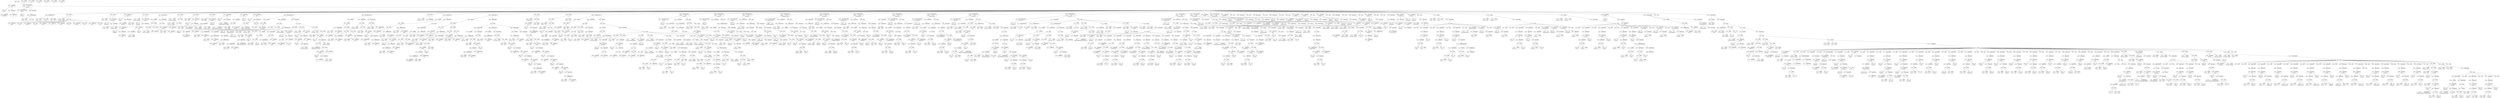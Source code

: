 digraph ast {
node [shape=none];
266279 [label=<<TABLE border='1' cellspacing='0' cellpadding='10' style='rounded' ><TR><TD border='0'>266279</TD><TD border='0'><B>Id</B></TD></TR><HR/><TR><TD border='0' cellpadding='5' colspan='2'>define</TD></TR></TABLE>>];
266284 [label=<<TABLE border='1' cellspacing='0' cellpadding='10' style='rounded' ><TR><TD border='0'>266284</TD><TD border='0'><B>Id</B></TD></TR><HR/><TR><TD border='0' cellpadding='5' colspan='2'>export_wp</TD></TR></TABLE>>];
266285 [label=<<TABLE border='1' cellspacing='0' cellpadding='10' style='rounded' ><TR><TD border='0'>266285</TD><TD border='0'><B>ReturnValueFunction</B></TD></TR><HR/><TR><TD border='0' cellpadding='5' colspan='2'>export_wp</TD></TR></TABLE>>];
266285 -> 266284 [weight=2];
266286 [label=<<TABLE border='1' cellspacing='0' cellpadding='10' style='rounded' ><TR><TD border='0'>266286</TD><TD border='0'><B>Variable</B></TD></TR><HR/><TR><TD border='0' cellpadding='5'>(0, 2197)</TD><TD border='0' cellpadding='5'>args</TD></TR></TABLE>>];
266287 [label=<<TABLE border='1' cellspacing='0' cellpadding='10' style='rounded' ><TR><TD border='0'>266287</TD><TD border='0'><B>Array</B></TD></TR></TABLE>>];
266280 [label=<<TABLE border='1' cellspacing='0' cellpadding='10' style='rounded' ><TR><TD border='0'>266280</TD><TD border='0'><B>StringLiteral</B></TD></TR><HR/><TR><TD border='0' cellpadding='5' colspan='2'>WXR_VERSION</TD></TR></TABLE>>];
266281 [label=<<TABLE border='1' cellspacing='0' cellpadding='10' style='rounded' ><TR><TD border='0'>266281</TD><TD border='0'><B>StringLiteral</B></TD></TR><HR/><TR><TD border='0' cellpadding='5' colspan='2'>1.2</TD></TR></TABLE>>];
266282 [label=<<TABLE border='1' cellspacing='0' cellpadding='10' style='rounded' ><TR><TD border='0'>266282</TD><TD border='0'><B>ArgumentList</B></TD></TR></TABLE>>];
266282 -> 266280 [weight=2];
266282 -> 266281 [weight=2];
266283 [label=<<TABLE border='1' cellspacing='0' cellpadding='10' style='rounded' ><TR><TD border='0'>266283</TD><TD border='0'><B>FunctionCall</B></TD></TR><HR/><TR><TD border='0' cellpadding='5' colspan='2'>define</TD></TR></TABLE>>];
266283 -> 266279 [weight=2];
266283 -> 266282 [weight=2];
266292 [label=<<TABLE border='1' cellspacing='0' cellpadding='10' style='rounded' ><TR><TD border='0'>266292</TD><TD border='0'><B>Variable</B></TD></TR><HR/><TR><TD border='0' cellpadding='5'>(0, 197)</TD><TD border='0' cellpadding='5'>post</TD></TR></TABLE>>];
266293 [label=<<TABLE border='1' cellspacing='0' cellpadding='10' style='rounded' ><TR><TD border='0'>266293</TD><TD border='0'><B>VariableStatement</B></TD></TR></TABLE>>];
266293 -> 266290 [weight=2];
266293 -> 266291 [weight=2];
266293 -> 266292 [weight=2];
266294 [label=<<TABLE border='1' cellspacing='0' cellpadding='10' style='rounded' ><TR><TD border='0'>266294</TD><TD border='0'><B>Variable</B></TD></TR><HR/><TR><TD border='0' cellpadding='5'>(1043, 5426)</TD><TD border='0' cellpadding='5'>defaults</TD></TR></TABLE>>];
266295 [label=<<TABLE border='1' cellspacing='0' cellpadding='10' style='rounded' ><TR><TD border='0'>266295</TD><TD border='0'><B>BinOP</B></TD></TR><HR/><TR><TD border='0' cellpadding='5' colspan='2'>=</TD></TR></TABLE>>];
266295 -> 266294 [weight=2];
266295 -> 266308 [weight=2];
266288 [label=<<TABLE border='1' cellspacing='0' cellpadding='10' style='rounded' ><TR><TD border='0'>266288</TD><TD border='0'><B>OptValueParameter</B></TD></TR></TABLE>>];
266288 -> 266286 [weight=2];
266288 -> 266287 [weight=2];
266289 [label=<<TABLE border='1' cellspacing='0' cellpadding='10' style='rounded' ><TR><TD border='0'>266289</TD><TD border='0'><B>ParameterList</B></TD></TR></TABLE>>];
266289 -> 266288 [weight=2];
266290 [label=<<TABLE border='1' cellspacing='0' cellpadding='10' style='rounded' ><TR><TD border='0'>266290</TD><TD border='0'><B>Global</B></TD></TR><HR/><TR><TD border='0' cellpadding='5' colspan='2'>global</TD></TR></TABLE>>];
266291 [label=<<TABLE border='1' cellspacing='0' cellpadding='10' style='rounded' ><TR><TD border='0'>266291</TD><TD border='0'><B>Variable</B></TD></TR><HR/><TR><TD border='0' cellpadding='5'>(0, 184)</TD><TD border='0' cellpadding='5'>wpdb</TD></TR></TABLE>>];
266300 [label=<<TABLE border='1' cellspacing='0' cellpadding='10' style='rounded' ><TR><TD border='0'>266300</TD><TD border='0'><B>StringLiteral</B></TD></TR><HR/><TR><TD border='0' cellpadding='5' colspan='2'>category</TD></TR></TABLE>>];
266301 [label=<<TABLE border='1' cellspacing='0' cellpadding='10' style='rounded' ><TR><TD border='0'>266301</TD><TD border='0'><B>False</B></TD></TR><HR/><TR><TD border='0' cellpadding='5' colspan='2'>false</TD></TR></TABLE>>];
266302 [label=<<TABLE border='1' cellspacing='0' cellpadding='10' style='rounded' ><TR><TD border='0'>266302</TD><TD border='0'><B>StringLiteral</B></TD></TR><HR/><TR><TD border='0' cellpadding='5' colspan='2'>start_date</TD></TR></TABLE>>];
266303 [label=<<TABLE border='1' cellspacing='0' cellpadding='10' style='rounded' ><TR><TD border='0'>266303</TD><TD border='0'><B>False</B></TD></TR><HR/><TR><TD border='0' cellpadding='5' colspan='2'>false</TD></TR></TABLE>>];
266296 [label=<<TABLE border='1' cellspacing='0' cellpadding='10' style='rounded' ><TR><TD border='0'>266296</TD><TD border='0'><B>StringLiteral</B></TD></TR><HR/><TR><TD border='0' cellpadding='5' colspan='2'>content</TD></TR></TABLE>>];
266297 [label=<<TABLE border='1' cellspacing='0' cellpadding='10' style='rounded' ><TR><TD border='0'>266297</TD><TD border='0'><B>StringLiteral</B></TD></TR><HR/><TR><TD border='0' cellpadding='5' colspan='2'>all</TD></TR></TABLE>>];
266298 [label=<<TABLE border='1' cellspacing='0' cellpadding='10' style='rounded' ><TR><TD border='0'>266298</TD><TD border='0'><B>StringLiteral</B></TD></TR><HR/><TR><TD border='0' cellpadding='5' colspan='2'>author</TD></TR></TABLE>>];
266299 [label=<<TABLE border='1' cellspacing='0' cellpadding='10' style='rounded' ><TR><TD border='0'>266299</TD><TD border='0'><B>False</B></TD></TR><HR/><TR><TD border='0' cellpadding='5' colspan='2'>false</TD></TR></TABLE>>];
266308 [label=<<TABLE border='1' cellspacing='0' cellpadding='10' style='rounded' ><TR><TD border='0'>266308</TD><TD border='0'><B>Array</B></TD></TR></TABLE>>];
266308 -> 266296 [weight=2];
266308 -> 266297 [weight=2];
266308 -> 266298 [weight=2];
266308 -> 266299 [weight=2];
266308 -> 266300 [weight=2];
266308 -> 266301 [weight=2];
266308 -> 266302 [weight=2];
266308 -> 266303 [weight=2];
266308 -> 266304 [weight=2];
266308 -> 266305 [weight=2];
266308 -> 266306 [weight=2];
266308 -> 266307 [weight=2];
266309 [label=<<TABLE border='1' cellspacing='0' cellpadding='10' style='rounded' ><TR><TD border='0'>266309</TD><TD border='0'><B>Variable</B></TD></TR><HR/><TR><TD border='0' cellpadding='5'>(0, 2197)</TD><TD border='0' cellpadding='5'>args</TD></TR></TABLE>>];
266310 [label=<<TABLE border='1' cellspacing='0' cellpadding='10' style='rounded' ><TR><TD border='0'>266310</TD><TD border='0'><B>BinOP</B></TD></TR><HR/><TR><TD border='0' cellpadding='5' colspan='2'>=</TD></TR></TABLE>>];
266310 -> 266309 [weight=2];
266310 -> 266315 [weight=2];
266311 [label=<<TABLE border='1' cellspacing='0' cellpadding='10' style='rounded' ><TR><TD border='0'>266311</TD><TD border='0'><B>Id</B></TD></TR><HR/><TR><TD border='0' cellpadding='5' colspan='2'>wp_parse_args</TD></TR></TABLE>>];
266304 [label=<<TABLE border='1' cellspacing='0' cellpadding='10' style='rounded' ><TR><TD border='0'>266304</TD><TD border='0'><B>StringLiteral</B></TD></TR><HR/><TR><TD border='0' cellpadding='5' colspan='2'>end_date</TD></TR></TABLE>>];
266305 [label=<<TABLE border='1' cellspacing='0' cellpadding='10' style='rounded' ><TR><TD border='0'>266305</TD><TD border='0'><B>False</B></TD></TR><HR/><TR><TD border='0' cellpadding='5' colspan='2'>false</TD></TR></TABLE>>];
266306 [label=<<TABLE border='1' cellspacing='0' cellpadding='10' style='rounded' ><TR><TD border='0'>266306</TD><TD border='0'><B>StringLiteral</B></TD></TR><HR/><TR><TD border='0' cellpadding='5' colspan='2'>status</TD></TR></TABLE>>];
266307 [label=<<TABLE border='1' cellspacing='0' cellpadding='10' style='rounded' ><TR><TD border='0'>266307</TD><TD border='0'><B>False</B></TD></TR><HR/><TR><TD border='0' cellpadding='5' colspan='2'>false</TD></TR></TABLE>>];
266316 [label=<<TABLE border='1' cellspacing='0' cellpadding='10' style='rounded' ><TR><TD border='0'>266316</TD><TD border='0'><B>Id</B></TD></TR><HR/><TR><TD border='0' cellpadding='5' colspan='2'>do_action</TD></TR></TABLE>>];
266317 [label=<<TABLE border='1' cellspacing='0' cellpadding='10' style='rounded' ><TR><TD border='0'>266317</TD><TD border='0'><B>StringLiteral</B></TD></TR><HR/><TR><TD border='0' cellpadding='5' colspan='2'>export_wp</TD></TR></TABLE>>];
266318 [label=<<TABLE border='1' cellspacing='0' cellpadding='10' style='rounded' ><TR><TD border='0'>266318</TD><TD border='0'><B>Variable</B></TD></TR><HR/><TR><TD border='0' cellpadding='5'>(0, 2197)</TD><TD border='0' cellpadding='5'>args</TD></TR></TABLE>>];
266319 [label=<<TABLE border='1' cellspacing='0' cellpadding='10' style='rounded' ><TR><TD border='0'>266319</TD><TD border='0'><B>ArgumentList</B></TD></TR></TABLE>>];
266319 -> 266317 [weight=2];
266319 -> 266318 [weight=2];
266312 [label=<<TABLE border='1' cellspacing='0' cellpadding='10' style='rounded' ><TR><TD border='0'>266312</TD><TD border='0'><B>Variable</B></TD></TR><HR/><TR><TD border='0' cellpadding='5'>(0, 2197)</TD><TD border='0' cellpadding='5'>args</TD></TR></TABLE>>];
266313 [label=<<TABLE border='1' cellspacing='0' cellpadding='10' style='rounded' ><TR><TD border='0'>266313</TD><TD border='0'><B>Variable</B></TD></TR><HR/><TR><TD border='0' cellpadding='5'>(1043, 5426)</TD><TD border='0' cellpadding='5'>defaults</TD></TR></TABLE>>];
266314 [label=<<TABLE border='1' cellspacing='0' cellpadding='10' style='rounded' ><TR><TD border='0'>266314</TD><TD border='0'><B>ArgumentList</B></TD></TR></TABLE>>];
266314 -> 266312 [weight=2];
266314 -> 266313 [weight=2];
266315 [label=<<TABLE border='1' cellspacing='0' cellpadding='10' style='rounded' ><TR><TD border='0'>266315</TD><TD border='0'><B>FunctionCall</B></TD></TR><HR/><TR><TD border='0' cellpadding='5' colspan='2'>wp_parse_args</TD></TR></TABLE>>];
266315 -> 266311 [weight=2];
266315 -> 266314 [weight=2];
266324 [label=<<TABLE border='1' cellspacing='0' cellpadding='10' style='rounded' ><TR><TD border='0'>266324</TD><TD border='0'><B>Id</B></TD></TR><HR/><TR><TD border='0' cellpadding='5' colspan='2'>get_bloginfo</TD></TR></TABLE>>];
266325 [label=<<TABLE border='1' cellspacing='0' cellpadding='10' style='rounded' ><TR><TD border='0'>266325</TD><TD border='0'><B>StringLiteral</B></TD></TR><HR/><TR><TD border='0' cellpadding='5' colspan='2'>name</TD></TR></TABLE>>];
266326 [label=<<TABLE border='1' cellspacing='0' cellpadding='10' style='rounded' ><TR><TD border='0'>266326</TD><TD border='0'><B>ArgumentList</B></TD></TR></TABLE>>];
266326 -> 266325 [weight=2];
266327 [label=<<TABLE border='1' cellspacing='0' cellpadding='10' style='rounded' ><TR><TD border='0'>266327</TD><TD border='0'><B>FunctionCall</B></TD></TR><HR/><TR><TD border='0' cellpadding='5' colspan='2'>get_bloginfo</TD></TR></TABLE>>];
266327 -> 266324 [weight=2];
266327 -> 266326 [weight=2];
266320 [label=<<TABLE border='1' cellspacing='0' cellpadding='10' style='rounded' ><TR><TD border='0'>266320</TD><TD border='0'><B>FunctionCall</B></TD></TR><HR/><TR><TD border='0' cellpadding='5' colspan='2'>do_action</TD></TR></TABLE>>];
266320 -> 266316 [weight=2];
266320 -> 266319 [weight=2];
266321 [label=<<TABLE border='1' cellspacing='0' cellpadding='10' style='rounded' ><TR><TD border='0'>266321</TD><TD border='0'><B>Variable</B></TD></TR><HR/><TR><TD border='0' cellpadding='5'>(1043, 5427)</TD><TD border='0' cellpadding='5'>sitename</TD></TR></TABLE>>];
266322 [label=<<TABLE border='1' cellspacing='0' cellpadding='10' style='rounded' ><TR><TD border='0'>266322</TD><TD border='0'><B>BinOP</B></TD></TR><HR/><TR><TD border='0' cellpadding='5' colspan='2'>=</TD></TR></TABLE>>];
266322 -> 266321 [weight=2];
266322 -> 266329 [weight=2];
266323 [label=<<TABLE border='1' cellspacing='0' cellpadding='10' style='rounded' ><TR><TD border='0'>266323</TD><TD border='0'><B>Id</B></TD></TR><HR/><TR><TD border='0' cellpadding='5' colspan='2'>sanitize_key</TD></TR></TABLE>>];
266332 [label=<<TABLE border='1' cellspacing='0' cellpadding='10' style='rounded' ><TR><TD border='0'>266332</TD><TD border='0'><B>Variable</B></TD></TR><HR/><TR><TD border='0' cellpadding='5'>(1043, 5427)</TD><TD border='0' cellpadding='5'>sitename</TD></TR></TABLE>>];
266333 [label=<<TABLE border='1' cellspacing='0' cellpadding='10' style='rounded' ><TR><TD border='0'>266333</TD><TD border='0'><B>ArgumentList</B></TD></TR></TABLE>>];
266333 -> 266332 [weight=2];
266334 [label=<<TABLE border='1' cellspacing='0' cellpadding='10' style='rounded' ><TR><TD border='0'>266334</TD><TD border='0'><B>FunctionCall</B></TD></TR><HR/><TR><TD border='0' cellpadding='5' colspan='2'>empty</TD></TR></TABLE>>];
266334 -> 266331 [weight=2];
266334 -> 266333 [weight=2];
266335 [label=<<TABLE border='1' cellspacing='0' cellpadding='10' style='rounded' ><TR><TD border='0'>266335</TD><TD border='0'><B>UnaryOP</B></TD></TR><HR/><TR><TD border='0' cellpadding='5' colspan='2'>!</TD></TR></TABLE>>];
266335 -> 266334 [weight=2];
266328 [label=<<TABLE border='1' cellspacing='0' cellpadding='10' style='rounded' ><TR><TD border='0'>266328</TD><TD border='0'><B>ArgumentList</B></TD></TR></TABLE>>];
266328 -> 266327 [weight=2];
266329 [label=<<TABLE border='1' cellspacing='0' cellpadding='10' style='rounded' ><TR><TD border='0'>266329</TD><TD border='0'><B>FunctionCall</B></TD></TR><HR/><TR><TD border='0' cellpadding='5' colspan='2'>sanitize_key</TD></TR></TABLE>>];
266329 -> 266323 [weight=2];
266329 -> 266328 [weight=2];
266331 [label=<<TABLE border='1' cellspacing='0' cellpadding='10' style='rounded' ><TR><TD border='0'>266331</TD><TD border='0'><B>Id</B></TD></TR><HR/><TR><TD border='0' cellpadding='5' colspan='2'>empty</TD></TR></TABLE>>];
266340 [label=<<TABLE border='1' cellspacing='0' cellpadding='10' style='rounded' ><TR><TD border='0'>266340</TD><TD border='0'><B>Block</B></TD></TR></TABLE>>];
266340 -> 266338 [weight=2];
266341 [label=<<TABLE border='1' cellspacing='0' cellpadding='10' style='rounded' ><TR><TD border='0'>266341</TD><TD border='0'><B>IfThenStatement</B></TD></TR></TABLE>>];
266341 -> 266336 [weight=2];
266341 -> 266342 [weight=2];
266342 [label=<<TABLE border='1' cellspacing='0' cellpadding='10' style='rounded' ><TR><TD border='0'>266342</TD><TD border='0'><B>StatementBody</B></TD></TR></TABLE>>];
266342 -> 266340 [weight=2];
266343 [label=<<TABLE border='1' cellspacing='0' cellpadding='10' style='rounded' ><TR><TD border='0'>266343</TD><TD border='0'><B>Variable</B></TD></TR><HR/><TR><TD border='0' cellpadding='5'>(0, 477)</TD><TD border='0' cellpadding='5'>date</TD></TR></TABLE>>];
266336 [label=<<TABLE border='1' cellspacing='0' cellpadding='10' style='rounded' ><TR><TD border='0'>266336</TD><TD border='0'><B>Condition</B></TD></TR></TABLE>>];
266336 -> 266335 [weight=2];
266337 [label=<<TABLE border='1' cellspacing='0' cellpadding='10' style='rounded' ><TR><TD border='0'>266337</TD><TD border='0'><B>Variable</B></TD></TR><HR/><TR><TD border='0' cellpadding='5'>(1043, 5427)</TD><TD border='0' cellpadding='5'>sitename</TD></TR></TABLE>>];
266338 [label=<<TABLE border='1' cellspacing='0' cellpadding='10' style='rounded' ><TR><TD border='0'>266338</TD><TD border='0'><B>BinOP</B></TD></TR><HR/><TR><TD border='0' cellpadding='5' colspan='2'>.=</TD></TR></TABLE>>];
266338 -> 266337 [weight=2];
266338 -> 266339 [weight=2];
266339 [label=<<TABLE border='1' cellspacing='0' cellpadding='10' style='rounded' ><TR><TD border='0'>266339</TD><TD border='0'><B>StringLiteral</B></TD></TR><HR/><TR><TD border='0' cellpadding='5' colspan='2'>.</TD></TR></TABLE>>];
266348 [label=<<TABLE border='1' cellspacing='0' cellpadding='10' style='rounded' ><TR><TD border='0'>266348</TD><TD border='0'><B>FunctionCall</B></TD></TR><HR/><TR><TD border='0' cellpadding='5' colspan='2'>date</TD></TR></TABLE>>];
266348 -> 266345 [weight=2];
266348 -> 266347 [weight=2];
266349 [label=<<TABLE border='1' cellspacing='0' cellpadding='10' style='rounded' ><TR><TD border='0'>266349</TD><TD border='0'><B>Variable</B></TD></TR><HR/><TR><TD border='0' cellpadding='5'>(1043, 5428)</TD><TD border='0' cellpadding='5'>wp_filename</TD></TR></TABLE>>];
266350 [label=<<TABLE border='1' cellspacing='0' cellpadding='10' style='rounded' ><TR><TD border='0'>266350</TD><TD border='0'><B>BinOP</B></TD></TR><HR/><TR><TD border='0' cellpadding='5' colspan='2'>=</TD></TR></TABLE>>];
266350 -> 266349 [weight=2];
266350 -> 266352 [weight=2];
266351 [label=<<TABLE border='1' cellspacing='0' cellpadding='10' style='rounded' ><TR><TD border='0'>266351</TD><TD border='0'><B>Variable</B></TD></TR><HR/><TR><TD border='0' cellpadding='5'>(1043, 5427)</TD><TD border='0' cellpadding='5'>sitename</TD></TR></TABLE>>];
266344 [label=<<TABLE border='1' cellspacing='0' cellpadding='10' style='rounded' ><TR><TD border='0'>266344</TD><TD border='0'><B>BinOP</B></TD></TR><HR/><TR><TD border='0' cellpadding='5' colspan='2'>=</TD></TR></TABLE>>];
266344 -> 266343 [weight=2];
266344 -> 266348 [weight=2];
266345 [label=<<TABLE border='1' cellspacing='0' cellpadding='10' style='rounded' ><TR><TD border='0'>266345</TD><TD border='0'><B>Id</B></TD></TR><HR/><TR><TD border='0' cellpadding='5' colspan='2'>date</TD></TR></TABLE>>];
266346 [label=<<TABLE border='1' cellspacing='0' cellpadding='10' style='rounded' ><TR><TD border='0'>266346</TD><TD border='0'><B>StringLiteral</B></TD></TR><HR/><TR><TD border='0' cellpadding='5' colspan='2'>Y-m-d</TD></TR></TABLE>>];
266347 [label=<<TABLE border='1' cellspacing='0' cellpadding='10' style='rounded' ><TR><TD border='0'>266347</TD><TD border='0'><B>ArgumentList</B></TD></TR></TABLE>>];
266347 -> 266346 [weight=2];
266356 [label=<<TABLE border='1' cellspacing='0' cellpadding='10' style='rounded' ><TR><TD border='0'>266356</TD><TD border='0'><B>BinOP</B></TD></TR><HR/><TR><TD border='0' cellpadding='5' colspan='2'>.</TD></TR></TABLE>>];
266356 -> 266355 [weight=2];
266356 -> 266357 [weight=2];
266357 [label=<<TABLE border='1' cellspacing='0' cellpadding='10' style='rounded' ><TR><TD border='0'>266357</TD><TD border='0'><B>StringLiteral</B></TD></TR><HR/><TR><TD border='0' cellpadding='5' colspan='2'>.xml</TD></TR></TABLE>>];
266358 [label=<<TABLE border='1' cellspacing='0' cellpadding='10' style='rounded' ><TR><TD border='0'>266358</TD><TD border='0'><B>Variable</B></TD></TR><HR/><TR><TD border='0' cellpadding='5'>(0, 2547)</TD><TD border='0' cellpadding='5'>filename</TD></TR></TABLE>>];
266359 [label=<<TABLE border='1' cellspacing='0' cellpadding='10' style='rounded' ><TR><TD border='0'>266359</TD><TD border='0'><B>BinOP</B></TD></TR><HR/><TR><TD border='0' cellpadding='5' colspan='2'>=</TD></TR></TABLE>>];
266359 -> 266358 [weight=2];
266359 -> 266366 [weight=2];
266352 [label=<<TABLE border='1' cellspacing='0' cellpadding='10' style='rounded' ><TR><TD border='0'>266352</TD><TD border='0'><B>BinOP</B></TD></TR><HR/><TR><TD border='0' cellpadding='5' colspan='2'>.</TD></TR></TABLE>>];
266352 -> 266351 [weight=2];
266352 -> 266354 [weight=2];
266353 [label=<<TABLE border='1' cellspacing='0' cellpadding='10' style='rounded' ><TR><TD border='0'>266353</TD><TD border='0'><B>StringLiteral</B></TD></TR><HR/><TR><TD border='0' cellpadding='5' colspan='2'>wordpress.</TD></TR></TABLE>>];
266354 [label=<<TABLE border='1' cellspacing='0' cellpadding='10' style='rounded' ><TR><TD border='0'>266354</TD><TD border='0'><B>BinOP</B></TD></TR><HR/><TR><TD border='0' cellpadding='5' colspan='2'>.</TD></TR></TABLE>>];
266354 -> 266353 [weight=2];
266354 -> 266356 [weight=2];
266355 [label=<<TABLE border='1' cellspacing='0' cellpadding='10' style='rounded' ><TR><TD border='0'>266355</TD><TD border='0'><B>Variable</B></TD></TR><HR/><TR><TD border='0' cellpadding='5'>(0, 477)</TD><TD border='0' cellpadding='5'>date</TD></TR></TABLE>>];
266364 [label=<<TABLE border='1' cellspacing='0' cellpadding='10' style='rounded' ><TR><TD border='0'>266364</TD><TD border='0'><B>Variable</B></TD></TR><HR/><TR><TD border='0' cellpadding='5'>(0, 477)</TD><TD border='0' cellpadding='5'>date</TD></TR></TABLE>>];
266365 [label=<<TABLE border='1' cellspacing='0' cellpadding='10' style='rounded' ><TR><TD border='0'>266365</TD><TD border='0'><B>ArgumentList</B></TD></TR></TABLE>>];
266365 -> 266361 [weight=2];
266365 -> 266362 [weight=2];
266365 -> 266363 [weight=2];
266365 -> 266364 [weight=2];
266366 [label=<<TABLE border='1' cellspacing='0' cellpadding='10' style='rounded' ><TR><TD border='0'>266366</TD><TD border='0'><B>FunctionCall</B></TD></TR><HR/><TR><TD border='0' cellpadding='5' colspan='2'>apply_filters</TD></TR></TABLE>>];
266366 -> 266360 [weight=2];
266366 -> 266365 [weight=2];
266367 [label=<<TABLE border='1' cellspacing='0' cellpadding='10' style='rounded' ><TR><TD border='0'>266367</TD><TD border='0'><B>Id</B></TD></TR><HR/><TR><TD border='0' cellpadding='5' colspan='2'>header</TD></TR></TABLE>>];
266360 [label=<<TABLE border='1' cellspacing='0' cellpadding='10' style='rounded' ><TR><TD border='0'>266360</TD><TD border='0'><B>Id</B></TD></TR><HR/><TR><TD border='0' cellpadding='5' colspan='2'>apply_filters</TD></TR></TABLE>>];
266361 [label=<<TABLE border='1' cellspacing='0' cellpadding='10' style='rounded' ><TR><TD border='0'>266361</TD><TD border='0'><B>StringLiteral</B></TD></TR><HR/><TR><TD border='0' cellpadding='5' colspan='2'>export_wp_filename</TD></TR></TABLE>>];
266362 [label=<<TABLE border='1' cellspacing='0' cellpadding='10' style='rounded' ><TR><TD border='0'>266362</TD><TD border='0'><B>Variable</B></TD></TR><HR/><TR><TD border='0' cellpadding='5'>(1043, 5428)</TD><TD border='0' cellpadding='5'>wp_filename</TD></TR></TABLE>>];
266363 [label=<<TABLE border='1' cellspacing='0' cellpadding='10' style='rounded' ><TR><TD border='0'>266363</TD><TD border='0'><B>Variable</B></TD></TR><HR/><TR><TD border='0' cellpadding='5'>(1043, 5427)</TD><TD border='0' cellpadding='5'>sitename</TD></TR></TABLE>>];
266372 [label=<<TABLE border='1' cellspacing='0' cellpadding='10' style='rounded' ><TR><TD border='0'>266372</TD><TD border='0'><B>StringLiteral</B></TD></TR><HR/><TR><TD border='0' cellpadding='5' colspan='2'>Content-Disposition: attachment; file...</TD></TR></TABLE>>];
266373 [label=<<TABLE border='1' cellspacing='0' cellpadding='10' style='rounded' ><TR><TD border='0'>266373</TD><TD border='0'><B>BinOP</B></TD></TR><HR/><TR><TD border='0' cellpadding='5' colspan='2'>.</TD></TR></TABLE>>];
266373 -> 266372 [weight=2];
266373 -> 266374 [weight=2];
266374 [label=<<TABLE border='1' cellspacing='0' cellpadding='10' style='rounded' ><TR><TD border='0'>266374</TD><TD border='0'><B>Variable</B></TD></TR><HR/><TR><TD border='0' cellpadding='5'>(0, 2547)</TD><TD border='0' cellpadding='5'>filename</TD></TR></TABLE>>];
266375 [label=<<TABLE border='1' cellspacing='0' cellpadding='10' style='rounded' ><TR><TD border='0'>266375</TD><TD border='0'><B>ArgumentList</B></TD></TR></TABLE>>];
266375 -> 266373 [weight=2];
266368 [label=<<TABLE border='1' cellspacing='0' cellpadding='10' style='rounded' ><TR><TD border='0'>266368</TD><TD border='0'><B>StringLiteral</B></TD></TR><HR/><TR><TD border='0' cellpadding='5' colspan='2'>Content-Description: File Transfer</TD></TR></TABLE>>];
266369 [label=<<TABLE border='1' cellspacing='0' cellpadding='10' style='rounded' ><TR><TD border='0'>266369</TD><TD border='0'><B>ArgumentList</B></TD></TR></TABLE>>];
266369 -> 266368 [weight=2];
266370 [label=<<TABLE border='1' cellspacing='0' cellpadding='10' style='rounded' ><TR><TD border='0'>266370</TD><TD border='0'><B>FunctionCall</B></TD></TR><HR/><TR><TD border='0' cellpadding='5' colspan='2'>header</TD></TR></TABLE>>];
266370 -> 266367 [weight=2];
266370 -> 266369 [weight=2];
266371 [label=<<TABLE border='1' cellspacing='0' cellpadding='10' style='rounded' ><TR><TD border='0'>266371</TD><TD border='0'><B>Id</B></TD></TR><HR/><TR><TD border='0' cellpadding='5' colspan='2'>header</TD></TR></TABLE>>];
266380 [label=<<TABLE border='1' cellspacing='0' cellpadding='10' style='rounded' ><TR><TD border='0'>266380</TD><TD border='0'><B>Id</B></TD></TR><HR/><TR><TD border='0' cellpadding='5' colspan='2'>get_option</TD></TR></TABLE>>];
266381 [label=<<TABLE border='1' cellspacing='0' cellpadding='10' style='rounded' ><TR><TD border='0'>266381</TD><TD border='0'><B>StringLiteral</B></TD></TR><HR/><TR><TD border='0' cellpadding='5' colspan='2'>blog_charset</TD></TR></TABLE>>];
266382 [label=<<TABLE border='1' cellspacing='0' cellpadding='10' style='rounded' ><TR><TD border='0'>266382</TD><TD border='0'><B>ArgumentList</B></TD></TR></TABLE>>];
266382 -> 266381 [weight=2];
266383 [label=<<TABLE border='1' cellspacing='0' cellpadding='10' style='rounded' ><TR><TD border='0'>266383</TD><TD border='0'><B>FunctionCall</B></TD></TR><HR/><TR><TD border='0' cellpadding='5' colspan='2'>get_option</TD></TR></TABLE>>];
266383 -> 266380 [weight=2];
266383 -> 266382 [weight=2];
266376 [label=<<TABLE border='1' cellspacing='0' cellpadding='10' style='rounded' ><TR><TD border='0'>266376</TD><TD border='0'><B>FunctionCall</B></TD></TR><HR/><TR><TD border='0' cellpadding='5' colspan='2'>header</TD></TR></TABLE>>];
266376 -> 266371 [weight=2];
266376 -> 266375 [weight=2];
266377 [label=<<TABLE border='1' cellspacing='0' cellpadding='10' style='rounded' ><TR><TD border='0'>266377</TD><TD border='0'><B>Id</B></TD></TR><HR/><TR><TD border='0' cellpadding='5' colspan='2'>header</TD></TR></TABLE>>];
266378 [label=<<TABLE border='1' cellspacing='0' cellpadding='10' style='rounded' ><TR><TD border='0'>266378</TD><TD border='0'><B>StringLiteral</B></TD></TR><HR/><TR><TD border='0' cellpadding='5' colspan='2'>Content-Type: textxml; charset=</TD></TR></TABLE>>];
266379 [label=<<TABLE border='1' cellspacing='0' cellpadding='10' style='rounded' ><TR><TD border='0'>266379</TD><TD border='0'><B>BinOP</B></TD></TR><HR/><TR><TD border='0' cellpadding='5' colspan='2'>.</TD></TR></TABLE>>];
266379 -> 266378 [weight=2];
266379 -> 266383 [weight=2];
266388 [label=<<TABLE border='1' cellspacing='0' cellpadding='10' style='rounded' ><TR><TD border='0'>266388</TD><TD border='0'><B>RelOP</B></TD></TR><HR/><TR><TD border='0' cellpadding='5' colspan='2'>!=</TD></TR></TABLE>>];
266388 -> 266387 [weight=2];
266388 -> 266391 [weight=2];
266389 [label=<<TABLE border='1' cellspacing='0' cellpadding='10' style='rounded' ><TR><TD border='0'>266389</TD><TD border='0'><B>Variable</B></TD></TR><HR/><TR><TD border='0' cellpadding='5'>(0, 2197)</TD><TD border='0' cellpadding='5'>args</TD></TR></TABLE>>];
266390 [label=<<TABLE border='1' cellspacing='0' cellpadding='10' style='rounded' ><TR><TD border='0'>266390</TD><TD border='0'><B>StringLiteral</B></TD></TR><HR/><TR><TD border='0' cellpadding='5' colspan='2'>content</TD></TR></TABLE>>];
266391 [label=<<TABLE border='1' cellspacing='0' cellpadding='10' style='rounded' ><TR><TD border='0'>266391</TD><TD border='0'><B>PostfixExpression</B></TD></TR></TABLE>>];
266391 -> 266389 [weight=2];
266391 -> 266390 [weight=2];
266384 [label=<<TABLE border='1' cellspacing='0' cellpadding='10' style='rounded' ><TR><TD border='0'>266384</TD><TD border='0'><B>True</B></TD></TR><HR/><TR><TD border='0' cellpadding='5' colspan='2'>true</TD></TR></TABLE>>];
266385 [label=<<TABLE border='1' cellspacing='0' cellpadding='10' style='rounded' ><TR><TD border='0'>266385</TD><TD border='0'><B>ArgumentList</B></TD></TR></TABLE>>];
266385 -> 266379 [weight=2];
266385 -> 266384 [weight=2];
266386 [label=<<TABLE border='1' cellspacing='0' cellpadding='10' style='rounded' ><TR><TD border='0'>266386</TD><TD border='0'><B>FunctionCall</B></TD></TR><HR/><TR><TD border='0' cellpadding='5' colspan='2'>header</TD></TR></TABLE>>];
266386 -> 266377 [weight=2];
266386 -> 266385 [weight=2];
266387 [label=<<TABLE border='1' cellspacing='0' cellpadding='10' style='rounded' ><TR><TD border='0'>266387</TD><TD border='0'><B>StringLiteral</B></TD></TR><HR/><TR><TD border='0' cellpadding='5' colspan='2'>all</TD></TR></TABLE>>];
266396 [label=<<TABLE border='1' cellspacing='0' cellpadding='10' style='rounded' ><TR><TD border='0'>266396</TD><TD border='0'><B>PostfixExpression</B></TD></TR></TABLE>>];
266396 -> 266394 [weight=2];
266396 -> 266395 [weight=2];
266397 [label=<<TABLE border='1' cellspacing='0' cellpadding='10' style='rounded' ><TR><TD border='0'>266397</TD><TD border='0'><B>ArgumentList</B></TD></TR></TABLE>>];
266397 -> 266396 [weight=2];
266398 [label=<<TABLE border='1' cellspacing='0' cellpadding='10' style='rounded' ><TR><TD border='0'>266398</TD><TD border='0'><B>FunctionCall</B></TD></TR><HR/><TR><TD border='0' cellpadding='5' colspan='2'>post_type_exists</TD></TR></TABLE>>];
266398 -> 266393 [weight=2];
266398 -> 266397 [weight=2];
266399 [label=<<TABLE border='1' cellspacing='0' cellpadding='10' style='rounded' ><TR><TD border='0'>266399</TD><TD border='0'><B>Condition</B></TD></TR></TABLE>>];
266399 -> 266392 [weight=2];
266392 [label=<<TABLE border='1' cellspacing='0' cellpadding='10' style='rounded' ><TR><TD border='0'>266392</TD><TD border='0'><B>LogicOP</B></TD></TR><HR/><TR><TD border='0' cellpadding='5' colspan='2'>&amp;&amp;</TD></TR></TABLE>>];
266392 -> 266388 [weight=2];
266392 -> 266398 [weight=2];
266393 [label=<<TABLE border='1' cellspacing='0' cellpadding='10' style='rounded' ><TR><TD border='0'>266393</TD><TD border='0'><B>Id</B></TD></TR><HR/><TR><TD border='0' cellpadding='5' colspan='2'>post_type_exists</TD></TR></TABLE>>];
266394 [label=<<TABLE border='1' cellspacing='0' cellpadding='10' style='rounded' ><TR><TD border='0'>266394</TD><TD border='0'><B>Variable</B></TD></TR><HR/><TR><TD border='0' cellpadding='5'>(0, 2197)</TD><TD border='0' cellpadding='5'>args</TD></TR></TABLE>>];
266395 [label=<<TABLE border='1' cellspacing='0' cellpadding='10' style='rounded' ><TR><TD border='0'>266395</TD><TD border='0'><B>StringLiteral</B></TD></TR><HR/><TR><TD border='0' cellpadding='5' colspan='2'>content</TD></TR></TABLE>>];
266404 [label=<<TABLE border='1' cellspacing='0' cellpadding='10' style='rounded' ><TR><TD border='0'>266404</TD><TD border='0'><B>StringLiteral</B></TD></TR><HR/><TR><TD border='0' cellpadding='5' colspan='2'>content</TD></TR></TABLE>>];
266405 [label=<<TABLE border='1' cellspacing='0' cellpadding='10' style='rounded' ><TR><TD border='0'>266405</TD><TD border='0'><B>PostfixExpression</B></TD></TR></TABLE>>];
266405 -> 266403 [weight=2];
266405 -> 266404 [weight=2];
266406 [label=<<TABLE border='1' cellspacing='0' cellpadding='10' style='rounded' ><TR><TD border='0'>266406</TD><TD border='0'><B>ArgumentList</B></TD></TR></TABLE>>];
266406 -> 266405 [weight=2];
266407 [label=<<TABLE border='1' cellspacing='0' cellpadding='10' style='rounded' ><TR><TD border='0'>266407</TD><TD border='0'><B>FunctionCall</B></TD></TR><HR/><TR><TD border='0' cellpadding='5' colspan='2'>get_post_type_object</TD></TR></TABLE>>];
266407 -> 266402 [weight=2];
266407 -> 266406 [weight=2];
266400 [label=<<TABLE border='1' cellspacing='0' cellpadding='10' style='rounded' ><TR><TD border='0'>266400</TD><TD border='0'><B>Variable</B></TD></TR><HR/><TR><TD border='0' cellpadding='5'>(0, 3702)</TD><TD border='0' cellpadding='5'>ptype</TD></TR></TABLE>>];
266401 [label=<<TABLE border='1' cellspacing='0' cellpadding='10' style='rounded' ><TR><TD border='0'>266401</TD><TD border='0'><B>BinOP</B></TD></TR><HR/><TR><TD border='0' cellpadding='5' colspan='2'>=</TD></TR></TABLE>>];
266401 -> 266400 [weight=2];
266401 -> 266407 [weight=2];
266402 [label=<<TABLE border='1' cellspacing='0' cellpadding='10' style='rounded' ><TR><TD border='0'>266402</TD><TD border='0'><B>Id</B></TD></TR><HR/><TR><TD border='0' cellpadding='5' colspan='2'>get_post_type_object</TD></TR></TABLE>>];
266403 [label=<<TABLE border='1' cellspacing='0' cellpadding='10' style='rounded' ><TR><TD border='0'>266403</TD><TD border='0'><B>Variable</B></TD></TR><HR/><TR><TD border='0' cellpadding='5'>(0, 2197)</TD><TD border='0' cellpadding='5'>args</TD></TR></TABLE>>];
266412 [label=<<TABLE border='1' cellspacing='0' cellpadding='10' style='rounded' ><TR><TD border='0'>266412</TD><TD border='0'><B>UnaryOP</B></TD></TR><HR/><TR><TD border='0' cellpadding='5' colspan='2'>!</TD></TR></TABLE>>];
266412 -> 266411 [weight=2];
266413 [label=<<TABLE border='1' cellspacing='0' cellpadding='10' style='rounded' ><TR><TD border='0'>266413</TD><TD border='0'><B>Condition</B></TD></TR></TABLE>>];
266413 -> 266412 [weight=2];
266414 [label=<<TABLE border='1' cellspacing='0' cellpadding='10' style='rounded' ><TR><TD border='0'>266414</TD><TD border='0'><B>Variable</B></TD></TR><HR/><TR><TD border='0' cellpadding='5'>(0, 2197)</TD><TD border='0' cellpadding='5'>args</TD></TR></TABLE>>];
266415 [label=<<TABLE border='1' cellspacing='0' cellpadding='10' style='rounded' ><TR><TD border='0'>266415</TD><TD border='0'><B>StringLiteral</B></TD></TR><HR/><TR><TD border='0' cellpadding='5' colspan='2'>content</TD></TR></TABLE>>];
266409 [label=<<TABLE border='1' cellspacing='0' cellpadding='10' style='rounded' ><TR><TD border='0'>266409</TD><TD border='0'><B>Variable</B></TD></TR><HR/><TR><TD border='0' cellpadding='5'>(0, 3702)</TD><TD border='0' cellpadding='5'>ptype</TD></TR></TABLE>>];
266410 [label=<<TABLE border='1' cellspacing='0' cellpadding='10' style='rounded' ><TR><TD border='0'>266410</TD><TD border='0'><B>Id</B></TD></TR><HR/><TR><TD border='0' cellpadding='5' colspan='2'>can_export</TD></TR></TABLE>>];
266411 [label=<<TABLE border='1' cellspacing='0' cellpadding='10' style='rounded' ><TR><TD border='0'>266411</TD><TD border='0'><B>BinOP</B></TD></TR><HR/><TR><TD border='0' cellpadding='5' colspan='2'>-&gt;</TD></TR></TABLE>>];
266411 -> 266409 [weight=2];
266411 -> 266410 [weight=2];
266420 [label=<<TABLE border='1' cellspacing='0' cellpadding='10' style='rounded' ><TR><TD border='0'>266420</TD><TD border='0'><B>StatementBody</B></TD></TR></TABLE>>];
266420 -> 266417 [weight=2];
266421 [label=<<TABLE border='1' cellspacing='0' cellpadding='10' style='rounded' ><TR><TD border='0'>266421</TD><TD border='0'><B>Variable</B></TD></TR><HR/><TR><TD border='0' cellpadding='5'>(1043, 5429)</TD><TD border='0' cellpadding='5'>where</TD></TR></TABLE>>];
266422 [label=<<TABLE border='1' cellspacing='0' cellpadding='10' style='rounded' ><TR><TD border='0'>266422</TD><TD border='0'><B>BinOP</B></TD></TR><HR/><TR><TD border='0' cellpadding='5' colspan='2'>=</TD></TR></TABLE>>];
266422 -> 266421 [weight=2];
266422 -> 266431 [weight=2];
266423 [label=<<TABLE border='1' cellspacing='0' cellpadding='10' style='rounded' ><TR><TD border='0'>266423</TD><TD border='0'><B>Variable</B></TD></TR><HR/><TR><TD border='0' cellpadding='5'>(0, 184)</TD><TD border='0' cellpadding='5'>wpdb</TD></TR></TABLE>>];
266416 [label=<<TABLE border='1' cellspacing='0' cellpadding='10' style='rounded' ><TR><TD border='0'>266416</TD><TD border='0'><B>PostfixExpression</B></TD></TR></TABLE>>];
266416 -> 266414 [weight=2];
266416 -> 266415 [weight=2];
266417 [label=<<TABLE border='1' cellspacing='0' cellpadding='10' style='rounded' ><TR><TD border='0'>266417</TD><TD border='0'><B>BinOP</B></TD></TR><HR/><TR><TD border='0' cellpadding='5' colspan='2'>=</TD></TR></TABLE>>];
266417 -> 266416 [weight=2];
266417 -> 266418 [weight=2];
266418 [label=<<TABLE border='1' cellspacing='0' cellpadding='10' style='rounded' ><TR><TD border='0'>266418</TD><TD border='0'><B>StringLiteral</B></TD></TR><HR/><TR><TD border='0' cellpadding='5' colspan='2'>post</TD></TR></TABLE>>];
266419 [label=<<TABLE border='1' cellspacing='0' cellpadding='10' style='rounded' ><TR><TD border='0'>266419</TD><TD border='0'><B>IfThenStatement</B></TD></TR></TABLE>>];
266419 -> 266413 [weight=2];
266419 -> 266420 [weight=2];
266428 [label=<<TABLE border='1' cellspacing='0' cellpadding='10' style='rounded' ><TR><TD border='0'>266428</TD><TD border='0'><B>PostfixExpression</B></TD></TR></TABLE>>];
266428 -> 266426 [weight=2];
266428 -> 266427 [weight=2];
266429 [label=<<TABLE border='1' cellspacing='0' cellpadding='10' style='rounded' ><TR><TD border='0'>266429</TD><TD border='0'><B>ArgumentList</B></TD></TR></TABLE>>];
266429 -> 266425 [weight=2];
266429 -> 266428 [weight=2];
266430 [label=<<TABLE border='1' cellspacing='0' cellpadding='10' style='rounded' ><TR><TD border='0'>266430</TD><TD border='0'><B>MethodCall</B></TD></TR><HR/><TR><TD border='0' cellpadding='5' colspan='2'>prepare</TD></TR></TABLE>>];
266430 -> 266424 [weight=2];
266430 -> 266429 [weight=2];
266431 [label=<<TABLE border='1' cellspacing='0' cellpadding='10' style='rounded' ><TR><TD border='0'>266431</TD><TD border='0'><B>BinOP</B></TD></TR><HR/><TR><TD border='0' cellpadding='5' colspan='2'>-&gt;</TD></TR></TABLE>>];
266431 -> 266423 [weight=2];
266431 -> 266430 [weight=2];
266424 [label=<<TABLE border='1' cellspacing='0' cellpadding='10' style='rounded' ><TR><TD border='0'>266424</TD><TD border='0'><B>Id</B></TD></TR><HR/><TR><TD border='0' cellpadding='5' colspan='2'>prepare</TD></TR></TABLE>>];
266425 [label=<<TABLE border='1' cellspacing='0' cellpadding='10' style='rounded' ><TR><TD border='0'>266425</TD><TD border='0'><B>StringExpression</B></TD></TR><HR/><TR><TD border='0' cellpadding='5' colspan='2'>{$wpdb-&gt;posts}.post_type = %s</TD></TR></TABLE>>];
266426 [label=<<TABLE border='1' cellspacing='0' cellpadding='10' style='rounded' ><TR><TD border='0'>266426</TD><TD border='0'><B>Variable</B></TD></TR><HR/><TR><TD border='0' cellpadding='5'>(0, 2197)</TD><TD border='0' cellpadding='5'>args</TD></TR></TABLE>>];
266427 [label=<<TABLE border='1' cellspacing='0' cellpadding='10' style='rounded' ><TR><TD border='0'>266427</TD><TD border='0'><B>StringLiteral</B></TD></TR><HR/><TR><TD border='0' cellpadding='5' colspan='2'>content</TD></TR></TABLE>>];
266436 [label=<<TABLE border='1' cellspacing='0' cellpadding='10' style='rounded' ><TR><TD border='0'>266436</TD><TD border='0'><B>BinOP</B></TD></TR><HR/><TR><TD border='0' cellpadding='5' colspan='2'>=</TD></TR></TABLE>>];
266436 -> 266435 [weight=2];
266436 -> 266442 [weight=2];
266437 [label=<<TABLE border='1' cellspacing='0' cellpadding='10' style='rounded' ><TR><TD border='0'>266437</TD><TD border='0'><B>Id</B></TD></TR><HR/><TR><TD border='0' cellpadding='5' colspan='2'>get_post_types</TD></TR></TABLE>>];
266438 [label=<<TABLE border='1' cellspacing='0' cellpadding='10' style='rounded' ><TR><TD border='0'>266438</TD><TD border='0'><B>StringLiteral</B></TD></TR><HR/><TR><TD border='0' cellpadding='5' colspan='2'>can_export</TD></TR></TABLE>>];
266439 [label=<<TABLE border='1' cellspacing='0' cellpadding='10' style='rounded' ><TR><TD border='0'>266439</TD><TD border='0'><B>True</B></TD></TR><HR/><TR><TD border='0' cellpadding='5' colspan='2'>true</TD></TR></TABLE>>];
266432 [label=<<TABLE border='1' cellspacing='0' cellpadding='10' style='rounded' ><TR><TD border='0'>266432</TD><TD border='0'><B>Block</B></TD></TR></TABLE>>];
266432 -> 266401 [weight=2];
266432 -> 266419 [weight=2];
266432 -> 266422 [weight=2];
266433 [label=<<TABLE border='1' cellspacing='0' cellpadding='10' style='rounded' ><TR><TD border='0'>266433</TD><TD border='0'><B>IfThenElseStatement</B></TD></TR></TABLE>>];
266433 -> 266399 [weight=2];
266433 -> 266434 [weight=2];
266433 -> 266473 [weight=2];
266434 [label=<<TABLE border='1' cellspacing='0' cellpadding='10' style='rounded' ><TR><TD border='0'>266434</TD><TD border='0'><B>StatementBody</B></TD></TR></TABLE>>];
266434 -> 266432 [weight=2];
266435 [label=<<TABLE border='1' cellspacing='0' cellpadding='10' style='rounded' ><TR><TD border='0'>266435</TD><TD border='0'><B>Variable</B></TD></TR><HR/><TR><TD border='0' cellpadding='5'>(1043, 5430)</TD><TD border='0' cellpadding='5'>post_types</TD></TR></TABLE>>];
266444 [label=<<TABLE border='1' cellspacing='0' cellpadding='10' style='rounded' ><TR><TD border='0'>266444</TD><TD border='0'><B>BinOP</B></TD></TR><HR/><TR><TD border='0' cellpadding='5' colspan='2'>=</TD></TR></TABLE>>];
266444 -> 266443 [weight=2];
266444 -> 266453 [weight=2];
266445 [label=<<TABLE border='1' cellspacing='0' cellpadding='10' style='rounded' ><TR><TD border='0'>266445</TD><TD border='0'><B>Id</B></TD></TR><HR/><TR><TD border='0' cellpadding='5' colspan='2'>array_fill</TD></TR></TABLE>>];
266446 [label=<<TABLE border='1' cellspacing='0' cellpadding='10' style='rounded' ><TR><TD border='0'>266446</TD><TD border='0'><B>IntegerLiteral</B></TD></TR><HR/><TR><TD border='0' cellpadding='5' colspan='2'>0</TD></TR></TABLE>>];
266447 [label=<<TABLE border='1' cellspacing='0' cellpadding='10' style='rounded' ><TR><TD border='0'>266447</TD><TD border='0'><B>Id</B></TD></TR><HR/><TR><TD border='0' cellpadding='5' colspan='2'>count</TD></TR></TABLE>>];
266440 [label=<<TABLE border='1' cellspacing='0' cellpadding='10' style='rounded' ><TR><TD border='0'>266440</TD><TD border='0'><B>Array</B></TD></TR></TABLE>>];
266440 -> 266438 [weight=2];
266440 -> 266439 [weight=2];
266441 [label=<<TABLE border='1' cellspacing='0' cellpadding='10' style='rounded' ><TR><TD border='0'>266441</TD><TD border='0'><B>ArgumentList</B></TD></TR></TABLE>>];
266441 -> 266440 [weight=2];
266442 [label=<<TABLE border='1' cellspacing='0' cellpadding='10' style='rounded' ><TR><TD border='0'>266442</TD><TD border='0'><B>FunctionCall</B></TD></TR><HR/><TR><TD border='0' cellpadding='5' colspan='2'>get_post_types</TD></TR></TABLE>>];
266442 -> 266437 [weight=2];
266442 -> 266441 [weight=2];
266443 [label=<<TABLE border='1' cellspacing='0' cellpadding='10' style='rounded' ><TR><TD border='0'>266443</TD><TD border='0'><B>Variable</B></TD></TR><HR/><TR><TD border='0' cellpadding='5'>(1043, 5431)</TD><TD border='0' cellpadding='5'>esses</TD></TR></TABLE>>];
266452 [label=<<TABLE border='1' cellspacing='0' cellpadding='10' style='rounded' ><TR><TD border='0'>266452</TD><TD border='0'><B>ArgumentList</B></TD></TR></TABLE>>];
266452 -> 266446 [weight=2];
266452 -> 266450 [weight=2];
266452 -> 266451 [weight=2];
266453 [label=<<TABLE border='1' cellspacing='0' cellpadding='10' style='rounded' ><TR><TD border='0'>266453</TD><TD border='0'><B>FunctionCall</B></TD></TR><HR/><TR><TD border='0' cellpadding='5' colspan='2'>array_fill</TD></TR></TABLE>>];
266453 -> 266445 [weight=2];
266453 -> 266452 [weight=2];
266454 [label=<<TABLE border='1' cellspacing='0' cellpadding='10' style='rounded' ><TR><TD border='0'>266454</TD><TD border='0'><B>Variable</B></TD></TR><HR/><TR><TD border='0' cellpadding='5'>(1043, 5429)</TD><TD border='0' cellpadding='5'>where</TD></TR></TABLE>>];
266455 [label=<<TABLE border='1' cellspacing='0' cellpadding='10' style='rounded' ><TR><TD border='0'>266455</TD><TD border='0'><B>BinOP</B></TD></TR><HR/><TR><TD border='0' cellpadding='5' colspan='2'>=</TD></TR></TABLE>>];
266455 -> 266454 [weight=2];
266455 -> 266470 [weight=2];
266448 [label=<<TABLE border='1' cellspacing='0' cellpadding='10' style='rounded' ><TR><TD border='0'>266448</TD><TD border='0'><B>Variable</B></TD></TR><HR/><TR><TD border='0' cellpadding='5'>(1043, 5430)</TD><TD border='0' cellpadding='5'>post_types</TD></TR></TABLE>>];
266449 [label=<<TABLE border='1' cellspacing='0' cellpadding='10' style='rounded' ><TR><TD border='0'>266449</TD><TD border='0'><B>ArgumentList</B></TD></TR></TABLE>>];
266449 -> 266448 [weight=2];
266450 [label=<<TABLE border='1' cellspacing='0' cellpadding='10' style='rounded' ><TR><TD border='0'>266450</TD><TD border='0'><B>FunctionCall</B></TD></TR><HR/><TR><TD border='0' cellpadding='5' colspan='2'>count</TD></TR></TABLE>>];
266450 -> 266447 [weight=2];
266450 -> 266449 [weight=2];
266451 [label=<<TABLE border='1' cellspacing='0' cellpadding='10' style='rounded' ><TR><TD border='0'>266451</TD><TD border='0'><B>StringLiteral</B></TD></TR><HR/><TR><TD border='0' cellpadding='5' colspan='2'>%s</TD></TR></TABLE>>];
266460 [label=<<TABLE border='1' cellspacing='0' cellpadding='10' style='rounded' ><TR><TD border='0'>266460</TD><TD border='0'><B>Id</B></TD></TR><HR/><TR><TD border='0' cellpadding='5' colspan='2'>implode</TD></TR></TABLE>>];
266461 [label=<<TABLE border='1' cellspacing='0' cellpadding='10' style='rounded' ><TR><TD border='0'>266461</TD><TD border='0'><B>StringLiteral</B></TD></TR><HR/><TR><TD border='0' cellpadding='5' colspan='2'>,</TD></TR></TABLE>>];
266462 [label=<<TABLE border='1' cellspacing='0' cellpadding='10' style='rounded' ><TR><TD border='0'>266462</TD><TD border='0'><B>Variable</B></TD></TR><HR/><TR><TD border='0' cellpadding='5'>(1043, 5431)</TD><TD border='0' cellpadding='5'>esses</TD></TR></TABLE>>];
266463 [label=<<TABLE border='1' cellspacing='0' cellpadding='10' style='rounded' ><TR><TD border='0'>266463</TD><TD border='0'><B>ArgumentList</B></TD></TR></TABLE>>];
266463 -> 266461 [weight=2];
266463 -> 266462 [weight=2];
266456 [label=<<TABLE border='1' cellspacing='0' cellpadding='10' style='rounded' ><TR><TD border='0'>266456</TD><TD border='0'><B>Variable</B></TD></TR><HR/><TR><TD border='0' cellpadding='5'>(0, 184)</TD><TD border='0' cellpadding='5'>wpdb</TD></TR></TABLE>>];
266457 [label=<<TABLE border='1' cellspacing='0' cellpadding='10' style='rounded' ><TR><TD border='0'>266457</TD><TD border='0'><B>Id</B></TD></TR><HR/><TR><TD border='0' cellpadding='5' colspan='2'>prepare</TD></TR></TABLE>>];
266458 [label=<<TABLE border='1' cellspacing='0' cellpadding='10' style='rounded' ><TR><TD border='0'>266458</TD><TD border='0'><B>StringExpression</B></TD></TR><HR/><TR><TD border='0' cellpadding='5' colspan='2'>{$wpdb-&gt;posts}.post_type IN (</TD></TR></TABLE>>];
266459 [label=<<TABLE border='1' cellspacing='0' cellpadding='10' style='rounded' ><TR><TD border='0'>266459</TD><TD border='0'><B>BinOP</B></TD></TR><HR/><TR><TD border='0' cellpadding='5' colspan='2'>.</TD></TR></TABLE>>];
266459 -> 266458 [weight=2];
266459 -> 266465 [weight=2];
266468 [label=<<TABLE border='1' cellspacing='0' cellpadding='10' style='rounded' ><TR><TD border='0'>266468</TD><TD border='0'><B>ArgumentList</B></TD></TR></TABLE>>];
266468 -> 266459 [weight=2];
266468 -> 266467 [weight=2];
266469 [label=<<TABLE border='1' cellspacing='0' cellpadding='10' style='rounded' ><TR><TD border='0'>266469</TD><TD border='0'><B>MethodCall</B></TD></TR><HR/><TR><TD border='0' cellpadding='5' colspan='2'>prepare</TD></TR></TABLE>>];
266469 -> 266457 [weight=2];
266469 -> 266468 [weight=2];
266470 [label=<<TABLE border='1' cellspacing='0' cellpadding='10' style='rounded' ><TR><TD border='0'>266470</TD><TD border='0'><B>BinOP</B></TD></TR><HR/><TR><TD border='0' cellpadding='5' colspan='2'>-&gt;</TD></TR></TABLE>>];
266470 -> 266456 [weight=2];
266470 -> 266469 [weight=2];
266471 [label=<<TABLE border='1' cellspacing='0' cellpadding='10' style='rounded' ><TR><TD border='0'>266471</TD><TD border='0'><B>Block</B></TD></TR></TABLE>>];
266471 -> 266436 [weight=2];
266471 -> 266444 [weight=2];
266471 -> 266455 [weight=2];
266464 [label=<<TABLE border='1' cellspacing='0' cellpadding='10' style='rounded' ><TR><TD border='0'>266464</TD><TD border='0'><B>FunctionCall</B></TD></TR><HR/><TR><TD border='0' cellpadding='5' colspan='2'>implode</TD></TR></TABLE>>];
266464 -> 266460 [weight=2];
266464 -> 266463 [weight=2];
266465 [label=<<TABLE border='1' cellspacing='0' cellpadding='10' style='rounded' ><TR><TD border='0'>266465</TD><TD border='0'><B>BinOP</B></TD></TR><HR/><TR><TD border='0' cellpadding='5' colspan='2'>.</TD></TR></TABLE>>];
266465 -> 266464 [weight=2];
266465 -> 266466 [weight=2];
266466 [label=<<TABLE border='1' cellspacing='0' cellpadding='10' style='rounded' ><TR><TD border='0'>266466</TD><TD border='0'><B>StringLiteral</B></TD></TR><HR/><TR><TD border='0' cellpadding='5' colspan='2'>)</TD></TR></TABLE>>];
266467 [label=<<TABLE border='1' cellspacing='0' cellpadding='10' style='rounded' ><TR><TD border='0'>266467</TD><TD border='0'><B>Variable</B></TD></TR><HR/><TR><TD border='0' cellpadding='5'>(1043, 5430)</TD><TD border='0' cellpadding='5'>post_types</TD></TR></TABLE>>];
266476 [label=<<TABLE border='1' cellspacing='0' cellpadding='10' style='rounded' ><TR><TD border='0'>266476</TD><TD border='0'><B>PostfixExpression</B></TD></TR></TABLE>>];
266476 -> 266474 [weight=2];
266476 -> 266475 [weight=2];
266477 [label=<<TABLE border='1' cellspacing='0' cellpadding='10' style='rounded' ><TR><TD border='0'>266477</TD><TD border='0'><B>LogicOP</B></TD></TR><HR/><TR><TD border='0' cellpadding='5' colspan='2'>&amp;&amp;</TD></TR></TABLE>>];
266477 -> 266476 [weight=2];
266477 -> 266483 [weight=2];
266478 [label=<<TABLE border='1' cellspacing='0' cellpadding='10' style='rounded' ><TR><TD border='0'>266478</TD><TD border='0'><B>StringLiteral</B></TD></TR><HR/><TR><TD border='0' cellpadding='5' colspan='2'>post</TD></TR></TABLE>>];
266479 [label=<<TABLE border='1' cellspacing='0' cellpadding='10' style='rounded' ><TR><TD border='0'>266479</TD><TD border='0'><B>RelOP</B></TD></TR><HR/><TR><TD border='0' cellpadding='5' colspan='2'>==</TD></TR></TABLE>>];
266479 -> 266478 [weight=2];
266479 -> 266482 [weight=2];
266473 [label=<<TABLE border='1' cellspacing='0' cellpadding='10' style='rounded' ><TR><TD border='0'>266473</TD><TD border='0'><B>StatementBody</B></TD></TR></TABLE>>];
266473 -> 266471 [weight=2];
266474 [label=<<TABLE border='1' cellspacing='0' cellpadding='10' style='rounded' ><TR><TD border='0'>266474</TD><TD border='0'><B>Variable</B></TD></TR><HR/><TR><TD border='0' cellpadding='5'>(0, 2197)</TD><TD border='0' cellpadding='5'>args</TD></TR></TABLE>>];
266475 [label=<<TABLE border='1' cellspacing='0' cellpadding='10' style='rounded' ><TR><TD border='0'>266475</TD><TD border='0'><B>StringLiteral</B></TD></TR><HR/><TR><TD border='0' cellpadding='5' colspan='2'>status</TD></TR></TABLE>>];
266484 [label=<<TABLE border='1' cellspacing='0' cellpadding='10' style='rounded' ><TR><TD border='0'>266484</TD><TD border='0'><B>StringLiteral</B></TD></TR><HR/><TR><TD border='0' cellpadding='5' colspan='2'>page</TD></TR></TABLE>>];
266485 [label=<<TABLE border='1' cellspacing='0' cellpadding='10' style='rounded' ><TR><TD border='0'>266485</TD><TD border='0'><B>RelOP</B></TD></TR><HR/><TR><TD border='0' cellpadding='5' colspan='2'>==</TD></TR></TABLE>>];
266485 -> 266484 [weight=2];
266485 -> 266488 [weight=2];
266486 [label=<<TABLE border='1' cellspacing='0' cellpadding='10' style='rounded' ><TR><TD border='0'>266486</TD><TD border='0'><B>Variable</B></TD></TR><HR/><TR><TD border='0' cellpadding='5'>(0, 2197)</TD><TD border='0' cellpadding='5'>args</TD></TR></TABLE>>];
266487 [label=<<TABLE border='1' cellspacing='0' cellpadding='10' style='rounded' ><TR><TD border='0'>266487</TD><TD border='0'><B>StringLiteral</B></TD></TR><HR/><TR><TD border='0' cellpadding='5' colspan='2'>content</TD></TR></TABLE>>];
266480 [label=<<TABLE border='1' cellspacing='0' cellpadding='10' style='rounded' ><TR><TD border='0'>266480</TD><TD border='0'><B>Variable</B></TD></TR><HR/><TR><TD border='0' cellpadding='5'>(0, 2197)</TD><TD border='0' cellpadding='5'>args</TD></TR></TABLE>>];
266481 [label=<<TABLE border='1' cellspacing='0' cellpadding='10' style='rounded' ><TR><TD border='0'>266481</TD><TD border='0'><B>StringLiteral</B></TD></TR><HR/><TR><TD border='0' cellpadding='5' colspan='2'>content</TD></TR></TABLE>>];
266482 [label=<<TABLE border='1' cellspacing='0' cellpadding='10' style='rounded' ><TR><TD border='0'>266482</TD><TD border='0'><B>PostfixExpression</B></TD></TR></TABLE>>];
266482 -> 266480 [weight=2];
266482 -> 266481 [weight=2];
266483 [label=<<TABLE border='1' cellspacing='0' cellpadding='10' style='rounded' ><TR><TD border='0'>266483</TD><TD border='0'><B>LogicOP</B></TD></TR><HR/><TR><TD border='0' cellpadding='5' colspan='2'>||</TD></TR></TABLE>>];
266483 -> 266479 [weight=2];
266483 -> 266485 [weight=2];
266492 [label=<<TABLE border='1' cellspacing='0' cellpadding='10' style='rounded' ><TR><TD border='0'>266492</TD><TD border='0'><B>Variable</B></TD></TR><HR/><TR><TD border='0' cellpadding='5'>(0, 184)</TD><TD border='0' cellpadding='5'>wpdb</TD></TR></TABLE>>];
266493 [label=<<TABLE border='1' cellspacing='0' cellpadding='10' style='rounded' ><TR><TD border='0'>266493</TD><TD border='0'><B>Id</B></TD></TR><HR/><TR><TD border='0' cellpadding='5' colspan='2'>prepare</TD></TR></TABLE>>];
266494 [label=<<TABLE border='1' cellspacing='0' cellpadding='10' style='rounded' ><TR><TD border='0'>266494</TD><TD border='0'><B>StringExpression</B></TD></TR><HR/><TR><TD border='0' cellpadding='5' colspan='2'> AND </TD></TR></TABLE>>];
266495 [label=<<TABLE border='1' cellspacing='0' cellpadding='10' style='rounded' ><TR><TD border='0'>266495</TD><TD border='0'><B>Variable</B></TD></TR><HR/><TR><TD border='0' cellpadding='5'>(0, 2197)</TD><TD border='0' cellpadding='5'>args</TD></TR></TABLE>>];
266488 [label=<<TABLE border='1' cellspacing='0' cellpadding='10' style='rounded' ><TR><TD border='0'>266488</TD><TD border='0'><B>PostfixExpression</B></TD></TR></TABLE>>];
266488 -> 266486 [weight=2];
266488 -> 266487 [weight=2];
266489 [label=<<TABLE border='1' cellspacing='0' cellpadding='10' style='rounded' ><TR><TD border='0'>266489</TD><TD border='0'><B>Condition</B></TD></TR></TABLE>>];
266489 -> 266477 [weight=2];
266490 [label=<<TABLE border='1' cellspacing='0' cellpadding='10' style='rounded' ><TR><TD border='0'>266490</TD><TD border='0'><B>Variable</B></TD></TR><HR/><TR><TD border='0' cellpadding='5'>(1043, 5429)</TD><TD border='0' cellpadding='5'>where</TD></TR></TABLE>>];
266491 [label=<<TABLE border='1' cellspacing='0' cellpadding='10' style='rounded' ><TR><TD border='0'>266491</TD><TD border='0'><B>BinOP</B></TD></TR><HR/><TR><TD border='0' cellpadding='5' colspan='2'>.=</TD></TR></TABLE>>];
266491 -> 266490 [weight=2];
266491 -> 266500 [weight=2];
266500 [label=<<TABLE border='1' cellspacing='0' cellpadding='10' style='rounded' ><TR><TD border='0'>266500</TD><TD border='0'><B>BinOP</B></TD></TR><HR/><TR><TD border='0' cellpadding='5' colspan='2'>-&gt;</TD></TR></TABLE>>];
266500 -> 266492 [weight=2];
266500 -> 266499 [weight=2];
266501 [label=<<TABLE border='1' cellspacing='0' cellpadding='10' style='rounded' ><TR><TD border='0'>266501</TD><TD border='0'><B>IfThenElseStatement</B></TD></TR></TABLE>>];
266501 -> 266489 [weight=2];
266501 -> 266502 [weight=2];
266501 -> 266507 [weight=2];
266502 [label=<<TABLE border='1' cellspacing='0' cellpadding='10' style='rounded' ><TR><TD border='0'>266502</TD><TD border='0'><B>StatementBody</B></TD></TR></TABLE>>];
266502 -> 266491 [weight=2];
266503 [label=<<TABLE border='1' cellspacing='0' cellpadding='10' style='rounded' ><TR><TD border='0'>266503</TD><TD border='0'><B>Variable</B></TD></TR><HR/><TR><TD border='0' cellpadding='5'>(1043, 5429)</TD><TD border='0' cellpadding='5'>where</TD></TR></TABLE>>];
266496 [label=<<TABLE border='1' cellspacing='0' cellpadding='10' style='rounded' ><TR><TD border='0'>266496</TD><TD border='0'><B>StringLiteral</B></TD></TR><HR/><TR><TD border='0' cellpadding='5' colspan='2'>status</TD></TR></TABLE>>];
266497 [label=<<TABLE border='1' cellspacing='0' cellpadding='10' style='rounded' ><TR><TD border='0'>266497</TD><TD border='0'><B>PostfixExpression</B></TD></TR></TABLE>>];
266497 -> 266495 [weight=2];
266497 -> 266496 [weight=2];
266498 [label=<<TABLE border='1' cellspacing='0' cellpadding='10' style='rounded' ><TR><TD border='0'>266498</TD><TD border='0'><B>ArgumentList</B></TD></TR></TABLE>>];
266498 -> 266494 [weight=2];
266498 -> 266497 [weight=2];
266499 [label=<<TABLE border='1' cellspacing='0' cellpadding='10' style='rounded' ><TR><TD border='0'>266499</TD><TD border='0'><B>MethodCall</B></TD></TR><HR/><TR><TD border='0' cellpadding='5' colspan='2'>prepare</TD></TR></TABLE>>];
266499 -> 266493 [weight=2];
266499 -> 266498 [weight=2];
266508 [label=<<TABLE border='1' cellspacing='0' cellpadding='10' style='rounded' ><TR><TD border='0'>266508</TD><TD border='0'><B>Variable</B></TD></TR><HR/><TR><TD border='0' cellpadding='5'>(1043, 5432)</TD><TD border='0' cellpadding='5'>join</TD></TR></TABLE>>];
266509 [label=<<TABLE border='1' cellspacing='0' cellpadding='10' style='rounded' ><TR><TD border='0'>266509</TD><TD border='0'><B>BinOP</B></TD></TR><HR/><TR><TD border='0' cellpadding='5' colspan='2'>=</TD></TR></TABLE>>];
266509 -> 266508 [weight=2];
266509 -> 266510 [weight=2];
266510 [label=<<TABLE border='1' cellspacing='0' cellpadding='10' style='rounded' ><TR><TD border='0'>266510</TD><TD border='0'><B>StringLiteral</B></TD></TR><HR/><TR><TD border='0' cellpadding='5' colspan='2'></TD></TR></TABLE>>];
266511 [label=<<TABLE border='1' cellspacing='0' cellpadding='10' style='rounded' ><TR><TD border='0'>266511</TD><TD border='0'><B>Variable</B></TD></TR><HR/><TR><TD border='0' cellpadding='5'>(0, 2197)</TD><TD border='0' cellpadding='5'>args</TD></TR></TABLE>>];
266504 [label=<<TABLE border='1' cellspacing='0' cellpadding='10' style='rounded' ><TR><TD border='0'>266504</TD><TD border='0'><B>BinOP</B></TD></TR><HR/><TR><TD border='0' cellpadding='5' colspan='2'>.=</TD></TR></TABLE>>];
266504 -> 266503 [weight=2];
266504 -> 266505 [weight=2];
266505 [label=<<TABLE border='1' cellspacing='0' cellpadding='10' style='rounded' ><TR><TD border='0'>266505</TD><TD border='0'><B>StringExpression</B></TD></TR><HR/><TR><TD border='0' cellpadding='5' colspan='2'> AND </TD></TR></TABLE>>];
266507 [label=<<TABLE border='1' cellspacing='0' cellpadding='10' style='rounded' ><TR><TD border='0'>266507</TD><TD border='0'><B>StatementBody</B></TD></TR></TABLE>>];
266507 -> 266504 [weight=2];
266516 [label=<<TABLE border='1' cellspacing='0' cellpadding='10' style='rounded' ><TR><TD border='0'>266516</TD><TD border='0'><B>RelOP</B></TD></TR><HR/><TR><TD border='0' cellpadding='5' colspan='2'>==</TD></TR></TABLE>>];
266516 -> 266515 [weight=2];
266516 -> 266519 [weight=2];
266517 [label=<<TABLE border='1' cellspacing='0' cellpadding='10' style='rounded' ><TR><TD border='0'>266517</TD><TD border='0'><B>Variable</B></TD></TR><HR/><TR><TD border='0' cellpadding='5'>(0, 2197)</TD><TD border='0' cellpadding='5'>args</TD></TR></TABLE>>];
266518 [label=<<TABLE border='1' cellspacing='0' cellpadding='10' style='rounded' ><TR><TD border='0'>266518</TD><TD border='0'><B>StringLiteral</B></TD></TR><HR/><TR><TD border='0' cellpadding='5' colspan='2'>content</TD></TR></TABLE>>];
266519 [label=<<TABLE border='1' cellspacing='0' cellpadding='10' style='rounded' ><TR><TD border='0'>266519</TD><TD border='0'><B>PostfixExpression</B></TD></TR></TABLE>>];
266519 -> 266517 [weight=2];
266519 -> 266518 [weight=2];
266512 [label=<<TABLE border='1' cellspacing='0' cellpadding='10' style='rounded' ><TR><TD border='0'>266512</TD><TD border='0'><B>StringLiteral</B></TD></TR><HR/><TR><TD border='0' cellpadding='5' colspan='2'>category</TD></TR></TABLE>>];
266513 [label=<<TABLE border='1' cellspacing='0' cellpadding='10' style='rounded' ><TR><TD border='0'>266513</TD><TD border='0'><B>PostfixExpression</B></TD></TR></TABLE>>];
266513 -> 266511 [weight=2];
266513 -> 266512 [weight=2];
266514 [label=<<TABLE border='1' cellspacing='0' cellpadding='10' style='rounded' ><TR><TD border='0'>266514</TD><TD border='0'><B>LogicOP</B></TD></TR><HR/><TR><TD border='0' cellpadding='5' colspan='2'>&amp;&amp;</TD></TR></TABLE>>];
266514 -> 266513 [weight=2];
266514 -> 266516 [weight=2];
266515 [label=<<TABLE border='1' cellspacing='0' cellpadding='10' style='rounded' ><TR><TD border='0'>266515</TD><TD border='0'><B>StringLiteral</B></TD></TR><HR/><TR><TD border='0' cellpadding='5' colspan='2'>post</TD></TR></TABLE>>];
266524 [label=<<TABLE border='1' cellspacing='0' cellpadding='10' style='rounded' ><TR><TD border='0'>266524</TD><TD border='0'><B>Variable</B></TD></TR><HR/><TR><TD border='0' cellpadding='5'>(0, 2197)</TD><TD border='0' cellpadding='5'>args</TD></TR></TABLE>>];
266525 [label=<<TABLE border='1' cellspacing='0' cellpadding='10' style='rounded' ><TR><TD border='0'>266525</TD><TD border='0'><B>StringLiteral</B></TD></TR><HR/><TR><TD border='0' cellpadding='5' colspan='2'>category</TD></TR></TABLE>>];
266526 [label=<<TABLE border='1' cellspacing='0' cellpadding='10' style='rounded' ><TR><TD border='0'>266526</TD><TD border='0'><B>PostfixExpression</B></TD></TR></TABLE>>];
266526 -> 266524 [weight=2];
266526 -> 266525 [weight=2];
266527 [label=<<TABLE border='1' cellspacing='0' cellpadding='10' style='rounded' ><TR><TD border='0'>266527</TD><TD border='0'><B>StringLiteral</B></TD></TR><HR/><TR><TD border='0' cellpadding='5' colspan='2'>category</TD></TR></TABLE>>];
266520 [label=<<TABLE border='1' cellspacing='0' cellpadding='10' style='rounded' ><TR><TD border='0'>266520</TD><TD border='0'><B>Condition</B></TD></TR></TABLE>>];
266520 -> 266514 [weight=2];
266521 [label=<<TABLE border='1' cellspacing='0' cellpadding='10' style='rounded' ><TR><TD border='0'>266521</TD><TD border='0'><B>Variable</B></TD></TR><HR/><TR><TD border='0' cellpadding='5'>(0, 4615)</TD><TD border='0' cellpadding='5'>term</TD></TR></TABLE>>];
266522 [label=<<TABLE border='1' cellspacing='0' cellpadding='10' style='rounded' ><TR><TD border='0'>266522</TD><TD border='0'><B>BinOP</B></TD></TR><HR/><TR><TD border='0' cellpadding='5' colspan='2'>=</TD></TR></TABLE>>];
266522 -> 266521 [weight=2];
266522 -> 266529 [weight=2];
266523 [label=<<TABLE border='1' cellspacing='0' cellpadding='10' style='rounded' ><TR><TD border='0'>266523</TD><TD border='0'><B>Id</B></TD></TR><HR/><TR><TD border='0' cellpadding='5' colspan='2'>term_exists</TD></TR></TABLE>>];
266532 [label=<<TABLE border='1' cellspacing='0' cellpadding='10' style='rounded' ><TR><TD border='0'>266532</TD><TD border='0'><B>BinOP</B></TD></TR><HR/><TR><TD border='0' cellpadding='5' colspan='2'>=</TD></TR></TABLE>>];
266532 -> 266531 [weight=2];
266532 -> 266533 [weight=2];
266533 [label=<<TABLE border='1' cellspacing='0' cellpadding='10' style='rounded' ><TR><TD border='0'>266533</TD><TD border='0'><B>StringExpression</B></TD></TR><HR/><TR><TD border='0' cellpadding='5' colspan='2'>INNER JOIN </TD></TR></TABLE>>];
266534 [label=<<TABLE border='1' cellspacing='0' cellpadding='10' style='rounded' ><TR><TD border='0'>266534</TD><TD border='0'><B>Variable</B></TD></TR><HR/><TR><TD border='0' cellpadding='5'>(1043, 5429)</TD><TD border='0' cellpadding='5'>where</TD></TR></TABLE>>];
266535 [label=<<TABLE border='1' cellspacing='0' cellpadding='10' style='rounded' ><TR><TD border='0'>266535</TD><TD border='0'><B>BinOP</B></TD></TR><HR/><TR><TD border='0' cellpadding='5' colspan='2'>.=</TD></TR></TABLE>>];
266535 -> 266534 [weight=2];
266535 -> 266544 [weight=2];
266528 [label=<<TABLE border='1' cellspacing='0' cellpadding='10' style='rounded' ><TR><TD border='0'>266528</TD><TD border='0'><B>ArgumentList</B></TD></TR></TABLE>>];
266528 -> 266526 [weight=2];
266528 -> 266527 [weight=2];
266529 [label=<<TABLE border='1' cellspacing='0' cellpadding='10' style='rounded' ><TR><TD border='0'>266529</TD><TD border='0'><B>FunctionCall</B></TD></TR><HR/><TR><TD border='0' cellpadding='5' colspan='2'>term_exists</TD></TR></TABLE>>];
266529 -> 266523 [weight=2];
266529 -> 266528 [weight=2];
266530 [label=<<TABLE border='1' cellspacing='0' cellpadding='10' style='rounded' ><TR><TD border='0'>266530</TD><TD border='0'><B>Condition</B></TD></TR></TABLE>>];
266530 -> 266522 [weight=2];
266531 [label=<<TABLE border='1' cellspacing='0' cellpadding='10' style='rounded' ><TR><TD border='0'>266531</TD><TD border='0'><B>Variable</B></TD></TR><HR/><TR><TD border='0' cellpadding='5'>(1043, 5432)</TD><TD border='0' cellpadding='5'>join</TD></TR></TABLE>>];
266540 [label=<<TABLE border='1' cellspacing='0' cellpadding='10' style='rounded' ><TR><TD border='0'>266540</TD><TD border='0'><B>StringLiteral</B></TD></TR><HR/><TR><TD border='0' cellpadding='5' colspan='2'>term_taxonomy_id</TD></TR></TABLE>>];
266541 [label=<<TABLE border='1' cellspacing='0' cellpadding='10' style='rounded' ><TR><TD border='0'>266541</TD><TD border='0'><B>PostfixExpression</B></TD></TR></TABLE>>];
266541 -> 266539 [weight=2];
266541 -> 266540 [weight=2];
266542 [label=<<TABLE border='1' cellspacing='0' cellpadding='10' style='rounded' ><TR><TD border='0'>266542</TD><TD border='0'><B>ArgumentList</B></TD></TR></TABLE>>];
266542 -> 266538 [weight=2];
266542 -> 266541 [weight=2];
266543 [label=<<TABLE border='1' cellspacing='0' cellpadding='10' style='rounded' ><TR><TD border='0'>266543</TD><TD border='0'><B>MethodCall</B></TD></TR><HR/><TR><TD border='0' cellpadding='5' colspan='2'>prepare</TD></TR></TABLE>>];
266543 -> 266537 [weight=2];
266543 -> 266542 [weight=2];
266536 [label=<<TABLE border='1' cellspacing='0' cellpadding='10' style='rounded' ><TR><TD border='0'>266536</TD><TD border='0'><B>Variable</B></TD></TR><HR/><TR><TD border='0' cellpadding='5'>(0, 184)</TD><TD border='0' cellpadding='5'>wpdb</TD></TR></TABLE>>];
266537 [label=<<TABLE border='1' cellspacing='0' cellpadding='10' style='rounded' ><TR><TD border='0'>266537</TD><TD border='0'><B>Id</B></TD></TR><HR/><TR><TD border='0' cellpadding='5' colspan='2'>prepare</TD></TR></TABLE>>];
266538 [label=<<TABLE border='1' cellspacing='0' cellpadding='10' style='rounded' ><TR><TD border='0'>266538</TD><TD border='0'><B>StringExpression</B></TD></TR><HR/><TR><TD border='0' cellpadding='5' colspan='2'> AND </TD></TR></TABLE>>];
266539 [label=<<TABLE border='1' cellspacing='0' cellpadding='10' style='rounded' ><TR><TD border='0'>266539</TD><TD border='0'><B>Variable</B></TD></TR><HR/><TR><TD border='0' cellpadding='5'>(0, 4615)</TD><TD border='0' cellpadding='5'>term</TD></TR></TABLE>>];
266548 [label=<<TABLE border='1' cellspacing='0' cellpadding='10' style='rounded' ><TR><TD border='0'>266548</TD><TD border='0'><B>Block</B></TD></TR></TABLE>>];
266548 -> 266546 [weight=2];
266549 [label=<<TABLE border='1' cellspacing='0' cellpadding='10' style='rounded' ><TR><TD border='0'>266549</TD><TD border='0'><B>IfThenStatement</B></TD></TR></TABLE>>];
266549 -> 266520 [weight=2];
266549 -> 266550 [weight=2];
266550 [label=<<TABLE border='1' cellspacing='0' cellpadding='10' style='rounded' ><TR><TD border='0'>266550</TD><TD border='0'><B>StatementBody</B></TD></TR></TABLE>>];
266550 -> 266548 [weight=2];
266551 [label=<<TABLE border='1' cellspacing='0' cellpadding='10' style='rounded' ><TR><TD border='0'>266551</TD><TD border='0'><B>StringLiteral</B></TD></TR><HR/><TR><TD border='0' cellpadding='5' colspan='2'>post</TD></TR></TABLE>>];
266544 [label=<<TABLE border='1' cellspacing='0' cellpadding='10' style='rounded' ><TR><TD border='0'>266544</TD><TD border='0'><B>BinOP</B></TD></TR><HR/><TR><TD border='0' cellpadding='5' colspan='2'>-&gt;</TD></TR></TABLE>>];
266544 -> 266536 [weight=2];
266544 -> 266543 [weight=2];
266545 [label=<<TABLE border='1' cellspacing='0' cellpadding='10' style='rounded' ><TR><TD border='0'>266545</TD><TD border='0'><B>Block</B></TD></TR></TABLE>>];
266545 -> 266532 [weight=2];
266545 -> 266535 [weight=2];
266546 [label=<<TABLE border='1' cellspacing='0' cellpadding='10' style='rounded' ><TR><TD border='0'>266546</TD><TD border='0'><B>IfThenStatement</B></TD></TR></TABLE>>];
266546 -> 266530 [weight=2];
266546 -> 266547 [weight=2];
266547 [label=<<TABLE border='1' cellspacing='0' cellpadding='10' style='rounded' ><TR><TD border='0'>266547</TD><TD border='0'><B>StatementBody</B></TD></TR></TABLE>>];
266547 -> 266545 [weight=2];
266556 [label=<<TABLE border='1' cellspacing='0' cellpadding='10' style='rounded' ><TR><TD border='0'>266556</TD><TD border='0'><B>LogicOP</B></TD></TR><HR/><TR><TD border='0' cellpadding='5' colspan='2'>||</TD></TR></TABLE>>];
266556 -> 266552 [weight=2];
266556 -> 266562 [weight=2];
266557 [label=<<TABLE border='1' cellspacing='0' cellpadding='10' style='rounded' ><TR><TD border='0'>266557</TD><TD border='0'><B>StringLiteral</B></TD></TR><HR/><TR><TD border='0' cellpadding='5' colspan='2'>page</TD></TR></TABLE>>];
266558 [label=<<TABLE border='1' cellspacing='0' cellpadding='10' style='rounded' ><TR><TD border='0'>266558</TD><TD border='0'><B>RelOP</B></TD></TR><HR/><TR><TD border='0' cellpadding='5' colspan='2'>==</TD></TR></TABLE>>];
266558 -> 266557 [weight=2];
266558 -> 266561 [weight=2];
266559 [label=<<TABLE border='1' cellspacing='0' cellpadding='10' style='rounded' ><TR><TD border='0'>266559</TD><TD border='0'><B>Variable</B></TD></TR><HR/><TR><TD border='0' cellpadding='5'>(0, 2197)</TD><TD border='0' cellpadding='5'>args</TD></TR></TABLE>>];
266552 [label=<<TABLE border='1' cellspacing='0' cellpadding='10' style='rounded' ><TR><TD border='0'>266552</TD><TD border='0'><B>RelOP</B></TD></TR><HR/><TR><TD border='0' cellpadding='5' colspan='2'>==</TD></TR></TABLE>>];
266552 -> 266551 [weight=2];
266552 -> 266555 [weight=2];
266553 [label=<<TABLE border='1' cellspacing='0' cellpadding='10' style='rounded' ><TR><TD border='0'>266553</TD><TD border='0'><B>Variable</B></TD></TR><HR/><TR><TD border='0' cellpadding='5'>(0, 2197)</TD><TD border='0' cellpadding='5'>args</TD></TR></TABLE>>];
266554 [label=<<TABLE border='1' cellspacing='0' cellpadding='10' style='rounded' ><TR><TD border='0'>266554</TD><TD border='0'><B>StringLiteral</B></TD></TR><HR/><TR><TD border='0' cellpadding='5' colspan='2'>content</TD></TR></TABLE>>];
266555 [label=<<TABLE border='1' cellspacing='0' cellpadding='10' style='rounded' ><TR><TD border='0'>266555</TD><TD border='0'><B>PostfixExpression</B></TD></TR></TABLE>>];
266555 -> 266553 [weight=2];
266555 -> 266554 [weight=2];
266564 [label=<<TABLE border='1' cellspacing='0' cellpadding='10' style='rounded' ><TR><TD border='0'>266564</TD><TD border='0'><B>RelOP</B></TD></TR><HR/><TR><TD border='0' cellpadding='5' colspan='2'>==</TD></TR></TABLE>>];
266564 -> 266563 [weight=2];
266564 -> 266567 [weight=2];
266565 [label=<<TABLE border='1' cellspacing='0' cellpadding='10' style='rounded' ><TR><TD border='0'>266565</TD><TD border='0'><B>Variable</B></TD></TR><HR/><TR><TD border='0' cellpadding='5'>(0, 2197)</TD><TD border='0' cellpadding='5'>args</TD></TR></TABLE>>];
266566 [label=<<TABLE border='1' cellspacing='0' cellpadding='10' style='rounded' ><TR><TD border='0'>266566</TD><TD border='0'><B>StringLiteral</B></TD></TR><HR/><TR><TD border='0' cellpadding='5' colspan='2'>content</TD></TR></TABLE>>];
266567 [label=<<TABLE border='1' cellspacing='0' cellpadding='10' style='rounded' ><TR><TD border='0'>266567</TD><TD border='0'><B>PostfixExpression</B></TD></TR></TABLE>>];
266567 -> 266565 [weight=2];
266567 -> 266566 [weight=2];
266560 [label=<<TABLE border='1' cellspacing='0' cellpadding='10' style='rounded' ><TR><TD border='0'>266560</TD><TD border='0'><B>StringLiteral</B></TD></TR><HR/><TR><TD border='0' cellpadding='5' colspan='2'>content</TD></TR></TABLE>>];
266561 [label=<<TABLE border='1' cellspacing='0' cellpadding='10' style='rounded' ><TR><TD border='0'>266561</TD><TD border='0'><B>PostfixExpression</B></TD></TR></TABLE>>];
266561 -> 266559 [weight=2];
266561 -> 266560 [weight=2];
266562 [label=<<TABLE border='1' cellspacing='0' cellpadding='10' style='rounded' ><TR><TD border='0'>266562</TD><TD border='0'><B>LogicOP</B></TD></TR><HR/><TR><TD border='0' cellpadding='5' colspan='2'>||</TD></TR></TABLE>>];
266562 -> 266558 [weight=2];
266562 -> 266564 [weight=2];
266563 [label=<<TABLE border='1' cellspacing='0' cellpadding='10' style='rounded' ><TR><TD border='0'>266563</TD><TD border='0'><B>StringLiteral</B></TD></TR><HR/><TR><TD border='0' cellpadding='5' colspan='2'>attachment</TD></TR></TABLE>>];
266572 [label=<<TABLE border='1' cellspacing='0' cellpadding='10' style='rounded' ><TR><TD border='0'>266572</TD><TD border='0'><B>Condition</B></TD></TR></TABLE>>];
266572 -> 266571 [weight=2];
266573 [label=<<TABLE border='1' cellspacing='0' cellpadding='10' style='rounded' ><TR><TD border='0'>266573</TD><TD border='0'><B>Variable</B></TD></TR><HR/><TR><TD border='0' cellpadding='5'>(1043, 5429)</TD><TD border='0' cellpadding='5'>where</TD></TR></TABLE>>];
266574 [label=<<TABLE border='1' cellspacing='0' cellpadding='10' style='rounded' ><TR><TD border='0'>266574</TD><TD border='0'><B>BinOP</B></TD></TR><HR/><TR><TD border='0' cellpadding='5' colspan='2'>.=</TD></TR></TABLE>>];
266574 -> 266573 [weight=2];
266574 -> 266583 [weight=2];
266575 [label=<<TABLE border='1' cellspacing='0' cellpadding='10' style='rounded' ><TR><TD border='0'>266575</TD><TD border='0'><B>Variable</B></TD></TR><HR/><TR><TD border='0' cellpadding='5'>(0, 184)</TD><TD border='0' cellpadding='5'>wpdb</TD></TR></TABLE>>];
266568 [label=<<TABLE border='1' cellspacing='0' cellpadding='10' style='rounded' ><TR><TD border='0'>266568</TD><TD border='0'><B>Condition</B></TD></TR></TABLE>>];
266568 -> 266556 [weight=2];
266569 [label=<<TABLE border='1' cellspacing='0' cellpadding='10' style='rounded' ><TR><TD border='0'>266569</TD><TD border='0'><B>Variable</B></TD></TR><HR/><TR><TD border='0' cellpadding='5'>(0, 2197)</TD><TD border='0' cellpadding='5'>args</TD></TR></TABLE>>];
266570 [label=<<TABLE border='1' cellspacing='0' cellpadding='10' style='rounded' ><TR><TD border='0'>266570</TD><TD border='0'><B>StringLiteral</B></TD></TR><HR/><TR><TD border='0' cellpadding='5' colspan='2'>author</TD></TR></TABLE>>];
266571 [label=<<TABLE border='1' cellspacing='0' cellpadding='10' style='rounded' ><TR><TD border='0'>266571</TD><TD border='0'><B>PostfixExpression</B></TD></TR></TABLE>>];
266571 -> 266569 [weight=2];
266571 -> 266570 [weight=2];
266580 [label=<<TABLE border='1' cellspacing='0' cellpadding='10' style='rounded' ><TR><TD border='0'>266580</TD><TD border='0'><B>PostfixExpression</B></TD></TR></TABLE>>];
266580 -> 266578 [weight=2];
266580 -> 266579 [weight=2];
266581 [label=<<TABLE border='1' cellspacing='0' cellpadding='10' style='rounded' ><TR><TD border='0'>266581</TD><TD border='0'><B>ArgumentList</B></TD></TR></TABLE>>];
266581 -> 266577 [weight=2];
266581 -> 266580 [weight=2];
266582 [label=<<TABLE border='1' cellspacing='0' cellpadding='10' style='rounded' ><TR><TD border='0'>266582</TD><TD border='0'><B>MethodCall</B></TD></TR><HR/><TR><TD border='0' cellpadding='5' colspan='2'>prepare</TD></TR></TABLE>>];
266582 -> 266576 [weight=2];
266582 -> 266581 [weight=2];
266583 [label=<<TABLE border='1' cellspacing='0' cellpadding='10' style='rounded' ><TR><TD border='0'>266583</TD><TD border='0'><B>BinOP</B></TD></TR><HR/><TR><TD border='0' cellpadding='5' colspan='2'>-&gt;</TD></TR></TABLE>>];
266583 -> 266575 [weight=2];
266583 -> 266582 [weight=2];
266576 [label=<<TABLE border='1' cellspacing='0' cellpadding='10' style='rounded' ><TR><TD border='0'>266576</TD><TD border='0'><B>Id</B></TD></TR><HR/><TR><TD border='0' cellpadding='5' colspan='2'>prepare</TD></TR></TABLE>>];
266577 [label=<<TABLE border='1' cellspacing='0' cellpadding='10' style='rounded' ><TR><TD border='0'>266577</TD><TD border='0'><B>StringExpression</B></TD></TR><HR/><TR><TD border='0' cellpadding='5' colspan='2'> AND </TD></TR></TABLE>>];
266578 [label=<<TABLE border='1' cellspacing='0' cellpadding='10' style='rounded' ><TR><TD border='0'>266578</TD><TD border='0'><B>Variable</B></TD></TR><HR/><TR><TD border='0' cellpadding='5'>(0, 2197)</TD><TD border='0' cellpadding='5'>args</TD></TR></TABLE>>];
266579 [label=<<TABLE border='1' cellspacing='0' cellpadding='10' style='rounded' ><TR><TD border='0'>266579</TD><TD border='0'><B>StringLiteral</B></TD></TR><HR/><TR><TD border='0' cellpadding='5' colspan='2'>author</TD></TR></TABLE>>];
266588 [label=<<TABLE border='1' cellspacing='0' cellpadding='10' style='rounded' ><TR><TD border='0'>266588</TD><TD border='0'><B>PostfixExpression</B></TD></TR></TABLE>>];
266588 -> 266586 [weight=2];
266588 -> 266587 [weight=2];
266589 [label=<<TABLE border='1' cellspacing='0' cellpadding='10' style='rounded' ><TR><TD border='0'>266589</TD><TD border='0'><B>Condition</B></TD></TR></TABLE>>];
266589 -> 266588 [weight=2];
266590 [label=<<TABLE border='1' cellspacing='0' cellpadding='10' style='rounded' ><TR><TD border='0'>266590</TD><TD border='0'><B>Variable</B></TD></TR><HR/><TR><TD border='0' cellpadding='5'>(1043, 5429)</TD><TD border='0' cellpadding='5'>where</TD></TR></TABLE>>];
266591 [label=<<TABLE border='1' cellspacing='0' cellpadding='10' style='rounded' ><TR><TD border='0'>266591</TD><TD border='0'><B>BinOP</B></TD></TR><HR/><TR><TD border='0' cellpadding='5' colspan='2'>.=</TD></TR></TABLE>>];
266591 -> 266590 [weight=2];
266591 -> 266607 [weight=2];
266584 [label=<<TABLE border='1' cellspacing='0' cellpadding='10' style='rounded' ><TR><TD border='0'>266584</TD><TD border='0'><B>IfThenStatement</B></TD></TR></TABLE>>];
266584 -> 266572 [weight=2];
266584 -> 266585 [weight=2];
266585 [label=<<TABLE border='1' cellspacing='0' cellpadding='10' style='rounded' ><TR><TD border='0'>266585</TD><TD border='0'><B>StatementBody</B></TD></TR></TABLE>>];
266585 -> 266574 [weight=2];
266586 [label=<<TABLE border='1' cellspacing='0' cellpadding='10' style='rounded' ><TR><TD border='0'>266586</TD><TD border='0'><B>Variable</B></TD></TR><HR/><TR><TD border='0' cellpadding='5'>(0, 2197)</TD><TD border='0' cellpadding='5'>args</TD></TR></TABLE>>];
266587 [label=<<TABLE border='1' cellspacing='0' cellpadding='10' style='rounded' ><TR><TD border='0'>266587</TD><TD border='0'><B>StringLiteral</B></TD></TR><HR/><TR><TD border='0' cellpadding='5' colspan='2'>start_date</TD></TR></TABLE>>];
266596 [label=<<TABLE border='1' cellspacing='0' cellpadding='10' style='rounded' ><TR><TD border='0'>266596</TD><TD border='0'><B>StringLiteral</B></TD></TR><HR/><TR><TD border='0' cellpadding='5' colspan='2'>Y-m-d</TD></TR></TABLE>>];
266597 [label=<<TABLE border='1' cellspacing='0' cellpadding='10' style='rounded' ><TR><TD border='0'>266597</TD><TD border='0'><B>Id</B></TD></TR><HR/><TR><TD border='0' cellpadding='5' colspan='2'>strtotime</TD></TR></TABLE>>];
266598 [label=<<TABLE border='1' cellspacing='0' cellpadding='10' style='rounded' ><TR><TD border='0'>266598</TD><TD border='0'><B>Variable</B></TD></TR><HR/><TR><TD border='0' cellpadding='5'>(0, 2197)</TD><TD border='0' cellpadding='5'>args</TD></TR></TABLE>>];
266599 [label=<<TABLE border='1' cellspacing='0' cellpadding='10' style='rounded' ><TR><TD border='0'>266599</TD><TD border='0'><B>StringLiteral</B></TD></TR><HR/><TR><TD border='0' cellpadding='5' colspan='2'>start_date</TD></TR></TABLE>>];
266592 [label=<<TABLE border='1' cellspacing='0' cellpadding='10' style='rounded' ><TR><TD border='0'>266592</TD><TD border='0'><B>Variable</B></TD></TR><HR/><TR><TD border='0' cellpadding='5'>(0, 184)</TD><TD border='0' cellpadding='5'>wpdb</TD></TR></TABLE>>];
266593 [label=<<TABLE border='1' cellspacing='0' cellpadding='10' style='rounded' ><TR><TD border='0'>266593</TD><TD border='0'><B>Id</B></TD></TR><HR/><TR><TD border='0' cellpadding='5' colspan='2'>prepare</TD></TR></TABLE>>];
266594 [label=<<TABLE border='1' cellspacing='0' cellpadding='10' style='rounded' ><TR><TD border='0'>266594</TD><TD border='0'><B>StringExpression</B></TD></TR><HR/><TR><TD border='0' cellpadding='5' colspan='2'> AND </TD></TR></TABLE>>];
266595 [label=<<TABLE border='1' cellspacing='0' cellpadding='10' style='rounded' ><TR><TD border='0'>266595</TD><TD border='0'><B>Id</B></TD></TR><HR/><TR><TD border='0' cellpadding='5' colspan='2'>date</TD></TR></TABLE>>];
266604 [label=<<TABLE border='1' cellspacing='0' cellpadding='10' style='rounded' ><TR><TD border='0'>266604</TD><TD border='0'><B>FunctionCall</B></TD></TR><HR/><TR><TD border='0' cellpadding='5' colspan='2'>date</TD></TR></TABLE>>];
266604 -> 266595 [weight=2];
266604 -> 266603 [weight=2];
266605 [label=<<TABLE border='1' cellspacing='0' cellpadding='10' style='rounded' ><TR><TD border='0'>266605</TD><TD border='0'><B>ArgumentList</B></TD></TR></TABLE>>];
266605 -> 266594 [weight=2];
266605 -> 266604 [weight=2];
266606 [label=<<TABLE border='1' cellspacing='0' cellpadding='10' style='rounded' ><TR><TD border='0'>266606</TD><TD border='0'><B>MethodCall</B></TD></TR><HR/><TR><TD border='0' cellpadding='5' colspan='2'>prepare</TD></TR></TABLE>>];
266606 -> 266593 [weight=2];
266606 -> 266605 [weight=2];
266607 [label=<<TABLE border='1' cellspacing='0' cellpadding='10' style='rounded' ><TR><TD border='0'>266607</TD><TD border='0'><B>BinOP</B></TD></TR><HR/><TR><TD border='0' cellpadding='5' colspan='2'>-&gt;</TD></TR></TABLE>>];
266607 -> 266592 [weight=2];
266607 -> 266606 [weight=2];
266600 [label=<<TABLE border='1' cellspacing='0' cellpadding='10' style='rounded' ><TR><TD border='0'>266600</TD><TD border='0'><B>PostfixExpression</B></TD></TR></TABLE>>];
266600 -> 266598 [weight=2];
266600 -> 266599 [weight=2];
266601 [label=<<TABLE border='1' cellspacing='0' cellpadding='10' style='rounded' ><TR><TD border='0'>266601</TD><TD border='0'><B>ArgumentList</B></TD></TR></TABLE>>];
266601 -> 266600 [weight=2];
266602 [label=<<TABLE border='1' cellspacing='0' cellpadding='10' style='rounded' ><TR><TD border='0'>266602</TD><TD border='0'><B>FunctionCall</B></TD></TR><HR/><TR><TD border='0' cellpadding='5' colspan='2'>strtotime</TD></TR></TABLE>>];
266602 -> 266597 [weight=2];
266602 -> 266601 [weight=2];
266603 [label=<<TABLE border='1' cellspacing='0' cellpadding='10' style='rounded' ><TR><TD border='0'>266603</TD><TD border='0'><B>ArgumentList</B></TD></TR></TABLE>>];
266603 -> 266596 [weight=2];
266603 -> 266602 [weight=2];
266612 [label=<<TABLE border='1' cellspacing='0' cellpadding='10' style='rounded' ><TR><TD border='0'>266612</TD><TD border='0'><B>PostfixExpression</B></TD></TR></TABLE>>];
266612 -> 266610 [weight=2];
266612 -> 266611 [weight=2];
266613 [label=<<TABLE border='1' cellspacing='0' cellpadding='10' style='rounded' ><TR><TD border='0'>266613</TD><TD border='0'><B>Condition</B></TD></TR></TABLE>>];
266613 -> 266612 [weight=2];
266614 [label=<<TABLE border='1' cellspacing='0' cellpadding='10' style='rounded' ><TR><TD border='0'>266614</TD><TD border='0'><B>Variable</B></TD></TR><HR/><TR><TD border='0' cellpadding='5'>(1043, 5429)</TD><TD border='0' cellpadding='5'>where</TD></TR></TABLE>>];
266615 [label=<<TABLE border='1' cellspacing='0' cellpadding='10' style='rounded' ><TR><TD border='0'>266615</TD><TD border='0'><B>BinOP</B></TD></TR><HR/><TR><TD border='0' cellpadding='5' colspan='2'>.=</TD></TR></TABLE>>];
266615 -> 266614 [weight=2];
266615 -> 266635 [weight=2];
266608 [label=<<TABLE border='1' cellspacing='0' cellpadding='10' style='rounded' ><TR><TD border='0'>266608</TD><TD border='0'><B>IfThenStatement</B></TD></TR></TABLE>>];
266608 -> 266589 [weight=2];
266608 -> 266609 [weight=2];
266609 [label=<<TABLE border='1' cellspacing='0' cellpadding='10' style='rounded' ><TR><TD border='0'>266609</TD><TD border='0'><B>StatementBody</B></TD></TR></TABLE>>];
266609 -> 266591 [weight=2];
266610 [label=<<TABLE border='1' cellspacing='0' cellpadding='10' style='rounded' ><TR><TD border='0'>266610</TD><TD border='0'><B>Variable</B></TD></TR><HR/><TR><TD border='0' cellpadding='5'>(0, 2197)</TD><TD border='0' cellpadding='5'>args</TD></TR></TABLE>>];
266611 [label=<<TABLE border='1' cellspacing='0' cellpadding='10' style='rounded' ><TR><TD border='0'>266611</TD><TD border='0'><B>StringLiteral</B></TD></TR><HR/><TR><TD border='0' cellpadding='5' colspan='2'>end_date</TD></TR></TABLE>>];
266620 [label=<<TABLE border='1' cellspacing='0' cellpadding='10' style='rounded' ><TR><TD border='0'>266620</TD><TD border='0'><B>StringLiteral</B></TD></TR><HR/><TR><TD border='0' cellpadding='5' colspan='2'>Y-m-d</TD></TR></TABLE>>];
266621 [label=<<TABLE border='1' cellspacing='0' cellpadding='10' style='rounded' ><TR><TD border='0'>266621</TD><TD border='0'><B>Id</B></TD></TR><HR/><TR><TD border='0' cellpadding='5' colspan='2'>strtotime</TD></TR></TABLE>>];
266622 [label=<<TABLE border='1' cellspacing='0' cellpadding='10' style='rounded' ><TR><TD border='0'>266622</TD><TD border='0'><B>StringLiteral</B></TD></TR><HR/><TR><TD border='0' cellpadding='5' colspan='2'>+1 month</TD></TR></TABLE>>];
266623 [label=<<TABLE border='1' cellspacing='0' cellpadding='10' style='rounded' ><TR><TD border='0'>266623</TD><TD border='0'><B>Id</B></TD></TR><HR/><TR><TD border='0' cellpadding='5' colspan='2'>strtotime</TD></TR></TABLE>>];
266616 [label=<<TABLE border='1' cellspacing='0' cellpadding='10' style='rounded' ><TR><TD border='0'>266616</TD><TD border='0'><B>Variable</B></TD></TR><HR/><TR><TD border='0' cellpadding='5'>(0, 184)</TD><TD border='0' cellpadding='5'>wpdb</TD></TR></TABLE>>];
266617 [label=<<TABLE border='1' cellspacing='0' cellpadding='10' style='rounded' ><TR><TD border='0'>266617</TD><TD border='0'><B>Id</B></TD></TR><HR/><TR><TD border='0' cellpadding='5' colspan='2'>prepare</TD></TR></TABLE>>];
266618 [label=<<TABLE border='1' cellspacing='0' cellpadding='10' style='rounded' ><TR><TD border='0'>266618</TD><TD border='0'><B>StringExpression</B></TD></TR><HR/><TR><TD border='0' cellpadding='5' colspan='2'> AND </TD></TR></TABLE>>];
266619 [label=<<TABLE border='1' cellspacing='0' cellpadding='10' style='rounded' ><TR><TD border='0'>266619</TD><TD border='0'><B>Id</B></TD></TR><HR/><TR><TD border='0' cellpadding='5' colspan='2'>date</TD></TR></TABLE>>];
266628 [label=<<TABLE border='1' cellspacing='0' cellpadding='10' style='rounded' ><TR><TD border='0'>266628</TD><TD border='0'><B>FunctionCall</B></TD></TR><HR/><TR><TD border='0' cellpadding='5' colspan='2'>strtotime</TD></TR></TABLE>>];
266628 -> 266623 [weight=2];
266628 -> 266627 [weight=2];
266629 [label=<<TABLE border='1' cellspacing='0' cellpadding='10' style='rounded' ><TR><TD border='0'>266629</TD><TD border='0'><B>ArgumentList</B></TD></TR></TABLE>>];
266629 -> 266622 [weight=2];
266629 -> 266628 [weight=2];
266630 [label=<<TABLE border='1' cellspacing='0' cellpadding='10' style='rounded' ><TR><TD border='0'>266630</TD><TD border='0'><B>FunctionCall</B></TD></TR><HR/><TR><TD border='0' cellpadding='5' colspan='2'>strtotime</TD></TR></TABLE>>];
266630 -> 266621 [weight=2];
266630 -> 266629 [weight=2];
266631 [label=<<TABLE border='1' cellspacing='0' cellpadding='10' style='rounded' ><TR><TD border='0'>266631</TD><TD border='0'><B>ArgumentList</B></TD></TR></TABLE>>];
266631 -> 266620 [weight=2];
266631 -> 266630 [weight=2];
266624 [label=<<TABLE border='1' cellspacing='0' cellpadding='10' style='rounded' ><TR><TD border='0'>266624</TD><TD border='0'><B>Variable</B></TD></TR><HR/><TR><TD border='0' cellpadding='5'>(0, 2197)</TD><TD border='0' cellpadding='5'>args</TD></TR></TABLE>>];
266625 [label=<<TABLE border='1' cellspacing='0' cellpadding='10' style='rounded' ><TR><TD border='0'>266625</TD><TD border='0'><B>StringLiteral</B></TD></TR><HR/><TR><TD border='0' cellpadding='5' colspan='2'>end_date</TD></TR></TABLE>>];
266626 [label=<<TABLE border='1' cellspacing='0' cellpadding='10' style='rounded' ><TR><TD border='0'>266626</TD><TD border='0'><B>PostfixExpression</B></TD></TR></TABLE>>];
266626 -> 266624 [weight=2];
266626 -> 266625 [weight=2];
266627 [label=<<TABLE border='1' cellspacing='0' cellpadding='10' style='rounded' ><TR><TD border='0'>266627</TD><TD border='0'><B>ArgumentList</B></TD></TR></TABLE>>];
266627 -> 266626 [weight=2];
266636 [label=<<TABLE border='1' cellspacing='0' cellpadding='10' style='rounded' ><TR><TD border='0'>266636</TD><TD border='0'><B>IfThenStatement</B></TD></TR></TABLE>>];
266636 -> 266613 [weight=2];
266636 -> 266637 [weight=2];
266637 [label=<<TABLE border='1' cellspacing='0' cellpadding='10' style='rounded' ><TR><TD border='0'>266637</TD><TD border='0'><B>StatementBody</B></TD></TR></TABLE>>];
266637 -> 266615 [weight=2];
266638 [label=<<TABLE border='1' cellspacing='0' cellpadding='10' style='rounded' ><TR><TD border='0'>266638</TD><TD border='0'><B>Block</B></TD></TR></TABLE>>];
266638 -> 266584 [weight=2];
266638 -> 266608 [weight=2];
266638 -> 266636 [weight=2];
266639 [label=<<TABLE border='1' cellspacing='0' cellpadding='10' style='rounded' ><TR><TD border='0'>266639</TD><TD border='0'><B>IfThenStatement</B></TD></TR></TABLE>>];
266639 -> 266568 [weight=2];
266639 -> 266640 [weight=2];
266632 [label=<<TABLE border='1' cellspacing='0' cellpadding='10' style='rounded' ><TR><TD border='0'>266632</TD><TD border='0'><B>FunctionCall</B></TD></TR><HR/><TR><TD border='0' cellpadding='5' colspan='2'>date</TD></TR></TABLE>>];
266632 -> 266619 [weight=2];
266632 -> 266631 [weight=2];
266633 [label=<<TABLE border='1' cellspacing='0' cellpadding='10' style='rounded' ><TR><TD border='0'>266633</TD><TD border='0'><B>ArgumentList</B></TD></TR></TABLE>>];
266633 -> 266618 [weight=2];
266633 -> 266632 [weight=2];
266634 [label=<<TABLE border='1' cellspacing='0' cellpadding='10' style='rounded' ><TR><TD border='0'>266634</TD><TD border='0'><B>MethodCall</B></TD></TR><HR/><TR><TD border='0' cellpadding='5' colspan='2'>prepare</TD></TR></TABLE>>];
266634 -> 266617 [weight=2];
266634 -> 266633 [weight=2];
266635 [label=<<TABLE border='1' cellspacing='0' cellpadding='10' style='rounded' ><TR><TD border='0'>266635</TD><TD border='0'><B>BinOP</B></TD></TR><HR/><TR><TD border='0' cellpadding='5' colspan='2'>-&gt;</TD></TR></TABLE>>];
266635 -> 266616 [weight=2];
266635 -> 266634 [weight=2];
266644 [label=<<TABLE border='1' cellspacing='0' cellpadding='10' style='rounded' ><TR><TD border='0'>266644</TD><TD border='0'><B>Id</B></TD></TR><HR/><TR><TD border='0' cellpadding='5' colspan='2'>get_col</TD></TR></TABLE>>];
266645 [label=<<TABLE border='1' cellspacing='0' cellpadding='10' style='rounded' ><TR><TD border='0'>266645</TD><TD border='0'><B>StringExpression</B></TD></TR><HR/><TR><TD border='0' cellpadding='5' colspan='2'>SELECT ID FROM </TD></TR></TABLE>>];
266646 [label=<<TABLE border='1' cellspacing='0' cellpadding='10' style='rounded' ><TR><TD border='0'>266646</TD><TD border='0'><B>ArgumentList</B></TD></TR></TABLE>>];
266646 -> 266645 [weight=2];
266647 [label=<<TABLE border='1' cellspacing='0' cellpadding='10' style='rounded' ><TR><TD border='0'>266647</TD><TD border='0'><B>MethodCall</B></TD></TR><HR/><TR><TD border='0' cellpadding='5' colspan='2'>get_col</TD></TR></TABLE>>];
266647 -> 266644 [weight=2];
266647 -> 266646 [weight=2];
266640 [label=<<TABLE border='1' cellspacing='0' cellpadding='10' style='rounded' ><TR><TD border='0'>266640</TD><TD border='0'><B>StatementBody</B></TD></TR></TABLE>>];
266640 -> 266638 [weight=2];
266641 [label=<<TABLE border='1' cellspacing='0' cellpadding='10' style='rounded' ><TR><TD border='0'>266641</TD><TD border='0'><B>Variable</B></TD></TR><HR/><TR><TD border='0' cellpadding='5'>(0, 3430)</TD><TD border='0' cellpadding='5'>post_ids</TD></TR></TABLE>>];
266642 [label=<<TABLE border='1' cellspacing='0' cellpadding='10' style='rounded' ><TR><TD border='0'>266642</TD><TD border='0'><B>BinOP</B></TD></TR><HR/><TR><TD border='0' cellpadding='5' colspan='2'>=</TD></TR></TABLE>>];
266642 -> 266641 [weight=2];
266642 -> 266648 [weight=2];
266643 [label=<<TABLE border='1' cellspacing='0' cellpadding='10' style='rounded' ><TR><TD border='0'>266643</TD><TD border='0'><B>Variable</B></TD></TR><HR/><TR><TD border='0' cellpadding='5'>(0, 184)</TD><TD border='0' cellpadding='5'>wpdb</TD></TR></TABLE>>];
266652 [label=<<TABLE border='1' cellspacing='0' cellpadding='10' style='rounded' ><TR><TD border='0'>266652</TD><TD border='0'><B>BinOP</B></TD></TR><HR/><TR><TD border='0' cellpadding='5' colspan='2'>=</TD></TR></TABLE>>];
266652 -> 266651 [weight=2];
266652 -> 266654 [weight=2];
266653 [label=<<TABLE border='1' cellspacing='0' cellpadding='10' style='rounded' ><TR><TD border='0'>266653</TD><TD border='0'><B>Variable</B></TD></TR><HR/><TR><TD border='0' cellpadding='5'>(1043, 5433)</TD><TD border='0' cellpadding='5'>terms</TD></TR></TABLE>>];
266654 [label=<<TABLE border='1' cellspacing='0' cellpadding='10' style='rounded' ><TR><TD border='0'>266654</TD><TD border='0'><B>BinOP</B></TD></TR><HR/><TR><TD border='0' cellpadding='5' colspan='2'>=</TD></TR></TABLE>>];
266654 -> 266653 [weight=2];
266654 -> 266655 [weight=2];
266655 [label=<<TABLE border='1' cellspacing='0' cellpadding='10' style='rounded' ><TR><TD border='0'>266655</TD><TD border='0'><B>Array</B></TD></TR></TABLE>>];
266648 [label=<<TABLE border='1' cellspacing='0' cellpadding='10' style='rounded' ><TR><TD border='0'>266648</TD><TD border='0'><B>BinOP</B></TD></TR><HR/><TR><TD border='0' cellpadding='5' colspan='2'>-&gt;</TD></TR></TABLE>>];
266648 -> 266643 [weight=2];
266648 -> 266647 [weight=2];
266649 [label=<<TABLE border='1' cellspacing='0' cellpadding='10' style='rounded' ><TR><TD border='0'>266649</TD><TD border='0'><B>Variable</B></TD></TR><HR/><TR><TD border='0' cellpadding='5'>(0, 802)</TD><TD border='0' cellpadding='5'>cats</TD></TR></TABLE>>];
266650 [label=<<TABLE border='1' cellspacing='0' cellpadding='10' style='rounded' ><TR><TD border='0'>266650</TD><TD border='0'><B>BinOP</B></TD></TR><HR/><TR><TD border='0' cellpadding='5' colspan='2'>=</TD></TR></TABLE>>];
266650 -> 266649 [weight=2];
266650 -> 266652 [weight=2];
266651 [label=<<TABLE border='1' cellspacing='0' cellpadding='10' style='rounded' ><TR><TD border='0'>266651</TD><TD border='0'><B>Variable</B></TD></TR><HR/><TR><TD border='0' cellpadding='5'>(0, 1206)</TD><TD border='0' cellpadding='5'>tags</TD></TR></TABLE>>];
266660 [label=<<TABLE border='1' cellspacing='0' cellpadding='10' style='rounded' ><TR><TD border='0'>266660</TD><TD border='0'><B>LogicOP</B></TD></TR><HR/><TR><TD border='0' cellpadding='5' colspan='2'>&amp;&amp;</TD></TR></TABLE>>];
266660 -> 266659 [weight=2];
266660 -> 266661 [weight=2];
266661 [label=<<TABLE border='1' cellspacing='0' cellpadding='10' style='rounded' ><TR><TD border='0'>266661</TD><TD border='0'><B>Variable</B></TD></TR><HR/><TR><TD border='0' cellpadding='5'>(0, 4615)</TD><TD border='0' cellpadding='5'>term</TD></TR></TABLE>>];
266662 [label=<<TABLE border='1' cellspacing='0' cellpadding='10' style='rounded' ><TR><TD border='0'>266662</TD><TD border='0'><B>Condition</B></TD></TR></TABLE>>];
266662 -> 266660 [weight=2];
266663 [label=<<TABLE border='1' cellspacing='0' cellpadding='10' style='rounded' ><TR><TD border='0'>266663</TD><TD border='0'><B>Variable</B></TD></TR><HR/><TR><TD border='0' cellpadding='5'>(0, 803)</TD><TD border='0' cellpadding='5'>cat</TD></TR></TABLE>>];
266656 [label=<<TABLE border='1' cellspacing='0' cellpadding='10' style='rounded' ><TR><TD border='0'>266656</TD><TD border='0'><B>Id</B></TD></TR><HR/><TR><TD border='0' cellpadding='5' colspan='2'>isset</TD></TR></TABLE>>];
266657 [label=<<TABLE border='1' cellspacing='0' cellpadding='10' style='rounded' ><TR><TD border='0'>266657</TD><TD border='0'><B>Variable</B></TD></TR><HR/><TR><TD border='0' cellpadding='5'>(0, 4615)</TD><TD border='0' cellpadding='5'>term</TD></TR></TABLE>>];
266658 [label=<<TABLE border='1' cellspacing='0' cellpadding='10' style='rounded' ><TR><TD border='0'>266658</TD><TD border='0'><B>ArgumentList</B></TD></TR></TABLE>>];
266658 -> 266657 [weight=2];
266659 [label=<<TABLE border='1' cellspacing='0' cellpadding='10' style='rounded' ><TR><TD border='0'>266659</TD><TD border='0'><B>FunctionCall</B></TD></TR><HR/><TR><TD border='0' cellpadding='5' colspan='2'>isset</TD></TR></TABLE>>];
266659 -> 266656 [weight=2];
266659 -> 266658 [weight=2];
266668 [label=<<TABLE border='1' cellspacing='0' cellpadding='10' style='rounded' ><TR><TD border='0'>266668</TD><TD border='0'><B>PostfixExpression</B></TD></TR></TABLE>>];
266668 -> 266666 [weight=2];
266668 -> 266667 [weight=2];
266669 [label=<<TABLE border='1' cellspacing='0' cellpadding='10' style='rounded' ><TR><TD border='0'>266669</TD><TD border='0'><B>StringLiteral</B></TD></TR><HR/><TR><TD border='0' cellpadding='5' colspan='2'>category</TD></TR></TABLE>>];
266670 [label=<<TABLE border='1' cellspacing='0' cellpadding='10' style='rounded' ><TR><TD border='0'>266670</TD><TD border='0'><B>ArgumentList</B></TD></TR></TABLE>>];
266670 -> 266668 [weight=2];
266670 -> 266669 [weight=2];
266671 [label=<<TABLE border='1' cellspacing='0' cellpadding='10' style='rounded' ><TR><TD border='0'>266671</TD><TD border='0'><B>FunctionCall</B></TD></TR><HR/><TR><TD border='0' cellpadding='5' colspan='2'>get_term</TD></TR></TABLE>>];
266671 -> 266665 [weight=2];
266671 -> 266670 [weight=2];
266664 [label=<<TABLE border='1' cellspacing='0' cellpadding='10' style='rounded' ><TR><TD border='0'>266664</TD><TD border='0'><B>BinOP</B></TD></TR><HR/><TR><TD border='0' cellpadding='5' colspan='2'>=</TD></TR></TABLE>>];
266664 -> 266663 [weight=2];
266664 -> 266671 [weight=2];
266665 [label=<<TABLE border='1' cellspacing='0' cellpadding='10' style='rounded' ><TR><TD border='0'>266665</TD><TD border='0'><B>Id</B></TD></TR><HR/><TR><TD border='0' cellpadding='5' colspan='2'>get_term</TD></TR></TABLE>>];
266666 [label=<<TABLE border='1' cellspacing='0' cellpadding='10' style='rounded' ><TR><TD border='0'>266666</TD><TD border='0'><B>Variable</B></TD></TR><HR/><TR><TD border='0' cellpadding='5'>(0, 4615)</TD><TD border='0' cellpadding='5'>term</TD></TR></TABLE>>];
266667 [label=<<TABLE border='1' cellspacing='0' cellpadding='10' style='rounded' ><TR><TD border='0'>266667</TD><TD border='0'><B>StringLiteral</B></TD></TR><HR/><TR><TD border='0' cellpadding='5' colspan='2'>term_id</TD></TR></TABLE>>];
266676 [label=<<TABLE border='1' cellspacing='0' cellpadding='10' style='rounded' ><TR><TD border='0'>266676</TD><TD border='0'><B>BinOP</B></TD></TR><HR/><TR><TD border='0' cellpadding='5' colspan='2'>-&gt;</TD></TR></TABLE>>];
266676 -> 266674 [weight=2];
266676 -> 266675 [weight=2];
266677 [label=<<TABLE border='1' cellspacing='0' cellpadding='10' style='rounded' ><TR><TD border='0'>266677</TD><TD border='0'><B>Variable</B></TD></TR><HR/><TR><TD border='0' cellpadding='5'>(0, 803)</TD><TD border='0' cellpadding='5'>cat</TD></TR></TABLE>>];
266678 [label=<<TABLE border='1' cellspacing='0' cellpadding='10' style='rounded' ><TR><TD border='0'>266678</TD><TD border='0'><B>Array</B></TD></TR></TABLE>>];
266678 -> 266676 [weight=2];
266678 -> 266677 [weight=2];
266679 [label=<<TABLE border='1' cellspacing='0' cellpadding='10' style='rounded' ><TR><TD border='0'>266679</TD><TD border='0'><B>Variable</B></TD></TR><HR/><TR><TD border='0' cellpadding='5'>(0, 4615)</TD><TD border='0' cellpadding='5'>term</TD></TR></TABLE>>];
266672 [label=<<TABLE border='1' cellspacing='0' cellpadding='10' style='rounded' ><TR><TD border='0'>266672</TD><TD border='0'><B>Variable</B></TD></TR><HR/><TR><TD border='0' cellpadding='5'>(0, 802)</TD><TD border='0' cellpadding='5'>cats</TD></TR></TABLE>>];
266673 [label=<<TABLE border='1' cellspacing='0' cellpadding='10' style='rounded' ><TR><TD border='0'>266673</TD><TD border='0'><B>BinOP</B></TD></TR><HR/><TR><TD border='0' cellpadding='5' colspan='2'>=</TD></TR></TABLE>>];
266673 -> 266672 [weight=2];
266673 -> 266678 [weight=2];
266674 [label=<<TABLE border='1' cellspacing='0' cellpadding='10' style='rounded' ><TR><TD border='0'>266674</TD><TD border='0'><B>Variable</B></TD></TR><HR/><TR><TD border='0' cellpadding='5'>(0, 803)</TD><TD border='0' cellpadding='5'>cat</TD></TR></TABLE>>];
266675 [label=<<TABLE border='1' cellspacing='0' cellpadding='10' style='rounded' ><TR><TD border='0'>266675</TD><TD border='0'><B>Id</B></TD></TR><HR/><TR><TD border='0' cellpadding='5' colspan='2'>term_id</TD></TR></TABLE>>];
266684 [label=<<TABLE border='1' cellspacing='0' cellpadding='10' style='rounded' ><TR><TD border='0'>266684</TD><TD border='0'><B>IfThenElifStatement</B></TD></TR></TABLE>>];
266684 -> 266662 [weight=2];
266684 -> 266685 [weight=2];
266684 -> 266810 [weight=2];
266685 [label=<<TABLE border='1' cellspacing='0' cellpadding='10' style='rounded' ><TR><TD border='0'>266685</TD><TD border='0'><B>StatementBody</B></TD></TR></TABLE>>];
266685 -> 266683 [weight=2];
266686 [label=<<TABLE border='1' cellspacing='0' cellpadding='10' style='rounded' ><TR><TD border='0'>266686</TD><TD border='0'><B>StringLiteral</B></TD></TR><HR/><TR><TD border='0' cellpadding='5' colspan='2'>all</TD></TR></TABLE>>];
266687 [label=<<TABLE border='1' cellspacing='0' cellpadding='10' style='rounded' ><TR><TD border='0'>266687</TD><TD border='0'><B>RelOP</B></TD></TR><HR/><TR><TD border='0' cellpadding='5' colspan='2'>==</TD></TR></TABLE>>];
266687 -> 266686 [weight=2];
266687 -> 266690 [weight=2];
266680 [label=<<TABLE border='1' cellspacing='0' cellpadding='10' style='rounded' ><TR><TD border='0'>266680</TD><TD border='0'><B>Variable</B></TD></TR><HR/><TR><TD border='0' cellpadding='5'>(0, 803)</TD><TD border='0' cellpadding='5'>cat</TD></TR></TABLE>>];
266681 [label=<<TABLE border='1' cellspacing='0' cellpadding='10' style='rounded' ><TR><TD border='0'>266681</TD><TD border='0'><B>ArgumentList</B></TD></TR></TABLE>>];
266681 -> 266679 [weight=2];
266681 -> 266680 [weight=2];
266682 [label=<<TABLE border='1' cellspacing='0' cellpadding='10' style='rounded' ><TR><TD border='0'>266682</TD><TD border='0'><B>UnsetStatement</B></TD></TR></TABLE>>];
266682 -> 266681 [weight=2];
266683 [label=<<TABLE border='1' cellspacing='0' cellpadding='10' style='rounded' ><TR><TD border='0'>266683</TD><TD border='0'><B>Block</B></TD></TR></TABLE>>];
266683 -> 266664 [weight=2];
266683 -> 266673 [weight=2];
266683 -> 266682 [weight=2];
266692 [label=<<TABLE border='1' cellspacing='0' cellpadding='10' style='rounded' ><TR><TD border='0'>266692</TD><TD border='0'><B>Variable</B></TD></TR><HR/><TR><TD border='0' cellpadding='5'>(1043, 5434)</TD><TD border='0' cellpadding='5'>categories</TD></TR></TABLE>>];
266693 [label=<<TABLE border='1' cellspacing='0' cellpadding='10' style='rounded' ><TR><TD border='0'>266693</TD><TD border='0'><B>BinOP</B></TD></TR><HR/><TR><TD border='0' cellpadding='5' colspan='2'>=</TD></TR></TABLE>>];
266693 -> 266692 [weight=2];
266693 -> 266700 [weight=2];
266694 [label=<<TABLE border='1' cellspacing='0' cellpadding='10' style='rounded' ><TR><TD border='0'>266694</TD><TD border='0'><B>Id</B></TD></TR><HR/><TR><TD border='0' cellpadding='5' colspan='2'>get_categories</TD></TR></TABLE>>];
266695 [label=<<TABLE border='1' cellspacing='0' cellpadding='10' style='rounded' ><TR><TD border='0'>266695</TD><TD border='0'><B>StringLiteral</B></TD></TR><HR/><TR><TD border='0' cellpadding='5' colspan='2'>get</TD></TR></TABLE>>];
266688 [label=<<TABLE border='1' cellspacing='0' cellpadding='10' style='rounded' ><TR><TD border='0'>266688</TD><TD border='0'><B>Variable</B></TD></TR><HR/><TR><TD border='0' cellpadding='5'>(0, 2197)</TD><TD border='0' cellpadding='5'>args</TD></TR></TABLE>>];
266689 [label=<<TABLE border='1' cellspacing='0' cellpadding='10' style='rounded' ><TR><TD border='0'>266689</TD><TD border='0'><B>StringLiteral</B></TD></TR><HR/><TR><TD border='0' cellpadding='5' colspan='2'>content</TD></TR></TABLE>>];
266690 [label=<<TABLE border='1' cellspacing='0' cellpadding='10' style='rounded' ><TR><TD border='0'>266690</TD><TD border='0'><B>PostfixExpression</B></TD></TR></TABLE>>];
266690 -> 266688 [weight=2];
266690 -> 266689 [weight=2];
266691 [label=<<TABLE border='1' cellspacing='0' cellpadding='10' style='rounded' ><TR><TD border='0'>266691</TD><TD border='0'><B>Condition</B></TD></TR></TABLE>>];
266691 -> 266687 [weight=2];
266700 [label=<<TABLE border='1' cellspacing='0' cellpadding='10' style='rounded' ><TR><TD border='0'>266700</TD><TD border='0'><B>CastExpression</B></TD></TR></TABLE>>];
266700 -> 266699 [weight=2];
266701 [label=<<TABLE border='1' cellspacing='0' cellpadding='10' style='rounded' ><TR><TD border='0'>266701</TD><TD border='0'><B>Variable</B></TD></TR><HR/><TR><TD border='0' cellpadding='5'>(0, 1206)</TD><TD border='0' cellpadding='5'>tags</TD></TR></TABLE>>];
266702 [label=<<TABLE border='1' cellspacing='0' cellpadding='10' style='rounded' ><TR><TD border='0'>266702</TD><TD border='0'><B>BinOP</B></TD></TR><HR/><TR><TD border='0' cellpadding='5' colspan='2'>=</TD></TR></TABLE>>];
266702 -> 266701 [weight=2];
266702 -> 266709 [weight=2];
266703 [label=<<TABLE border='1' cellspacing='0' cellpadding='10' style='rounded' ><TR><TD border='0'>266703</TD><TD border='0'><B>Id</B></TD></TR><HR/><TR><TD border='0' cellpadding='5' colspan='2'>get_tags</TD></TR></TABLE>>];
266696 [label=<<TABLE border='1' cellspacing='0' cellpadding='10' style='rounded' ><TR><TD border='0'>266696</TD><TD border='0'><B>StringLiteral</B></TD></TR><HR/><TR><TD border='0' cellpadding='5' colspan='2'>all</TD></TR></TABLE>>];
266697 [label=<<TABLE border='1' cellspacing='0' cellpadding='10' style='rounded' ><TR><TD border='0'>266697</TD><TD border='0'><B>Array</B></TD></TR></TABLE>>];
266697 -> 266695 [weight=2];
266697 -> 266696 [weight=2];
266698 [label=<<TABLE border='1' cellspacing='0' cellpadding='10' style='rounded' ><TR><TD border='0'>266698</TD><TD border='0'><B>ArgumentList</B></TD></TR></TABLE>>];
266698 -> 266697 [weight=2];
266699 [label=<<TABLE border='1' cellspacing='0' cellpadding='10' style='rounded' ><TR><TD border='0'>266699</TD><TD border='0'><B>FunctionCall</B></TD></TR><HR/><TR><TD border='0' cellpadding='5' colspan='2'>get_categories</TD></TR></TABLE>>];
266699 -> 266694 [weight=2];
266699 -> 266698 [weight=2];
266708 [label=<<TABLE border='1' cellspacing='0' cellpadding='10' style='rounded' ><TR><TD border='0'>266708</TD><TD border='0'><B>FunctionCall</B></TD></TR><HR/><TR><TD border='0' cellpadding='5' colspan='2'>get_tags</TD></TR></TABLE>>];
266708 -> 266703 [weight=2];
266708 -> 266707 [weight=2];
266709 [label=<<TABLE border='1' cellspacing='0' cellpadding='10' style='rounded' ><TR><TD border='0'>266709</TD><TD border='0'><B>CastExpression</B></TD></TR></TABLE>>];
266709 -> 266708 [weight=2];
266710 [label=<<TABLE border='1' cellspacing='0' cellpadding='10' style='rounded' ><TR><TD border='0'>266710</TD><TD border='0'><B>Variable</B></TD></TR><HR/><TR><TD border='0' cellpadding='5'>(1043, 5435)</TD><TD border='0' cellpadding='5'>custom_taxonomies</TD></TR></TABLE>>];
266711 [label=<<TABLE border='1' cellspacing='0' cellpadding='10' style='rounded' ><TR><TD border='0'>266711</TD><TD border='0'><B>BinOP</B></TD></TR><HR/><TR><TD border='0' cellpadding='5' colspan='2'>=</TD></TR></TABLE>>];
266711 -> 266710 [weight=2];
266711 -> 266717 [weight=2];
266704 [label=<<TABLE border='1' cellspacing='0' cellpadding='10' style='rounded' ><TR><TD border='0'>266704</TD><TD border='0'><B>StringLiteral</B></TD></TR><HR/><TR><TD border='0' cellpadding='5' colspan='2'>get</TD></TR></TABLE>>];
266705 [label=<<TABLE border='1' cellspacing='0' cellpadding='10' style='rounded' ><TR><TD border='0'>266705</TD><TD border='0'><B>StringLiteral</B></TD></TR><HR/><TR><TD border='0' cellpadding='5' colspan='2'>all</TD></TR></TABLE>>];
266706 [label=<<TABLE border='1' cellspacing='0' cellpadding='10' style='rounded' ><TR><TD border='0'>266706</TD><TD border='0'><B>Array</B></TD></TR></TABLE>>];
266706 -> 266704 [weight=2];
266706 -> 266705 [weight=2];
266707 [label=<<TABLE border='1' cellspacing='0' cellpadding='10' style='rounded' ><TR><TD border='0'>266707</TD><TD border='0'><B>ArgumentList</B></TD></TR></TABLE>>];
266707 -> 266706 [weight=2];
266716 [label=<<TABLE border='1' cellspacing='0' cellpadding='10' style='rounded' ><TR><TD border='0'>266716</TD><TD border='0'><B>ArgumentList</B></TD></TR></TABLE>>];
266716 -> 266715 [weight=2];
266717 [label=<<TABLE border='1' cellspacing='0' cellpadding='10' style='rounded' ><TR><TD border='0'>266717</TD><TD border='0'><B>FunctionCall</B></TD></TR><HR/><TR><TD border='0' cellpadding='5' colspan='2'>get_taxonomies</TD></TR></TABLE>>];
266717 -> 266712 [weight=2];
266717 -> 266716 [weight=2];
266718 [label=<<TABLE border='1' cellspacing='0' cellpadding='10' style='rounded' ><TR><TD border='0'>266718</TD><TD border='0'><B>Variable</B></TD></TR><HR/><TR><TD border='0' cellpadding='5'>(1043, 5436)</TD><TD border='0' cellpadding='5'>custom_terms</TD></TR></TABLE>>];
266719 [label=<<TABLE border='1' cellspacing='0' cellpadding='10' style='rounded' ><TR><TD border='0'>266719</TD><TD border='0'><B>BinOP</B></TD></TR><HR/><TR><TD border='0' cellpadding='5' colspan='2'>=</TD></TR></TABLE>>];
266719 -> 266718 [weight=2];
266719 -> 266727 [weight=2];
266712 [label=<<TABLE border='1' cellspacing='0' cellpadding='10' style='rounded' ><TR><TD border='0'>266712</TD><TD border='0'><B>Id</B></TD></TR><HR/><TR><TD border='0' cellpadding='5' colspan='2'>get_taxonomies</TD></TR></TABLE>>];
266713 [label=<<TABLE border='1' cellspacing='0' cellpadding='10' style='rounded' ><TR><TD border='0'>266713</TD><TD border='0'><B>StringLiteral</B></TD></TR><HR/><TR><TD border='0' cellpadding='5' colspan='2'>_builtin</TD></TR></TABLE>>];
266714 [label=<<TABLE border='1' cellspacing='0' cellpadding='10' style='rounded' ><TR><TD border='0'>266714</TD><TD border='0'><B>False</B></TD></TR><HR/><TR><TD border='0' cellpadding='5' colspan='2'>false</TD></TR></TABLE>>];
266715 [label=<<TABLE border='1' cellspacing='0' cellpadding='10' style='rounded' ><TR><TD border='0'>266715</TD><TD border='0'><B>Array</B></TD></TR></TABLE>>];
266715 -> 266713 [weight=2];
266715 -> 266714 [weight=2];
266724 [label=<<TABLE border='1' cellspacing='0' cellpadding='10' style='rounded' ><TR><TD border='0'>266724</TD><TD border='0'><B>Array</B></TD></TR></TABLE>>];
266724 -> 266722 [weight=2];
266724 -> 266723 [weight=2];
266725 [label=<<TABLE border='1' cellspacing='0' cellpadding='10' style='rounded' ><TR><TD border='0'>266725</TD><TD border='0'><B>ArgumentList</B></TD></TR></TABLE>>];
266725 -> 266721 [weight=2];
266725 -> 266724 [weight=2];
266726 [label=<<TABLE border='1' cellspacing='0' cellpadding='10' style='rounded' ><TR><TD border='0'>266726</TD><TD border='0'><B>FunctionCall</B></TD></TR><HR/><TR><TD border='0' cellpadding='5' colspan='2'>get_terms</TD></TR></TABLE>>];
266726 -> 266720 [weight=2];
266726 -> 266725 [weight=2];
266727 [label=<<TABLE border='1' cellspacing='0' cellpadding='10' style='rounded' ><TR><TD border='0'>266727</TD><TD border='0'><B>CastExpression</B></TD></TR></TABLE>>];
266727 -> 266726 [weight=2];
266720 [label=<<TABLE border='1' cellspacing='0' cellpadding='10' style='rounded' ><TR><TD border='0'>266720</TD><TD border='0'><B>Id</B></TD></TR><HR/><TR><TD border='0' cellpadding='5' colspan='2'>get_terms</TD></TR></TABLE>>];
266721 [label=<<TABLE border='1' cellspacing='0' cellpadding='10' style='rounded' ><TR><TD border='0'>266721</TD><TD border='0'><B>Variable</B></TD></TR><HR/><TR><TD border='0' cellpadding='5'>(1043, 5435)</TD><TD border='0' cellpadding='5'>custom_taxonomies</TD></TR></TABLE>>];
266722 [label=<<TABLE border='1' cellspacing='0' cellpadding='10' style='rounded' ><TR><TD border='0'>266722</TD><TD border='0'><B>StringLiteral</B></TD></TR><HR/><TR><TD border='0' cellpadding='5' colspan='2'>get</TD></TR></TABLE>>];
266723 [label=<<TABLE border='1' cellspacing='0' cellpadding='10' style='rounded' ><TR><TD border='0'>266723</TD><TD border='0'><B>StringLiteral</B></TD></TR><HR/><TR><TD border='0' cellpadding='5' colspan='2'>all</TD></TR></TABLE>>];
266732 [label=<<TABLE border='1' cellspacing='0' cellpadding='10' style='rounded' ><TR><TD border='0'>266732</TD><TD border='0'><B>ArgumentList</B></TD></TR></TABLE>>];
266732 -> 266731 [weight=2];
266733 [label=<<TABLE border='1' cellspacing='0' cellpadding='10' style='rounded' ><TR><TD border='0'>266733</TD><TD border='0'><B>FunctionCall</B></TD></TR><HR/><TR><TD border='0' cellpadding='5' colspan='2'>array_shift</TD></TR></TABLE>>];
266733 -> 266730 [weight=2];
266733 -> 266732 [weight=2];
266734 [label=<<TABLE border='1' cellspacing='0' cellpadding='10' style='rounded' ><TR><TD border='0'>266734</TD><TD border='0'><B>Condition</B></TD></TR></TABLE>>];
266734 -> 266729 [weight=2];
266735 [label=<<TABLE border='1' cellspacing='0' cellpadding='10' style='rounded' ><TR><TD border='0'>266735</TD><TD border='0'><B>Variable</B></TD></TR><HR/><TR><TD border='0' cellpadding='5'>(0, 803)</TD><TD border='0' cellpadding='5'>cat</TD></TR></TABLE>>];
266728 [label=<<TABLE border='1' cellspacing='0' cellpadding='10' style='rounded' ><TR><TD border='0'>266728</TD><TD border='0'><B>Variable</B></TD></TR><HR/><TR><TD border='0' cellpadding='5'>(0, 803)</TD><TD border='0' cellpadding='5'>cat</TD></TR></TABLE>>];
266729 [label=<<TABLE border='1' cellspacing='0' cellpadding='10' style='rounded' ><TR><TD border='0'>266729</TD><TD border='0'><B>BinOP</B></TD></TR><HR/><TR><TD border='0' cellpadding='5' colspan='2'>=</TD></TR></TABLE>>];
266729 -> 266728 [weight=2];
266729 -> 266733 [weight=2];
266730 [label=<<TABLE border='1' cellspacing='0' cellpadding='10' style='rounded' ><TR><TD border='0'>266730</TD><TD border='0'><B>Id</B></TD></TR><HR/><TR><TD border='0' cellpadding='5' colspan='2'>array_shift</TD></TR></TABLE>>];
266731 [label=<<TABLE border='1' cellspacing='0' cellpadding='10' style='rounded' ><TR><TD border='0'>266731</TD><TD border='0'><B>Variable</B></TD></TR><HR/><TR><TD border='0' cellpadding='5'>(1043, 5434)</TD><TD border='0' cellpadding='5'>categories</TD></TR></TABLE>>];
266740 [label=<<TABLE border='1' cellspacing='0' cellpadding='10' style='rounded' ><TR><TD border='0'>266740</TD><TD border='0'><B>LogicOP</B></TD></TR><HR/><TR><TD border='0' cellpadding='5' colspan='2'>||</TD></TR></TABLE>>];
266740 -> 266738 [weight=2];
266740 -> 266747 [weight=2];
266741 [label=<<TABLE border='1' cellspacing='0' cellpadding='10' style='rounded' ><TR><TD border='0'>266741</TD><TD border='0'><B>Id</B></TD></TR><HR/><TR><TD border='0' cellpadding='5' colspan='2'>isset</TD></TR></TABLE>>];
266742 [label=<<TABLE border='1' cellspacing='0' cellpadding='10' style='rounded' ><TR><TD border='0'>266742</TD><TD border='0'><B>Variable</B></TD></TR><HR/><TR><TD border='0' cellpadding='5' colspan='2'>cats</TD></TR></TABLE>>];
266743 [label=<<TABLE border='1' cellspacing='0' cellpadding='10' style='rounded' ><TR><TD border='0'>266743</TD><TD border='0'><B>Variable</B></TD></TR><HR/><TR><TD border='0' cellpadding='5'>(0, 803)</TD><TD border='0' cellpadding='5'>cat</TD></TR></TABLE>>];
266736 [label=<<TABLE border='1' cellspacing='0' cellpadding='10' style='rounded' ><TR><TD border='0'>266736</TD><TD border='0'><B>Id</B></TD></TR><HR/><TR><TD border='0' cellpadding='5' colspan='2'>parent</TD></TR></TABLE>>];
266737 [label=<<TABLE border='1' cellspacing='0' cellpadding='10' style='rounded' ><TR><TD border='0'>266737</TD><TD border='0'><B>BinOP</B></TD></TR><HR/><TR><TD border='0' cellpadding='5' colspan='2'>-&gt;</TD></TR></TABLE>>];
266737 -> 266735 [weight=2];
266737 -> 266736 [weight=2];
266738 [label=<<TABLE border='1' cellspacing='0' cellpadding='10' style='rounded' ><TR><TD border='0'>266738</TD><TD border='0'><B>RelOP</B></TD></TR><HR/><TR><TD border='0' cellpadding='5' colspan='2'>==</TD></TR></TABLE>>];
266738 -> 266737 [weight=2];
266738 -> 266739 [weight=2];
266739 [label=<<TABLE border='1' cellspacing='0' cellpadding='10' style='rounded' ><TR><TD border='0'>266739</TD><TD border='0'><B>IntegerLiteral</B></TD></TR><HR/><TR><TD border='0' cellpadding='5' colspan='2'>0</TD></TR></TABLE>>];
266748 [label=<<TABLE border='1' cellspacing='0' cellpadding='10' style='rounded' ><TR><TD border='0'>266748</TD><TD border='0'><B>Condition</B></TD></TR></TABLE>>];
266748 -> 266740 [weight=2];
266749 [label=<<TABLE border='1' cellspacing='0' cellpadding='10' style='rounded' ><TR><TD border='0'>266749</TD><TD border='0'><B>Variable</B></TD></TR><HR/><TR><TD border='0' cellpadding='5' colspan='2'>cats</TD></TR></TABLE>>];
266750 [label=<<TABLE border='1' cellspacing='0' cellpadding='10' style='rounded' ><TR><TD border='0'>266750</TD><TD border='0'><B>Variable</B></TD></TR><HR/><TR><TD border='0' cellpadding='5'>(0, 803)</TD><TD border='0' cellpadding='5'>cat</TD></TR></TABLE>>];
266751 [label=<<TABLE border='1' cellspacing='0' cellpadding='10' style='rounded' ><TR><TD border='0'>266751</TD><TD border='0'><B>Id</B></TD></TR><HR/><TR><TD border='0' cellpadding='5' colspan='2'>term_id</TD></TR></TABLE>>];
266744 [label=<<TABLE border='1' cellspacing='0' cellpadding='10' style='rounded' ><TR><TD border='0'>266744</TD><TD border='0'><B>Id</B></TD></TR><HR/><TR><TD border='0' cellpadding='5' colspan='2'>parent</TD></TR></TABLE>>];
266745 [label=<<TABLE border='1' cellspacing='0' cellpadding='10' style='rounded' ><TR><TD border='0'>266745</TD><TD border='0'><B>BinOP</B></TD></TR><HR/><TR><TD border='0' cellpadding='5' colspan='2'>-&gt;</TD></TR></TABLE>>];
266745 -> 266743 [weight=2];
266745 -> 266744 [weight=2];
266746 [label=<<TABLE border='1' cellspacing='0' cellpadding='10' style='rounded' ><TR><TD border='0'>266746</TD><TD border='0'><B>ArgumentList</B></TD></TR></TABLE>>];
266746 -> 266745 [weight=2];
266747 [label=<<TABLE border='1' cellspacing='0' cellpadding='10' style='rounded' ><TR><TD border='0'>266747</TD><TD border='0'><B>FunctionCall</B></TD></TR><HR/><TR><TD border='0' cellpadding='5' colspan='2'>isset</TD></TR></TABLE>>];
266747 -> 266741 [weight=2];
266747 -> 266746 [weight=2];
266756 [label=<<TABLE border='1' cellspacing='0' cellpadding='10' style='rounded' ><TR><TD border='0'>266756</TD><TD border='0'><B>StatementBody</B></TD></TR></TABLE>>];
266756 -> 266753 [weight=2];
266757 [label=<<TABLE border='1' cellspacing='0' cellpadding='10' style='rounded' ><TR><TD border='0'>266757</TD><TD border='0'><B>Variable</B></TD></TR><HR/><TR><TD border='0' cellpadding='5'>(1043, 5434)</TD><TD border='0' cellpadding='5'>categories</TD></TR></TABLE>>];
266758 [label=<<TABLE border='1' cellspacing='0' cellpadding='10' style='rounded' ><TR><TD border='0'>266758</TD><TD border='0'><B>BinOP</B></TD></TR><HR/><TR><TD border='0' cellpadding='5' colspan='2'>=</TD></TR></TABLE>>];
266758 -> 266757 [weight=2];
266758 -> 266759 [weight=2];
266759 [label=<<TABLE border='1' cellspacing='0' cellpadding='10' style='rounded' ><TR><TD border='0'>266759</TD><TD border='0'><B>Variable</B></TD></TR><HR/><TR><TD border='0' cellpadding='5'>(0, 803)</TD><TD border='0' cellpadding='5'>cat</TD></TR></TABLE>>];
266752 [label=<<TABLE border='1' cellspacing='0' cellpadding='10' style='rounded' ><TR><TD border='0'>266752</TD><TD border='0'><B>BinOP</B></TD></TR><HR/><TR><TD border='0' cellpadding='5' colspan='2'>-&gt;</TD></TR></TABLE>>];
266752 -> 266750 [weight=2];
266752 -> 266751 [weight=2];
266753 [label=<<TABLE border='1' cellspacing='0' cellpadding='10' style='rounded' ><TR><TD border='0'>266753</TD><TD border='0'><B>BinOP</B></TD></TR><HR/><TR><TD border='0' cellpadding='5' colspan='2'>=</TD></TR></TABLE>>];
266753 -> 266752 [weight=2];
266753 -> 266754 [weight=2];
266754 [label=<<TABLE border='1' cellspacing='0' cellpadding='10' style='rounded' ><TR><TD border='0'>266754</TD><TD border='0'><B>Variable</B></TD></TR><HR/><TR><TD border='0' cellpadding='5'>(0, 803)</TD><TD border='0' cellpadding='5'>cat</TD></TR></TABLE>>];
266755 [label=<<TABLE border='1' cellspacing='0' cellpadding='10' style='rounded' ><TR><TD border='0'>266755</TD><TD border='0'><B>IfThenElseStatement</B></TD></TR></TABLE>>];
266755 -> 266748 [weight=2];
266755 -> 266756 [weight=2];
266755 -> 266761 [weight=2];
266764 [label=<<TABLE border='1' cellspacing='0' cellpadding='10' style='rounded' ><TR><TD border='0'>266764</TD><TD border='0'><B>StatementBody</B></TD></TR></TABLE>>];
266764 -> 266762 [weight=2];
266765 [label=<<TABLE border='1' cellspacing='0' cellpadding='10' style='rounded' ><TR><TD border='0'>266765</TD><TD border='0'><B>Variable</B></TD></TR><HR/><TR><TD border='0' cellpadding='5'>(1043, 5437)</TD><TD border='0' cellpadding='5'>t</TD></TR></TABLE>>];
266766 [label=<<TABLE border='1' cellspacing='0' cellpadding='10' style='rounded' ><TR><TD border='0'>266766</TD><TD border='0'><B>BinOP</B></TD></TR><HR/><TR><TD border='0' cellpadding='5' colspan='2'>=</TD></TR></TABLE>>];
266766 -> 266765 [weight=2];
266766 -> 266770 [weight=2];
266767 [label=<<TABLE border='1' cellspacing='0' cellpadding='10' style='rounded' ><TR><TD border='0'>266767</TD><TD border='0'><B>Id</B></TD></TR><HR/><TR><TD border='0' cellpadding='5' colspan='2'>array_shift</TD></TR></TABLE>>];
266761 [label=<<TABLE border='1' cellspacing='0' cellpadding='10' style='rounded' ><TR><TD border='0'>266761</TD><TD border='0'><B>StatementBody</B></TD></TR></TABLE>>];
266761 -> 266758 [weight=2];
266762 [label=<<TABLE border='1' cellspacing='0' cellpadding='10' style='rounded' ><TR><TD border='0'>266762</TD><TD border='0'><B>Block</B></TD></TR></TABLE>>];
266762 -> 266755 [weight=2];
266763 [label=<<TABLE border='1' cellspacing='0' cellpadding='10' style='rounded' ><TR><TD border='0'>266763</TD><TD border='0'><B>While</B></TD></TR></TABLE>>];
266763 -> 266734 [weight=2];
266763 -> 266764 [weight=2];
266772 [label=<<TABLE border='1' cellspacing='0' cellpadding='10' style='rounded' ><TR><TD border='0'>266772</TD><TD border='0'><B>Variable</B></TD></TR><HR/><TR><TD border='0' cellpadding='5'>(1043, 5437)</TD><TD border='0' cellpadding='5'>t</TD></TR></TABLE>>];
266773 [label=<<TABLE border='1' cellspacing='0' cellpadding='10' style='rounded' ><TR><TD border='0'>266773</TD><TD border='0'><B>Id</B></TD></TR><HR/><TR><TD border='0' cellpadding='5' colspan='2'>parent</TD></TR></TABLE>>];
266774 [label=<<TABLE border='1' cellspacing='0' cellpadding='10' style='rounded' ><TR><TD border='0'>266774</TD><TD border='0'><B>BinOP</B></TD></TR><HR/><TR><TD border='0' cellpadding='5' colspan='2'>-&gt;</TD></TR></TABLE>>];
266774 -> 266772 [weight=2];
266774 -> 266773 [weight=2];
266775 [label=<<TABLE border='1' cellspacing='0' cellpadding='10' style='rounded' ><TR><TD border='0'>266775</TD><TD border='0'><B>RelOP</B></TD></TR><HR/><TR><TD border='0' cellpadding='5' colspan='2'>==</TD></TR></TABLE>>];
266775 -> 266774 [weight=2];
266775 -> 266776 [weight=2];
266768 [label=<<TABLE border='1' cellspacing='0' cellpadding='10' style='rounded' ><TR><TD border='0'>266768</TD><TD border='0'><B>Variable</B></TD></TR><HR/><TR><TD border='0' cellpadding='5'>(1043, 5436)</TD><TD border='0' cellpadding='5'>custom_terms</TD></TR></TABLE>>];
266769 [label=<<TABLE border='1' cellspacing='0' cellpadding='10' style='rounded' ><TR><TD border='0'>266769</TD><TD border='0'><B>ArgumentList</B></TD></TR></TABLE>>];
266769 -> 266768 [weight=2];
266770 [label=<<TABLE border='1' cellspacing='0' cellpadding='10' style='rounded' ><TR><TD border='0'>266770</TD><TD border='0'><B>FunctionCall</B></TD></TR><HR/><TR><TD border='0' cellpadding='5' colspan='2'>array_shift</TD></TR></TABLE>>];
266770 -> 266767 [weight=2];
266770 -> 266769 [weight=2];
266771 [label=<<TABLE border='1' cellspacing='0' cellpadding='10' style='rounded' ><TR><TD border='0'>266771</TD><TD border='0'><B>Condition</B></TD></TR></TABLE>>];
266771 -> 266766 [weight=2];
266780 [label=<<TABLE border='1' cellspacing='0' cellpadding='10' style='rounded' ><TR><TD border='0'>266780</TD><TD border='0'><B>Variable</B></TD></TR><HR/><TR><TD border='0' cellpadding='5'>(1043, 5437)</TD><TD border='0' cellpadding='5'>t</TD></TR></TABLE>>];
266781 [label=<<TABLE border='1' cellspacing='0' cellpadding='10' style='rounded' ><TR><TD border='0'>266781</TD><TD border='0'><B>Id</B></TD></TR><HR/><TR><TD border='0' cellpadding='5' colspan='2'>parent</TD></TR></TABLE>>];
266782 [label=<<TABLE border='1' cellspacing='0' cellpadding='10' style='rounded' ><TR><TD border='0'>266782</TD><TD border='0'><B>BinOP</B></TD></TR><HR/><TR><TD border='0' cellpadding='5' colspan='2'>-&gt;</TD></TR></TABLE>>];
266782 -> 266780 [weight=2];
266782 -> 266781 [weight=2];
266783 [label=<<TABLE border='1' cellspacing='0' cellpadding='10' style='rounded' ><TR><TD border='0'>266783</TD><TD border='0'><B>ArgumentList</B></TD></TR></TABLE>>];
266783 -> 266782 [weight=2];
266776 [label=<<TABLE border='1' cellspacing='0' cellpadding='10' style='rounded' ><TR><TD border='0'>266776</TD><TD border='0'><B>IntegerLiteral</B></TD></TR><HR/><TR><TD border='0' cellpadding='5' colspan='2'>0</TD></TR></TABLE>>];
266777 [label=<<TABLE border='1' cellspacing='0' cellpadding='10' style='rounded' ><TR><TD border='0'>266777</TD><TD border='0'><B>LogicOP</B></TD></TR><HR/><TR><TD border='0' cellpadding='5' colspan='2'>||</TD></TR></TABLE>>];
266777 -> 266775 [weight=2];
266777 -> 266784 [weight=2];
266778 [label=<<TABLE border='1' cellspacing='0' cellpadding='10' style='rounded' ><TR><TD border='0'>266778</TD><TD border='0'><B>Id</B></TD></TR><HR/><TR><TD border='0' cellpadding='5' colspan='2'>isset</TD></TR></TABLE>>];
266779 [label=<<TABLE border='1' cellspacing='0' cellpadding='10' style='rounded' ><TR><TD border='0'>266779</TD><TD border='0'><B>Variable</B></TD></TR><HR/><TR><TD border='0' cellpadding='5' colspan='2'>terms</TD></TR></TABLE>>];
266788 [label=<<TABLE border='1' cellspacing='0' cellpadding='10' style='rounded' ><TR><TD border='0'>266788</TD><TD border='0'><B>Id</B></TD></TR><HR/><TR><TD border='0' cellpadding='5' colspan='2'>term_id</TD></TR></TABLE>>];
266789 [label=<<TABLE border='1' cellspacing='0' cellpadding='10' style='rounded' ><TR><TD border='0'>266789</TD><TD border='0'><B>BinOP</B></TD></TR><HR/><TR><TD border='0' cellpadding='5' colspan='2'>-&gt;</TD></TR></TABLE>>];
266789 -> 266787 [weight=2];
266789 -> 266788 [weight=2];
266790 [label=<<TABLE border='1' cellspacing='0' cellpadding='10' style='rounded' ><TR><TD border='0'>266790</TD><TD border='0'><B>BinOP</B></TD></TR><HR/><TR><TD border='0' cellpadding='5' colspan='2'>=</TD></TR></TABLE>>];
266790 -> 266789 [weight=2];
266790 -> 266791 [weight=2];
266791 [label=<<TABLE border='1' cellspacing='0' cellpadding='10' style='rounded' ><TR><TD border='0'>266791</TD><TD border='0'><B>Variable</B></TD></TR><HR/><TR><TD border='0' cellpadding='5'>(1043, 5437)</TD><TD border='0' cellpadding='5'>t</TD></TR></TABLE>>];
266784 [label=<<TABLE border='1' cellspacing='0' cellpadding='10' style='rounded' ><TR><TD border='0'>266784</TD><TD border='0'><B>FunctionCall</B></TD></TR><HR/><TR><TD border='0' cellpadding='5' colspan='2'>isset</TD></TR></TABLE>>];
266784 -> 266778 [weight=2];
266784 -> 266783 [weight=2];
266785 [label=<<TABLE border='1' cellspacing='0' cellpadding='10' style='rounded' ><TR><TD border='0'>266785</TD><TD border='0'><B>Condition</B></TD></TR></TABLE>>];
266785 -> 266777 [weight=2];
266786 [label=<<TABLE border='1' cellspacing='0' cellpadding='10' style='rounded' ><TR><TD border='0'>266786</TD><TD border='0'><B>Variable</B></TD></TR><HR/><TR><TD border='0' cellpadding='5' colspan='2'>terms</TD></TR></TABLE>>];
266787 [label=<<TABLE border='1' cellspacing='0' cellpadding='10' style='rounded' ><TR><TD border='0'>266787</TD><TD border='0'><B>Variable</B></TD></TR><HR/><TR><TD border='0' cellpadding='5'>(1043, 5437)</TD><TD border='0' cellpadding='5'>t</TD></TR></TABLE>>];
266796 [label=<<TABLE border='1' cellspacing='0' cellpadding='10' style='rounded' ><TR><TD border='0'>266796</TD><TD border='0'><B>Variable</B></TD></TR><HR/><TR><TD border='0' cellpadding='5'>(1043, 5437)</TD><TD border='0' cellpadding='5'>t</TD></TR></TABLE>>];
266798 [label=<<TABLE border='1' cellspacing='0' cellpadding='10' style='rounded' ><TR><TD border='0'>266798</TD><TD border='0'><B>StatementBody</B></TD></TR></TABLE>>];
266798 -> 266795 [weight=2];
266799 [label=<<TABLE border='1' cellspacing='0' cellpadding='10' style='rounded' ><TR><TD border='0'>266799</TD><TD border='0'><B>Block</B></TD></TR></TABLE>>];
266799 -> 266792 [weight=2];
266792 [label=<<TABLE border='1' cellspacing='0' cellpadding='10' style='rounded' ><TR><TD border='0'>266792</TD><TD border='0'><B>IfThenElseStatement</B></TD></TR></TABLE>>];
266792 -> 266785 [weight=2];
266792 -> 266793 [weight=2];
266792 -> 266798 [weight=2];
266793 [label=<<TABLE border='1' cellspacing='0' cellpadding='10' style='rounded' ><TR><TD border='0'>266793</TD><TD border='0'><B>StatementBody</B></TD></TR></TABLE>>];
266793 -> 266790 [weight=2];
266794 [label=<<TABLE border='1' cellspacing='0' cellpadding='10' style='rounded' ><TR><TD border='0'>266794</TD><TD border='0'><B>Variable</B></TD></TR><HR/><TR><TD border='0' cellpadding='5'>(1043, 5436)</TD><TD border='0' cellpadding='5'>custom_terms</TD></TR></TABLE>>];
266795 [label=<<TABLE border='1' cellspacing='0' cellpadding='10' style='rounded' ><TR><TD border='0'>266795</TD><TD border='0'><B>BinOP</B></TD></TR><HR/><TR><TD border='0' cellpadding='5' colspan='2'>=</TD></TR></TABLE>>];
266795 -> 266794 [weight=2];
266795 -> 266796 [weight=2];
266804 [label=<<TABLE border='1' cellspacing='0' cellpadding='10' style='rounded' ><TR><TD border='0'>266804</TD><TD border='0'><B>Variable</B></TD></TR><HR/><TR><TD border='0' cellpadding='5'>(1043, 5436)</TD><TD border='0' cellpadding='5'>custom_terms</TD></TR></TABLE>>];
266805 [label=<<TABLE border='1' cellspacing='0' cellpadding='10' style='rounded' ><TR><TD border='0'>266805</TD><TD border='0'><B>ArgumentList</B></TD></TR></TABLE>>];
266805 -> 266802 [weight=2];
266805 -> 266803 [weight=2];
266805 -> 266804 [weight=2];
266806 [label=<<TABLE border='1' cellspacing='0' cellpadding='10' style='rounded' ><TR><TD border='0'>266806</TD><TD border='0'><B>UnsetStatement</B></TD></TR></TABLE>>];
266806 -> 266805 [weight=2];
266807 [label=<<TABLE border='1' cellspacing='0' cellpadding='10' style='rounded' ><TR><TD border='0'>266807</TD><TD border='0'><B>Block</B></TD></TR></TABLE>>];
266807 -> 266693 [weight=2];
266807 -> 266702 [weight=2];
266807 -> 266711 [weight=2];
266807 -> 266719 [weight=2];
266807 -> 266763 [weight=2];
266807 -> 266800 [weight=2];
266807 -> 266806 [weight=2];
266800 [label=<<TABLE border='1' cellspacing='0' cellpadding='10' style='rounded' ><TR><TD border='0'>266800</TD><TD border='0'><B>While</B></TD></TR></TABLE>>];
266800 -> 266771 [weight=2];
266800 -> 266801 [weight=2];
266801 [label=<<TABLE border='1' cellspacing='0' cellpadding='10' style='rounded' ><TR><TD border='0'>266801</TD><TD border='0'><B>StatementBody</B></TD></TR></TABLE>>];
266801 -> 266799 [weight=2];
266802 [label=<<TABLE border='1' cellspacing='0' cellpadding='10' style='rounded' ><TR><TD border='0'>266802</TD><TD border='0'><B>Variable</B></TD></TR><HR/><TR><TD border='0' cellpadding='5'>(1043, 5434)</TD><TD border='0' cellpadding='5'>categories</TD></TR></TABLE>>];
266803 [label=<<TABLE border='1' cellspacing='0' cellpadding='10' style='rounded' ><TR><TD border='0'>266803</TD><TD border='0'><B>Variable</B></TD></TR><HR/><TR><TD border='0' cellpadding='5'>(1043, 5435)</TD><TD border='0' cellpadding='5'>custom_taxonomies</TD></TR></TABLE>>];
266812 [label=<<TABLE border='1' cellspacing='0' cellpadding='10' style='rounded' ><TR><TD border='0'>266812</TD><TD border='0'><B>ReturnValueFunction</B></TD></TR><HR/><TR><TD border='0' cellpadding='5' colspan='2'>wxr_cdata</TD></TR></TABLE>>];
266812 -> 266811 [weight=2];
266813 [label=<<TABLE border='1' cellspacing='0' cellpadding='10' style='rounded' ><TR><TD border='0'>266813</TD><TD border='0'><B>Variable</B></TD></TR><HR/><TR><TD border='0' cellpadding='5'>(1044, 5438)</TD><TD border='0' cellpadding='5'>str</TD></TR></TABLE>>];
266814 [label=<<TABLE border='1' cellspacing='0' cellpadding='10' style='rounded' ><TR><TD border='0'>266814</TD><TD border='0'><B>ValueParameter</B></TD></TR></TABLE>>];
266814 -> 266813 [weight=2];
266815 [label=<<TABLE border='1' cellspacing='0' cellpadding='10' style='rounded' ><TR><TD border='0'>266815</TD><TD border='0'><B>ParameterList</B></TD></TR></TABLE>>];
266815 -> 266814 [weight=2];
266808 [label=<<TABLE border='1' cellspacing='0' cellpadding='10' style='rounded' ><TR><TD border='0'>266808</TD><TD border='0'><B>ElseIf</B></TD></TR></TABLE>>];
266808 -> 266691 [weight=2];
266808 -> 266809 [weight=2];
266809 [label=<<TABLE border='1' cellspacing='0' cellpadding='10' style='rounded' ><TR><TD border='0'>266809</TD><TD border='0'><B>StatementBody</B></TD></TR></TABLE>>];
266809 -> 266807 [weight=2];
266810 [label=<<TABLE border='1' cellspacing='0' cellpadding='10' style='rounded' ><TR><TD border='0'>266810</TD><TD border='0'><B>ElseIfList</B></TD></TR></TABLE>>];
266810 -> 266808 [weight=2];
266811 [label=<<TABLE border='1' cellspacing='0' cellpadding='10' style='rounded' ><TR><TD border='0'>266811</TD><TD border='0'><B>Id</B></TD></TR><HR/><TR><TD border='0' cellpadding='5' colspan='2'>wxr_cdata</TD></TR></TABLE>>];
266820 [label=<<TABLE border='1' cellspacing='0' cellpadding='10' style='rounded' ><TR><TD border='0'>266820</TD><TD border='0'><B>FunctionCall</B></TD></TR><HR/><TR><TD border='0' cellpadding='5' colspan='2'>seems_utf8</TD></TR></TABLE>>];
266820 -> 266817 [weight=2];
266820 -> 266819 [weight=2];
266821 [label=<<TABLE border='1' cellspacing='0' cellpadding='10' style='rounded' ><TR><TD border='0'>266821</TD><TD border='0'><B>UnaryOP</B></TD></TR><HR/><TR><TD border='0' cellpadding='5' colspan='2'>!</TD></TR></TABLE>>];
266821 -> 266820 [weight=2];
266822 [label=<<TABLE border='1' cellspacing='0' cellpadding='10' style='rounded' ><TR><TD border='0'>266822</TD><TD border='0'><B>Condition</B></TD></TR></TABLE>>];
266822 -> 266821 [weight=2];
266823 [label=<<TABLE border='1' cellspacing='0' cellpadding='10' style='rounded' ><TR><TD border='0'>266823</TD><TD border='0'><B>Variable</B></TD></TR><HR/><TR><TD border='0' cellpadding='5'>(1044, 5438)</TD><TD border='0' cellpadding='5'>str</TD></TR></TABLE>>];
266817 [label=<<TABLE border='1' cellspacing='0' cellpadding='10' style='rounded' ><TR><TD border='0'>266817</TD><TD border='0'><B>Id</B></TD></TR><HR/><TR><TD border='0' cellpadding='5' colspan='2'>seems_utf8</TD></TR></TABLE>>];
266818 [label=<<TABLE border='1' cellspacing='0' cellpadding='10' style='rounded' ><TR><TD border='0'>266818</TD><TD border='0'><B>Variable</B></TD></TR><HR/><TR><TD border='0' cellpadding='5'>(1044, 5438)</TD><TD border='0' cellpadding='5'>str</TD></TR></TABLE>>];
266819 [label=<<TABLE border='1' cellspacing='0' cellpadding='10' style='rounded' ><TR><TD border='0'>266819</TD><TD border='0'><B>ArgumentList</B></TD></TR></TABLE>>];
266819 -> 266818 [weight=2];
266828 [label=<<TABLE border='1' cellspacing='0' cellpadding='10' style='rounded' ><TR><TD border='0'>266828</TD><TD border='0'><B>FunctionCall</B></TD></TR><HR/><TR><TD border='0' cellpadding='5' colspan='2'>utf8_encode</TD></TR></TABLE>>];
266828 -> 266825 [weight=2];
266828 -> 266827 [weight=2];
266829 [label=<<TABLE border='1' cellspacing='0' cellpadding='10' style='rounded' ><TR><TD border='0'>266829</TD><TD border='0'><B>Block</B></TD></TR></TABLE>>];
266829 -> 266824 [weight=2];
266830 [label=<<TABLE border='1' cellspacing='0' cellpadding='10' style='rounded' ><TR><TD border='0'>266830</TD><TD border='0'><B>IfThenStatement</B></TD></TR></TABLE>>];
266830 -> 266822 [weight=2];
266830 -> 266831 [weight=2];
266831 [label=<<TABLE border='1' cellspacing='0' cellpadding='10' style='rounded' ><TR><TD border='0'>266831</TD><TD border='0'><B>StatementBody</B></TD></TR></TABLE>>];
266831 -> 266829 [weight=2];
266824 [label=<<TABLE border='1' cellspacing='0' cellpadding='10' style='rounded' ><TR><TD border='0'>266824</TD><TD border='0'><B>BinOP</B></TD></TR><HR/><TR><TD border='0' cellpadding='5' colspan='2'>=</TD></TR></TABLE>>];
266824 -> 266823 [weight=2];
266824 -> 266828 [weight=2];
266825 [label=<<TABLE border='1' cellspacing='0' cellpadding='10' style='rounded' ><TR><TD border='0'>266825</TD><TD border='0'><B>Id</B></TD></TR><HR/><TR><TD border='0' cellpadding='5' colspan='2'>utf8_encode</TD></TR></TABLE>>];
266826 [label=<<TABLE border='1' cellspacing='0' cellpadding='10' style='rounded' ><TR><TD border='0'>266826</TD><TD border='0'><B>Variable</B></TD></TR><HR/><TR><TD border='0' cellpadding='5'>(1044, 5438)</TD><TD border='0' cellpadding='5'>str</TD></TR></TABLE>>];
266827 [label=<<TABLE border='1' cellspacing='0' cellpadding='10' style='rounded' ><TR><TD border='0'>266827</TD><TD border='0'><B>ArgumentList</B></TD></TR></TABLE>>];
266827 -> 266826 [weight=2];
266836 [label=<<TABLE border='1' cellspacing='0' cellpadding='10' style='rounded' ><TR><TD border='0'>266836</TD><TD border='0'><B>Id</B></TD></TR><HR/><TR><TD border='0' cellpadding='5' colspan='2'>str_replace</TD></TR></TABLE>>];
266837 [label=<<TABLE border='1' cellspacing='0' cellpadding='10' style='rounded' ><TR><TD border='0'>266837</TD><TD border='0'><B>StringLiteral</B></TD></TR><HR/><TR><TD border='0' cellpadding='5' colspan='2'>]]&gt;</TD></TR></TABLE>>];
266838 [label=<<TABLE border='1' cellspacing='0' cellpadding='10' style='rounded' ><TR><TD border='0'>266838</TD><TD border='0'><B>StringLiteral</B></TD></TR><HR/><TR><TD border='0' cellpadding='5' colspan='2'>]]]]&gt;&lt;![CDATA[&gt;</TD></TR></TABLE>>];
266839 [label=<<TABLE border='1' cellspacing='0' cellpadding='10' style='rounded' ><TR><TD border='0'>266839</TD><TD border='0'><B>Variable</B></TD></TR><HR/><TR><TD border='0' cellpadding='5'>(1044, 5438)</TD><TD border='0' cellpadding='5'>str</TD></TR></TABLE>>];
266832 [label=<<TABLE border='1' cellspacing='0' cellpadding='10' style='rounded' ><TR><TD border='0'>266832</TD><TD border='0'><B>Variable</B></TD></TR><HR/><TR><TD border='0' cellpadding='5'>(1044, 5438)</TD><TD border='0' cellpadding='5'>str</TD></TR></TABLE>>];
266833 [label=<<TABLE border='1' cellspacing='0' cellpadding='10' style='rounded' ><TR><TD border='0'>266833</TD><TD border='0'><B>BinOP</B></TD></TR><HR/><TR><TD border='0' cellpadding='5' colspan='2'>=</TD></TR></TABLE>>];
266833 -> 266832 [weight=2];
266833 -> 266835 [weight=2];
266834 [label=<<TABLE border='1' cellspacing='0' cellpadding='10' style='rounded' ><TR><TD border='0'>266834</TD><TD border='0'><B>StringLiteral</B></TD></TR><HR/><TR><TD border='0' cellpadding='5' colspan='2'>&lt;![CDATA[</TD></TR></TABLE>>];
266835 [label=<<TABLE border='1' cellspacing='0' cellpadding='10' style='rounded' ><TR><TD border='0'>266835</TD><TD border='0'><B>BinOP</B></TD></TR><HR/><TR><TD border='0' cellpadding='5' colspan='2'>.</TD></TR></TABLE>>];
266835 -> 266834 [weight=2];
266835 -> 266842 [weight=2];
266844 [label=<<TABLE border='1' cellspacing='0' cellpadding='10' style='rounded' ><TR><TD border='0'>266844</TD><TD border='0'><B>Variable</B></TD></TR><HR/><TR><TD border='0' cellpadding='5'>(1044, 5438)</TD><TD border='0' cellpadding='5'>str</TD></TR></TABLE>>];
266845 [label=<<TABLE border='1' cellspacing='0' cellpadding='10' style='rounded' ><TR><TD border='0'>266845</TD><TD border='0'><B>Return</B></TD></TR></TABLE>>];
266845 -> 266844 [weight=2];
266846 [label=<<TABLE border='1' cellspacing='0' cellpadding='10' style='rounded' ><TR><TD border='0'>266846</TD><TD border='0'><B>Block</B></TD></TR></TABLE>>];
266846 -> 266830 [weight=2];
266846 -> 266833 [weight=2];
266846 -> 266845 [weight=2];
266847 [label=<<TABLE border='1' cellspacing='0' cellpadding='10' style='rounded' ><TR><TD border='0'>266847</TD><TD border='0'><B>FunctionStatement</B></TD></TR><HR/><TR><TD border='0' cellpadding='5'>Scope</TD><TD border='0' cellpadding='5'>1044</TD></TR><HR/><TR><TD border='0' cellpadding='5' colspan='2'>wxr_cdata</TD></TR></TABLE>>];
266847 -> 266812 [weight=2];
266847 -> 266815 [weight=2];
266847 -> 266846 [weight=2];
266840 [label=<<TABLE border='1' cellspacing='0' cellpadding='10' style='rounded' ><TR><TD border='0'>266840</TD><TD border='0'><B>ArgumentList</B></TD></TR></TABLE>>];
266840 -> 266837 [weight=2];
266840 -> 266838 [weight=2];
266840 -> 266839 [weight=2];
266841 [label=<<TABLE border='1' cellspacing='0' cellpadding='10' style='rounded' ><TR><TD border='0'>266841</TD><TD border='0'><B>FunctionCall</B></TD></TR><HR/><TR><TD border='0' cellpadding='5' colspan='2'>str_replace</TD></TR></TABLE>>];
266841 -> 266836 [weight=2];
266841 -> 266840 [weight=2];
266842 [label=<<TABLE border='1' cellspacing='0' cellpadding='10' style='rounded' ><TR><TD border='0'>266842</TD><TD border='0'><B>BinOP</B></TD></TR><HR/><TR><TD border='0' cellpadding='5' colspan='2'>.</TD></TR></TABLE>>];
266842 -> 266841 [weight=2];
266842 -> 266843 [weight=2];
266843 [label=<<TABLE border='1' cellspacing='0' cellpadding='10' style='rounded' ><TR><TD border='0'>266843</TD><TD border='0'><B>StringLiteral</B></TD></TR><HR/><TR><TD border='0' cellpadding='5' colspan='2'>]]&gt;</TD></TR></TABLE>>];
266852 [label=<<TABLE border='1' cellspacing='0' cellpadding='10' style='rounded' ><TR><TD border='0'>266852</TD><TD border='0'><B>ArgumentList</B></TD></TR></TABLE>>];
266853 [label=<<TABLE border='1' cellspacing='0' cellpadding='10' style='rounded' ><TR><TD border='0'>266853</TD><TD border='0'><B>FunctionCall</B></TD></TR><HR/><TR><TD border='0' cellpadding='5' colspan='2'>is_multisite</TD></TR></TABLE>>];
266853 -> 266851 [weight=2];
266853 -> 266852 [weight=2];
266854 [label=<<TABLE border='1' cellspacing='0' cellpadding='10' style='rounded' ><TR><TD border='0'>266854</TD><TD border='0'><B>Condition</B></TD></TR></TABLE>>];
266854 -> 266853 [weight=2];
266855 [label=<<TABLE border='1' cellspacing='0' cellpadding='10' style='rounded' ><TR><TD border='0'>266855</TD><TD border='0'><B>Id</B></TD></TR><HR/><TR><TD border='0' cellpadding='5' colspan='2'>network_home_url</TD></TR></TABLE>>];
266848 [label=<<TABLE border='1' cellspacing='0' cellpadding='10' style='rounded' ><TR><TD border='0'>266848</TD><TD border='0'><B>Id</B></TD></TR><HR/><TR><TD border='0' cellpadding='5' colspan='2'>wxr_site_url</TD></TR></TABLE>>];
266849 [label=<<TABLE border='1' cellspacing='0' cellpadding='10' style='rounded' ><TR><TD border='0'>266849</TD><TD border='0'><B>ReturnValueFunction</B></TD></TR><HR/><TR><TD border='0' cellpadding='5' colspan='2'>wxr_site_url</TD></TR></TABLE>>];
266849 -> 266848 [weight=2];
266850 [label=<<TABLE border='1' cellspacing='0' cellpadding='10' style='rounded' ><TR><TD border='0'>266850</TD><TD border='0'><B>ParameterList</B></TD></TR></TABLE>>];
266851 [label=<<TABLE border='1' cellspacing='0' cellpadding='10' style='rounded' ><TR><TD border='0'>266851</TD><TD border='0'><B>Id</B></TD></TR><HR/><TR><TD border='0' cellpadding='5' colspan='2'>is_multisite</TD></TR></TABLE>>];
266860 [label=<<TABLE border='1' cellspacing='0' cellpadding='10' style='rounded' ><TR><TD border='0'>266860</TD><TD border='0'><B>StatementBody</B></TD></TR></TABLE>>];
266860 -> 266858 [weight=2];
266861 [label=<<TABLE border='1' cellspacing='0' cellpadding='10' style='rounded' ><TR><TD border='0'>266861</TD><TD border='0'><B>Id</B></TD></TR><HR/><TR><TD border='0' cellpadding='5' colspan='2'>get_bloginfo_rss</TD></TR></TABLE>>];
266862 [label=<<TABLE border='1' cellspacing='0' cellpadding='10' style='rounded' ><TR><TD border='0'>266862</TD><TD border='0'><B>StringLiteral</B></TD></TR><HR/><TR><TD border='0' cellpadding='5' colspan='2'>url</TD></TR></TABLE>>];
266863 [label=<<TABLE border='1' cellspacing='0' cellpadding='10' style='rounded' ><TR><TD border='0'>266863</TD><TD border='0'><B>ArgumentList</B></TD></TR></TABLE>>];
266863 -> 266862 [weight=2];
266856 [label=<<TABLE border='1' cellspacing='0' cellpadding='10' style='rounded' ><TR><TD border='0'>266856</TD><TD border='0'><B>ArgumentList</B></TD></TR></TABLE>>];
266857 [label=<<TABLE border='1' cellspacing='0' cellpadding='10' style='rounded' ><TR><TD border='0'>266857</TD><TD border='0'><B>FunctionCall</B></TD></TR><HR/><TR><TD border='0' cellpadding='5' colspan='2'>network_home_url</TD></TR></TABLE>>];
266857 -> 266855 [weight=2];
266857 -> 266856 [weight=2];
266858 [label=<<TABLE border='1' cellspacing='0' cellpadding='10' style='rounded' ><TR><TD border='0'>266858</TD><TD border='0'><B>Return</B></TD></TR></TABLE>>];
266858 -> 266857 [weight=2];
266859 [label=<<TABLE border='1' cellspacing='0' cellpadding='10' style='rounded' ><TR><TD border='0'>266859</TD><TD border='0'><B>IfThenElseStatement</B></TD></TR></TABLE>>];
266859 -> 266854 [weight=2];
266859 -> 266860 [weight=2];
266859 -> 266867 [weight=2];
266868 [label=<<TABLE border='1' cellspacing='0' cellpadding='10' style='rounded' ><TR><TD border='0'>266868</TD><TD border='0'><B>Block</B></TD></TR></TABLE>>];
266868 -> 266859 [weight=2];
266869 [label=<<TABLE border='1' cellspacing='0' cellpadding='10' style='rounded' ><TR><TD border='0'>266869</TD><TD border='0'><B>FunctionStatement</B></TD></TR><HR/><TR><TD border='0' cellpadding='5'>Scope</TD><TD border='0' cellpadding='5'>1045</TD></TR><HR/><TR><TD border='0' cellpadding='5' colspan='2'>wxr_site_url</TD></TR></TABLE>>];
266869 -> 266849 [weight=2];
266869 -> 266850 [weight=2];
266869 -> 266868 [weight=2];
266870 [label=<<TABLE border='1' cellspacing='0' cellpadding='10' style='rounded' ><TR><TD border='0'>266870</TD><TD border='0'><B>Id</B></TD></TR><HR/><TR><TD border='0' cellpadding='5' colspan='2'>wxr_cat_name</TD></TR></TABLE>>];
266871 [label=<<TABLE border='1' cellspacing='0' cellpadding='10' style='rounded' ><TR><TD border='0'>266871</TD><TD border='0'><B>ReturnValueFunction</B></TD></TR><HR/><TR><TD border='0' cellpadding='5' colspan='2'>wxr_cat_name</TD></TR></TABLE>>];
266871 -> 266870 [weight=2];
266864 [label=<<TABLE border='1' cellspacing='0' cellpadding='10' style='rounded' ><TR><TD border='0'>266864</TD><TD border='0'><B>FunctionCall</B></TD></TR><HR/><TR><TD border='0' cellpadding='5' colspan='2'>get_bloginfo_rss</TD></TR></TABLE>>];
266864 -> 266861 [weight=2];
266864 -> 266863 [weight=2];
266865 [label=<<TABLE border='1' cellspacing='0' cellpadding='10' style='rounded' ><TR><TD border='0'>266865</TD><TD border='0'><B>Return</B></TD></TR></TABLE>>];
266865 -> 266864 [weight=2];
266867 [label=<<TABLE border='1' cellspacing='0' cellpadding='10' style='rounded' ><TR><TD border='0'>266867</TD><TD border='0'><B>StatementBody</B></TD></TR></TABLE>>];
266867 -> 266865 [weight=2];
266876 [label=<<TABLE border='1' cellspacing='0' cellpadding='10' style='rounded' ><TR><TD border='0'>266876</TD><TD border='0'><B>Variable</B></TD></TR><HR/><TR><TD border='0' cellpadding='5'>(1046, 5439)</TD><TD border='0' cellpadding='5'>category</TD></TR></TABLE>>];
266877 [label=<<TABLE border='1' cellspacing='0' cellpadding='10' style='rounded' ><TR><TD border='0'>266877</TD><TD border='0'><B>Id</B></TD></TR><HR/><TR><TD border='0' cellpadding='5' colspan='2'>name</TD></TR></TABLE>>];
266878 [label=<<TABLE border='1' cellspacing='0' cellpadding='10' style='rounded' ><TR><TD border='0'>266878</TD><TD border='0'><B>BinOP</B></TD></TR><HR/><TR><TD border='0' cellpadding='5' colspan='2'>-&gt;</TD></TR></TABLE>>];
266878 -> 266876 [weight=2];
266878 -> 266877 [weight=2];
266879 [label=<<TABLE border='1' cellspacing='0' cellpadding='10' style='rounded' ><TR><TD border='0'>266879</TD><TD border='0'><B>ArgumentList</B></TD></TR></TABLE>>];
266879 -> 266878 [weight=2];
266872 [label=<<TABLE border='1' cellspacing='0' cellpadding='10' style='rounded' ><TR><TD border='0'>266872</TD><TD border='0'><B>Variable</B></TD></TR><HR/><TR><TD border='0' cellpadding='5'>(1046, 5439)</TD><TD border='0' cellpadding='5'>category</TD></TR></TABLE>>];
266873 [label=<<TABLE border='1' cellspacing='0' cellpadding='10' style='rounded' ><TR><TD border='0'>266873</TD><TD border='0'><B>ValueParameter</B></TD></TR></TABLE>>];
266873 -> 266872 [weight=2];
266874 [label=<<TABLE border='1' cellspacing='0' cellpadding='10' style='rounded' ><TR><TD border='0'>266874</TD><TD border='0'><B>ParameterList</B></TD></TR></TABLE>>];
266874 -> 266873 [weight=2];
266875 [label=<<TABLE border='1' cellspacing='0' cellpadding='10' style='rounded' ><TR><TD border='0'>266875</TD><TD border='0'><B>Id</B></TD></TR><HR/><TR><TD border='0' cellpadding='5' colspan='2'>empty</TD></TR></TABLE>>];
266884 [label=<<TABLE border='1' cellspacing='0' cellpadding='10' style='rounded' ><TR><TD border='0'>266884</TD><TD border='0'><B>StatementBody</B></TD></TR></TABLE>>];
266884 -> 266882 [weight=2];
266885 [label=<<TABLE border='1' cellspacing='0' cellpadding='10' style='rounded' ><TR><TD border='0'>266885</TD><TD border='0'><B>StringLiteral</B></TD></TR><HR/><TR><TD border='0' cellpadding='5' colspan='2'>&lt;wp:cat_name&gt;</TD></TR></TABLE>>];
266886 [label=<<TABLE border='1' cellspacing='0' cellpadding='10' style='rounded' ><TR><TD border='0'>266886</TD><TD border='0'><B>BinOP</B></TD></TR><HR/><TR><TD border='0' cellpadding='5' colspan='2'>.</TD></TR></TABLE>>];
266886 -> 266885 [weight=2];
266886 -> 266893 [weight=2];
266887 [label=<<TABLE border='1' cellspacing='0' cellpadding='10' style='rounded' ><TR><TD border='0'>266887</TD><TD border='0'><B>Id</B></TD></TR><HR/><TR><TD border='0' cellpadding='5' colspan='2'>wxr_cdata</TD></TR></TABLE>>];
266880 [label=<<TABLE border='1' cellspacing='0' cellpadding='10' style='rounded' ><TR><TD border='0'>266880</TD><TD border='0'><B>FunctionCall</B></TD></TR><HR/><TR><TD border='0' cellpadding='5' colspan='2'>empty</TD></TR></TABLE>>];
266880 -> 266875 [weight=2];
266880 -> 266879 [weight=2];
266881 [label=<<TABLE border='1' cellspacing='0' cellpadding='10' style='rounded' ><TR><TD border='0'>266881</TD><TD border='0'><B>Condition</B></TD></TR></TABLE>>];
266881 -> 266880 [weight=2];
266882 [label=<<TABLE border='1' cellspacing='0' cellpadding='10' style='rounded' ><TR><TD border='0'>266882</TD><TD border='0'><B>Return</B></TD></TR></TABLE>>];
266883 [label=<<TABLE border='1' cellspacing='0' cellpadding='10' style='rounded' ><TR><TD border='0'>266883</TD><TD border='0'><B>IfThenStatement</B></TD></TR></TABLE>>];
266883 -> 266881 [weight=2];
266883 -> 266884 [weight=2];
266892 [label=<<TABLE border='1' cellspacing='0' cellpadding='10' style='rounded' ><TR><TD border='0'>266892</TD><TD border='0'><B>FunctionCall</B></TD></TR><HR/><TR><TD border='0' cellpadding='5' colspan='2'>wxr_cdata</TD></TR></TABLE>>];
266892 -> 266887 [weight=2];
266892 -> 266891 [weight=2];
266893 [label=<<TABLE border='1' cellspacing='0' cellpadding='10' style='rounded' ><TR><TD border='0'>266893</TD><TD border='0'><B>BinOP</B></TD></TR><HR/><TR><TD border='0' cellpadding='5' colspan='2'>.</TD></TR></TABLE>>];
266893 -> 266892 [weight=2];
266893 -> 266894 [weight=2];
266894 [label=<<TABLE border='1' cellspacing='0' cellpadding='10' style='rounded' ><TR><TD border='0'>266894</TD><TD border='0'><B>StringExpression</B></TD></TR><HR/><TR><TD border='0' cellpadding='5' colspan='2'>&lt;wp:cat_name&gt;n</TD></TR></TABLE>>];
266895 [label=<<TABLE border='1' cellspacing='0' cellpadding='10' style='rounded' ><TR><TD border='0'>266895</TD><TD border='0'><B>ArgumentList</B></TD></TR></TABLE>>];
266895 -> 266886 [weight=2];
266888 [label=<<TABLE border='1' cellspacing='0' cellpadding='10' style='rounded' ><TR><TD border='0'>266888</TD><TD border='0'><B>Variable</B></TD></TR><HR/><TR><TD border='0' cellpadding='5'>(1046, 5439)</TD><TD border='0' cellpadding='5'>category</TD></TR></TABLE>>];
266889 [label=<<TABLE border='1' cellspacing='0' cellpadding='10' style='rounded' ><TR><TD border='0'>266889</TD><TD border='0'><B>Id</B></TD></TR><HR/><TR><TD border='0' cellpadding='5' colspan='2'>name</TD></TR></TABLE>>];
266890 [label=<<TABLE border='1' cellspacing='0' cellpadding='10' style='rounded' ><TR><TD border='0'>266890</TD><TD border='0'><B>BinOP</B></TD></TR><HR/><TR><TD border='0' cellpadding='5' colspan='2'>-&gt;</TD></TR></TABLE>>];
266890 -> 266888 [weight=2];
266890 -> 266889 [weight=2];
266891 [label=<<TABLE border='1' cellspacing='0' cellpadding='10' style='rounded' ><TR><TD border='0'>266891</TD><TD border='0'><B>ArgumentList</B></TD></TR></TABLE>>];
266891 -> 266890 [weight=2];
266900 [label=<<TABLE border='1' cellspacing='0' cellpadding='10' style='rounded' ><TR><TD border='0'>266900</TD><TD border='0'><B>ReturnValueFunction</B></TD></TR><HR/><TR><TD border='0' cellpadding='5' colspan='2'>wxr_category_description</TD></TR></TABLE>>];
266900 -> 266899 [weight=2];
266901 [label=<<TABLE border='1' cellspacing='0' cellpadding='10' style='rounded' ><TR><TD border='0'>266901</TD><TD border='0'><B>Variable</B></TD></TR><HR/><TR><TD border='0' cellpadding='5'>(1047, 5440)</TD><TD border='0' cellpadding='5'>category</TD></TR></TABLE>>];
266902 [label=<<TABLE border='1' cellspacing='0' cellpadding='10' style='rounded' ><TR><TD border='0'>266902</TD><TD border='0'><B>ValueParameter</B></TD></TR></TABLE>>];
266902 -> 266901 [weight=2];
266903 [label=<<TABLE border='1' cellspacing='0' cellpadding='10' style='rounded' ><TR><TD border='0'>266903</TD><TD border='0'><B>ParameterList</B></TD></TR></TABLE>>];
266903 -> 266902 [weight=2];
266896 [label=<<TABLE border='1' cellspacing='0' cellpadding='10' style='rounded' ><TR><TD border='0'>266896</TD><TD border='0'><B>EchoStatement</B></TD></TR></TABLE>>];
266896 -> 266895 [weight=2];
266897 [label=<<TABLE border='1' cellspacing='0' cellpadding='10' style='rounded' ><TR><TD border='0'>266897</TD><TD border='0'><B>Block</B></TD></TR></TABLE>>];
266897 -> 266883 [weight=2];
266897 -> 266896 [weight=2];
266898 [label=<<TABLE border='1' cellspacing='0' cellpadding='10' style='rounded' ><TR><TD border='0'>266898</TD><TD border='0'><B>FunctionStatement</B></TD></TR><HR/><TR><TD border='0' cellpadding='5'>Scope</TD><TD border='0' cellpadding='5'>1046</TD></TR><HR/><TR><TD border='0' cellpadding='5' colspan='2'>wxr_cat_name</TD></TR></TABLE>>];
266898 -> 266871 [weight=2];
266898 -> 266874 [weight=2];
266898 -> 266897 [weight=2];
266899 [label=<<TABLE border='1' cellspacing='0' cellpadding='10' style='rounded' ><TR><TD border='0'>266899</TD><TD border='0'><B>Id</B></TD></TR><HR/><TR><TD border='0' cellpadding='5' colspan='2'>wxr_category_description</TD></TR></TABLE>>];
266908 [label=<<TABLE border='1' cellspacing='0' cellpadding='10' style='rounded' ><TR><TD border='0'>266908</TD><TD border='0'><B>ArgumentList</B></TD></TR></TABLE>>];
266908 -> 266907 [weight=2];
266909 [label=<<TABLE border='1' cellspacing='0' cellpadding='10' style='rounded' ><TR><TD border='0'>266909</TD><TD border='0'><B>FunctionCall</B></TD></TR><HR/><TR><TD border='0' cellpadding='5' colspan='2'>empty</TD></TR></TABLE>>];
266909 -> 266904 [weight=2];
266909 -> 266908 [weight=2];
266910 [label=<<TABLE border='1' cellspacing='0' cellpadding='10' style='rounded' ><TR><TD border='0'>266910</TD><TD border='0'><B>Condition</B></TD></TR></TABLE>>];
266910 -> 266909 [weight=2];
266911 [label=<<TABLE border='1' cellspacing='0' cellpadding='10' style='rounded' ><TR><TD border='0'>266911</TD><TD border='0'><B>Return</B></TD></TR></TABLE>>];
266904 [label=<<TABLE border='1' cellspacing='0' cellpadding='10' style='rounded' ><TR><TD border='0'>266904</TD><TD border='0'><B>Id</B></TD></TR><HR/><TR><TD border='0' cellpadding='5' colspan='2'>empty</TD></TR></TABLE>>];
266905 [label=<<TABLE border='1' cellspacing='0' cellpadding='10' style='rounded' ><TR><TD border='0'>266905</TD><TD border='0'><B>Variable</B></TD></TR><HR/><TR><TD border='0' cellpadding='5'>(1047, 5440)</TD><TD border='0' cellpadding='5'>category</TD></TR></TABLE>>];
266906 [label=<<TABLE border='1' cellspacing='0' cellpadding='10' style='rounded' ><TR><TD border='0'>266906</TD><TD border='0'><B>Id</B></TD></TR><HR/><TR><TD border='0' cellpadding='5' colspan='2'>description</TD></TR></TABLE>>];
266907 [label=<<TABLE border='1' cellspacing='0' cellpadding='10' style='rounded' ><TR><TD border='0'>266907</TD><TD border='0'><B>BinOP</B></TD></TR><HR/><TR><TD border='0' cellpadding='5' colspan='2'>-&gt;</TD></TR></TABLE>>];
266907 -> 266905 [weight=2];
266907 -> 266906 [weight=2];
266916 [label=<<TABLE border='1' cellspacing='0' cellpadding='10' style='rounded' ><TR><TD border='0'>266916</TD><TD border='0'><B>Id</B></TD></TR><HR/><TR><TD border='0' cellpadding='5' colspan='2'>wxr_cdata</TD></TR></TABLE>>];
266917 [label=<<TABLE border='1' cellspacing='0' cellpadding='10' style='rounded' ><TR><TD border='0'>266917</TD><TD border='0'><B>Variable</B></TD></TR><HR/><TR><TD border='0' cellpadding='5'>(1047, 5440)</TD><TD border='0' cellpadding='5'>category</TD></TR></TABLE>>];
266918 [label=<<TABLE border='1' cellspacing='0' cellpadding='10' style='rounded' ><TR><TD border='0'>266918</TD><TD border='0'><B>Id</B></TD></TR><HR/><TR><TD border='0' cellpadding='5' colspan='2'>description</TD></TR></TABLE>>];
266919 [label=<<TABLE border='1' cellspacing='0' cellpadding='10' style='rounded' ><TR><TD border='0'>266919</TD><TD border='0'><B>BinOP</B></TD></TR><HR/><TR><TD border='0' cellpadding='5' colspan='2'>-&gt;</TD></TR></TABLE>>];
266919 -> 266917 [weight=2];
266919 -> 266918 [weight=2];
266912 [label=<<TABLE border='1' cellspacing='0' cellpadding='10' style='rounded' ><TR><TD border='0'>266912</TD><TD border='0'><B>IfThenStatement</B></TD></TR></TABLE>>];
266912 -> 266910 [weight=2];
266912 -> 266913 [weight=2];
266913 [label=<<TABLE border='1' cellspacing='0' cellpadding='10' style='rounded' ><TR><TD border='0'>266913</TD><TD border='0'><B>StatementBody</B></TD></TR></TABLE>>];
266913 -> 266911 [weight=2];
266914 [label=<<TABLE border='1' cellspacing='0' cellpadding='10' style='rounded' ><TR><TD border='0'>266914</TD><TD border='0'><B>StringLiteral</B></TD></TR><HR/><TR><TD border='0' cellpadding='5' colspan='2'>&lt;wp:category_description&gt;</TD></TR></TABLE>>];
266915 [label=<<TABLE border='1' cellspacing='0' cellpadding='10' style='rounded' ><TR><TD border='0'>266915</TD><TD border='0'><B>BinOP</B></TD></TR><HR/><TR><TD border='0' cellpadding='5' colspan='2'>.</TD></TR></TABLE>>];
266915 -> 266914 [weight=2];
266915 -> 266922 [weight=2];
266924 [label=<<TABLE border='1' cellspacing='0' cellpadding='10' style='rounded' ><TR><TD border='0'>266924</TD><TD border='0'><B>ArgumentList</B></TD></TR></TABLE>>];
266924 -> 266915 [weight=2];
266925 [label=<<TABLE border='1' cellspacing='0' cellpadding='10' style='rounded' ><TR><TD border='0'>266925</TD><TD border='0'><B>EchoStatement</B></TD></TR></TABLE>>];
266925 -> 266924 [weight=2];
266926 [label=<<TABLE border='1' cellspacing='0' cellpadding='10' style='rounded' ><TR><TD border='0'>266926</TD><TD border='0'><B>Block</B></TD></TR></TABLE>>];
266926 -> 266912 [weight=2];
266926 -> 266925 [weight=2];
266927 [label=<<TABLE border='1' cellspacing='0' cellpadding='10' style='rounded' ><TR><TD border='0'>266927</TD><TD border='0'><B>FunctionStatement</B></TD></TR><HR/><TR><TD border='0' cellpadding='5'>Scope</TD><TD border='0' cellpadding='5'>1047</TD></TR><HR/><TR><TD border='0' cellpadding='5' colspan='2'>wxr_category_description</TD></TR></TABLE>>];
266927 -> 266900 [weight=2];
266927 -> 266903 [weight=2];
266927 -> 266926 [weight=2];
266920 [label=<<TABLE border='1' cellspacing='0' cellpadding='10' style='rounded' ><TR><TD border='0'>266920</TD><TD border='0'><B>ArgumentList</B></TD></TR></TABLE>>];
266920 -> 266919 [weight=2];
266921 [label=<<TABLE border='1' cellspacing='0' cellpadding='10' style='rounded' ><TR><TD border='0'>266921</TD><TD border='0'><B>FunctionCall</B></TD></TR><HR/><TR><TD border='0' cellpadding='5' colspan='2'>wxr_cdata</TD></TR></TABLE>>];
266921 -> 266916 [weight=2];
266921 -> 266920 [weight=2];
266922 [label=<<TABLE border='1' cellspacing='0' cellpadding='10' style='rounded' ><TR><TD border='0'>266922</TD><TD border='0'><B>BinOP</B></TD></TR><HR/><TR><TD border='0' cellpadding='5' colspan='2'>.</TD></TR></TABLE>>];
266922 -> 266921 [weight=2];
266922 -> 266923 [weight=2];
266923 [label=<<TABLE border='1' cellspacing='0' cellpadding='10' style='rounded' ><TR><TD border='0'>266923</TD><TD border='0'><B>StringExpression</B></TD></TR><HR/><TR><TD border='0' cellpadding='5' colspan='2'>&lt;wp:category_description&gt;n</TD></TR></TABLE>>];
266932 [label=<<TABLE border='1' cellspacing='0' cellpadding='10' style='rounded' ><TR><TD border='0'>266932</TD><TD border='0'><B>ParameterList</B></TD></TR></TABLE>>];
266932 -> 266931 [weight=2];
266933 [label=<<TABLE border='1' cellspacing='0' cellpadding='10' style='rounded' ><TR><TD border='0'>266933</TD><TD border='0'><B>Id</B></TD></TR><HR/><TR><TD border='0' cellpadding='5' colspan='2'>empty</TD></TR></TABLE>>];
266934 [label=<<TABLE border='1' cellspacing='0' cellpadding='10' style='rounded' ><TR><TD border='0'>266934</TD><TD border='0'><B>Variable</B></TD></TR><HR/><TR><TD border='0' cellpadding='5'>(0, 205)</TD><TD border='0' cellpadding='5'>tag</TD></TR></TABLE>>];
266935 [label=<<TABLE border='1' cellspacing='0' cellpadding='10' style='rounded' ><TR><TD border='0'>266935</TD><TD border='0'><B>Id</B></TD></TR><HR/><TR><TD border='0' cellpadding='5' colspan='2'>name</TD></TR></TABLE>>];
266928 [label=<<TABLE border='1' cellspacing='0' cellpadding='10' style='rounded' ><TR><TD border='0'>266928</TD><TD border='0'><B>Id</B></TD></TR><HR/><TR><TD border='0' cellpadding='5' colspan='2'>wxr_tag_name</TD></TR></TABLE>>];
266929 [label=<<TABLE border='1' cellspacing='0' cellpadding='10' style='rounded' ><TR><TD border='0'>266929</TD><TD border='0'><B>ReturnValueFunction</B></TD></TR><HR/><TR><TD border='0' cellpadding='5' colspan='2'>wxr_tag_name</TD></TR></TABLE>>];
266929 -> 266928 [weight=2];
266930 [label=<<TABLE border='1' cellspacing='0' cellpadding='10' style='rounded' ><TR><TD border='0'>266930</TD><TD border='0'><B>Variable</B></TD></TR><HR/><TR><TD border='0' cellpadding='5'>(0, 205)</TD><TD border='0' cellpadding='5'>tag</TD></TR></TABLE>>];
266931 [label=<<TABLE border='1' cellspacing='0' cellpadding='10' style='rounded' ><TR><TD border='0'>266931</TD><TD border='0'><B>ValueParameter</B></TD></TR></TABLE>>];
266931 -> 266930 [weight=2];
266940 [label=<<TABLE border='1' cellspacing='0' cellpadding='10' style='rounded' ><TR><TD border='0'>266940</TD><TD border='0'><B>Return</B></TD></TR></TABLE>>];
266941 [label=<<TABLE border='1' cellspacing='0' cellpadding='10' style='rounded' ><TR><TD border='0'>266941</TD><TD border='0'><B>IfThenStatement</B></TD></TR></TABLE>>];
266941 -> 266939 [weight=2];
266941 -> 266942 [weight=2];
266942 [label=<<TABLE border='1' cellspacing='0' cellpadding='10' style='rounded' ><TR><TD border='0'>266942</TD><TD border='0'><B>StatementBody</B></TD></TR></TABLE>>];
266942 -> 266940 [weight=2];
266943 [label=<<TABLE border='1' cellspacing='0' cellpadding='10' style='rounded' ><TR><TD border='0'>266943</TD><TD border='0'><B>StringLiteral</B></TD></TR><HR/><TR><TD border='0' cellpadding='5' colspan='2'>&lt;wp:tag_name&gt;</TD></TR></TABLE>>];
266936 [label=<<TABLE border='1' cellspacing='0' cellpadding='10' style='rounded' ><TR><TD border='0'>266936</TD><TD border='0'><B>BinOP</B></TD></TR><HR/><TR><TD border='0' cellpadding='5' colspan='2'>-&gt;</TD></TR></TABLE>>];
266936 -> 266934 [weight=2];
266936 -> 266935 [weight=2];
266937 [label=<<TABLE border='1' cellspacing='0' cellpadding='10' style='rounded' ><TR><TD border='0'>266937</TD><TD border='0'><B>ArgumentList</B></TD></TR></TABLE>>];
266937 -> 266936 [weight=2];
266938 [label=<<TABLE border='1' cellspacing='0' cellpadding='10' style='rounded' ><TR><TD border='0'>266938</TD><TD border='0'><B>FunctionCall</B></TD></TR><HR/><TR><TD border='0' cellpadding='5' colspan='2'>empty</TD></TR></TABLE>>];
266938 -> 266933 [weight=2];
266938 -> 266937 [weight=2];
266939 [label=<<TABLE border='1' cellspacing='0' cellpadding='10' style='rounded' ><TR><TD border='0'>266939</TD><TD border='0'><B>Condition</B></TD></TR></TABLE>>];
266939 -> 266938 [weight=2];
266948 [label=<<TABLE border='1' cellspacing='0' cellpadding='10' style='rounded' ><TR><TD border='0'>266948</TD><TD border='0'><B>BinOP</B></TD></TR><HR/><TR><TD border='0' cellpadding='5' colspan='2'>-&gt;</TD></TR></TABLE>>];
266948 -> 266946 [weight=2];
266948 -> 266947 [weight=2];
266949 [label=<<TABLE border='1' cellspacing='0' cellpadding='10' style='rounded' ><TR><TD border='0'>266949</TD><TD border='0'><B>ArgumentList</B></TD></TR></TABLE>>];
266949 -> 266948 [weight=2];
266950 [label=<<TABLE border='1' cellspacing='0' cellpadding='10' style='rounded' ><TR><TD border='0'>266950</TD><TD border='0'><B>FunctionCall</B></TD></TR><HR/><TR><TD border='0' cellpadding='5' colspan='2'>wxr_cdata</TD></TR></TABLE>>];
266950 -> 266945 [weight=2];
266950 -> 266949 [weight=2];
266951 [label=<<TABLE border='1' cellspacing='0' cellpadding='10' style='rounded' ><TR><TD border='0'>266951</TD><TD border='0'><B>BinOP</B></TD></TR><HR/><TR><TD border='0' cellpadding='5' colspan='2'>.</TD></TR></TABLE>>];
266951 -> 266950 [weight=2];
266951 -> 266952 [weight=2];
266944 [label=<<TABLE border='1' cellspacing='0' cellpadding='10' style='rounded' ><TR><TD border='0'>266944</TD><TD border='0'><B>BinOP</B></TD></TR><HR/><TR><TD border='0' cellpadding='5' colspan='2'>.</TD></TR></TABLE>>];
266944 -> 266943 [weight=2];
266944 -> 266951 [weight=2];
266945 [label=<<TABLE border='1' cellspacing='0' cellpadding='10' style='rounded' ><TR><TD border='0'>266945</TD><TD border='0'><B>Id</B></TD></TR><HR/><TR><TD border='0' cellpadding='5' colspan='2'>wxr_cdata</TD></TR></TABLE>>];
266946 [label=<<TABLE border='1' cellspacing='0' cellpadding='10' style='rounded' ><TR><TD border='0'>266946</TD><TD border='0'><B>Variable</B></TD></TR><HR/><TR><TD border='0' cellpadding='5'>(0, 205)</TD><TD border='0' cellpadding='5'>tag</TD></TR></TABLE>>];
266947 [label=<<TABLE border='1' cellspacing='0' cellpadding='10' style='rounded' ><TR><TD border='0'>266947</TD><TD border='0'><B>Id</B></TD></TR><HR/><TR><TD border='0' cellpadding='5' colspan='2'>name</TD></TR></TABLE>>];
266956 [label=<<TABLE border='1' cellspacing='0' cellpadding='10' style='rounded' ><TR><TD border='0'>266956</TD><TD border='0'><B>FunctionStatement</B></TD></TR><HR/><TR><TD border='0' cellpadding='5'>Scope</TD><TD border='0' cellpadding='5'>1048</TD></TR><HR/><TR><TD border='0' cellpadding='5' colspan='2'>wxr_tag_name</TD></TR></TABLE>>];
266956 -> 266929 [weight=2];
266956 -> 266932 [weight=2];
266956 -> 266955 [weight=2];
266957 [label=<<TABLE border='1' cellspacing='0' cellpadding='10' style='rounded' ><TR><TD border='0'>266957</TD><TD border='0'><B>Id</B></TD></TR><HR/><TR><TD border='0' cellpadding='5' colspan='2'>wxr_tag_description</TD></TR></TABLE>>];
266958 [label=<<TABLE border='1' cellspacing='0' cellpadding='10' style='rounded' ><TR><TD border='0'>266958</TD><TD border='0'><B>ReturnValueFunction</B></TD></TR><HR/><TR><TD border='0' cellpadding='5' colspan='2'>wxr_tag_description</TD></TR></TABLE>>];
266958 -> 266957 [weight=2];
266959 [label=<<TABLE border='1' cellspacing='0' cellpadding='10' style='rounded' ><TR><TD border='0'>266959</TD><TD border='0'><B>Variable</B></TD></TR><HR/><TR><TD border='0' cellpadding='5'>(0, 205)</TD><TD border='0' cellpadding='5'>tag</TD></TR></TABLE>>];
266952 [label=<<TABLE border='1' cellspacing='0' cellpadding='10' style='rounded' ><TR><TD border='0'>266952</TD><TD border='0'><B>StringExpression</B></TD></TR><HR/><TR><TD border='0' cellpadding='5' colspan='2'>&lt;wp:tag_name&gt;n</TD></TR></TABLE>>];
266953 [label=<<TABLE border='1' cellspacing='0' cellpadding='10' style='rounded' ><TR><TD border='0'>266953</TD><TD border='0'><B>ArgumentList</B></TD></TR></TABLE>>];
266953 -> 266944 [weight=2];
266954 [label=<<TABLE border='1' cellspacing='0' cellpadding='10' style='rounded' ><TR><TD border='0'>266954</TD><TD border='0'><B>EchoStatement</B></TD></TR></TABLE>>];
266954 -> 266953 [weight=2];
266955 [label=<<TABLE border='1' cellspacing='0' cellpadding='10' style='rounded' ><TR><TD border='0'>266955</TD><TD border='0'><B>Block</B></TD></TR></TABLE>>];
266955 -> 266941 [weight=2];
266955 -> 266954 [weight=2];
266964 [label=<<TABLE border='1' cellspacing='0' cellpadding='10' style='rounded' ><TR><TD border='0'>266964</TD><TD border='0'><B>Id</B></TD></TR><HR/><TR><TD border='0' cellpadding='5' colspan='2'>description</TD></TR></TABLE>>];
266965 [label=<<TABLE border='1' cellspacing='0' cellpadding='10' style='rounded' ><TR><TD border='0'>266965</TD><TD border='0'><B>BinOP</B></TD></TR><HR/><TR><TD border='0' cellpadding='5' colspan='2'>-&gt;</TD></TR></TABLE>>];
266965 -> 266963 [weight=2];
266965 -> 266964 [weight=2];
266966 [label=<<TABLE border='1' cellspacing='0' cellpadding='10' style='rounded' ><TR><TD border='0'>266966</TD><TD border='0'><B>ArgumentList</B></TD></TR></TABLE>>];
266966 -> 266965 [weight=2];
266967 [label=<<TABLE border='1' cellspacing='0' cellpadding='10' style='rounded' ><TR><TD border='0'>266967</TD><TD border='0'><B>FunctionCall</B></TD></TR><HR/><TR><TD border='0' cellpadding='5' colspan='2'>empty</TD></TR></TABLE>>];
266967 -> 266962 [weight=2];
266967 -> 266966 [weight=2];
266960 [label=<<TABLE border='1' cellspacing='0' cellpadding='10' style='rounded' ><TR><TD border='0'>266960</TD><TD border='0'><B>ValueParameter</B></TD></TR></TABLE>>];
266960 -> 266959 [weight=2];
266961 [label=<<TABLE border='1' cellspacing='0' cellpadding='10' style='rounded' ><TR><TD border='0'>266961</TD><TD border='0'><B>ParameterList</B></TD></TR></TABLE>>];
266961 -> 266960 [weight=2];
266962 [label=<<TABLE border='1' cellspacing='0' cellpadding='10' style='rounded' ><TR><TD border='0'>266962</TD><TD border='0'><B>Id</B></TD></TR><HR/><TR><TD border='0' cellpadding='5' colspan='2'>empty</TD></TR></TABLE>>];
266963 [label=<<TABLE border='1' cellspacing='0' cellpadding='10' style='rounded' ><TR><TD border='0'>266963</TD><TD border='0'><B>Variable</B></TD></TR><HR/><TR><TD border='0' cellpadding='5'>(0, 205)</TD><TD border='0' cellpadding='5'>tag</TD></TR></TABLE>>];
266972 [label=<<TABLE border='1' cellspacing='0' cellpadding='10' style='rounded' ><TR><TD border='0'>266972</TD><TD border='0'><B>StringLiteral</B></TD></TR><HR/><TR><TD border='0' cellpadding='5' colspan='2'>&lt;wp:tag_description&gt;</TD></TR></TABLE>>];
266973 [label=<<TABLE border='1' cellspacing='0' cellpadding='10' style='rounded' ><TR><TD border='0'>266973</TD><TD border='0'><B>BinOP</B></TD></TR><HR/><TR><TD border='0' cellpadding='5' colspan='2'>.</TD></TR></TABLE>>];
266973 -> 266972 [weight=2];
266973 -> 266980 [weight=2];
266974 [label=<<TABLE border='1' cellspacing='0' cellpadding='10' style='rounded' ><TR><TD border='0'>266974</TD><TD border='0'><B>Id</B></TD></TR><HR/><TR><TD border='0' cellpadding='5' colspan='2'>wxr_cdata</TD></TR></TABLE>>];
266975 [label=<<TABLE border='1' cellspacing='0' cellpadding='10' style='rounded' ><TR><TD border='0'>266975</TD><TD border='0'><B>Variable</B></TD></TR><HR/><TR><TD border='0' cellpadding='5'>(0, 205)</TD><TD border='0' cellpadding='5'>tag</TD></TR></TABLE>>];
266968 [label=<<TABLE border='1' cellspacing='0' cellpadding='10' style='rounded' ><TR><TD border='0'>266968</TD><TD border='0'><B>Condition</B></TD></TR></TABLE>>];
266968 -> 266967 [weight=2];
266969 [label=<<TABLE border='1' cellspacing='0' cellpadding='10' style='rounded' ><TR><TD border='0'>266969</TD><TD border='0'><B>Return</B></TD></TR></TABLE>>];
266970 [label=<<TABLE border='1' cellspacing='0' cellpadding='10' style='rounded' ><TR><TD border='0'>266970</TD><TD border='0'><B>IfThenStatement</B></TD></TR></TABLE>>];
266970 -> 266968 [weight=2];
266970 -> 266971 [weight=2];
266971 [label=<<TABLE border='1' cellspacing='0' cellpadding='10' style='rounded' ><TR><TD border='0'>266971</TD><TD border='0'><B>StatementBody</B></TD></TR></TABLE>>];
266971 -> 266969 [weight=2];
266980 [label=<<TABLE border='1' cellspacing='0' cellpadding='10' style='rounded' ><TR><TD border='0'>266980</TD><TD border='0'><B>BinOP</B></TD></TR><HR/><TR><TD border='0' cellpadding='5' colspan='2'>.</TD></TR></TABLE>>];
266980 -> 266979 [weight=2];
266980 -> 266981 [weight=2];
266981 [label=<<TABLE border='1' cellspacing='0' cellpadding='10' style='rounded' ><TR><TD border='0'>266981</TD><TD border='0'><B>StringExpression</B></TD></TR><HR/><TR><TD border='0' cellpadding='5' colspan='2'>&lt;wp:tag_description&gt;n</TD></TR></TABLE>>];
266982 [label=<<TABLE border='1' cellspacing='0' cellpadding='10' style='rounded' ><TR><TD border='0'>266982</TD><TD border='0'><B>ArgumentList</B></TD></TR></TABLE>>];
266982 -> 266973 [weight=2];
266983 [label=<<TABLE border='1' cellspacing='0' cellpadding='10' style='rounded' ><TR><TD border='0'>266983</TD><TD border='0'><B>EchoStatement</B></TD></TR></TABLE>>];
266983 -> 266982 [weight=2];
266976 [label=<<TABLE border='1' cellspacing='0' cellpadding='10' style='rounded' ><TR><TD border='0'>266976</TD><TD border='0'><B>Id</B></TD></TR><HR/><TR><TD border='0' cellpadding='5' colspan='2'>description</TD></TR></TABLE>>];
266977 [label=<<TABLE border='1' cellspacing='0' cellpadding='10' style='rounded' ><TR><TD border='0'>266977</TD><TD border='0'><B>BinOP</B></TD></TR><HR/><TR><TD border='0' cellpadding='5' colspan='2'>-&gt;</TD></TR></TABLE>>];
266977 -> 266975 [weight=2];
266977 -> 266976 [weight=2];
266978 [label=<<TABLE border='1' cellspacing='0' cellpadding='10' style='rounded' ><TR><TD border='0'>266978</TD><TD border='0'><B>ArgumentList</B></TD></TR></TABLE>>];
266978 -> 266977 [weight=2];
266979 [label=<<TABLE border='1' cellspacing='0' cellpadding='10' style='rounded' ><TR><TD border='0'>266979</TD><TD border='0'><B>FunctionCall</B></TD></TR><HR/><TR><TD border='0' cellpadding='5' colspan='2'>wxr_cdata</TD></TR></TABLE>>];
266979 -> 266974 [weight=2];
266979 -> 266978 [weight=2];
266988 [label=<<TABLE border='1' cellspacing='0' cellpadding='10' style='rounded' ><TR><TD border='0'>266988</TD><TD border='0'><B>Variable</B></TD></TR><HR/><TR><TD border='0' cellpadding='5'>(0, 4615)</TD><TD border='0' cellpadding='5'>term</TD></TR></TABLE>>];
266989 [label=<<TABLE border='1' cellspacing='0' cellpadding='10' style='rounded' ><TR><TD border='0'>266989</TD><TD border='0'><B>ValueParameter</B></TD></TR></TABLE>>];
266989 -> 266988 [weight=2];
266990 [label=<<TABLE border='1' cellspacing='0' cellpadding='10' style='rounded' ><TR><TD border='0'>266990</TD><TD border='0'><B>ParameterList</B></TD></TR></TABLE>>];
266990 -> 266989 [weight=2];
266991 [label=<<TABLE border='1' cellspacing='0' cellpadding='10' style='rounded' ><TR><TD border='0'>266991</TD><TD border='0'><B>Id</B></TD></TR><HR/><TR><TD border='0' cellpadding='5' colspan='2'>empty</TD></TR></TABLE>>];
266984 [label=<<TABLE border='1' cellspacing='0' cellpadding='10' style='rounded' ><TR><TD border='0'>266984</TD><TD border='0'><B>Block</B></TD></TR></TABLE>>];
266984 -> 266970 [weight=2];
266984 -> 266983 [weight=2];
266985 [label=<<TABLE border='1' cellspacing='0' cellpadding='10' style='rounded' ><TR><TD border='0'>266985</TD><TD border='0'><B>FunctionStatement</B></TD></TR><HR/><TR><TD border='0' cellpadding='5'>Scope</TD><TD border='0' cellpadding='5'>1049</TD></TR><HR/><TR><TD border='0' cellpadding='5' colspan='2'>wxr_tag_description</TD></TR></TABLE>>];
266985 -> 266958 [weight=2];
266985 -> 266961 [weight=2];
266985 -> 266984 [weight=2];
266986 [label=<<TABLE border='1' cellspacing='0' cellpadding='10' style='rounded' ><TR><TD border='0'>266986</TD><TD border='0'><B>Id</B></TD></TR><HR/><TR><TD border='0' cellpadding='5' colspan='2'>wxr_term_name</TD></TR></TABLE>>];
266987 [label=<<TABLE border='1' cellspacing='0' cellpadding='10' style='rounded' ><TR><TD border='0'>266987</TD><TD border='0'><B>ReturnValueFunction</B></TD></TR><HR/><TR><TD border='0' cellpadding='5' colspan='2'>wxr_term_name</TD></TR></TABLE>>];
266987 -> 266986 [weight=2];
266996 [label=<<TABLE border='1' cellspacing='0' cellpadding='10' style='rounded' ><TR><TD border='0'>266996</TD><TD border='0'><B>FunctionCall</B></TD></TR><HR/><TR><TD border='0' cellpadding='5' colspan='2'>empty</TD></TR></TABLE>>];
266996 -> 266991 [weight=2];
266996 -> 266995 [weight=2];
266997 [label=<<TABLE border='1' cellspacing='0' cellpadding='10' style='rounded' ><TR><TD border='0'>266997</TD><TD border='0'><B>Condition</B></TD></TR></TABLE>>];
266997 -> 266996 [weight=2];
266998 [label=<<TABLE border='1' cellspacing='0' cellpadding='10' style='rounded' ><TR><TD border='0'>266998</TD><TD border='0'><B>Return</B></TD></TR></TABLE>>];
266999 [label=<<TABLE border='1' cellspacing='0' cellpadding='10' style='rounded' ><TR><TD border='0'>266999</TD><TD border='0'><B>IfThenStatement</B></TD></TR></TABLE>>];
266999 -> 266997 [weight=2];
266999 -> 267000 [weight=2];
266992 [label=<<TABLE border='1' cellspacing='0' cellpadding='10' style='rounded' ><TR><TD border='0'>266992</TD><TD border='0'><B>Variable</B></TD></TR><HR/><TR><TD border='0' cellpadding='5'>(0, 4615)</TD><TD border='0' cellpadding='5'>term</TD></TR></TABLE>>];
266993 [label=<<TABLE border='1' cellspacing='0' cellpadding='10' style='rounded' ><TR><TD border='0'>266993</TD><TD border='0'><B>Id</B></TD></TR><HR/><TR><TD border='0' cellpadding='5' colspan='2'>name</TD></TR></TABLE>>];
266994 [label=<<TABLE border='1' cellspacing='0' cellpadding='10' style='rounded' ><TR><TD border='0'>266994</TD><TD border='0'><B>BinOP</B></TD></TR><HR/><TR><TD border='0' cellpadding='5' colspan='2'>-&gt;</TD></TR></TABLE>>];
266994 -> 266992 [weight=2];
266994 -> 266993 [weight=2];
266995 [label=<<TABLE border='1' cellspacing='0' cellpadding='10' style='rounded' ><TR><TD border='0'>266995</TD><TD border='0'><B>ArgumentList</B></TD></TR></TABLE>>];
266995 -> 266994 [weight=2];
267004 [label=<<TABLE border='1' cellspacing='0' cellpadding='10' style='rounded' ><TR><TD border='0'>267004</TD><TD border='0'><B>Variable</B></TD></TR><HR/><TR><TD border='0' cellpadding='5'>(0, 4615)</TD><TD border='0' cellpadding='5'>term</TD></TR></TABLE>>];
267005 [label=<<TABLE border='1' cellspacing='0' cellpadding='10' style='rounded' ><TR><TD border='0'>267005</TD><TD border='0'><B>Id</B></TD></TR><HR/><TR><TD border='0' cellpadding='5' colspan='2'>name</TD></TR></TABLE>>];
267006 [label=<<TABLE border='1' cellspacing='0' cellpadding='10' style='rounded' ><TR><TD border='0'>267006</TD><TD border='0'><B>BinOP</B></TD></TR><HR/><TR><TD border='0' cellpadding='5' colspan='2'>-&gt;</TD></TR></TABLE>>];
267006 -> 267004 [weight=2];
267006 -> 267005 [weight=2];
267007 [label=<<TABLE border='1' cellspacing='0' cellpadding='10' style='rounded' ><TR><TD border='0'>267007</TD><TD border='0'><B>ArgumentList</B></TD></TR></TABLE>>];
267007 -> 267006 [weight=2];
267000 [label=<<TABLE border='1' cellspacing='0' cellpadding='10' style='rounded' ><TR><TD border='0'>267000</TD><TD border='0'><B>StatementBody</B></TD></TR></TABLE>>];
267000 -> 266998 [weight=2];
267001 [label=<<TABLE border='1' cellspacing='0' cellpadding='10' style='rounded' ><TR><TD border='0'>267001</TD><TD border='0'><B>StringLiteral</B></TD></TR><HR/><TR><TD border='0' cellpadding='5' colspan='2'>&lt;wp:term_name&gt;</TD></TR></TABLE>>];
267002 [label=<<TABLE border='1' cellspacing='0' cellpadding='10' style='rounded' ><TR><TD border='0'>267002</TD><TD border='0'><B>BinOP</B></TD></TR><HR/><TR><TD border='0' cellpadding='5' colspan='2'>.</TD></TR></TABLE>>];
267002 -> 267001 [weight=2];
267002 -> 267009 [weight=2];
267003 [label=<<TABLE border='1' cellspacing='0' cellpadding='10' style='rounded' ><TR><TD border='0'>267003</TD><TD border='0'><B>Id</B></TD></TR><HR/><TR><TD border='0' cellpadding='5' colspan='2'>wxr_cdata</TD></TR></TABLE>>];
267012 [label=<<TABLE border='1' cellspacing='0' cellpadding='10' style='rounded' ><TR><TD border='0'>267012</TD><TD border='0'><B>EchoStatement</B></TD></TR></TABLE>>];
267012 -> 267011 [weight=2];
267013 [label=<<TABLE border='1' cellspacing='0' cellpadding='10' style='rounded' ><TR><TD border='0'>267013</TD><TD border='0'><B>Block</B></TD></TR></TABLE>>];
267013 -> 266999 [weight=2];
267013 -> 267012 [weight=2];
267014 [label=<<TABLE border='1' cellspacing='0' cellpadding='10' style='rounded' ><TR><TD border='0'>267014</TD><TD border='0'><B>FunctionStatement</B></TD></TR><HR/><TR><TD border='0' cellpadding='5'>Scope</TD><TD border='0' cellpadding='5'>1050</TD></TR><HR/><TR><TD border='0' cellpadding='5' colspan='2'>wxr_term_name</TD></TR></TABLE>>];
267014 -> 266987 [weight=2];
267014 -> 266990 [weight=2];
267014 -> 267013 [weight=2];
267015 [label=<<TABLE border='1' cellspacing='0' cellpadding='10' style='rounded' ><TR><TD border='0'>267015</TD><TD border='0'><B>Id</B></TD></TR><HR/><TR><TD border='0' cellpadding='5' colspan='2'>wxr_term_description</TD></TR></TABLE>>];
267008 [label=<<TABLE border='1' cellspacing='0' cellpadding='10' style='rounded' ><TR><TD border='0'>267008</TD><TD border='0'><B>FunctionCall</B></TD></TR><HR/><TR><TD border='0' cellpadding='5' colspan='2'>wxr_cdata</TD></TR></TABLE>>];
267008 -> 267003 [weight=2];
267008 -> 267007 [weight=2];
267009 [label=<<TABLE border='1' cellspacing='0' cellpadding='10' style='rounded' ><TR><TD border='0'>267009</TD><TD border='0'><B>BinOP</B></TD></TR><HR/><TR><TD border='0' cellpadding='5' colspan='2'>.</TD></TR></TABLE>>];
267009 -> 267008 [weight=2];
267009 -> 267010 [weight=2];
267010 [label=<<TABLE border='1' cellspacing='0' cellpadding='10' style='rounded' ><TR><TD border='0'>267010</TD><TD border='0'><B>StringExpression</B></TD></TR><HR/><TR><TD border='0' cellpadding='5' colspan='2'>&lt;wp:term_name&gt;n</TD></TR></TABLE>>];
267011 [label=<<TABLE border='1' cellspacing='0' cellpadding='10' style='rounded' ><TR><TD border='0'>267011</TD><TD border='0'><B>ArgumentList</B></TD></TR></TABLE>>];
267011 -> 267002 [weight=2];
267020 [label=<<TABLE border='1' cellspacing='0' cellpadding='10' style='rounded' ><TR><TD border='0'>267020</TD><TD border='0'><B>Id</B></TD></TR><HR/><TR><TD border='0' cellpadding='5' colspan='2'>empty</TD></TR></TABLE>>];
267021 [label=<<TABLE border='1' cellspacing='0' cellpadding='10' style='rounded' ><TR><TD border='0'>267021</TD><TD border='0'><B>Variable</B></TD></TR><HR/><TR><TD border='0' cellpadding='5'>(0, 4615)</TD><TD border='0' cellpadding='5'>term</TD></TR></TABLE>>];
267022 [label=<<TABLE border='1' cellspacing='0' cellpadding='10' style='rounded' ><TR><TD border='0'>267022</TD><TD border='0'><B>Id</B></TD></TR><HR/><TR><TD border='0' cellpadding='5' colspan='2'>description</TD></TR></TABLE>>];
267023 [label=<<TABLE border='1' cellspacing='0' cellpadding='10' style='rounded' ><TR><TD border='0'>267023</TD><TD border='0'><B>BinOP</B></TD></TR><HR/><TR><TD border='0' cellpadding='5' colspan='2'>-&gt;</TD></TR></TABLE>>];
267023 -> 267021 [weight=2];
267023 -> 267022 [weight=2];
267016 [label=<<TABLE border='1' cellspacing='0' cellpadding='10' style='rounded' ><TR><TD border='0'>267016</TD><TD border='0'><B>ReturnValueFunction</B></TD></TR><HR/><TR><TD border='0' cellpadding='5' colspan='2'>wxr_term_description</TD></TR></TABLE>>];
267016 -> 267015 [weight=2];
267017 [label=<<TABLE border='1' cellspacing='0' cellpadding='10' style='rounded' ><TR><TD border='0'>267017</TD><TD border='0'><B>Variable</B></TD></TR><HR/><TR><TD border='0' cellpadding='5'>(0, 4615)</TD><TD border='0' cellpadding='5'>term</TD></TR></TABLE>>];
267018 [label=<<TABLE border='1' cellspacing='0' cellpadding='10' style='rounded' ><TR><TD border='0'>267018</TD><TD border='0'><B>ValueParameter</B></TD></TR></TABLE>>];
267018 -> 267017 [weight=2];
267019 [label=<<TABLE border='1' cellspacing='0' cellpadding='10' style='rounded' ><TR><TD border='0'>267019</TD><TD border='0'><B>ParameterList</B></TD></TR></TABLE>>];
267019 -> 267018 [weight=2];
267028 [label=<<TABLE border='1' cellspacing='0' cellpadding='10' style='rounded' ><TR><TD border='0'>267028</TD><TD border='0'><B>IfThenStatement</B></TD></TR></TABLE>>];
267028 -> 267026 [weight=2];
267028 -> 267029 [weight=2];
267029 [label=<<TABLE border='1' cellspacing='0' cellpadding='10' style='rounded' ><TR><TD border='0'>267029</TD><TD border='0'><B>StatementBody</B></TD></TR></TABLE>>];
267029 -> 267027 [weight=2];
267030 [label=<<TABLE border='1' cellspacing='0' cellpadding='10' style='rounded' ><TR><TD border='0'>267030</TD><TD border='0'><B>StringExpression</B></TD></TR><HR/><TR><TD border='0' cellpadding='5' colspan='2'>tt&lt;wp:term_description&gt;</TD></TR></TABLE>>];
267031 [label=<<TABLE border='1' cellspacing='0' cellpadding='10' style='rounded' ><TR><TD border='0'>267031</TD><TD border='0'><B>BinOP</B></TD></TR><HR/><TR><TD border='0' cellpadding='5' colspan='2'>.</TD></TR></TABLE>>];
267031 -> 267030 [weight=2];
267031 -> 267038 [weight=2];
267024 [label=<<TABLE border='1' cellspacing='0' cellpadding='10' style='rounded' ><TR><TD border='0'>267024</TD><TD border='0'><B>ArgumentList</B></TD></TR></TABLE>>];
267024 -> 267023 [weight=2];
267025 [label=<<TABLE border='1' cellspacing='0' cellpadding='10' style='rounded' ><TR><TD border='0'>267025</TD><TD border='0'><B>FunctionCall</B></TD></TR><HR/><TR><TD border='0' cellpadding='5' colspan='2'>empty</TD></TR></TABLE>>];
267025 -> 267020 [weight=2];
267025 -> 267024 [weight=2];
267026 [label=<<TABLE border='1' cellspacing='0' cellpadding='10' style='rounded' ><TR><TD border='0'>267026</TD><TD border='0'><B>Condition</B></TD></TR></TABLE>>];
267026 -> 267025 [weight=2];
267027 [label=<<TABLE border='1' cellspacing='0' cellpadding='10' style='rounded' ><TR><TD border='0'>267027</TD><TD border='0'><B>Return</B></TD></TR></TABLE>>];
267036 [label=<<TABLE border='1' cellspacing='0' cellpadding='10' style='rounded' ><TR><TD border='0'>267036</TD><TD border='0'><B>ArgumentList</B></TD></TR></TABLE>>];
267036 -> 267035 [weight=2];
267037 [label=<<TABLE border='1' cellspacing='0' cellpadding='10' style='rounded' ><TR><TD border='0'>267037</TD><TD border='0'><B>FunctionCall</B></TD></TR><HR/><TR><TD border='0' cellpadding='5' colspan='2'>wxr_cdata</TD></TR></TABLE>>];
267037 -> 267032 [weight=2];
267037 -> 267036 [weight=2];
267038 [label=<<TABLE border='1' cellspacing='0' cellpadding='10' style='rounded' ><TR><TD border='0'>267038</TD><TD border='0'><B>BinOP</B></TD></TR><HR/><TR><TD border='0' cellpadding='5' colspan='2'>.</TD></TR></TABLE>>];
267038 -> 267037 [weight=2];
267038 -> 267039 [weight=2];
267039 [label=<<TABLE border='1' cellspacing='0' cellpadding='10' style='rounded' ><TR><TD border='0'>267039</TD><TD border='0'><B>StringExpression</B></TD></TR><HR/><TR><TD border='0' cellpadding='5' colspan='2'>&lt;wp:term_description&gt;n</TD></TR></TABLE>>];
267032 [label=<<TABLE border='1' cellspacing='0' cellpadding='10' style='rounded' ><TR><TD border='0'>267032</TD><TD border='0'><B>Id</B></TD></TR><HR/><TR><TD border='0' cellpadding='5' colspan='2'>wxr_cdata</TD></TR></TABLE>>];
267033 [label=<<TABLE border='1' cellspacing='0' cellpadding='10' style='rounded' ><TR><TD border='0'>267033</TD><TD border='0'><B>Variable</B></TD></TR><HR/><TR><TD border='0' cellpadding='5'>(0, 4615)</TD><TD border='0' cellpadding='5'>term</TD></TR></TABLE>>];
267034 [label=<<TABLE border='1' cellspacing='0' cellpadding='10' style='rounded' ><TR><TD border='0'>267034</TD><TD border='0'><B>Id</B></TD></TR><HR/><TR><TD border='0' cellpadding='5' colspan='2'>description</TD></TR></TABLE>>];
267035 [label=<<TABLE border='1' cellspacing='0' cellpadding='10' style='rounded' ><TR><TD border='0'>267035</TD><TD border='0'><B>BinOP</B></TD></TR><HR/><TR><TD border='0' cellpadding='5' colspan='2'>-&gt;</TD></TR></TABLE>>];
267035 -> 267033 [weight=2];
267035 -> 267034 [weight=2];
267044 [label=<<TABLE border='1' cellspacing='0' cellpadding='10' style='rounded' ><TR><TD border='0'>267044</TD><TD border='0'><B>Id</B></TD></TR><HR/><TR><TD border='0' cellpadding='5' colspan='2'>wxr_term_meta</TD></TR></TABLE>>];
267045 [label=<<TABLE border='1' cellspacing='0' cellpadding='10' style='rounded' ><TR><TD border='0'>267045</TD><TD border='0'><B>ReturnValueFunction</B></TD></TR><HR/><TR><TD border='0' cellpadding='5' colspan='2'>wxr_term_meta</TD></TR></TABLE>>];
267045 -> 267044 [weight=2];
267046 [label=<<TABLE border='1' cellspacing='0' cellpadding='10' style='rounded' ><TR><TD border='0'>267046</TD><TD border='0'><B>Variable</B></TD></TR><HR/><TR><TD border='0' cellpadding='5'>(0, 4615)</TD><TD border='0' cellpadding='5'>term</TD></TR></TABLE>>];
267047 [label=<<TABLE border='1' cellspacing='0' cellpadding='10' style='rounded' ><TR><TD border='0'>267047</TD><TD border='0'><B>ValueParameter</B></TD></TR></TABLE>>];
267047 -> 267046 [weight=2];
267040 [label=<<TABLE border='1' cellspacing='0' cellpadding='10' style='rounded' ><TR><TD border='0'>267040</TD><TD border='0'><B>ArgumentList</B></TD></TR></TABLE>>];
267040 -> 267031 [weight=2];
267041 [label=<<TABLE border='1' cellspacing='0' cellpadding='10' style='rounded' ><TR><TD border='0'>267041</TD><TD border='0'><B>EchoStatement</B></TD></TR></TABLE>>];
267041 -> 267040 [weight=2];
267042 [label=<<TABLE border='1' cellspacing='0' cellpadding='10' style='rounded' ><TR><TD border='0'>267042</TD><TD border='0'><B>Block</B></TD></TR></TABLE>>];
267042 -> 267028 [weight=2];
267042 -> 267041 [weight=2];
267043 [label=<<TABLE border='1' cellspacing='0' cellpadding='10' style='rounded' ><TR><TD border='0'>267043</TD><TD border='0'><B>FunctionStatement</B></TD></TR><HR/><TR><TD border='0' cellpadding='5'>Scope</TD><TD border='0' cellpadding='5'>1051</TD></TR><HR/><TR><TD border='0' cellpadding='5' colspan='2'>wxr_term_description</TD></TR></TABLE>>];
267043 -> 267016 [weight=2];
267043 -> 267019 [weight=2];
267043 -> 267042 [weight=2];
267052 [label=<<TABLE border='1' cellspacing='0' cellpadding='10' style='rounded' ><TR><TD border='0'>267052</TD><TD border='0'><B>Variable</B></TD></TR><HR/><TR><TD border='0' cellpadding='5'>(1052, 5441)</TD><TD border='0' cellpadding='5'>termmeta</TD></TR></TABLE>>];
267053 [label=<<TABLE border='1' cellspacing='0' cellpadding='10' style='rounded' ><TR><TD border='0'>267053</TD><TD border='0'><B>BinOP</B></TD></TR><HR/><TR><TD border='0' cellpadding='5' colspan='2'>=</TD></TR></TABLE>>];
267053 -> 267052 [weight=2];
267053 -> 267067 [weight=2];
267054 [label=<<TABLE border='1' cellspacing='0' cellpadding='10' style='rounded' ><TR><TD border='0'>267054</TD><TD border='0'><B>Variable</B></TD></TR><HR/><TR><TD border='0' cellpadding='5'>(0, 184)</TD><TD border='0' cellpadding='5'>wpdb</TD></TR></TABLE>>];
267055 [label=<<TABLE border='1' cellspacing='0' cellpadding='10' style='rounded' ><TR><TD border='0'>267055</TD><TD border='0'><B>Id</B></TD></TR><HR/><TR><TD border='0' cellpadding='5' colspan='2'>get_results</TD></TR></TABLE>>];
267048 [label=<<TABLE border='1' cellspacing='0' cellpadding='10' style='rounded' ><TR><TD border='0'>267048</TD><TD border='0'><B>ParameterList</B></TD></TR></TABLE>>];
267048 -> 267047 [weight=2];
267049 [label=<<TABLE border='1' cellspacing='0' cellpadding='10' style='rounded' ><TR><TD border='0'>267049</TD><TD border='0'><B>Global</B></TD></TR><HR/><TR><TD border='0' cellpadding='5' colspan='2'>global</TD></TR></TABLE>>];
267050 [label=<<TABLE border='1' cellspacing='0' cellpadding='10' style='rounded' ><TR><TD border='0'>267050</TD><TD border='0'><B>Variable</B></TD></TR><HR/><TR><TD border='0' cellpadding='5'>(0, 184)</TD><TD border='0' cellpadding='5'>wpdb</TD></TR></TABLE>>];
267051 [label=<<TABLE border='1' cellspacing='0' cellpadding='10' style='rounded' ><TR><TD border='0'>267051</TD><TD border='0'><B>VariableStatement</B></TD></TR></TABLE>>];
267051 -> 267049 [weight=2];
267051 -> 267050 [weight=2];
267060 [label=<<TABLE border='1' cellspacing='0' cellpadding='10' style='rounded' ><TR><TD border='0'>267060</TD><TD border='0'><B>Id</B></TD></TR><HR/><TR><TD border='0' cellpadding='5' colspan='2'>term_id</TD></TR></TABLE>>];
267061 [label=<<TABLE border='1' cellspacing='0' cellpadding='10' style='rounded' ><TR><TD border='0'>267061</TD><TD border='0'><B>BinOP</B></TD></TR><HR/><TR><TD border='0' cellpadding='5' colspan='2'>-&gt;</TD></TR></TABLE>>];
267061 -> 267059 [weight=2];
267061 -> 267060 [weight=2];
267062 [label=<<TABLE border='1' cellspacing='0' cellpadding='10' style='rounded' ><TR><TD border='0'>267062</TD><TD border='0'><B>ArgumentList</B></TD></TR></TABLE>>];
267062 -> 267058 [weight=2];
267062 -> 267061 [weight=2];
267063 [label=<<TABLE border='1' cellspacing='0' cellpadding='10' style='rounded' ><TR><TD border='0'>267063</TD><TD border='0'><B>MethodCall</B></TD></TR><HR/><TR><TD border='0' cellpadding='5' colspan='2'>prepare</TD></TR></TABLE>>];
267063 -> 267057 [weight=2];
267063 -> 267062 [weight=2];
267056 [label=<<TABLE border='1' cellspacing='0' cellpadding='10' style='rounded' ><TR><TD border='0'>267056</TD><TD border='0'><B>Variable</B></TD></TR><HR/><TR><TD border='0' cellpadding='5'>(0, 184)</TD><TD border='0' cellpadding='5'>wpdb</TD></TR></TABLE>>];
267057 [label=<<TABLE border='1' cellspacing='0' cellpadding='10' style='rounded' ><TR><TD border='0'>267057</TD><TD border='0'><B>Id</B></TD></TR><HR/><TR><TD border='0' cellpadding='5' colspan='2'>prepare</TD></TR></TABLE>>];
267058 [label=<<TABLE border='1' cellspacing='0' cellpadding='10' style='rounded' ><TR><TD border='0'>267058</TD><TD border='0'><B>StringExpression</B></TD></TR><HR/><TR><TD border='0' cellpadding='5' colspan='2'>SELECT * FROM $wpdb-&gt;termmeta WHERE t...</TD></TR></TABLE>>];
267059 [label=<<TABLE border='1' cellspacing='0' cellpadding='10' style='rounded' ><TR><TD border='0'>267059</TD><TD border='0'><B>Variable</B></TD></TR><HR/><TR><TD border='0' cellpadding='5'>(0, 4615)</TD><TD border='0' cellpadding='5'>term</TD></TR></TABLE>>];
267068 [label=<<TABLE border='1' cellspacing='0' cellpadding='10' style='rounded' ><TR><TD border='0'>267068</TD><TD border='0'><B>Variable</B></TD></TR><HR/><TR><TD border='0' cellpadding='5'>(1052, 5441)</TD><TD border='0' cellpadding='5'>termmeta</TD></TR></TABLE>>];
267069 [label=<<TABLE border='1' cellspacing='0' cellpadding='10' style='rounded' ><TR><TD border='0'>267069</TD><TD border='0'><B>Variable</B></TD></TR><HR/><TR><TD border='0' cellpadding='5'>(0, 764)</TD><TD border='0' cellpadding='5'>meta</TD></TR></TABLE>>];
267064 [label=<<TABLE border='1' cellspacing='0' cellpadding='10' style='rounded' ><TR><TD border='0'>267064</TD><TD border='0'><B>BinOP</B></TD></TR><HR/><TR><TD border='0' cellpadding='5' colspan='2'>-&gt;</TD></TR></TABLE>>];
267064 -> 267056 [weight=2];
267064 -> 267063 [weight=2];
267065 [label=<<TABLE border='1' cellspacing='0' cellpadding='10' style='rounded' ><TR><TD border='0'>267065</TD><TD border='0'><B>ArgumentList</B></TD></TR></TABLE>>];
267065 -> 267064 [weight=2];
267066 [label=<<TABLE border='1' cellspacing='0' cellpadding='10' style='rounded' ><TR><TD border='0'>267066</TD><TD border='0'><B>MethodCall</B></TD></TR><HR/><TR><TD border='0' cellpadding='5' colspan='2'>get_results</TD></TR></TABLE>>];
267066 -> 267055 [weight=2];
267066 -> 267065 [weight=2];
267067 [label=<<TABLE border='1' cellspacing='0' cellpadding='10' style='rounded' ><TR><TD border='0'>267067</TD><TD border='0'><B>BinOP</B></TD></TR><HR/><TR><TD border='0' cellpadding='5' colspan='2'>-&gt;</TD></TR></TABLE>>];
267067 -> 267054 [weight=2];
267067 -> 267066 [weight=2];
267076 [label=<<TABLE border='1' cellspacing='0' cellpadding='10' style='rounded' ><TR><TD border='0'>267076</TD><TD border='0'><B>Id</B></TD></TR><HR/><TR><TD border='0' cellpadding='5' colspan='2'>meta_key</TD></TR></TABLE>>];
267077 [label=<<TABLE border='1' cellspacing='0' cellpadding='10' style='rounded' ><TR><TD border='0'>267077</TD><TD border='0'><B>BinOP</B></TD></TR><HR/><TR><TD border='0' cellpadding='5' colspan='2'>-&gt;</TD></TR></TABLE>>];
267077 -> 267075 [weight=2];
267077 -> 267076 [weight=2];
267078 [label=<<TABLE border='1' cellspacing='0' cellpadding='10' style='rounded' ><TR><TD border='0'>267078</TD><TD border='0'><B>Variable</B></TD></TR><HR/><TR><TD border='0' cellpadding='5'>(0, 764)</TD><TD border='0' cellpadding='5'>meta</TD></TR></TABLE>>];
267079 [label=<<TABLE border='1' cellspacing='0' cellpadding='10' style='rounded' ><TR><TD border='0'>267079</TD><TD border='0'><B>ArgumentList</B></TD></TR></TABLE>>];
267079 -> 267073 [weight=2];
267079 -> 267074 [weight=2];
267079 -> 267077 [weight=2];
267079 -> 267078 [weight=2];
267072 [label=<<TABLE border='1' cellspacing='0' cellpadding='10' style='rounded' ><TR><TD border='0'>267072</TD><TD border='0'><B>Id</B></TD></TR><HR/><TR><TD border='0' cellpadding='5' colspan='2'>apply_filters</TD></TR></TABLE>>];
267073 [label=<<TABLE border='1' cellspacing='0' cellpadding='10' style='rounded' ><TR><TD border='0'>267073</TD><TD border='0'><B>StringLiteral</B></TD></TR><HR/><TR><TD border='0' cellpadding='5' colspan='2'>wxr_export_skip_termmeta</TD></TR></TABLE>>];
267074 [label=<<TABLE border='1' cellspacing='0' cellpadding='10' style='rounded' ><TR><TD border='0'>267074</TD><TD border='0'><B>False</B></TD></TR><HR/><TR><TD border='0' cellpadding='5' colspan='2'>false</TD></TR></TABLE>>];
267075 [label=<<TABLE border='1' cellspacing='0' cellpadding='10' style='rounded' ><TR><TD border='0'>267075</TD><TD border='0'><B>Variable</B></TD></TR><HR/><TR><TD border='0' cellpadding='5'>(0, 764)</TD><TD border='0' cellpadding='5'>meta</TD></TR></TABLE>>];
267084 [label=<<TABLE border='1' cellspacing='0' cellpadding='10' style='rounded' ><TR><TD border='0'>267084</TD><TD border='0'><B>StringExpression</B></TD></TR><HR/><TR><TD border='0' cellpadding='5' colspan='2'>tt&lt;wp:termmeta&gt;nttt&lt;wp:meta_key...</TD></TR></TABLE>>];
267085 [label=<<TABLE border='1' cellspacing='0' cellpadding='10' style='rounded' ><TR><TD border='0'>267085</TD><TD border='0'><B>Id</B></TD></TR><HR/><TR><TD border='0' cellpadding='5' colspan='2'>wxr_cdata</TD></TR></TABLE>>];
267086 [label=<<TABLE border='1' cellspacing='0' cellpadding='10' style='rounded' ><TR><TD border='0'>267086</TD><TD border='0'><B>Variable</B></TD></TR><HR/><TR><TD border='0' cellpadding='5'>(0, 764)</TD><TD border='0' cellpadding='5'>meta</TD></TR></TABLE>>];
267087 [label=<<TABLE border='1' cellspacing='0' cellpadding='10' style='rounded' ><TR><TD border='0'>267087</TD><TD border='0'><B>Id</B></TD></TR><HR/><TR><TD border='0' cellpadding='5' colspan='2'>meta_key</TD></TR></TABLE>>];
267080 [label=<<TABLE border='1' cellspacing='0' cellpadding='10' style='rounded' ><TR><TD border='0'>267080</TD><TD border='0'><B>FunctionCall</B></TD></TR><HR/><TR><TD border='0' cellpadding='5' colspan='2'>apply_filters</TD></TR></TABLE>>];
267080 -> 267072 [weight=2];
267080 -> 267079 [weight=2];
267081 [label=<<TABLE border='1' cellspacing='0' cellpadding='10' style='rounded' ><TR><TD border='0'>267081</TD><TD border='0'><B>UnaryOP</B></TD></TR><HR/><TR><TD border='0' cellpadding='5' colspan='2'>!</TD></TR></TABLE>>];
267081 -> 267080 [weight=2];
267082 [label=<<TABLE border='1' cellspacing='0' cellpadding='10' style='rounded' ><TR><TD border='0'>267082</TD><TD border='0'><B>Condition</B></TD></TR></TABLE>>];
267082 -> 267081 [weight=2];
267083 [label=<<TABLE border='1' cellspacing='0' cellpadding='10' style='rounded' ><TR><TD border='0'>267083</TD><TD border='0'><B>Id</B></TD></TR><HR/><TR><TD border='0' cellpadding='5' colspan='2'>printf</TD></TR></TABLE>>];
267092 [label=<<TABLE border='1' cellspacing='0' cellpadding='10' style='rounded' ><TR><TD border='0'>267092</TD><TD border='0'><B>Variable</B></TD></TR><HR/><TR><TD border='0' cellpadding='5'>(0, 764)</TD><TD border='0' cellpadding='5'>meta</TD></TR></TABLE>>];
267093 [label=<<TABLE border='1' cellspacing='0' cellpadding='10' style='rounded' ><TR><TD border='0'>267093</TD><TD border='0'><B>Id</B></TD></TR><HR/><TR><TD border='0' cellpadding='5' colspan='2'>meta_value</TD></TR></TABLE>>];
267094 [label=<<TABLE border='1' cellspacing='0' cellpadding='10' style='rounded' ><TR><TD border='0'>267094</TD><TD border='0'><B>BinOP</B></TD></TR><HR/><TR><TD border='0' cellpadding='5' colspan='2'>-&gt;</TD></TR></TABLE>>];
267094 -> 267092 [weight=2];
267094 -> 267093 [weight=2];
267095 [label=<<TABLE border='1' cellspacing='0' cellpadding='10' style='rounded' ><TR><TD border='0'>267095</TD><TD border='0'><B>ArgumentList</B></TD></TR></TABLE>>];
267095 -> 267094 [weight=2];
267088 [label=<<TABLE border='1' cellspacing='0' cellpadding='10' style='rounded' ><TR><TD border='0'>267088</TD><TD border='0'><B>BinOP</B></TD></TR><HR/><TR><TD border='0' cellpadding='5' colspan='2'>-&gt;</TD></TR></TABLE>>];
267088 -> 267086 [weight=2];
267088 -> 267087 [weight=2];
267089 [label=<<TABLE border='1' cellspacing='0' cellpadding='10' style='rounded' ><TR><TD border='0'>267089</TD><TD border='0'><B>ArgumentList</B></TD></TR></TABLE>>];
267089 -> 267088 [weight=2];
267090 [label=<<TABLE border='1' cellspacing='0' cellpadding='10' style='rounded' ><TR><TD border='0'>267090</TD><TD border='0'><B>FunctionCall</B></TD></TR><HR/><TR><TD border='0' cellpadding='5' colspan='2'>wxr_cdata</TD></TR></TABLE>>];
267090 -> 267085 [weight=2];
267090 -> 267089 [weight=2];
267091 [label=<<TABLE border='1' cellspacing='0' cellpadding='10' style='rounded' ><TR><TD border='0'>267091</TD><TD border='0'><B>Id</B></TD></TR><HR/><TR><TD border='0' cellpadding='5' colspan='2'>wxr_cdata</TD></TR></TABLE>>];
267100 [label=<<TABLE border='1' cellspacing='0' cellpadding='10' style='rounded' ><TR><TD border='0'>267100</TD><TD border='0'><B>IfThenStatement</B></TD></TR></TABLE>>];
267100 -> 267082 [weight=2];
267100 -> 267101 [weight=2];
267101 [label=<<TABLE border='1' cellspacing='0' cellpadding='10' style='rounded' ><TR><TD border='0'>267101</TD><TD border='0'><B>StatementBody</B></TD></TR></TABLE>>];
267101 -> 267099 [weight=2];
267102 [label=<<TABLE border='1' cellspacing='0' cellpadding='10' style='rounded' ><TR><TD border='0'>267102</TD><TD border='0'><B>Block</B></TD></TR></TABLE>>];
267102 -> 267100 [weight=2];
267103 [label=<<TABLE border='1' cellspacing='0' cellpadding='10' style='rounded' ><TR><TD border='0'>267103</TD><TD border='0'><B>ForEach</B></TD></TR></TABLE>>];
267103 -> 267068 [weight=2];
267103 -> 267069 [weight=2];
267103 -> 267104 [weight=2];
267096 [label=<<TABLE border='1' cellspacing='0' cellpadding='10' style='rounded' ><TR><TD border='0'>267096</TD><TD border='0'><B>FunctionCall</B></TD></TR><HR/><TR><TD border='0' cellpadding='5' colspan='2'>wxr_cdata</TD></TR></TABLE>>];
267096 -> 267091 [weight=2];
267096 -> 267095 [weight=2];
267097 [label=<<TABLE border='1' cellspacing='0' cellpadding='10' style='rounded' ><TR><TD border='0'>267097</TD><TD border='0'><B>ArgumentList</B></TD></TR></TABLE>>];
267097 -> 267084 [weight=2];
267097 -> 267090 [weight=2];
267097 -> 267096 [weight=2];
267098 [label=<<TABLE border='1' cellspacing='0' cellpadding='10' style='rounded' ><TR><TD border='0'>267098</TD><TD border='0'><B>FunctionCall</B></TD></TR><HR/><TR><TD border='0' cellpadding='5' colspan='2'>printf</TD></TR></TABLE>>];
267098 -> 267083 [weight=2];
267098 -> 267097 [weight=2];
267099 [label=<<TABLE border='1' cellspacing='0' cellpadding='10' style='rounded' ><TR><TD border='0'>267099</TD><TD border='0'><B>Block</B></TD></TR></TABLE>>];
267099 -> 267098 [weight=2];
267108 [label=<<TABLE border='1' cellspacing='0' cellpadding='10' style='rounded' ><TR><TD border='0'>267108</TD><TD border='0'><B>ReturnValueFunction</B></TD></TR><HR/><TR><TD border='0' cellpadding='5' colspan='2'>wxr_authors_list</TD></TR></TABLE>>];
267108 -> 267107 [weight=2];
267109 [label=<<TABLE border='1' cellspacing='0' cellpadding='10' style='rounded' ><TR><TD border='0'>267109</TD><TD border='0'><B>Variable</B></TD></TR><HR/><TR><TD border='0' cellpadding='5'>(0, 3430)</TD><TD border='0' cellpadding='5'>post_ids</TD></TR></TABLE>>];
267110 [label=<<TABLE border='1' cellspacing='0' cellpadding='10' style='rounded' ><TR><TD border='0'>267110</TD><TD border='0'><B>Null</B></TD></TR><HR/><TR><TD border='0' cellpadding='5' colspan='2'>null</TD></TR></TABLE>>];
267111 [label=<<TABLE border='1' cellspacing='0' cellpadding='10' style='rounded' ><TR><TD border='0'>267111</TD><TD border='0'><B>OptValueParameter</B></TD></TR></TABLE>>];
267111 -> 267109 [weight=2];
267111 -> 267110 [weight=2];
267104 [label=<<TABLE border='1' cellspacing='0' cellpadding='10' style='rounded' ><TR><TD border='0'>267104</TD><TD border='0'><B>StatementBody</B></TD></TR></TABLE>>];
267104 -> 267102 [weight=2];
267105 [label=<<TABLE border='1' cellspacing='0' cellpadding='10' style='rounded' ><TR><TD border='0'>267105</TD><TD border='0'><B>Block</B></TD></TR></TABLE>>];
267105 -> 267051 [weight=2];
267105 -> 267053 [weight=2];
267105 -> 267103 [weight=2];
267106 [label=<<TABLE border='1' cellspacing='0' cellpadding='10' style='rounded' ><TR><TD border='0'>267106</TD><TD border='0'><B>FunctionStatement</B></TD></TR><HR/><TR><TD border='0' cellpadding='5'>Scope</TD><TD border='0' cellpadding='5'>1052</TD></TR><HR/><TR><TD border='0' cellpadding='5' colspan='2'>wxr_term_meta</TD></TR></TABLE>>];
267106 -> 267045 [weight=2];
267106 -> 267048 [weight=2];
267106 -> 267105 [weight=2];
267107 [label=<<TABLE border='1' cellspacing='0' cellpadding='10' style='rounded' ><TR><TD border='0'>267107</TD><TD border='0'><B>Id</B></TD></TR><HR/><TR><TD border='0' cellpadding='5' colspan='2'>wxr_authors_list</TD></TR></TABLE>>];
267117 [label=<<TABLE border='1' cellspacing='0' cellpadding='10' style='rounded' ><TR><TD border='0'>267117</TD><TD border='0'><B>Id</B></TD></TR><HR/><TR><TD border='0' cellpadding='5' colspan='2'>empty</TD></TR></TABLE>>];
267118 [label=<<TABLE border='1' cellspacing='0' cellpadding='10' style='rounded' ><TR><TD border='0'>267118</TD><TD border='0'><B>Variable</B></TD></TR><HR/><TR><TD border='0' cellpadding='5'>(0, 3430)</TD><TD border='0' cellpadding='5'>post_ids</TD></TR></TABLE>>];
267119 [label=<<TABLE border='1' cellspacing='0' cellpadding='10' style='rounded' ><TR><TD border='0'>267119</TD><TD border='0'><B>ArgumentList</B></TD></TR></TABLE>>];
267119 -> 267118 [weight=2];
267112 [label=<<TABLE border='1' cellspacing='0' cellpadding='10' style='rounded' ><TR><TD border='0'>267112</TD><TD border='0'><B>ParameterList</B></TD></TR></TABLE>>];
267112 -> 267111 [weight=2];
267113 [label=<<TABLE border='1' cellspacing='0' cellpadding='10' style='rounded' ><TR><TD border='0'>267113</TD><TD border='0'><B>Global</B></TD></TR><HR/><TR><TD border='0' cellpadding='5' colspan='2'>global</TD></TR></TABLE>>];
267114 [label=<<TABLE border='1' cellspacing='0' cellpadding='10' style='rounded' ><TR><TD border='0'>267114</TD><TD border='0'><B>Variable</B></TD></TR><HR/><TR><TD border='0' cellpadding='5'>(0, 184)</TD><TD border='0' cellpadding='5'>wpdb</TD></TR></TABLE>>];
267115 [label=<<TABLE border='1' cellspacing='0' cellpadding='10' style='rounded' ><TR><TD border='0'>267115</TD><TD border='0'><B>VariableStatement</B></TD></TR></TABLE>>];
267115 -> 267113 [weight=2];
267115 -> 267114 [weight=2];
267124 [label=<<TABLE border='1' cellspacing='0' cellpadding='10' style='rounded' ><TR><TD border='0'>267124</TD><TD border='0'><B>BinOP</B></TD></TR><HR/><TR><TD border='0' cellpadding='5' colspan='2'>=</TD></TR></TABLE>>];
267124 -> 267123 [weight=2];
267124 -> 267129 [weight=2];
267125 [label=<<TABLE border='1' cellspacing='0' cellpadding='10' style='rounded' ><TR><TD border='0'>267125</TD><TD border='0'><B>Id</B></TD></TR><HR/><TR><TD border='0' cellpadding='5' colspan='2'>array_map</TD></TR></TABLE>>];
267126 [label=<<TABLE border='1' cellspacing='0' cellpadding='10' style='rounded' ><TR><TD border='0'>267126</TD><TD border='0'><B>StringLiteral</B></TD></TR><HR/><TR><TD border='0' cellpadding='5' colspan='2'>absint</TD></TR></TABLE>>];
267127 [label=<<TABLE border='1' cellspacing='0' cellpadding='10' style='rounded' ><TR><TD border='0'>267127</TD><TD border='0'><B>Variable</B></TD></TR><HR/><TR><TD border='0' cellpadding='5'>(0, 3430)</TD><TD border='0' cellpadding='5'>post_ids</TD></TR></TABLE>>];
267120 [label=<<TABLE border='1' cellspacing='0' cellpadding='10' style='rounded' ><TR><TD border='0'>267120</TD><TD border='0'><B>FunctionCall</B></TD></TR><HR/><TR><TD border='0' cellpadding='5' colspan='2'>empty</TD></TR></TABLE>>];
267120 -> 267117 [weight=2];
267120 -> 267119 [weight=2];
267121 [label=<<TABLE border='1' cellspacing='0' cellpadding='10' style='rounded' ><TR><TD border='0'>267121</TD><TD border='0'><B>UnaryOP</B></TD></TR><HR/><TR><TD border='0' cellpadding='5' colspan='2'>!</TD></TR></TABLE>>];
267121 -> 267120 [weight=2];
267122 [label=<<TABLE border='1' cellspacing='0' cellpadding='10' style='rounded' ><TR><TD border='0'>267122</TD><TD border='0'><B>Condition</B></TD></TR></TABLE>>];
267122 -> 267121 [weight=2];
267123 [label=<<TABLE border='1' cellspacing='0' cellpadding='10' style='rounded' ><TR><TD border='0'>267123</TD><TD border='0'><B>Variable</B></TD></TR><HR/><TR><TD border='0' cellpadding='5'>(0, 3430)</TD><TD border='0' cellpadding='5'>post_ids</TD></TR></TABLE>>];
267132 [label=<<TABLE border='1' cellspacing='0' cellpadding='10' style='rounded' ><TR><TD border='0'>267132</TD><TD border='0'><B>StringLiteral</B></TD></TR><HR/><TR><TD border='0' cellpadding='5' colspan='2'>AND ID IN ( </TD></TR></TABLE>>];
267133 [label=<<TABLE border='1' cellspacing='0' cellpadding='10' style='rounded' ><TR><TD border='0'>267133</TD><TD border='0'><B>BinOP</B></TD></TR><HR/><TR><TD border='0' cellpadding='5' colspan='2'>.</TD></TR></TABLE>>];
267133 -> 267132 [weight=2];
267133 -> 267139 [weight=2];
267134 [label=<<TABLE border='1' cellspacing='0' cellpadding='10' style='rounded' ><TR><TD border='0'>267134</TD><TD border='0'><B>Id</B></TD></TR><HR/><TR><TD border='0' cellpadding='5' colspan='2'>implode</TD></TR></TABLE>>];
267135 [label=<<TABLE border='1' cellspacing='0' cellpadding='10' style='rounded' ><TR><TD border='0'>267135</TD><TD border='0'><B>StringLiteral</B></TD></TR><HR/><TR><TD border='0' cellpadding='5' colspan='2'>, </TD></TR></TABLE>>];
267128 [label=<<TABLE border='1' cellspacing='0' cellpadding='10' style='rounded' ><TR><TD border='0'>267128</TD><TD border='0'><B>ArgumentList</B></TD></TR></TABLE>>];
267128 -> 267126 [weight=2];
267128 -> 267127 [weight=2];
267129 [label=<<TABLE border='1' cellspacing='0' cellpadding='10' style='rounded' ><TR><TD border='0'>267129</TD><TD border='0'><B>FunctionCall</B></TD></TR><HR/><TR><TD border='0' cellpadding='5' colspan='2'>array_map</TD></TR></TABLE>>];
267129 -> 267125 [weight=2];
267129 -> 267128 [weight=2];
267130 [label=<<TABLE border='1' cellspacing='0' cellpadding='10' style='rounded' ><TR><TD border='0'>267130</TD><TD border='0'><B>Variable</B></TD></TR><HR/><TR><TD border='0' cellpadding='5'>(1053, 5442)</TD><TD border='0' cellpadding='5'>and</TD></TR></TABLE>>];
267131 [label=<<TABLE border='1' cellspacing='0' cellpadding='10' style='rounded' ><TR><TD border='0'>267131</TD><TD border='0'><B>BinOP</B></TD></TR><HR/><TR><TD border='0' cellpadding='5' colspan='2'>=</TD></TR></TABLE>>];
267131 -> 267130 [weight=2];
267131 -> 267133 [weight=2];
267140 [label=<<TABLE border='1' cellspacing='0' cellpadding='10' style='rounded' ><TR><TD border='0'>267140</TD><TD border='0'><B>StringLiteral</B></TD></TR><HR/><TR><TD border='0' cellpadding='5' colspan='2'>)</TD></TR></TABLE>>];
267141 [label=<<TABLE border='1' cellspacing='0' cellpadding='10' style='rounded' ><TR><TD border='0'>267141</TD><TD border='0'><B>Block</B></TD></TR></TABLE>>];
267141 -> 267124 [weight=2];
267141 -> 267131 [weight=2];
267142 [label=<<TABLE border='1' cellspacing='0' cellpadding='10' style='rounded' ><TR><TD border='0'>267142</TD><TD border='0'><B>IfThenElseStatement</B></TD></TR></TABLE>>];
267142 -> 267122 [weight=2];
267142 -> 267143 [weight=2];
267142 -> 267149 [weight=2];
267143 [label=<<TABLE border='1' cellspacing='0' cellpadding='10' style='rounded' ><TR><TD border='0'>267143</TD><TD border='0'><B>StatementBody</B></TD></TR></TABLE>>];
267143 -> 267141 [weight=2];
267136 [label=<<TABLE border='1' cellspacing='0' cellpadding='10' style='rounded' ><TR><TD border='0'>267136</TD><TD border='0'><B>Variable</B></TD></TR><HR/><TR><TD border='0' cellpadding='5'>(0, 3430)</TD><TD border='0' cellpadding='5'>post_ids</TD></TR></TABLE>>];
267137 [label=<<TABLE border='1' cellspacing='0' cellpadding='10' style='rounded' ><TR><TD border='0'>267137</TD><TD border='0'><B>ArgumentList</B></TD></TR></TABLE>>];
267137 -> 267135 [weight=2];
267137 -> 267136 [weight=2];
267138 [label=<<TABLE border='1' cellspacing='0' cellpadding='10' style='rounded' ><TR><TD border='0'>267138</TD><TD border='0'><B>FunctionCall</B></TD></TR><HR/><TR><TD border='0' cellpadding='5' colspan='2'>implode</TD></TR></TABLE>>];
267138 -> 267134 [weight=2];
267138 -> 267137 [weight=2];
267139 [label=<<TABLE border='1' cellspacing='0' cellpadding='10' style='rounded' ><TR><TD border='0'>267139</TD><TD border='0'><B>BinOP</B></TD></TR><HR/><TR><TD border='0' cellpadding='5' colspan='2'>.</TD></TR></TABLE>>];
267139 -> 267138 [weight=2];
267139 -> 267140 [weight=2];
267149 [label=<<TABLE border='1' cellspacing='0' cellpadding='10' style='rounded' ><TR><TD border='0'>267149</TD><TD border='0'><B>StatementBody</B></TD></TR></TABLE>>];
267149 -> 267147 [weight=2];
267150 [label=<<TABLE border='1' cellspacing='0' cellpadding='10' style='rounded' ><TR><TD border='0'>267150</TD><TD border='0'><B>Variable</B></TD></TR><HR/><TR><TD border='0' cellpadding='5'>(0, 2201)</TD><TD border='0' cellpadding='5'>authors</TD></TR></TABLE>>];
267151 [label=<<TABLE border='1' cellspacing='0' cellpadding='10' style='rounded' ><TR><TD border='0'>267151</TD><TD border='0'><B>BinOP</B></TD></TR><HR/><TR><TD border='0' cellpadding='5' colspan='2'>=</TD></TR></TABLE>>];
267151 -> 267150 [weight=2];
267151 -> 267152 [weight=2];
267144 [label=<<TABLE border='1' cellspacing='0' cellpadding='10' style='rounded' ><TR><TD border='0'>267144</TD><TD border='0'><B>Variable</B></TD></TR><HR/><TR><TD border='0' cellpadding='5'>(1053, 5442)</TD><TD border='0' cellpadding='5'>and</TD></TR></TABLE>>];
267145 [label=<<TABLE border='1' cellspacing='0' cellpadding='10' style='rounded' ><TR><TD border='0'>267145</TD><TD border='0'><B>BinOP</B></TD></TR><HR/><TR><TD border='0' cellpadding='5' colspan='2'>=</TD></TR></TABLE>>];
267145 -> 267144 [weight=2];
267145 -> 267146 [weight=2];
267146 [label=<<TABLE border='1' cellspacing='0' cellpadding='10' style='rounded' ><TR><TD border='0'>267146</TD><TD border='0'><B>StringLiteral</B></TD></TR><HR/><TR><TD border='0' cellpadding='5' colspan='2'></TD></TR></TABLE>>];
267147 [label=<<TABLE border='1' cellspacing='0' cellpadding='10' style='rounded' ><TR><TD border='0'>267147</TD><TD border='0'><B>Block</B></TD></TR></TABLE>>];
267147 -> 267145 [weight=2];
267156 [label=<<TABLE border='1' cellspacing='0' cellpadding='10' style='rounded' ><TR><TD border='0'>267156</TD><TD border='0'><B>Id</B></TD></TR><HR/><TR><TD border='0' cellpadding='5' colspan='2'>get_results</TD></TR></TABLE>>];
267157 [label=<<TABLE border='1' cellspacing='0' cellpadding='10' style='rounded' ><TR><TD border='0'>267157</TD><TD border='0'><B>StringExpression</B></TD></TR><HR/><TR><TD border='0' cellpadding='5' colspan='2'>SELECT DISTINCT post_author FROM $wpd...</TD></TR></TABLE>>];
267158 [label=<<TABLE border='1' cellspacing='0' cellpadding='10' style='rounded' ><TR><TD border='0'>267158</TD><TD border='0'><B>ArgumentList</B></TD></TR></TABLE>>];
267158 -> 267157 [weight=2];
267159 [label=<<TABLE border='1' cellspacing='0' cellpadding='10' style='rounded' ><TR><TD border='0'>267159</TD><TD border='0'><B>MethodCall</B></TD></TR><HR/><TR><TD border='0' cellpadding='5' colspan='2'>get_results</TD></TR></TABLE>>];
267159 -> 267156 [weight=2];
267159 -> 267158 [weight=2];
267152 [label=<<TABLE border='1' cellspacing='0' cellpadding='10' style='rounded' ><TR><TD border='0'>267152</TD><TD border='0'><B>Array</B></TD></TR></TABLE>>];
267153 [label=<<TABLE border='1' cellspacing='0' cellpadding='10' style='rounded' ><TR><TD border='0'>267153</TD><TD border='0'><B>Variable</B></TD></TR><HR/><TR><TD border='0' cellpadding='5'>(1053, 5443)</TD><TD border='0' cellpadding='5'>results</TD></TR></TABLE>>];
267154 [label=<<TABLE border='1' cellspacing='0' cellpadding='10' style='rounded' ><TR><TD border='0'>267154</TD><TD border='0'><B>BinOP</B></TD></TR><HR/><TR><TD border='0' cellpadding='5' colspan='2'>=</TD></TR></TABLE>>];
267154 -> 267153 [weight=2];
267154 -> 267160 [weight=2];
267155 [label=<<TABLE border='1' cellspacing='0' cellpadding='10' style='rounded' ><TR><TD border='0'>267155</TD><TD border='0'><B>Variable</B></TD></TR><HR/><TR><TD border='0' cellpadding='5'>(0, 184)</TD><TD border='0' cellpadding='5'>wpdb</TD></TR></TABLE>>];
267165 [label=<<TABLE border='1' cellspacing='0' cellpadding='10' style='rounded' ><TR><TD border='0'>267165</TD><TD border='0'><B>Variable</B></TD></TR><HR/><TR><TD border='0' cellpadding='5'>(0, 2201)</TD><TD border='0' cellpadding='5'>authors</TD></TR></TABLE>>];
267166 [label=<<TABLE border='1' cellspacing='0' cellpadding='10' style='rounded' ><TR><TD border='0'>267166</TD><TD border='0'><B>BinOP</B></TD></TR><HR/><TR><TD border='0' cellpadding='5' colspan='2'>=</TD></TR></TABLE>>];
267166 -> 267165 [weight=2];
267166 -> 267172 [weight=2];
267167 [label=<<TABLE border='1' cellspacing='0' cellpadding='10' style='rounded' ><TR><TD border='0'>267167</TD><TD border='0'><B>Id</B></TD></TR><HR/><TR><TD border='0' cellpadding='5' colspan='2'>get_userdata</TD></TR></TABLE>>];
267160 [label=<<TABLE border='1' cellspacing='0' cellpadding='10' style='rounded' ><TR><TD border='0'>267160</TD><TD border='0'><B>BinOP</B></TD></TR><HR/><TR><TD border='0' cellpadding='5' colspan='2'>-&gt;</TD></TR></TABLE>>];
267160 -> 267155 [weight=2];
267160 -> 267159 [weight=2];
267161 [label=<<TABLE border='1' cellspacing='0' cellpadding='10' style='rounded' ><TR><TD border='0'>267161</TD><TD border='0'><B>Variable</B></TD></TR><HR/><TR><TD border='0' cellpadding='5'>(1053, 5443)</TD><TD border='0' cellpadding='5'>results</TD></TR></TABLE>>];
267162 [label=<<TABLE border='1' cellspacing='0' cellpadding='10' style='rounded' ><TR><TD border='0'>267162</TD><TD border='0'><B>CastExpression</B></TD></TR></TABLE>>];
267162 -> 267161 [weight=2];
267163 [label=<<TABLE border='1' cellspacing='0' cellpadding='10' style='rounded' ><TR><TD border='0'>267163</TD><TD border='0'><B>Variable</B></TD></TR><HR/><TR><TD border='0' cellpadding='5'>(0, 817)</TD><TD border='0' cellpadding='5'>result</TD></TR></TABLE>>];
267172 [label=<<TABLE border='1' cellspacing='0' cellpadding='10' style='rounded' ><TR><TD border='0'>267172</TD><TD border='0'><B>FunctionCall</B></TD></TR><HR/><TR><TD border='0' cellpadding='5' colspan='2'>get_userdata</TD></TR></TABLE>>];
267172 -> 267167 [weight=2];
267172 -> 267171 [weight=2];
267173 [label=<<TABLE border='1' cellspacing='0' cellpadding='10' style='rounded' ><TR><TD border='0'>267173</TD><TD border='0'><B>ForEach</B></TD></TR></TABLE>>];
267173 -> 267162 [weight=2];
267173 -> 267163 [weight=2];
267173 -> 267174 [weight=2];
267174 [label=<<TABLE border='1' cellspacing='0' cellpadding='10' style='rounded' ><TR><TD border='0'>267174</TD><TD border='0'><B>StatementBody</B></TD></TR></TABLE>>];
267174 -> 267166 [weight=2];
267175 [label=<<TABLE border='1' cellspacing='0' cellpadding='10' style='rounded' ><TR><TD border='0'>267175</TD><TD border='0'><B>Variable</B></TD></TR><HR/><TR><TD border='0' cellpadding='5'>(0, 2201)</TD><TD border='0' cellpadding='5'>authors</TD></TR></TABLE>>];
267168 [label=<<TABLE border='1' cellspacing='0' cellpadding='10' style='rounded' ><TR><TD border='0'>267168</TD><TD border='0'><B>Variable</B></TD></TR><HR/><TR><TD border='0' cellpadding='5'>(0, 817)</TD><TD border='0' cellpadding='5'>result</TD></TR></TABLE>>];
267169 [label=<<TABLE border='1' cellspacing='0' cellpadding='10' style='rounded' ><TR><TD border='0'>267169</TD><TD border='0'><B>Id</B></TD></TR><HR/><TR><TD border='0' cellpadding='5' colspan='2'>post_author</TD></TR></TABLE>>];
267170 [label=<<TABLE border='1' cellspacing='0' cellpadding='10' style='rounded' ><TR><TD border='0'>267170</TD><TD border='0'><B>BinOP</B></TD></TR><HR/><TR><TD border='0' cellpadding='5' colspan='2'>-&gt;</TD></TR></TABLE>>];
267170 -> 267168 [weight=2];
267170 -> 267169 [weight=2];
267171 [label=<<TABLE border='1' cellspacing='0' cellpadding='10' style='rounded' ><TR><TD border='0'>267171</TD><TD border='0'><B>ArgumentList</B></TD></TR></TABLE>>];
267171 -> 267170 [weight=2];
267180 [label=<<TABLE border='1' cellspacing='0' cellpadding='10' style='rounded' ><TR><TD border='0'>267180</TD><TD border='0'><B>FunctionCall</B></TD></TR><HR/><TR><TD border='0' cellpadding='5' colspan='2'>array_filter</TD></TR></TABLE>>];
267180 -> 267177 [weight=2];
267180 -> 267179 [weight=2];
267181 [label=<<TABLE border='1' cellspacing='0' cellpadding='10' style='rounded' ><TR><TD border='0'>267181</TD><TD border='0'><B>Variable</B></TD></TR><HR/><TR><TD border='0' cellpadding='5'>(0, 2201)</TD><TD border='0' cellpadding='5'>authors</TD></TR></TABLE>>];
267182 [label=<<TABLE border='1' cellspacing='0' cellpadding='10' style='rounded' ><TR><TD border='0'>267182</TD><TD border='0'><B>Variable</B></TD></TR><HR/><TR><TD border='0' cellpadding='5'>(0, 2150)</TD><TD border='0' cellpadding='5'>author</TD></TR></TABLE>>];
267176 [label=<<TABLE border='1' cellspacing='0' cellpadding='10' style='rounded' ><TR><TD border='0'>267176</TD><TD border='0'><B>BinOP</B></TD></TR><HR/><TR><TD border='0' cellpadding='5' colspan='2'>=</TD></TR></TABLE>>];
267176 -> 267175 [weight=2];
267176 -> 267180 [weight=2];
267177 [label=<<TABLE border='1' cellspacing='0' cellpadding='10' style='rounded' ><TR><TD border='0'>267177</TD><TD border='0'><B>Id</B></TD></TR><HR/><TR><TD border='0' cellpadding='5' colspan='2'>array_filter</TD></TR></TABLE>>];
267178 [label=<<TABLE border='1' cellspacing='0' cellpadding='10' style='rounded' ><TR><TD border='0'>267178</TD><TD border='0'><B>Variable</B></TD></TR><HR/><TR><TD border='0' cellpadding='5'>(0, 2201)</TD><TD border='0' cellpadding='5'>authors</TD></TR></TABLE>>];
267179 [label=<<TABLE border='1' cellspacing='0' cellpadding='10' style='rounded' ><TR><TD border='0'>267179</TD><TD border='0'><B>ArgumentList</B></TD></TR></TABLE>>];
267179 -> 267178 [weight=2];
267188 [label=<<TABLE border='1' cellspacing='0' cellpadding='10' style='rounded' ><TR><TD border='0'>267188</TD><TD border='0'><B>BinOP</B></TD></TR><HR/><TR><TD border='0' cellpadding='5' colspan='2'>.</TD></TR></TABLE>>];
267188 -> 267187 [weight=2];
267188 -> 267195 [weight=2];
267189 [label=<<TABLE border='1' cellspacing='0' cellpadding='10' style='rounded' ><TR><TD border='0'>267189</TD><TD border='0'><B>Id</B></TD></TR><HR/><TR><TD border='0' cellpadding='5' colspan='2'>intval</TD></TR></TABLE>>];
267190 [label=<<TABLE border='1' cellspacing='0' cellpadding='10' style='rounded' ><TR><TD border='0'>267190</TD><TD border='0'><B>Variable</B></TD></TR><HR/><TR><TD border='0' cellpadding='5'>(0, 2150)</TD><TD border='0' cellpadding='5'>author</TD></TR></TABLE>>];
267191 [label=<<TABLE border='1' cellspacing='0' cellpadding='10' style='rounded' ><TR><TD border='0'>267191</TD><TD border='0'><B>Id</B></TD></TR><HR/><TR><TD border='0' cellpadding='5' colspan='2'>ID</TD></TR></TABLE>>];
267184 [label=<<TABLE border='1' cellspacing='0' cellpadding='10' style='rounded' ><TR><TD border='0'>267184</TD><TD border='0'><B>StringExpression</B></TD></TR><HR/><TR><TD border='0' cellpadding='5' colspan='2'>t&lt;wp:author&gt;</TD></TR></TABLE>>];
267185 [label=<<TABLE border='1' cellspacing='0' cellpadding='10' style='rounded' ><TR><TD border='0'>267185</TD><TD border='0'><B>ArgumentList</B></TD></TR></TABLE>>];
267185 -> 267184 [weight=2];
267186 [label=<<TABLE border='1' cellspacing='0' cellpadding='10' style='rounded' ><TR><TD border='0'>267186</TD><TD border='0'><B>EchoStatement</B></TD></TR></TABLE>>];
267186 -> 267185 [weight=2];
267187 [label=<<TABLE border='1' cellspacing='0' cellpadding='10' style='rounded' ><TR><TD border='0'>267187</TD><TD border='0'><B>StringLiteral</B></TD></TR><HR/><TR><TD border='0' cellpadding='5' colspan='2'>&lt;wp:author_id&gt;</TD></TR></TABLE>>];
267196 [label=<<TABLE border='1' cellspacing='0' cellpadding='10' style='rounded' ><TR><TD border='0'>267196</TD><TD border='0'><B>StringLiteral</B></TD></TR><HR/><TR><TD border='0' cellpadding='5' colspan='2'>&lt;wp:author_id&gt;</TD></TR></TABLE>>];
267197 [label=<<TABLE border='1' cellspacing='0' cellpadding='10' style='rounded' ><TR><TD border='0'>267197</TD><TD border='0'><B>ArgumentList</B></TD></TR></TABLE>>];
267197 -> 267188 [weight=2];
267198 [label=<<TABLE border='1' cellspacing='0' cellpadding='10' style='rounded' ><TR><TD border='0'>267198</TD><TD border='0'><B>EchoStatement</B></TD></TR></TABLE>>];
267198 -> 267197 [weight=2];
267199 [label=<<TABLE border='1' cellspacing='0' cellpadding='10' style='rounded' ><TR><TD border='0'>267199</TD><TD border='0'><B>StringLiteral</B></TD></TR><HR/><TR><TD border='0' cellpadding='5' colspan='2'>&lt;wp:author_login&gt;</TD></TR></TABLE>>];
267192 [label=<<TABLE border='1' cellspacing='0' cellpadding='10' style='rounded' ><TR><TD border='0'>267192</TD><TD border='0'><B>BinOP</B></TD></TR><HR/><TR><TD border='0' cellpadding='5' colspan='2'>-&gt;</TD></TR></TABLE>>];
267192 -> 267190 [weight=2];
267192 -> 267191 [weight=2];
267193 [label=<<TABLE border='1' cellspacing='0' cellpadding='10' style='rounded' ><TR><TD border='0'>267193</TD><TD border='0'><B>ArgumentList</B></TD></TR></TABLE>>];
267193 -> 267192 [weight=2];
267194 [label=<<TABLE border='1' cellspacing='0' cellpadding='10' style='rounded' ><TR><TD border='0'>267194</TD><TD border='0'><B>FunctionCall</B></TD></TR><HR/><TR><TD border='0' cellpadding='5' colspan='2'>intval</TD></TR></TABLE>>];
267194 -> 267189 [weight=2];
267194 -> 267193 [weight=2];
267195 [label=<<TABLE border='1' cellspacing='0' cellpadding='10' style='rounded' ><TR><TD border='0'>267195</TD><TD border='0'><B>BinOP</B></TD></TR><HR/><TR><TD border='0' cellpadding='5' colspan='2'>.</TD></TR></TABLE>>];
267195 -> 267194 [weight=2];
267195 -> 267196 [weight=2];
267204 [label=<<TABLE border='1' cellspacing='0' cellpadding='10' style='rounded' ><TR><TD border='0'>267204</TD><TD border='0'><B>BinOP</B></TD></TR><HR/><TR><TD border='0' cellpadding='5' colspan='2'>-&gt;</TD></TR></TABLE>>];
267204 -> 267202 [weight=2];
267204 -> 267203 [weight=2];
267205 [label=<<TABLE border='1' cellspacing='0' cellpadding='10' style='rounded' ><TR><TD border='0'>267205</TD><TD border='0'><B>ArgumentList</B></TD></TR></TABLE>>];
267205 -> 267204 [weight=2];
267206 [label=<<TABLE border='1' cellspacing='0' cellpadding='10' style='rounded' ><TR><TD border='0'>267206</TD><TD border='0'><B>FunctionCall</B></TD></TR><HR/><TR><TD border='0' cellpadding='5' colspan='2'>wxr_cdata</TD></TR></TABLE>>];
267206 -> 267201 [weight=2];
267206 -> 267205 [weight=2];
267207 [label=<<TABLE border='1' cellspacing='0' cellpadding='10' style='rounded' ><TR><TD border='0'>267207</TD><TD border='0'><B>BinOP</B></TD></TR><HR/><TR><TD border='0' cellpadding='5' colspan='2'>.</TD></TR></TABLE>>];
267207 -> 267206 [weight=2];
267207 -> 267208 [weight=2];
267200 [label=<<TABLE border='1' cellspacing='0' cellpadding='10' style='rounded' ><TR><TD border='0'>267200</TD><TD border='0'><B>BinOP</B></TD></TR><HR/><TR><TD border='0' cellpadding='5' colspan='2'>.</TD></TR></TABLE>>];
267200 -> 267199 [weight=2];
267200 -> 267207 [weight=2];
267201 [label=<<TABLE border='1' cellspacing='0' cellpadding='10' style='rounded' ><TR><TD border='0'>267201</TD><TD border='0'><B>Id</B></TD></TR><HR/><TR><TD border='0' cellpadding='5' colspan='2'>wxr_cdata</TD></TR></TABLE>>];
267202 [label=<<TABLE border='1' cellspacing='0' cellpadding='10' style='rounded' ><TR><TD border='0'>267202</TD><TD border='0'><B>Variable</B></TD></TR><HR/><TR><TD border='0' cellpadding='5'>(0, 2150)</TD><TD border='0' cellpadding='5'>author</TD></TR></TABLE>>];
267203 [label=<<TABLE border='1' cellspacing='0' cellpadding='10' style='rounded' ><TR><TD border='0'>267203</TD><TD border='0'><B>Id</B></TD></TR><HR/><TR><TD border='0' cellpadding='5' colspan='2'>user_login</TD></TR></TABLE>>];
267212 [label=<<TABLE border='1' cellspacing='0' cellpadding='10' style='rounded' ><TR><TD border='0'>267212</TD><TD border='0'><B>BinOP</B></TD></TR><HR/><TR><TD border='0' cellpadding='5' colspan='2'>.</TD></TR></TABLE>>];
267212 -> 267211 [weight=2];
267212 -> 267219 [weight=2];
267213 [label=<<TABLE border='1' cellspacing='0' cellpadding='10' style='rounded' ><TR><TD border='0'>267213</TD><TD border='0'><B>Id</B></TD></TR><HR/><TR><TD border='0' cellpadding='5' colspan='2'>wxr_cdata</TD></TR></TABLE>>];
267214 [label=<<TABLE border='1' cellspacing='0' cellpadding='10' style='rounded' ><TR><TD border='0'>267214</TD><TD border='0'><B>Variable</B></TD></TR><HR/><TR><TD border='0' cellpadding='5'>(0, 2150)</TD><TD border='0' cellpadding='5'>author</TD></TR></TABLE>>];
267215 [label=<<TABLE border='1' cellspacing='0' cellpadding='10' style='rounded' ><TR><TD border='0'>267215</TD><TD border='0'><B>Id</B></TD></TR><HR/><TR><TD border='0' cellpadding='5' colspan='2'>user_email</TD></TR></TABLE>>];
267208 [label=<<TABLE border='1' cellspacing='0' cellpadding='10' style='rounded' ><TR><TD border='0'>267208</TD><TD border='0'><B>StringLiteral</B></TD></TR><HR/><TR><TD border='0' cellpadding='5' colspan='2'>&lt;wp:author_login&gt;</TD></TR></TABLE>>];
267209 [label=<<TABLE border='1' cellspacing='0' cellpadding='10' style='rounded' ><TR><TD border='0'>267209</TD><TD border='0'><B>ArgumentList</B></TD></TR></TABLE>>];
267209 -> 267200 [weight=2];
267210 [label=<<TABLE border='1' cellspacing='0' cellpadding='10' style='rounded' ><TR><TD border='0'>267210</TD><TD border='0'><B>EchoStatement</B></TD></TR></TABLE>>];
267210 -> 267209 [weight=2];
267211 [label=<<TABLE border='1' cellspacing='0' cellpadding='10' style='rounded' ><TR><TD border='0'>267211</TD><TD border='0'><B>StringLiteral</B></TD></TR><HR/><TR><TD border='0' cellpadding='5' colspan='2'>&lt;wp:author_email&gt;</TD></TR></TABLE>>];
267220 [label=<<TABLE border='1' cellspacing='0' cellpadding='10' style='rounded' ><TR><TD border='0'>267220</TD><TD border='0'><B>StringLiteral</B></TD></TR><HR/><TR><TD border='0' cellpadding='5' colspan='2'>&lt;wp:author_email&gt;</TD></TR></TABLE>>];
267221 [label=<<TABLE border='1' cellspacing='0' cellpadding='10' style='rounded' ><TR><TD border='0'>267221</TD><TD border='0'><B>ArgumentList</B></TD></TR></TABLE>>];
267221 -> 267212 [weight=2];
267222 [label=<<TABLE border='1' cellspacing='0' cellpadding='10' style='rounded' ><TR><TD border='0'>267222</TD><TD border='0'><B>EchoStatement</B></TD></TR></TABLE>>];
267222 -> 267221 [weight=2];
267223 [label=<<TABLE border='1' cellspacing='0' cellpadding='10' style='rounded' ><TR><TD border='0'>267223</TD><TD border='0'><B>StringLiteral</B></TD></TR><HR/><TR><TD border='0' cellpadding='5' colspan='2'>&lt;wp:author_display_name&gt;</TD></TR></TABLE>>];
267216 [label=<<TABLE border='1' cellspacing='0' cellpadding='10' style='rounded' ><TR><TD border='0'>267216</TD><TD border='0'><B>BinOP</B></TD></TR><HR/><TR><TD border='0' cellpadding='5' colspan='2'>-&gt;</TD></TR></TABLE>>];
267216 -> 267214 [weight=2];
267216 -> 267215 [weight=2];
267217 [label=<<TABLE border='1' cellspacing='0' cellpadding='10' style='rounded' ><TR><TD border='0'>267217</TD><TD border='0'><B>ArgumentList</B></TD></TR></TABLE>>];
267217 -> 267216 [weight=2];
267218 [label=<<TABLE border='1' cellspacing='0' cellpadding='10' style='rounded' ><TR><TD border='0'>267218</TD><TD border='0'><B>FunctionCall</B></TD></TR><HR/><TR><TD border='0' cellpadding='5' colspan='2'>wxr_cdata</TD></TR></TABLE>>];
267218 -> 267213 [weight=2];
267218 -> 267217 [weight=2];
267219 [label=<<TABLE border='1' cellspacing='0' cellpadding='10' style='rounded' ><TR><TD border='0'>267219</TD><TD border='0'><B>BinOP</B></TD></TR><HR/><TR><TD border='0' cellpadding='5' colspan='2'>.</TD></TR></TABLE>>];
267219 -> 267218 [weight=2];
267219 -> 267220 [weight=2];
267228 [label=<<TABLE border='1' cellspacing='0' cellpadding='10' style='rounded' ><TR><TD border='0'>267228</TD><TD border='0'><B>BinOP</B></TD></TR><HR/><TR><TD border='0' cellpadding='5' colspan='2'>-&gt;</TD></TR></TABLE>>];
267228 -> 267226 [weight=2];
267228 -> 267227 [weight=2];
267229 [label=<<TABLE border='1' cellspacing='0' cellpadding='10' style='rounded' ><TR><TD border='0'>267229</TD><TD border='0'><B>ArgumentList</B></TD></TR></TABLE>>];
267229 -> 267228 [weight=2];
267230 [label=<<TABLE border='1' cellspacing='0' cellpadding='10' style='rounded' ><TR><TD border='0'>267230</TD><TD border='0'><B>FunctionCall</B></TD></TR><HR/><TR><TD border='0' cellpadding='5' colspan='2'>wxr_cdata</TD></TR></TABLE>>];
267230 -> 267225 [weight=2];
267230 -> 267229 [weight=2];
267231 [label=<<TABLE border='1' cellspacing='0' cellpadding='10' style='rounded' ><TR><TD border='0'>267231</TD><TD border='0'><B>BinOP</B></TD></TR><HR/><TR><TD border='0' cellpadding='5' colspan='2'>.</TD></TR></TABLE>>];
267231 -> 267230 [weight=2];
267231 -> 267232 [weight=2];
267224 [label=<<TABLE border='1' cellspacing='0' cellpadding='10' style='rounded' ><TR><TD border='0'>267224</TD><TD border='0'><B>BinOP</B></TD></TR><HR/><TR><TD border='0' cellpadding='5' colspan='2'>.</TD></TR></TABLE>>];
267224 -> 267223 [weight=2];
267224 -> 267231 [weight=2];
267225 [label=<<TABLE border='1' cellspacing='0' cellpadding='10' style='rounded' ><TR><TD border='0'>267225</TD><TD border='0'><B>Id</B></TD></TR><HR/><TR><TD border='0' cellpadding='5' colspan='2'>wxr_cdata</TD></TR></TABLE>>];
267226 [label=<<TABLE border='1' cellspacing='0' cellpadding='10' style='rounded' ><TR><TD border='0'>267226</TD><TD border='0'><B>Variable</B></TD></TR><HR/><TR><TD border='0' cellpadding='5'>(0, 2150)</TD><TD border='0' cellpadding='5'>author</TD></TR></TABLE>>];
267227 [label=<<TABLE border='1' cellspacing='0' cellpadding='10' style='rounded' ><TR><TD border='0'>267227</TD><TD border='0'><B>Id</B></TD></TR><HR/><TR><TD border='0' cellpadding='5' colspan='2'>display_name</TD></TR></TABLE>>];
267236 [label=<<TABLE border='1' cellspacing='0' cellpadding='10' style='rounded' ><TR><TD border='0'>267236</TD><TD border='0'><B>BinOP</B></TD></TR><HR/><TR><TD border='0' cellpadding='5' colspan='2'>.</TD></TR></TABLE>>];
267236 -> 267235 [weight=2];
267236 -> 267243 [weight=2];
267237 [label=<<TABLE border='1' cellspacing='0' cellpadding='10' style='rounded' ><TR><TD border='0'>267237</TD><TD border='0'><B>Id</B></TD></TR><HR/><TR><TD border='0' cellpadding='5' colspan='2'>wxr_cdata</TD></TR></TABLE>>];
267238 [label=<<TABLE border='1' cellspacing='0' cellpadding='10' style='rounded' ><TR><TD border='0'>267238</TD><TD border='0'><B>Variable</B></TD></TR><HR/><TR><TD border='0' cellpadding='5'>(0, 2150)</TD><TD border='0' cellpadding='5'>author</TD></TR></TABLE>>];
267239 [label=<<TABLE border='1' cellspacing='0' cellpadding='10' style='rounded' ><TR><TD border='0'>267239</TD><TD border='0'><B>Id</B></TD></TR><HR/><TR><TD border='0' cellpadding='5' colspan='2'>first_name</TD></TR></TABLE>>];
267232 [label=<<TABLE border='1' cellspacing='0' cellpadding='10' style='rounded' ><TR><TD border='0'>267232</TD><TD border='0'><B>StringLiteral</B></TD></TR><HR/><TR><TD border='0' cellpadding='5' colspan='2'>&lt;wp:author_display_name&gt;</TD></TR></TABLE>>];
267233 [label=<<TABLE border='1' cellspacing='0' cellpadding='10' style='rounded' ><TR><TD border='0'>267233</TD><TD border='0'><B>ArgumentList</B></TD></TR></TABLE>>];
267233 -> 267224 [weight=2];
267234 [label=<<TABLE border='1' cellspacing='0' cellpadding='10' style='rounded' ><TR><TD border='0'>267234</TD><TD border='0'><B>EchoStatement</B></TD></TR></TABLE>>];
267234 -> 267233 [weight=2];
267235 [label=<<TABLE border='1' cellspacing='0' cellpadding='10' style='rounded' ><TR><TD border='0'>267235</TD><TD border='0'><B>StringLiteral</B></TD></TR><HR/><TR><TD border='0' cellpadding='5' colspan='2'>&lt;wp:author_first_name&gt;</TD></TR></TABLE>>];
267244 [label=<<TABLE border='1' cellspacing='0' cellpadding='10' style='rounded' ><TR><TD border='0'>267244</TD><TD border='0'><B>StringLiteral</B></TD></TR><HR/><TR><TD border='0' cellpadding='5' colspan='2'>&lt;wp:author_first_name&gt;</TD></TR></TABLE>>];
267245 [label=<<TABLE border='1' cellspacing='0' cellpadding='10' style='rounded' ><TR><TD border='0'>267245</TD><TD border='0'><B>ArgumentList</B></TD></TR></TABLE>>];
267245 -> 267236 [weight=2];
267246 [label=<<TABLE border='1' cellspacing='0' cellpadding='10' style='rounded' ><TR><TD border='0'>267246</TD><TD border='0'><B>EchoStatement</B></TD></TR></TABLE>>];
267246 -> 267245 [weight=2];
267247 [label=<<TABLE border='1' cellspacing='0' cellpadding='10' style='rounded' ><TR><TD border='0'>267247</TD><TD border='0'><B>StringLiteral</B></TD></TR><HR/><TR><TD border='0' cellpadding='5' colspan='2'>&lt;wp:author_last_name&gt;</TD></TR></TABLE>>];
267240 [label=<<TABLE border='1' cellspacing='0' cellpadding='10' style='rounded' ><TR><TD border='0'>267240</TD><TD border='0'><B>BinOP</B></TD></TR><HR/><TR><TD border='0' cellpadding='5' colspan='2'>-&gt;</TD></TR></TABLE>>];
267240 -> 267238 [weight=2];
267240 -> 267239 [weight=2];
267241 [label=<<TABLE border='1' cellspacing='0' cellpadding='10' style='rounded' ><TR><TD border='0'>267241</TD><TD border='0'><B>ArgumentList</B></TD></TR></TABLE>>];
267241 -> 267240 [weight=2];
267242 [label=<<TABLE border='1' cellspacing='0' cellpadding='10' style='rounded' ><TR><TD border='0'>267242</TD><TD border='0'><B>FunctionCall</B></TD></TR><HR/><TR><TD border='0' cellpadding='5' colspan='2'>wxr_cdata</TD></TR></TABLE>>];
267242 -> 267237 [weight=2];
267242 -> 267241 [weight=2];
267243 [label=<<TABLE border='1' cellspacing='0' cellpadding='10' style='rounded' ><TR><TD border='0'>267243</TD><TD border='0'><B>BinOP</B></TD></TR><HR/><TR><TD border='0' cellpadding='5' colspan='2'>.</TD></TR></TABLE>>];
267243 -> 267242 [weight=2];
267243 -> 267244 [weight=2];
267252 [label=<<TABLE border='1' cellspacing='0' cellpadding='10' style='rounded' ><TR><TD border='0'>267252</TD><TD border='0'><B>BinOP</B></TD></TR><HR/><TR><TD border='0' cellpadding='5' colspan='2'>-&gt;</TD></TR></TABLE>>];
267252 -> 267250 [weight=2];
267252 -> 267251 [weight=2];
267253 [label=<<TABLE border='1' cellspacing='0' cellpadding='10' style='rounded' ><TR><TD border='0'>267253</TD><TD border='0'><B>ArgumentList</B></TD></TR></TABLE>>];
267253 -> 267252 [weight=2];
267254 [label=<<TABLE border='1' cellspacing='0' cellpadding='10' style='rounded' ><TR><TD border='0'>267254</TD><TD border='0'><B>FunctionCall</B></TD></TR><HR/><TR><TD border='0' cellpadding='5' colspan='2'>wxr_cdata</TD></TR></TABLE>>];
267254 -> 267249 [weight=2];
267254 -> 267253 [weight=2];
267255 [label=<<TABLE border='1' cellspacing='0' cellpadding='10' style='rounded' ><TR><TD border='0'>267255</TD><TD border='0'><B>BinOP</B></TD></TR><HR/><TR><TD border='0' cellpadding='5' colspan='2'>.</TD></TR></TABLE>>];
267255 -> 267254 [weight=2];
267255 -> 267256 [weight=2];
267248 [label=<<TABLE border='1' cellspacing='0' cellpadding='10' style='rounded' ><TR><TD border='0'>267248</TD><TD border='0'><B>BinOP</B></TD></TR><HR/><TR><TD border='0' cellpadding='5' colspan='2'>.</TD></TR></TABLE>>];
267248 -> 267247 [weight=2];
267248 -> 267255 [weight=2];
267249 [label=<<TABLE border='1' cellspacing='0' cellpadding='10' style='rounded' ><TR><TD border='0'>267249</TD><TD border='0'><B>Id</B></TD></TR><HR/><TR><TD border='0' cellpadding='5' colspan='2'>wxr_cdata</TD></TR></TABLE>>];
267250 [label=<<TABLE border='1' cellspacing='0' cellpadding='10' style='rounded' ><TR><TD border='0'>267250</TD><TD border='0'><B>Variable</B></TD></TR><HR/><TR><TD border='0' cellpadding='5'>(0, 2150)</TD><TD border='0' cellpadding='5'>author</TD></TR></TABLE>>];
267251 [label=<<TABLE border='1' cellspacing='0' cellpadding='10' style='rounded' ><TR><TD border='0'>267251</TD><TD border='0'><B>Id</B></TD></TR><HR/><TR><TD border='0' cellpadding='5' colspan='2'>last_name</TD></TR></TABLE>>];
267260 [label=<<TABLE border='1' cellspacing='0' cellpadding='10' style='rounded' ><TR><TD border='0'>267260</TD><TD border='0'><B>ArgumentList</B></TD></TR></TABLE>>];
267260 -> 267259 [weight=2];
267261 [label=<<TABLE border='1' cellspacing='0' cellpadding='10' style='rounded' ><TR><TD border='0'>267261</TD><TD border='0'><B>EchoStatement</B></TD></TR></TABLE>>];
267261 -> 267260 [weight=2];
267262 [label=<<TABLE border='1' cellspacing='0' cellpadding='10' style='rounded' ><TR><TD border='0'>267262</TD><TD border='0'><B>Block</B></TD></TR></TABLE>>];
267262 -> 267186 [weight=2];
267262 -> 267198 [weight=2];
267262 -> 267210 [weight=2];
267262 -> 267222 [weight=2];
267262 -> 267234 [weight=2];
267262 -> 267246 [weight=2];
267262 -> 267258 [weight=2];
267262 -> 267261 [weight=2];
267263 [label=<<TABLE border='1' cellspacing='0' cellpadding='10' style='rounded' ><TR><TD border='0'>267263</TD><TD border='0'><B>ForEach</B></TD></TR></TABLE>>];
267263 -> 267181 [weight=2];
267263 -> 267182 [weight=2];
267263 -> 267264 [weight=2];
267256 [label=<<TABLE border='1' cellspacing='0' cellpadding='10' style='rounded' ><TR><TD border='0'>267256</TD><TD border='0'><B>StringLiteral</B></TD></TR><HR/><TR><TD border='0' cellpadding='5' colspan='2'>&lt;wp:author_last_name&gt;</TD></TR></TABLE>>];
267257 [label=<<TABLE border='1' cellspacing='0' cellpadding='10' style='rounded' ><TR><TD border='0'>267257</TD><TD border='0'><B>ArgumentList</B></TD></TR></TABLE>>];
267257 -> 267248 [weight=2];
267258 [label=<<TABLE border='1' cellspacing='0' cellpadding='10' style='rounded' ><TR><TD border='0'>267258</TD><TD border='0'><B>EchoStatement</B></TD></TR></TABLE>>];
267258 -> 267257 [weight=2];
267259 [label=<<TABLE border='1' cellspacing='0' cellpadding='10' style='rounded' ><TR><TD border='0'>267259</TD><TD border='0'><B>StringExpression</B></TD></TR><HR/><TR><TD border='0' cellpadding='5' colspan='2'>&lt;wp:author&gt;n</TD></TR></TABLE>>];
267268 [label=<<TABLE border='1' cellspacing='0' cellpadding='10' style='rounded' ><TR><TD border='0'>267268</TD><TD border='0'><B>ReturnValueFunction</B></TD></TR><HR/><TR><TD border='0' cellpadding='5' colspan='2'>wxr_nav_menu_terms</TD></TR></TABLE>>];
267268 -> 267267 [weight=2];
267269 [label=<<TABLE border='1' cellspacing='0' cellpadding='10' style='rounded' ><TR><TD border='0'>267269</TD><TD border='0'><B>ParameterList</B></TD></TR></TABLE>>];
267270 [label=<<TABLE border='1' cellspacing='0' cellpadding='10' style='rounded' ><TR><TD border='0'>267270</TD><TD border='0'><B>Variable</B></TD></TR><HR/><TR><TD border='0' cellpadding='5'>(1054, 5444)</TD><TD border='0' cellpadding='5'>nav_menus</TD></TR></TABLE>>];
267271 [label=<<TABLE border='1' cellspacing='0' cellpadding='10' style='rounded' ><TR><TD border='0'>267271</TD><TD border='0'><B>BinOP</B></TD></TR><HR/><TR><TD border='0' cellpadding='5' colspan='2'>=</TD></TR></TABLE>>];
267271 -> 267270 [weight=2];
267271 -> 267274 [weight=2];
267264 [label=<<TABLE border='1' cellspacing='0' cellpadding='10' style='rounded' ><TR><TD border='0'>267264</TD><TD border='0'><B>StatementBody</B></TD></TR></TABLE>>];
267264 -> 267262 [weight=2];
267265 [label=<<TABLE border='1' cellspacing='0' cellpadding='10' style='rounded' ><TR><TD border='0'>267265</TD><TD border='0'><B>Block</B></TD></TR></TABLE>>];
267265 -> 267115 [weight=2];
267265 -> 267142 [weight=2];
267265 -> 267151 [weight=2];
267265 -> 267154 [weight=2];
267265 -> 267173 [weight=2];
267265 -> 267176 [weight=2];
267265 -> 267263 [weight=2];
267266 [label=<<TABLE border='1' cellspacing='0' cellpadding='10' style='rounded' ><TR><TD border='0'>267266</TD><TD border='0'><B>FunctionStatement</B></TD></TR><HR/><TR><TD border='0' cellpadding='5'>Scope</TD><TD border='0' cellpadding='5'>1053</TD></TR><HR/><TR><TD border='0' cellpadding='5' colspan='2'>wxr_authors_list</TD></TR></TABLE>>];
267266 -> 267108 [weight=2];
267266 -> 267112 [weight=2];
267266 -> 267265 [weight=2];
267267 [label=<<TABLE border='1' cellspacing='0' cellpadding='10' style='rounded' ><TR><TD border='0'>267267</TD><TD border='0'><B>Id</B></TD></TR><HR/><TR><TD border='0' cellpadding='5' colspan='2'>wxr_nav_menu_terms</TD></TR></TABLE>>];
267276 [label=<<TABLE border='1' cellspacing='0' cellpadding='10' style='rounded' ><TR><TD border='0'>267276</TD><TD border='0'><B>Variable</B></TD></TR><HR/><TR><TD border='0' cellpadding='5'>(1054, 5444)</TD><TD border='0' cellpadding='5'>nav_menus</TD></TR></TABLE>>];
267277 [label=<<TABLE border='1' cellspacing='0' cellpadding='10' style='rounded' ><TR><TD border='0'>267277</TD><TD border='0'><B>ArgumentList</B></TD></TR></TABLE>>];
267277 -> 267276 [weight=2];
267278 [label=<<TABLE border='1' cellspacing='0' cellpadding='10' style='rounded' ><TR><TD border='0'>267278</TD><TD border='0'><B>FunctionCall</B></TD></TR><HR/><TR><TD border='0' cellpadding='5' colspan='2'>empty</TD></TR></TABLE>>];
267278 -> 267275 [weight=2];
267278 -> 267277 [weight=2];
267279 [label=<<TABLE border='1' cellspacing='0' cellpadding='10' style='rounded' ><TR><TD border='0'>267279</TD><TD border='0'><B>LogicOP</B></TD></TR><HR/><TR><TD border='0' cellpadding='5' colspan='2'>||</TD></TR></TABLE>>];
267279 -> 267278 [weight=2];
267279 -> 267285 [weight=2];
267272 [label=<<TABLE border='1' cellspacing='0' cellpadding='10' style='rounded' ><TR><TD border='0'>267272</TD><TD border='0'><B>Id</B></TD></TR><HR/><TR><TD border='0' cellpadding='5' colspan='2'>wp_get_nav_menus</TD></TR></TABLE>>];
267273 [label=<<TABLE border='1' cellspacing='0' cellpadding='10' style='rounded' ><TR><TD border='0'>267273</TD><TD border='0'><B>ArgumentList</B></TD></TR></TABLE>>];
267274 [label=<<TABLE border='1' cellspacing='0' cellpadding='10' style='rounded' ><TR><TD border='0'>267274</TD><TD border='0'><B>FunctionCall</B></TD></TR><HR/><TR><TD border='0' cellpadding='5' colspan='2'>wp_get_nav_menus</TD></TR></TABLE>>];
267274 -> 267272 [weight=2];
267274 -> 267273 [weight=2];
267275 [label=<<TABLE border='1' cellspacing='0' cellpadding='10' style='rounded' ><TR><TD border='0'>267275</TD><TD border='0'><B>Id</B></TD></TR><HR/><TR><TD border='0' cellpadding='5' colspan='2'>empty</TD></TR></TABLE>>];
267284 [label=<<TABLE border='1' cellspacing='0' cellpadding='10' style='rounded' ><TR><TD border='0'>267284</TD><TD border='0'><B>FunctionCall</B></TD></TR><HR/><TR><TD border='0' cellpadding='5' colspan='2'>is_array</TD></TR></TABLE>>];
267284 -> 267281 [weight=2];
267284 -> 267283 [weight=2];
267285 [label=<<TABLE border='1' cellspacing='0' cellpadding='10' style='rounded' ><TR><TD border='0'>267285</TD><TD border='0'><B>UnaryOP</B></TD></TR><HR/><TR><TD border='0' cellpadding='5' colspan='2'>!</TD></TR></TABLE>>];
267285 -> 267284 [weight=2];
267286 [label=<<TABLE border='1' cellspacing='0' cellpadding='10' style='rounded' ><TR><TD border='0'>267286</TD><TD border='0'><B>Condition</B></TD></TR></TABLE>>];
267286 -> 267279 [weight=2];
267287 [label=<<TABLE border='1' cellspacing='0' cellpadding='10' style='rounded' ><TR><TD border='0'>267287</TD><TD border='0'><B>Return</B></TD></TR></TABLE>>];
267281 [label=<<TABLE border='1' cellspacing='0' cellpadding='10' style='rounded' ><TR><TD border='0'>267281</TD><TD border='0'><B>Id</B></TD></TR><HR/><TR><TD border='0' cellpadding='5' colspan='2'>is_array</TD></TR></TABLE>>];
267282 [label=<<TABLE border='1' cellspacing='0' cellpadding='10' style='rounded' ><TR><TD border='0'>267282</TD><TD border='0'><B>Variable</B></TD></TR><HR/><TR><TD border='0' cellpadding='5'>(1054, 5444)</TD><TD border='0' cellpadding='5'>nav_menus</TD></TR></TABLE>>];
267283 [label=<<TABLE border='1' cellspacing='0' cellpadding='10' style='rounded' ><TR><TD border='0'>267283</TD><TD border='0'><B>ArgumentList</B></TD></TR></TABLE>>];
267283 -> 267282 [weight=2];
267293 [label=<<TABLE border='1' cellspacing='0' cellpadding='10' style='rounded' ><TR><TD border='0'>267293</TD><TD border='0'><B>StringExpression</B></TD></TR><HR/><TR><TD border='0' cellpadding='5' colspan='2'>t&lt;wp:term&gt;</TD></TR></TABLE>>];
267294 [label=<<TABLE border='1' cellspacing='0' cellpadding='10' style='rounded' ><TR><TD border='0'>267294</TD><TD border='0'><B>ArgumentList</B></TD></TR></TABLE>>];
267294 -> 267293 [weight=2];
267295 [label=<<TABLE border='1' cellspacing='0' cellpadding='10' style='rounded' ><TR><TD border='0'>267295</TD><TD border='0'><B>EchoStatement</B></TD></TR></TABLE>>];
267295 -> 267294 [weight=2];
267288 [label=<<TABLE border='1' cellspacing='0' cellpadding='10' style='rounded' ><TR><TD border='0'>267288</TD><TD border='0'><B>IfThenStatement</B></TD></TR></TABLE>>];
267288 -> 267286 [weight=2];
267288 -> 267289 [weight=2];
267289 [label=<<TABLE border='1' cellspacing='0' cellpadding='10' style='rounded' ><TR><TD border='0'>267289</TD><TD border='0'><B>StatementBody</B></TD></TR></TABLE>>];
267289 -> 267287 [weight=2];
267290 [label=<<TABLE border='1' cellspacing='0' cellpadding='10' style='rounded' ><TR><TD border='0'>267290</TD><TD border='0'><B>Variable</B></TD></TR><HR/><TR><TD border='0' cellpadding='5'>(1054, 5444)</TD><TD border='0' cellpadding='5'>nav_menus</TD></TR></TABLE>>];
267291 [label=<<TABLE border='1' cellspacing='0' cellpadding='10' style='rounded' ><TR><TD border='0'>267291</TD><TD border='0'><B>Variable</B></TD></TR><HR/><TR><TD border='0' cellpadding='5'>(0, 208)</TD><TD border='0' cellpadding='5'>menu</TD></TR></TABLE>>];
267300 [label=<<TABLE border='1' cellspacing='0' cellpadding='10' style='rounded' ><TR><TD border='0'>267300</TD><TD border='0'><B>Id</B></TD></TR><HR/><TR><TD border='0' cellpadding='5' colspan='2'>term_id</TD></TR></TABLE>>];
267301 [label=<<TABLE border='1' cellspacing='0' cellpadding='10' style='rounded' ><TR><TD border='0'>267301</TD><TD border='0'><B>BinOP</B></TD></TR><HR/><TR><TD border='0' cellpadding='5' colspan='2'>-&gt;</TD></TR></TABLE>>];
267301 -> 267299 [weight=2];
267301 -> 267300 [weight=2];
267302 [label=<<TABLE border='1' cellspacing='0' cellpadding='10' style='rounded' ><TR><TD border='0'>267302</TD><TD border='0'><B>ArgumentList</B></TD></TR></TABLE>>];
267302 -> 267301 [weight=2];
267303 [label=<<TABLE border='1' cellspacing='0' cellpadding='10' style='rounded' ><TR><TD border='0'>267303</TD><TD border='0'><B>FunctionCall</B></TD></TR><HR/><TR><TD border='0' cellpadding='5' colspan='2'>intval</TD></TR></TABLE>>];
267303 -> 267298 [weight=2];
267303 -> 267302 [weight=2];
267296 [label=<<TABLE border='1' cellspacing='0' cellpadding='10' style='rounded' ><TR><TD border='0'>267296</TD><TD border='0'><B>StringLiteral</B></TD></TR><HR/><TR><TD border='0' cellpadding='5' colspan='2'>&lt;wp:term_id&gt;</TD></TR></TABLE>>];
267297 [label=<<TABLE border='1' cellspacing='0' cellpadding='10' style='rounded' ><TR><TD border='0'>267297</TD><TD border='0'><B>BinOP</B></TD></TR><HR/><TR><TD border='0' cellpadding='5' colspan='2'>.</TD></TR></TABLE>>];
267297 -> 267296 [weight=2];
267297 -> 267304 [weight=2];
267298 [label=<<TABLE border='1' cellspacing='0' cellpadding='10' style='rounded' ><TR><TD border='0'>267298</TD><TD border='0'><B>Id</B></TD></TR><HR/><TR><TD border='0' cellpadding='5' colspan='2'>intval</TD></TR></TABLE>>];
267299 [label=<<TABLE border='1' cellspacing='0' cellpadding='10' style='rounded' ><TR><TD border='0'>267299</TD><TD border='0'><B>Variable</B></TD></TR><HR/><TR><TD border='0' cellpadding='5'>(0, 208)</TD><TD border='0' cellpadding='5'>menu</TD></TR></TABLE>>];
267308 [label=<<TABLE border='1' cellspacing='0' cellpadding='10' style='rounded' ><TR><TD border='0'>267308</TD><TD border='0'><B>StringLiteral</B></TD></TR><HR/><TR><TD border='0' cellpadding='5' colspan='2'>&lt;wp:term_taxonomy&gt;nav_menu&lt;wp:term_t...</TD></TR></TABLE>>];
267309 [label=<<TABLE border='1' cellspacing='0' cellpadding='10' style='rounded' ><TR><TD border='0'>267309</TD><TD border='0'><B>ArgumentList</B></TD></TR></TABLE>>];
267309 -> 267308 [weight=2];
267310 [label=<<TABLE border='1' cellspacing='0' cellpadding='10' style='rounded' ><TR><TD border='0'>267310</TD><TD border='0'><B>EchoStatement</B></TD></TR></TABLE>>];
267310 -> 267309 [weight=2];
267311 [label=<<TABLE border='1' cellspacing='0' cellpadding='10' style='rounded' ><TR><TD border='0'>267311</TD><TD border='0'><B>StringLiteral</B></TD></TR><HR/><TR><TD border='0' cellpadding='5' colspan='2'>&lt;wp:term_slug&gt;</TD></TR></TABLE>>];
267304 [label=<<TABLE border='1' cellspacing='0' cellpadding='10' style='rounded' ><TR><TD border='0'>267304</TD><TD border='0'><B>BinOP</B></TD></TR><HR/><TR><TD border='0' cellpadding='5' colspan='2'>.</TD></TR></TABLE>>];
267304 -> 267303 [weight=2];
267304 -> 267305 [weight=2];
267305 [label=<<TABLE border='1' cellspacing='0' cellpadding='10' style='rounded' ><TR><TD border='0'>267305</TD><TD border='0'><B>StringLiteral</B></TD></TR><HR/><TR><TD border='0' cellpadding='5' colspan='2'>&lt;wp:term_id&gt;</TD></TR></TABLE>>];
267306 [label=<<TABLE border='1' cellspacing='0' cellpadding='10' style='rounded' ><TR><TD border='0'>267306</TD><TD border='0'><B>ArgumentList</B></TD></TR></TABLE>>];
267306 -> 267297 [weight=2];
267307 [label=<<TABLE border='1' cellspacing='0' cellpadding='10' style='rounded' ><TR><TD border='0'>267307</TD><TD border='0'><B>EchoStatement</B></TD></TR></TABLE>>];
267307 -> 267306 [weight=2];
267316 [label=<<TABLE border='1' cellspacing='0' cellpadding='10' style='rounded' ><TR><TD border='0'>267316</TD><TD border='0'><B>BinOP</B></TD></TR><HR/><TR><TD border='0' cellpadding='5' colspan='2'>-&gt;</TD></TR></TABLE>>];
267316 -> 267314 [weight=2];
267316 -> 267315 [weight=2];
267317 [label=<<TABLE border='1' cellspacing='0' cellpadding='10' style='rounded' ><TR><TD border='0'>267317</TD><TD border='0'><B>ArgumentList</B></TD></TR></TABLE>>];
267317 -> 267316 [weight=2];
267318 [label=<<TABLE border='1' cellspacing='0' cellpadding='10' style='rounded' ><TR><TD border='0'>267318</TD><TD border='0'><B>FunctionCall</B></TD></TR><HR/><TR><TD border='0' cellpadding='5' colspan='2'>wxr_cdata</TD></TR></TABLE>>];
267318 -> 267313 [weight=2];
267318 -> 267317 [weight=2];
267319 [label=<<TABLE border='1' cellspacing='0' cellpadding='10' style='rounded' ><TR><TD border='0'>267319</TD><TD border='0'><B>BinOP</B></TD></TR><HR/><TR><TD border='0' cellpadding='5' colspan='2'>.</TD></TR></TABLE>>];
267319 -> 267318 [weight=2];
267319 -> 267320 [weight=2];
267312 [label=<<TABLE border='1' cellspacing='0' cellpadding='10' style='rounded' ><TR><TD border='0'>267312</TD><TD border='0'><B>BinOP</B></TD></TR><HR/><TR><TD border='0' cellpadding='5' colspan='2'>.</TD></TR></TABLE>>];
267312 -> 267311 [weight=2];
267312 -> 267319 [weight=2];
267313 [label=<<TABLE border='1' cellspacing='0' cellpadding='10' style='rounded' ><TR><TD border='0'>267313</TD><TD border='0'><B>Id</B></TD></TR><HR/><TR><TD border='0' cellpadding='5' colspan='2'>wxr_cdata</TD></TR></TABLE>>];
267314 [label=<<TABLE border='1' cellspacing='0' cellpadding='10' style='rounded' ><TR><TD border='0'>267314</TD><TD border='0'><B>Variable</B></TD></TR><HR/><TR><TD border='0' cellpadding='5'>(0, 208)</TD><TD border='0' cellpadding='5'>menu</TD></TR></TABLE>>];
267315 [label=<<TABLE border='1' cellspacing='0' cellpadding='10' style='rounded' ><TR><TD border='0'>267315</TD><TD border='0'><B>Id</B></TD></TR><HR/><TR><TD border='0' cellpadding='5' colspan='2'>slug</TD></TR></TABLE>>];
267324 [label=<<TABLE border='1' cellspacing='0' cellpadding='10' style='rounded' ><TR><TD border='0'>267324</TD><TD border='0'><B>Variable</B></TD></TR><HR/><TR><TD border='0' cellpadding='5'>(0, 208)</TD><TD border='0' cellpadding='5'>menu</TD></TR></TABLE>>];
267325 [label=<<TABLE border='1' cellspacing='0' cellpadding='10' style='rounded' ><TR><TD border='0'>267325</TD><TD border='0'><B>ArgumentList</B></TD></TR></TABLE>>];
267325 -> 267324 [weight=2];
267326 [label=<<TABLE border='1' cellspacing='0' cellpadding='10' style='rounded' ><TR><TD border='0'>267326</TD><TD border='0'><B>FunctionCall</B></TD></TR><HR/><TR><TD border='0' cellpadding='5' colspan='2'>wxr_term_name</TD></TR></TABLE>>];
267326 -> 267323 [weight=2];
267326 -> 267325 [weight=2];
267327 [label=<<TABLE border='1' cellspacing='0' cellpadding='10' style='rounded' ><TR><TD border='0'>267327</TD><TD border='0'><B>StringExpression</B></TD></TR><HR/><TR><TD border='0' cellpadding='5' colspan='2'>&lt;wp:term&gt;n</TD></TR></TABLE>>];
267320 [label=<<TABLE border='1' cellspacing='0' cellpadding='10' style='rounded' ><TR><TD border='0'>267320</TD><TD border='0'><B>StringLiteral</B></TD></TR><HR/><TR><TD border='0' cellpadding='5' colspan='2'>&lt;wp:term_slug&gt;</TD></TR></TABLE>>];
267321 [label=<<TABLE border='1' cellspacing='0' cellpadding='10' style='rounded' ><TR><TD border='0'>267321</TD><TD border='0'><B>ArgumentList</B></TD></TR></TABLE>>];
267321 -> 267312 [weight=2];
267322 [label=<<TABLE border='1' cellspacing='0' cellpadding='10' style='rounded' ><TR><TD border='0'>267322</TD><TD border='0'><B>EchoStatement</B></TD></TR></TABLE>>];
267322 -> 267321 [weight=2];
267323 [label=<<TABLE border='1' cellspacing='0' cellpadding='10' style='rounded' ><TR><TD border='0'>267323</TD><TD border='0'><B>Id</B></TD></TR><HR/><TR><TD border='0' cellpadding='5' colspan='2'>wxr_term_name</TD></TR></TABLE>>];
267332 [label=<<TABLE border='1' cellspacing='0' cellpadding='10' style='rounded' ><TR><TD border='0'>267332</TD><TD border='0'><B>StatementBody</B></TD></TR></TABLE>>];
267332 -> 267330 [weight=2];
267333 [label=<<TABLE border='1' cellspacing='0' cellpadding='10' style='rounded' ><TR><TD border='0'>267333</TD><TD border='0'><B>Block</B></TD></TR></TABLE>>];
267333 -> 267271 [weight=2];
267333 -> 267288 [weight=2];
267333 -> 267331 [weight=2];
267334 [label=<<TABLE border='1' cellspacing='0' cellpadding='10' style='rounded' ><TR><TD border='0'>267334</TD><TD border='0'><B>FunctionStatement</B></TD></TR><HR/><TR><TD border='0' cellpadding='5'>Scope</TD><TD border='0' cellpadding='5'>1054</TD></TR><HR/><TR><TD border='0' cellpadding='5' colspan='2'>wxr_nav_menu_terms</TD></TR></TABLE>>];
267334 -> 267268 [weight=2];
267334 -> 267269 [weight=2];
267334 -> 267333 [weight=2];
267335 [label=<<TABLE border='1' cellspacing='0' cellpadding='10' style='rounded' ><TR><TD border='0'>267335</TD><TD border='0'><B>Id</B></TD></TR><HR/><TR><TD border='0' cellpadding='5' colspan='2'>wxr_post_taxonomy</TD></TR></TABLE>>];
267328 [label=<<TABLE border='1' cellspacing='0' cellpadding='10' style='rounded' ><TR><TD border='0'>267328</TD><TD border='0'><B>ArgumentList</B></TD></TR></TABLE>>];
267328 -> 267327 [weight=2];
267329 [label=<<TABLE border='1' cellspacing='0' cellpadding='10' style='rounded' ><TR><TD border='0'>267329</TD><TD border='0'><B>EchoStatement</B></TD></TR></TABLE>>];
267329 -> 267328 [weight=2];
267330 [label=<<TABLE border='1' cellspacing='0' cellpadding='10' style='rounded' ><TR><TD border='0'>267330</TD><TD border='0'><B>Block</B></TD></TR></TABLE>>];
267330 -> 267295 [weight=2];
267330 -> 267307 [weight=2];
267330 -> 267310 [weight=2];
267330 -> 267322 [weight=2];
267330 -> 267326 [weight=2];
267330 -> 267329 [weight=2];
267331 [label=<<TABLE border='1' cellspacing='0' cellpadding='10' style='rounded' ><TR><TD border='0'>267331</TD><TD border='0'><B>ForEach</B></TD></TR></TABLE>>];
267331 -> 267290 [weight=2];
267331 -> 267291 [weight=2];
267331 -> 267332 [weight=2];
267340 [label=<<TABLE border='1' cellspacing='0' cellpadding='10' style='rounded' ><TR><TD border='0'>267340</TD><TD border='0'><B>Id</B></TD></TR><HR/><TR><TD border='0' cellpadding='5' colspan='2'>get_post</TD></TR></TABLE>>];
267341 [label=<<TABLE border='1' cellspacing='0' cellpadding='10' style='rounded' ><TR><TD border='0'>267341</TD><TD border='0'><B>ArgumentList</B></TD></TR></TABLE>>];
267342 [label=<<TABLE border='1' cellspacing='0' cellpadding='10' style='rounded' ><TR><TD border='0'>267342</TD><TD border='0'><B>FunctionCall</B></TD></TR><HR/><TR><TD border='0' cellpadding='5' colspan='2'>get_post</TD></TR></TABLE>>];
267342 -> 267340 [weight=2];
267342 -> 267341 [weight=2];
267343 [label=<<TABLE border='1' cellspacing='0' cellpadding='10' style='rounded' ><TR><TD border='0'>267343</TD><TD border='0'><B>Variable</B></TD></TR><HR/><TR><TD border='0' cellpadding='5'>(1055, 5445)</TD><TD border='0' cellpadding='5'>taxonomies</TD></TR></TABLE>>];
267336 [label=<<TABLE border='1' cellspacing='0' cellpadding='10' style='rounded' ><TR><TD border='0'>267336</TD><TD border='0'><B>ReturnValueFunction</B></TD></TR><HR/><TR><TD border='0' cellpadding='5' colspan='2'>wxr_post_taxonomy</TD></TR></TABLE>>];
267336 -> 267335 [weight=2];
267337 [label=<<TABLE border='1' cellspacing='0' cellpadding='10' style='rounded' ><TR><TD border='0'>267337</TD><TD border='0'><B>ParameterList</B></TD></TR></TABLE>>];
267338 [label=<<TABLE border='1' cellspacing='0' cellpadding='10' style='rounded' ><TR><TD border='0'>267338</TD><TD border='0'><B>Variable</B></TD></TR><HR/><TR><TD border='0' cellpadding='5'>(0, 197)</TD><TD border='0' cellpadding='5'>post</TD></TR></TABLE>>];
267339 [label=<<TABLE border='1' cellspacing='0' cellpadding='10' style='rounded' ><TR><TD border='0'>267339</TD><TD border='0'><B>BinOP</B></TD></TR><HR/><TR><TD border='0' cellpadding='5' colspan='2'>=</TD></TR></TABLE>>];
267339 -> 267338 [weight=2];
267339 -> 267342 [weight=2];
267348 [label=<<TABLE border='1' cellspacing='0' cellpadding='10' style='rounded' ><TR><TD border='0'>267348</TD><TD border='0'><B>BinOP</B></TD></TR><HR/><TR><TD border='0' cellpadding='5' colspan='2'>-&gt;</TD></TR></TABLE>>];
267348 -> 267346 [weight=2];
267348 -> 267347 [weight=2];
267349 [label=<<TABLE border='1' cellspacing='0' cellpadding='10' style='rounded' ><TR><TD border='0'>267349</TD><TD border='0'><B>ArgumentList</B></TD></TR></TABLE>>];
267349 -> 267348 [weight=2];
267350 [label=<<TABLE border='1' cellspacing='0' cellpadding='10' style='rounded' ><TR><TD border='0'>267350</TD><TD border='0'><B>FunctionCall</B></TD></TR><HR/><TR><TD border='0' cellpadding='5' colspan='2'>get_object_taxonomies</TD></TR></TABLE>>];
267350 -> 267345 [weight=2];
267350 -> 267349 [weight=2];
267351 [label=<<TABLE border='1' cellspacing='0' cellpadding='10' style='rounded' ><TR><TD border='0'>267351</TD><TD border='0'><B>Id</B></TD></TR><HR/><TR><TD border='0' cellpadding='5' colspan='2'>empty</TD></TR></TABLE>>];
267344 [label=<<TABLE border='1' cellspacing='0' cellpadding='10' style='rounded' ><TR><TD border='0'>267344</TD><TD border='0'><B>BinOP</B></TD></TR><HR/><TR><TD border='0' cellpadding='5' colspan='2'>=</TD></TR></TABLE>>];
267344 -> 267343 [weight=2];
267344 -> 267350 [weight=2];
267345 [label=<<TABLE border='1' cellspacing='0' cellpadding='10' style='rounded' ><TR><TD border='0'>267345</TD><TD border='0'><B>Id</B></TD></TR><HR/><TR><TD border='0' cellpadding='5' colspan='2'>get_object_taxonomies</TD></TR></TABLE>>];
267346 [label=<<TABLE border='1' cellspacing='0' cellpadding='10' style='rounded' ><TR><TD border='0'>267346</TD><TD border='0'><B>Variable</B></TD></TR><HR/><TR><TD border='0' cellpadding='5'>(0, 197)</TD><TD border='0' cellpadding='5'>post</TD></TR></TABLE>>];
267347 [label=<<TABLE border='1' cellspacing='0' cellpadding='10' style='rounded' ><TR><TD border='0'>267347</TD><TD border='0'><B>Id</B></TD></TR><HR/><TR><TD border='0' cellpadding='5' colspan='2'>post_type</TD></TR></TABLE>>];
267356 [label=<<TABLE border='1' cellspacing='0' cellpadding='10' style='rounded' ><TR><TD border='0'>267356</TD><TD border='0'><B>Return</B></TD></TR></TABLE>>];
267357 [label=<<TABLE border='1' cellspacing='0' cellpadding='10' style='rounded' ><TR><TD border='0'>267357</TD><TD border='0'><B>IfThenStatement</B></TD></TR></TABLE>>];
267357 -> 267355 [weight=2];
267357 -> 267358 [weight=2];
267358 [label=<<TABLE border='1' cellspacing='0' cellpadding='10' style='rounded' ><TR><TD border='0'>267358</TD><TD border='0'><B>StatementBody</B></TD></TR></TABLE>>];
267358 -> 267356 [weight=2];
267359 [label=<<TABLE border='1' cellspacing='0' cellpadding='10' style='rounded' ><TR><TD border='0'>267359</TD><TD border='0'><B>Variable</B></TD></TR><HR/><TR><TD border='0' cellpadding='5'>(1043, 5433)</TD><TD border='0' cellpadding='5'>terms</TD></TR></TABLE>>];
267352 [label=<<TABLE border='1' cellspacing='0' cellpadding='10' style='rounded' ><TR><TD border='0'>267352</TD><TD border='0'><B>Variable</B></TD></TR><HR/><TR><TD border='0' cellpadding='5'>(1055, 5445)</TD><TD border='0' cellpadding='5'>taxonomies</TD></TR></TABLE>>];
267353 [label=<<TABLE border='1' cellspacing='0' cellpadding='10' style='rounded' ><TR><TD border='0'>267353</TD><TD border='0'><B>ArgumentList</B></TD></TR></TABLE>>];
267353 -> 267352 [weight=2];
267354 [label=<<TABLE border='1' cellspacing='0' cellpadding='10' style='rounded' ><TR><TD border='0'>267354</TD><TD border='0'><B>FunctionCall</B></TD></TR><HR/><TR><TD border='0' cellpadding='5' colspan='2'>empty</TD></TR></TABLE>>];
267354 -> 267351 [weight=2];
267354 -> 267353 [weight=2];
267355 [label=<<TABLE border='1' cellspacing='0' cellpadding='10' style='rounded' ><TR><TD border='0'>267355</TD><TD border='0'><B>Condition</B></TD></TR></TABLE>>];
267355 -> 267354 [weight=2];
267364 [label=<<TABLE border='1' cellspacing='0' cellpadding='10' style='rounded' ><TR><TD border='0'>267364</TD><TD border='0'><B>BinOP</B></TD></TR><HR/><TR><TD border='0' cellpadding='5' colspan='2'>-&gt;</TD></TR></TABLE>>];
267364 -> 267362 [weight=2];
267364 -> 267363 [weight=2];
267365 [label=<<TABLE border='1' cellspacing='0' cellpadding='10' style='rounded' ><TR><TD border='0'>267365</TD><TD border='0'><B>Variable</B></TD></TR><HR/><TR><TD border='0' cellpadding='5'>(1055, 5445)</TD><TD border='0' cellpadding='5'>taxonomies</TD></TR></TABLE>>];
267366 [label=<<TABLE border='1' cellspacing='0' cellpadding='10' style='rounded' ><TR><TD border='0'>267366</TD><TD border='0'><B>ArgumentList</B></TD></TR></TABLE>>];
267366 -> 267364 [weight=2];
267366 -> 267365 [weight=2];
267367 [label=<<TABLE border='1' cellspacing='0' cellpadding='10' style='rounded' ><TR><TD border='0'>267367</TD><TD border='0'><B>FunctionCall</B></TD></TR><HR/><TR><TD border='0' cellpadding='5' colspan='2'>wp_get_object_terms</TD></TR></TABLE>>];
267367 -> 267361 [weight=2];
267367 -> 267366 [weight=2];
267360 [label=<<TABLE border='1' cellspacing='0' cellpadding='10' style='rounded' ><TR><TD border='0'>267360</TD><TD border='0'><B>BinOP</B></TD></TR><HR/><TR><TD border='0' cellpadding='5' colspan='2'>=</TD></TR></TABLE>>];
267360 -> 267359 [weight=2];
267360 -> 267367 [weight=2];
267361 [label=<<TABLE border='1' cellspacing='0' cellpadding='10' style='rounded' ><TR><TD border='0'>267361</TD><TD border='0'><B>Id</B></TD></TR><HR/><TR><TD border='0' cellpadding='5' colspan='2'>wp_get_object_terms</TD></TR></TABLE>>];
267362 [label=<<TABLE border='1' cellspacing='0' cellpadding='10' style='rounded' ><TR><TD border='0'>267362</TD><TD border='0'><B>Variable</B></TD></TR><HR/><TR><TD border='0' cellpadding='5'>(0, 197)</TD><TD border='0' cellpadding='5'>post</TD></TR></TABLE>>];
267363 [label=<<TABLE border='1' cellspacing='0' cellpadding='10' style='rounded' ><TR><TD border='0'>267363</TD><TD border='0'><B>Id</B></TD></TR><HR/><TR><TD border='0' cellpadding='5' colspan='2'>ID</TD></TR></TABLE>>];
267372 [label=<<TABLE border='1' cellspacing='0' cellpadding='10' style='rounded' ><TR><TD border='0'>267372</TD><TD border='0'><B>StringExpression</B></TD></TR><HR/><TR><TD border='0' cellpadding='5' colspan='2'>tt&lt;category domain='</TD></TR></TABLE>>];
267373 [label=<<TABLE border='1' cellspacing='0' cellpadding='10' style='rounded' ><TR><TD border='0'>267373</TD><TD border='0'><B>BinOP</B></TD></TR><HR/><TR><TD border='0' cellpadding='5' colspan='2'>.</TD></TR></TABLE>>];
267373 -> 267372 [weight=2];
267373 -> 267380 [weight=2];
267374 [label=<<TABLE border='1' cellspacing='0' cellpadding='10' style='rounded' ><TR><TD border='0'>267374</TD><TD border='0'><B>Id</B></TD></TR><HR/><TR><TD border='0' cellpadding='5' colspan='2'>wxr_cdata</TD></TR></TABLE>>];
267375 [label=<<TABLE border='1' cellspacing='0' cellpadding='10' style='rounded' ><TR><TD border='0'>267375</TD><TD border='0'><B>Variable</B></TD></TR><HR/><TR><TD border='0' cellpadding='5'>(0, 4615)</TD><TD border='0' cellpadding='5'>term</TD></TR></TABLE>>];
267368 [label=<<TABLE border='1' cellspacing='0' cellpadding='10' style='rounded' ><TR><TD border='0'>267368</TD><TD border='0'><B>Variable</B></TD></TR><HR/><TR><TD border='0' cellpadding='5'>(1043, 5433)</TD><TD border='0' cellpadding='5'>terms</TD></TR></TABLE>>];
267369 [label=<<TABLE border='1' cellspacing='0' cellpadding='10' style='rounded' ><TR><TD border='0'>267369</TD><TD border='0'><B>CastExpression</B></TD></TR></TABLE>>];
267369 -> 267368 [weight=2];
267370 [label=<<TABLE border='1' cellspacing='0' cellpadding='10' style='rounded' ><TR><TD border='0'>267370</TD><TD border='0'><B>Variable</B></TD></TR><HR/><TR><TD border='0' cellpadding='5'>(0, 4615)</TD><TD border='0' cellpadding='5'>term</TD></TR></TABLE>>];
267380 [label=<<TABLE border='1' cellspacing='0' cellpadding='10' style='rounded' ><TR><TD border='0'>267380</TD><TD border='0'><B>BinOP</B></TD></TR><HR/><TR><TD border='0' cellpadding='5' colspan='2'>.</TD></TR></TABLE>>];
267380 -> 267379 [weight=2];
267380 -> 267381 [weight=2];
267381 [label=<<TABLE border='1' cellspacing='0' cellpadding='10' style='rounded' ><TR><TD border='0'>267381</TD><TD border='0'><B>StringExpression</B></TD></TR><HR/><TR><TD border='0' cellpadding='5' colspan='2'>&lt;category&gt;n</TD></TR></TABLE>>];
267382 [label=<<TABLE border='1' cellspacing='0' cellpadding='10' style='rounded' ><TR><TD border='0'>267382</TD><TD border='0'><B>ArgumentList</B></TD></TR></TABLE>>];
267382 -> 267373 [weight=2];
267383 [label=<<TABLE border='1' cellspacing='0' cellpadding='10' style='rounded' ><TR><TD border='0'>267383</TD><TD border='0'><B>EchoStatement</B></TD></TR></TABLE>>];
267383 -> 267382 [weight=2];
267376 [label=<<TABLE border='1' cellspacing='0' cellpadding='10' style='rounded' ><TR><TD border='0'>267376</TD><TD border='0'><B>Id</B></TD></TR><HR/><TR><TD border='0' cellpadding='5' colspan='2'>name</TD></TR></TABLE>>];
267377 [label=<<TABLE border='1' cellspacing='0' cellpadding='10' style='rounded' ><TR><TD border='0'>267377</TD><TD border='0'><B>BinOP</B></TD></TR><HR/><TR><TD border='0' cellpadding='5' colspan='2'>-&gt;</TD></TR></TABLE>>];
267377 -> 267375 [weight=2];
267377 -> 267376 [weight=2];
267378 [label=<<TABLE border='1' cellspacing='0' cellpadding='10' style='rounded' ><TR><TD border='0'>267378</TD><TD border='0'><B>ArgumentList</B></TD></TR></TABLE>>];
267378 -> 267377 [weight=2];
267379 [label=<<TABLE border='1' cellspacing='0' cellpadding='10' style='rounded' ><TR><TD border='0'>267379</TD><TD border='0'><B>FunctionCall</B></TD></TR><HR/><TR><TD border='0' cellpadding='5' colspan='2'>wxr_cdata</TD></TR></TABLE>>];
267379 -> 267374 [weight=2];
267379 -> 267378 [weight=2];
267388 [label=<<TABLE border='1' cellspacing='0' cellpadding='10' style='rounded' ><TR><TD border='0'>267388</TD><TD border='0'><B>FunctionStatement</B></TD></TR><HR/><TR><TD border='0' cellpadding='5'>Scope</TD><TD border='0' cellpadding='5'>1055</TD></TR><HR/><TR><TD border='0' cellpadding='5' colspan='2'>wxr_post_taxonomy</TD></TR></TABLE>>];
267388 -> 267336 [weight=2];
267388 -> 267337 [weight=2];
267388 -> 267387 [weight=2];
267389 [label=<<TABLE border='1' cellspacing='0' cellpadding='10' style='rounded' ><TR><TD border='0'>267389</TD><TD border='0'><B>Id</B></TD></TR><HR/><TR><TD border='0' cellpadding='5' colspan='2'>wxr_filter_postmeta</TD></TR></TABLE>>];
267390 [label=<<TABLE border='1' cellspacing='0' cellpadding='10' style='rounded' ><TR><TD border='0'>267390</TD><TD border='0'><B>ReturnValueFunction</B></TD></TR><HR/><TR><TD border='0' cellpadding='5' colspan='2'>wxr_filter_postmeta</TD></TR></TABLE>>];
267390 -> 267389 [weight=2];
267391 [label=<<TABLE border='1' cellspacing='0' cellpadding='10' style='rounded' ><TR><TD border='0'>267391</TD><TD border='0'><B>Variable</B></TD></TR><HR/><TR><TD border='0' cellpadding='5'>(1056, 5446)</TD><TD border='0' cellpadding='5'>return_me</TD></TR></TABLE>>];
267384 [label=<<TABLE border='1' cellspacing='0' cellpadding='10' style='rounded' ><TR><TD border='0'>267384</TD><TD border='0'><B>Block</B></TD></TR></TABLE>>];
267384 -> 267383 [weight=2];
267385 [label=<<TABLE border='1' cellspacing='0' cellpadding='10' style='rounded' ><TR><TD border='0'>267385</TD><TD border='0'><B>ForEach</B></TD></TR></TABLE>>];
267385 -> 267369 [weight=2];
267385 -> 267370 [weight=2];
267385 -> 267386 [weight=2];
267386 [label=<<TABLE border='1' cellspacing='0' cellpadding='10' style='rounded' ><TR><TD border='0'>267386</TD><TD border='0'><B>StatementBody</B></TD></TR></TABLE>>];
267386 -> 267384 [weight=2];
267387 [label=<<TABLE border='1' cellspacing='0' cellpadding='10' style='rounded' ><TR><TD border='0'>267387</TD><TD border='0'><B>Block</B></TD></TR></TABLE>>];
267387 -> 267339 [weight=2];
267387 -> 267344 [weight=2];
267387 -> 267357 [weight=2];
267387 -> 267360 [weight=2];
267387 -> 267385 [weight=2];
267396 [label=<<TABLE border='1' cellspacing='0' cellpadding='10' style='rounded' ><TR><TD border='0'>267396</TD><TD border='0'><B>StringLiteral</B></TD></TR><HR/><TR><TD border='0' cellpadding='5' colspan='2'>_edit_lock</TD></TR></TABLE>>];
267397 [label=<<TABLE border='1' cellspacing='0' cellpadding='10' style='rounded' ><TR><TD border='0'>267397</TD><TD border='0'><B>RelOP</B></TD></TR><HR/><TR><TD border='0' cellpadding='5' colspan='2'>==</TD></TR></TABLE>>];
267397 -> 267396 [weight=2];
267397 -> 267398 [weight=2];
267398 [label=<<TABLE border='1' cellspacing='0' cellpadding='10' style='rounded' ><TR><TD border='0'>267398</TD><TD border='0'><B>Variable</B></TD></TR><HR/><TR><TD border='0' cellpadding='5'>(1056, 5447)</TD><TD border='0' cellpadding='5'>meta_key</TD></TR></TABLE>>];
267399 [label=<<TABLE border='1' cellspacing='0' cellpadding='10' style='rounded' ><TR><TD border='0'>267399</TD><TD border='0'><B>Condition</B></TD></TR></TABLE>>];
267399 -> 267397 [weight=2];
267392 [label=<<TABLE border='1' cellspacing='0' cellpadding='10' style='rounded' ><TR><TD border='0'>267392</TD><TD border='0'><B>ValueParameter</B></TD></TR></TABLE>>];
267392 -> 267391 [weight=2];
267393 [label=<<TABLE border='1' cellspacing='0' cellpadding='10' style='rounded' ><TR><TD border='0'>267393</TD><TD border='0'><B>Variable</B></TD></TR><HR/><TR><TD border='0' cellpadding='5'>(1056, 5447)</TD><TD border='0' cellpadding='5'>meta_key</TD></TR></TABLE>>];
267394 [label=<<TABLE border='1' cellspacing='0' cellpadding='10' style='rounded' ><TR><TD border='0'>267394</TD><TD border='0'><B>ValueParameter</B></TD></TR></TABLE>>];
267394 -> 267393 [weight=2];
267395 [label=<<TABLE border='1' cellspacing='0' cellpadding='10' style='rounded' ><TR><TD border='0'>267395</TD><TD border='0'><B>ParameterList</B></TD></TR></TABLE>>];
267395 -> 267392 [weight=2];
267395 -> 267394 [weight=2];
267404 [label=<<TABLE border='1' cellspacing='0' cellpadding='10' style='rounded' ><TR><TD border='0'>267404</TD><TD border='0'><B>StatementBody</B></TD></TR></TABLE>>];
267404 -> 267401 [weight=2];
267405 [label=<<TABLE border='1' cellspacing='0' cellpadding='10' style='rounded' ><TR><TD border='0'>267405</TD><TD border='0'><B>Variable</B></TD></TR><HR/><TR><TD border='0' cellpadding='5'>(1056, 5446)</TD><TD border='0' cellpadding='5'>return_me</TD></TR></TABLE>>];
267406 [label=<<TABLE border='1' cellspacing='0' cellpadding='10' style='rounded' ><TR><TD border='0'>267406</TD><TD border='0'><B>Return</B></TD></TR></TABLE>>];
267406 -> 267405 [weight=2];
267407 [label=<<TABLE border='1' cellspacing='0' cellpadding='10' style='rounded' ><TR><TD border='0'>267407</TD><TD border='0'><B>Block</B></TD></TR></TABLE>>];
267407 -> 267403 [weight=2];
267407 -> 267406 [weight=2];
267400 [label=<<TABLE border='1' cellspacing='0' cellpadding='10' style='rounded' ><TR><TD border='0'>267400</TD><TD border='0'><B>Variable</B></TD></TR><HR/><TR><TD border='0' cellpadding='5'>(1056, 5446)</TD><TD border='0' cellpadding='5'>return_me</TD></TR></TABLE>>];
267401 [label=<<TABLE border='1' cellspacing='0' cellpadding='10' style='rounded' ><TR><TD border='0'>267401</TD><TD border='0'><B>BinOP</B></TD></TR><HR/><TR><TD border='0' cellpadding='5' colspan='2'>=</TD></TR></TABLE>>];
267401 -> 267400 [weight=2];
267401 -> 267402 [weight=2];
267402 [label=<<TABLE border='1' cellspacing='0' cellpadding='10' style='rounded' ><TR><TD border='0'>267402</TD><TD border='0'><B>True</B></TD></TR><HR/><TR><TD border='0' cellpadding='5' colspan='2'>true</TD></TR></TABLE>>];
267403 [label=<<TABLE border='1' cellspacing='0' cellpadding='10' style='rounded' ><TR><TD border='0'>267403</TD><TD border='0'><B>IfThenStatement</B></TD></TR></TABLE>>];
267403 -> 267399 [weight=2];
267403 -> 267404 [weight=2];
267412 [label=<<TABLE border='1' cellspacing='0' cellpadding='10' style='rounded' ><TR><TD border='0'>267412</TD><TD border='0'><B>IntegerLiteral</B></TD></TR><HR/><TR><TD border='0' cellpadding='5' colspan='2'>10</TD></TR></TABLE>>];
267413 [label=<<TABLE border='1' cellspacing='0' cellpadding='10' style='rounded' ><TR><TD border='0'>267413</TD><TD border='0'><B>IntegerLiteral</B></TD></TR><HR/><TR><TD border='0' cellpadding='5' colspan='2'>2</TD></TR></TABLE>>];
267414 [label=<<TABLE border='1' cellspacing='0' cellpadding='10' style='rounded' ><TR><TD border='0'>267414</TD><TD border='0'><B>ArgumentList</B></TD></TR></TABLE>>];
267414 -> 267410 [weight=2];
267414 -> 267411 [weight=2];
267414 -> 267412 [weight=2];
267414 -> 267413 [weight=2];
267415 [label=<<TABLE border='1' cellspacing='0' cellpadding='10' style='rounded' ><TR><TD border='0'>267415</TD><TD border='0'><B>FunctionCall</B></TD></TR><HR/><TR><TD border='0' cellpadding='5' colspan='2'>add_filter</TD></TR></TABLE>>];
267415 -> 267409 [weight=2];
267415 -> 267414 [weight=2];
267408 [label=<<TABLE border='1' cellspacing='0' cellpadding='10' style='rounded' ><TR><TD border='0'>267408</TD><TD border='0'><B>FunctionStatement</B></TD></TR><HR/><TR><TD border='0' cellpadding='5'>Scope</TD><TD border='0' cellpadding='5'>1056</TD></TR><HR/><TR><TD border='0' cellpadding='5' colspan='2'>wxr_filter_postmeta</TD></TR></TABLE>>];
267408 -> 267390 [weight=2];
267408 -> 267395 [weight=2];
267408 -> 267407 [weight=2];
267409 [label=<<TABLE border='1' cellspacing='0' cellpadding='10' style='rounded' ><TR><TD border='0'>267409</TD><TD border='0'><B>Id</B></TD></TR><HR/><TR><TD border='0' cellpadding='5' colspan='2'>add_filter</TD></TR></TABLE>>];
267410 [label=<<TABLE border='1' cellspacing='0' cellpadding='10' style='rounded' ><TR><TD border='0'>267410</TD><TD border='0'><B>StringLiteral</B></TD></TR><HR/><TR><TD border='0' cellpadding='5' colspan='2'>wxr_export_skip_postmeta</TD></TR></TABLE>>];
267411 [label=<<TABLE border='1' cellspacing='0' cellpadding='10' style='rounded' ><TR><TD border='0'>267411</TD><TD border='0'><B>StringLiteral</B></TD></TR><HR/><TR><TD border='0' cellpadding='5' colspan='2'>wxr_filter_postmeta</TD></TR></TABLE>>];
267420 [label=<<TABLE border='1' cellspacing='0' cellpadding='10' style='rounded' ><TR><TD border='0'>267420</TD><TD border='0'><B>ArgumentList</B></TD></TR></TABLE>>];
267420 -> 267419 [weight=2];
267421 [label=<<TABLE border='1' cellspacing='0' cellpadding='10' style='rounded' ><TR><TD border='0'>267421</TD><TD border='0'><B>FunctionCall</B></TD></TR><HR/><TR><TD border='0' cellpadding='5' colspan='2'>get_bloginfo</TD></TR></TABLE>>];
267421 -> 267418 [weight=2];
267421 -> 267420 [weight=2];
267422 [label=<<TABLE border='1' cellspacing='0' cellpadding='10' style='rounded' ><TR><TD border='0'>267422</TD><TD border='0'><B>BinOP</B></TD></TR><HR/><TR><TD border='0' cellpadding='5' colspan='2'>.</TD></TR></TABLE>>];
267422 -> 267421 [weight=2];
267422 -> 267423 [weight=2];
267423 [label=<<TABLE border='1' cellspacing='0' cellpadding='10' style='rounded' ><TR><TD border='0'>267423</TD><TD border='0'><B>StringExpression</B></TD></TR><HR/><TR><TD border='0' cellpadding='5' colspan='2'>' ?&gt;n</TD></TR></TABLE>>];
267416 [label=<<TABLE border='1' cellspacing='0' cellpadding='10' style='rounded' ><TR><TD border='0'>267416</TD><TD border='0'><B>StringLiteral</B></TD></TR><HR/><TR><TD border='0' cellpadding='5' colspan='2'>&lt;?xml version='1.0' encoding='</TD></TR></TABLE>>];
267417 [label=<<TABLE border='1' cellspacing='0' cellpadding='10' style='rounded' ><TR><TD border='0'>267417</TD><TD border='0'><B>BinOP</B></TD></TR><HR/><TR><TD border='0' cellpadding='5' colspan='2'>.</TD></TR></TABLE>>];
267417 -> 267416 [weight=2];
267417 -> 267422 [weight=2];
267418 [label=<<TABLE border='1' cellspacing='0' cellpadding='10' style='rounded' ><TR><TD border='0'>267418</TD><TD border='0'><B>Id</B></TD></TR><HR/><TR><TD border='0' cellpadding='5' colspan='2'>get_bloginfo</TD></TR></TABLE>>];
267419 [label=<<TABLE border='1' cellspacing='0' cellpadding='10' style='rounded' ><TR><TD border='0'>267419</TD><TD border='0'><B>StringLiteral</B></TD></TR><HR/><TR><TD border='0' cellpadding='5' colspan='2'>charset</TD></TR></TABLE>>];
267428 [label=<<TABLE border='1' cellspacing='0' cellpadding='10' style='rounded' ><TR><TD border='0'>267428</TD><TD border='0'><B>StringLiteral</B></TD></TR><HR/><TR><TD border='0' cellpadding='5' colspan='2'>export</TD></TR></TABLE>>];
267429 [label=<<TABLE border='1' cellspacing='0' cellpadding='10' style='rounded' ><TR><TD border='0'>267429</TD><TD border='0'><B>ArgumentList</B></TD></TR></TABLE>>];
267429 -> 267428 [weight=2];
267430 [label=<<TABLE border='1' cellspacing='0' cellpadding='10' style='rounded' ><TR><TD border='0'>267430</TD><TD border='0'><B>FunctionCall</B></TD></TR><HR/><TR><TD border='0' cellpadding='5' colspan='2'>the_generator</TD></TR></TABLE>>];
267430 -> 267427 [weight=2];
267430 -> 267429 [weight=2];
267431 [label=<<TABLE border='1' cellspacing='0' cellpadding='10' style='rounded' ><TR><TD border='0'>267431</TD><TD border='0'><B>Html</B></TD></TR></TABLE>>];
267424 [label=<<TABLE border='1' cellspacing='0' cellpadding='10' style='rounded' ><TR><TD border='0'>267424</TD><TD border='0'><B>ArgumentList</B></TD></TR></TABLE>>];
267424 -> 267417 [weight=2];
267425 [label=<<TABLE border='1' cellspacing='0' cellpadding='10' style='rounded' ><TR><TD border='0'>267425</TD><TD border='0'><B>EchoStatement</B></TD></TR></TABLE>>];
267425 -> 267424 [weight=2];
267426 [label=<<TABLE border='1' cellspacing='0' cellpadding='10' style='rounded' ><TR><TD border='0'>267426</TD><TD border='0'><B>Html</B></TD></TR></TABLE>>];
267427 [label=<<TABLE border='1' cellspacing='0' cellpadding='10' style='rounded' ><TR><TD border='0'>267427</TD><TD border='0'><B>Id</B></TD></TR><HR/><TR><TD border='0' cellpadding='5' colspan='2'>the_generator</TD></TR></TABLE>>];
267436 [label=<<TABLE border='1' cellspacing='0' cellpadding='10' style='rounded' ><TR><TD border='0'>267436</TD><TD border='0'><B>Id</B></TD></TR><HR/><TR><TD border='0' cellpadding='5' colspan='2'>WXR_VERSION</TD></TR></TABLE>>];
267437 [label=<<TABLE border='1' cellspacing='0' cellpadding='10' style='rounded' ><TR><TD border='0'>267437</TD><TD border='0'><B>ArgumentList</B></TD></TR><HR/><TR><TD border='0' cellpadding='5' colspan='2'>WXR_VERSION</TD></TR></TABLE>>];
267437 -> 267436 [weight=2];
267438 [label=<<TABLE border='1' cellspacing='0' cellpadding='10' style='rounded' ><TR><TD border='0'>267438</TD><TD border='0'><B>EchoStatement</B></TD></TR></TABLE>>];
267438 -> 267437 [weight=2];
267439 [label=<<TABLE border='1' cellspacing='0' cellpadding='10' style='rounded' ><TR><TD border='0'>267439</TD><TD border='0'><B>Html</B></TD></TR></TABLE>>];
267432 [label=<<TABLE border='1' cellspacing='0' cellpadding='10' style='rounded' ><TR><TD border='0'>267432</TD><TD border='0'><B>Id</B></TD></TR><HR/><TR><TD border='0' cellpadding='5' colspan='2'>WXR_VERSION</TD></TR></TABLE>>];
267433 [label=<<TABLE border='1' cellspacing='0' cellpadding='10' style='rounded' ><TR><TD border='0'>267433</TD><TD border='0'><B>ArgumentList</B></TD></TR><HR/><TR><TD border='0' cellpadding='5' colspan='2'>WXR_VERSION</TD></TR></TABLE>>];
267433 -> 267432 [weight=2];
267434 [label=<<TABLE border='1' cellspacing='0' cellpadding='10' style='rounded' ><TR><TD border='0'>267434</TD><TD border='0'><B>EchoStatement</B></TD></TR></TABLE>>];
267434 -> 267433 [weight=2];
267435 [label=<<TABLE border='1' cellspacing='0' cellpadding='10' style='rounded' ><TR><TD border='0'>267435</TD><TD border='0'><B>Html</B></TD></TR></TABLE>>];
267444 [label=<<TABLE border='1' cellspacing='0' cellpadding='10' style='rounded' ><TR><TD border='0'>267444</TD><TD border='0'><B>Html</B></TD></TR></TABLE>>];
267445 [label=<<TABLE border='1' cellspacing='0' cellpadding='10' style='rounded' ><TR><TD border='0'>267445</TD><TD border='0'><B>Id</B></TD></TR><HR/><TR><TD border='0' cellpadding='5' colspan='2'>bloginfo_rss</TD></TR></TABLE>>];
267446 [label=<<TABLE border='1' cellspacing='0' cellpadding='10' style='rounded' ><TR><TD border='0'>267446</TD><TD border='0'><B>StringLiteral</B></TD></TR><HR/><TR><TD border='0' cellpadding='5' colspan='2'>url</TD></TR></TABLE>>];
267447 [label=<<TABLE border='1' cellspacing='0' cellpadding='10' style='rounded' ><TR><TD border='0'>267447</TD><TD border='0'><B>ArgumentList</B></TD></TR></TABLE>>];
267447 -> 267446 [weight=2];
267440 [label=<<TABLE border='1' cellspacing='0' cellpadding='10' style='rounded' ><TR><TD border='0'>267440</TD><TD border='0'><B>Id</B></TD></TR><HR/><TR><TD border='0' cellpadding='5' colspan='2'>bloginfo_rss</TD></TR></TABLE>>];
267441 [label=<<TABLE border='1' cellspacing='0' cellpadding='10' style='rounded' ><TR><TD border='0'>267441</TD><TD border='0'><B>StringLiteral</B></TD></TR><HR/><TR><TD border='0' cellpadding='5' colspan='2'>name</TD></TR></TABLE>>];
267442 [label=<<TABLE border='1' cellspacing='0' cellpadding='10' style='rounded' ><TR><TD border='0'>267442</TD><TD border='0'><B>ArgumentList</B></TD></TR></TABLE>>];
267442 -> 267441 [weight=2];
267443 [label=<<TABLE border='1' cellspacing='0' cellpadding='10' style='rounded' ><TR><TD border='0'>267443</TD><TD border='0'><B>FunctionCall</B></TD></TR><HR/><TR><TD border='0' cellpadding='5' colspan='2'>bloginfo_rss</TD></TR></TABLE>>];
267443 -> 267440 [weight=2];
267443 -> 267442 [weight=2];
267452 [label=<<TABLE border='1' cellspacing='0' cellpadding='10' style='rounded' ><TR><TD border='0'>267452</TD><TD border='0'><B>ArgumentList</B></TD></TR></TABLE>>];
267452 -> 267451 [weight=2];
267453 [label=<<TABLE border='1' cellspacing='0' cellpadding='10' style='rounded' ><TR><TD border='0'>267453</TD><TD border='0'><B>FunctionCall</B></TD></TR><HR/><TR><TD border='0' cellpadding='5' colspan='2'>bloginfo_rss</TD></TR></TABLE>>];
267453 -> 267450 [weight=2];
267453 -> 267452 [weight=2];
267454 [label=<<TABLE border='1' cellspacing='0' cellpadding='10' style='rounded' ><TR><TD border='0'>267454</TD><TD border='0'><B>Html</B></TD></TR></TABLE>>];
267455 [label=<<TABLE border='1' cellspacing='0' cellpadding='10' style='rounded' ><TR><TD border='0'>267455</TD><TD border='0'><B>Id</B></TD></TR><HR/><TR><TD border='0' cellpadding='5' colspan='2'>date</TD></TR></TABLE>>];
267448 [label=<<TABLE border='1' cellspacing='0' cellpadding='10' style='rounded' ><TR><TD border='0'>267448</TD><TD border='0'><B>FunctionCall</B></TD></TR><HR/><TR><TD border='0' cellpadding='5' colspan='2'>bloginfo_rss</TD></TR></TABLE>>];
267448 -> 267445 [weight=2];
267448 -> 267447 [weight=2];
267449 [label=<<TABLE border='1' cellspacing='0' cellpadding='10' style='rounded' ><TR><TD border='0'>267449</TD><TD border='0'><B>Html</B></TD></TR></TABLE>>];
267450 [label=<<TABLE border='1' cellspacing='0' cellpadding='10' style='rounded' ><TR><TD border='0'>267450</TD><TD border='0'><B>Id</B></TD></TR><HR/><TR><TD border='0' cellpadding='5' colspan='2'>bloginfo_rss</TD></TR></TABLE>>];
267451 [label=<<TABLE border='1' cellspacing='0' cellpadding='10' style='rounded' ><TR><TD border='0'>267451</TD><TD border='0'><B>StringLiteral</B></TD></TR><HR/><TR><TD border='0' cellpadding='5' colspan='2'>description</TD></TR></TABLE>>];
267460 [label=<<TABLE border='1' cellspacing='0' cellpadding='10' style='rounded' ><TR><TD border='0'>267460</TD><TD border='0'><B>EchoStatement</B></TD></TR></TABLE>>];
267460 -> 267459 [weight=2];
267461 [label=<<TABLE border='1' cellspacing='0' cellpadding='10' style='rounded' ><TR><TD border='0'>267461</TD><TD border='0'><B>Html</B></TD></TR></TABLE>>];
267462 [label=<<TABLE border='1' cellspacing='0' cellpadding='10' style='rounded' ><TR><TD border='0'>267462</TD><TD border='0'><B>Id</B></TD></TR><HR/><TR><TD border='0' cellpadding='5' colspan='2'>bloginfo_rss</TD></TR></TABLE>>];
267463 [label=<<TABLE border='1' cellspacing='0' cellpadding='10' style='rounded' ><TR><TD border='0'>267463</TD><TD border='0'><B>StringLiteral</B></TD></TR><HR/><TR><TD border='0' cellpadding='5' colspan='2'>language</TD></TR></TABLE>>];
267456 [label=<<TABLE border='1' cellspacing='0' cellpadding='10' style='rounded' ><TR><TD border='0'>267456</TD><TD border='0'><B>StringLiteral</B></TD></TR><HR/><TR><TD border='0' cellpadding='5' colspan='2'>D, d M Y H:i:s +0000</TD></TR></TABLE>>];
267457 [label=<<TABLE border='1' cellspacing='0' cellpadding='10' style='rounded' ><TR><TD border='0'>267457</TD><TD border='0'><B>ArgumentList</B></TD></TR></TABLE>>];
267457 -> 267456 [weight=2];
267458 [label=<<TABLE border='1' cellspacing='0' cellpadding='10' style='rounded' ><TR><TD border='0'>267458</TD><TD border='0'><B>FunctionCall</B></TD></TR><HR/><TR><TD border='0' cellpadding='5' colspan='2'>date</TD></TR></TABLE>>];
267458 -> 267455 [weight=2];
267458 -> 267457 [weight=2];
267459 [label=<<TABLE border='1' cellspacing='0' cellpadding='10' style='rounded' ><TR><TD border='0'>267459</TD><TD border='0'><B>ArgumentList</B></TD></TR></TABLE>>];
267459 -> 267458 [weight=2];
267468 [label=<<TABLE border='1' cellspacing='0' cellpadding='10' style='rounded' ><TR><TD border='0'>267468</TD><TD border='0'><B>ArgumentList</B></TD></TR><HR/><TR><TD border='0' cellpadding='5' colspan='2'>WXR_VERSION</TD></TR></TABLE>>];
267468 -> 267467 [weight=2];
267469 [label=<<TABLE border='1' cellspacing='0' cellpadding='10' style='rounded' ><TR><TD border='0'>267469</TD><TD border='0'><B>EchoStatement</B></TD></TR></TABLE>>];
267469 -> 267468 [weight=2];
267470 [label=<<TABLE border='1' cellspacing='0' cellpadding='10' style='rounded' ><TR><TD border='0'>267470</TD><TD border='0'><B>Html</B></TD></TR></TABLE>>];
267471 [label=<<TABLE border='1' cellspacing='0' cellpadding='10' style='rounded' ><TR><TD border='0'>267471</TD><TD border='0'><B>Id</B></TD></TR><HR/><TR><TD border='0' cellpadding='5' colspan='2'>wxr_site_url</TD></TR></TABLE>>];
267464 [label=<<TABLE border='1' cellspacing='0' cellpadding='10' style='rounded' ><TR><TD border='0'>267464</TD><TD border='0'><B>ArgumentList</B></TD></TR></TABLE>>];
267464 -> 267463 [weight=2];
267465 [label=<<TABLE border='1' cellspacing='0' cellpadding='10' style='rounded' ><TR><TD border='0'>267465</TD><TD border='0'><B>FunctionCall</B></TD></TR><HR/><TR><TD border='0' cellpadding='5' colspan='2'>bloginfo_rss</TD></TR></TABLE>>];
267465 -> 267462 [weight=2];
267465 -> 267464 [weight=2];
267466 [label=<<TABLE border='1' cellspacing='0' cellpadding='10' style='rounded' ><TR><TD border='0'>267466</TD><TD border='0'><B>Html</B></TD></TR></TABLE>>];
267467 [label=<<TABLE border='1' cellspacing='0' cellpadding='10' style='rounded' ><TR><TD border='0'>267467</TD><TD border='0'><B>Id</B></TD></TR><HR/><TR><TD border='0' cellpadding='5' colspan='2'>WXR_VERSION</TD></TR></TABLE>>];
267476 [label=<<TABLE border='1' cellspacing='0' cellpadding='10' style='rounded' ><TR><TD border='0'>267476</TD><TD border='0'><B>Html</B></TD></TR></TABLE>>];
267477 [label=<<TABLE border='1' cellspacing='0' cellpadding='10' style='rounded' ><TR><TD border='0'>267477</TD><TD border='0'><B>Id</B></TD></TR><HR/><TR><TD border='0' cellpadding='5' colspan='2'>bloginfo_rss</TD></TR></TABLE>>];
267478 [label=<<TABLE border='1' cellspacing='0' cellpadding='10' style='rounded' ><TR><TD border='0'>267478</TD><TD border='0'><B>StringLiteral</B></TD></TR><HR/><TR><TD border='0' cellpadding='5' colspan='2'>url</TD></TR></TABLE>>];
267479 [label=<<TABLE border='1' cellspacing='0' cellpadding='10' style='rounded' ><TR><TD border='0'>267479</TD><TD border='0'><B>ArgumentList</B></TD></TR></TABLE>>];
267479 -> 267478 [weight=2];
267472 [label=<<TABLE border='1' cellspacing='0' cellpadding='10' style='rounded' ><TR><TD border='0'>267472</TD><TD border='0'><B>ArgumentList</B></TD></TR></TABLE>>];
267473 [label=<<TABLE border='1' cellspacing='0' cellpadding='10' style='rounded' ><TR><TD border='0'>267473</TD><TD border='0'><B>FunctionCall</B></TD></TR><HR/><TR><TD border='0' cellpadding='5' colspan='2'>wxr_site_url</TD></TR></TABLE>>];
267473 -> 267471 [weight=2];
267473 -> 267472 [weight=2];
267474 [label=<<TABLE border='1' cellspacing='0' cellpadding='10' style='rounded' ><TR><TD border='0'>267474</TD><TD border='0'><B>ArgumentList</B></TD></TR></TABLE>>];
267474 -> 267473 [weight=2];
267475 [label=<<TABLE border='1' cellspacing='0' cellpadding='10' style='rounded' ><TR><TD border='0'>267475</TD><TD border='0'><B>EchoStatement</B></TD></TR></TABLE>>];
267475 -> 267474 [weight=2];
267484 [label=<<TABLE border='1' cellspacing='0' cellpadding='10' style='rounded' ><TR><TD border='0'>267484</TD><TD border='0'><B>ArgumentList</B></TD></TR></TABLE>>];
267484 -> 267483 [weight=2];
267485 [label=<<TABLE border='1' cellspacing='0' cellpadding='10' style='rounded' ><TR><TD border='0'>267485</TD><TD border='0'><B>FunctionCall</B></TD></TR><HR/><TR><TD border='0' cellpadding='5' colspan='2'>wxr_authors_list</TD></TR></TABLE>>];
267485 -> 267482 [weight=2];
267485 -> 267484 [weight=2];
267486 [label=<<TABLE border='1' cellspacing='0' cellpadding='10' style='rounded' ><TR><TD border='0'>267486</TD><TD border='0'><B>Variable</B></TD></TR><HR/><TR><TD border='0' cellpadding='5'>(0, 802)</TD><TD border='0' cellpadding='5'>cats</TD></TR></TABLE>>];
267487 [label=<<TABLE border='1' cellspacing='0' cellpadding='10' style='rounded' ><TR><TD border='0'>267487</TD><TD border='0'><B>Variable</B></TD></TR><HR/><TR><TD border='0' cellpadding='5'>(0, 2178)</TD><TD border='0' cellpadding='5'>c</TD></TR></TABLE>>];
267480 [label=<<TABLE border='1' cellspacing='0' cellpadding='10' style='rounded' ><TR><TD border='0'>267480</TD><TD border='0'><B>FunctionCall</B></TD></TR><HR/><TR><TD border='0' cellpadding='5' colspan='2'>bloginfo_rss</TD></TR></TABLE>>];
267480 -> 267477 [weight=2];
267480 -> 267479 [weight=2];
267481 [label=<<TABLE border='1' cellspacing='0' cellpadding='10' style='rounded' ><TR><TD border='0'>267481</TD><TD border='0'><B>Html</B></TD></TR></TABLE>>];
267482 [label=<<TABLE border='1' cellspacing='0' cellpadding='10' style='rounded' ><TR><TD border='0'>267482</TD><TD border='0'><B>Id</B></TD></TR><HR/><TR><TD border='0' cellpadding='5' colspan='2'>wxr_authors_list</TD></TR></TABLE>>];
267483 [label=<<TABLE border='1' cellspacing='0' cellpadding='10' style='rounded' ><TR><TD border='0'>267483</TD><TD border='0'><B>Variable</B></TD></TR><HR/><TR><TD border='0' cellpadding='5'>(0, 3430)</TD><TD border='0' cellpadding='5'>post_ids</TD></TR></TABLE>>];
267492 [label=<<TABLE border='1' cellspacing='0' cellpadding='10' style='rounded' ><TR><TD border='0'>267492</TD><TD border='0'><B>Id</B></TD></TR><HR/><TR><TD border='0' cellpadding='5' colspan='2'>term_id</TD></TR></TABLE>>];
267493 [label=<<TABLE border='1' cellspacing='0' cellpadding='10' style='rounded' ><TR><TD border='0'>267493</TD><TD border='0'><B>BinOP</B></TD></TR><HR/><TR><TD border='0' cellpadding='5' colspan='2'>-&gt;</TD></TR></TABLE>>];
267493 -> 267491 [weight=2];
267493 -> 267492 [weight=2];
267494 [label=<<TABLE border='1' cellspacing='0' cellpadding='10' style='rounded' ><TR><TD border='0'>267494</TD><TD border='0'><B>ArgumentList</B></TD></TR></TABLE>>];
267494 -> 267493 [weight=2];
267495 [label=<<TABLE border='1' cellspacing='0' cellpadding='10' style='rounded' ><TR><TD border='0'>267495</TD><TD border='0'><B>FunctionCall</B></TD></TR><HR/><TR><TD border='0' cellpadding='5' colspan='2'>intval</TD></TR></TABLE>>];
267495 -> 267490 [weight=2];
267495 -> 267494 [weight=2];
267489 [label=<<TABLE border='1' cellspacing='0' cellpadding='10' style='rounded' ><TR><TD border='0'>267489</TD><TD border='0'><B>Html</B></TD></TR></TABLE>>];
267490 [label=<<TABLE border='1' cellspacing='0' cellpadding='10' style='rounded' ><TR><TD border='0'>267490</TD><TD border='0'><B>Id</B></TD></TR><HR/><TR><TD border='0' cellpadding='5' colspan='2'>intval</TD></TR></TABLE>>];
267491 [label=<<TABLE border='1' cellspacing='0' cellpadding='10' style='rounded' ><TR><TD border='0'>267491</TD><TD border='0'><B>Variable</B></TD></TR><HR/><TR><TD border='0' cellpadding='5'>(0, 2178)</TD><TD border='0' cellpadding='5'>c</TD></TR></TABLE>>];
267500 [label=<<TABLE border='1' cellspacing='0' cellpadding='10' style='rounded' ><TR><TD border='0'>267500</TD><TD border='0'><B>Variable</B></TD></TR><HR/><TR><TD border='0' cellpadding='5'>(0, 2178)</TD><TD border='0' cellpadding='5'>c</TD></TR></TABLE>>];
267501 [label=<<TABLE border='1' cellspacing='0' cellpadding='10' style='rounded' ><TR><TD border='0'>267501</TD><TD border='0'><B>Id</B></TD></TR><HR/><TR><TD border='0' cellpadding='5' colspan='2'>slug</TD></TR></TABLE>>];
267502 [label=<<TABLE border='1' cellspacing='0' cellpadding='10' style='rounded' ><TR><TD border='0'>267502</TD><TD border='0'><B>BinOP</B></TD></TR><HR/><TR><TD border='0' cellpadding='5' colspan='2'>-&gt;</TD></TR></TABLE>>];
267502 -> 267500 [weight=2];
267502 -> 267501 [weight=2];
267503 [label=<<TABLE border='1' cellspacing='0' cellpadding='10' style='rounded' ><TR><TD border='0'>267503</TD><TD border='0'><B>ArgumentList</B></TD></TR></TABLE>>];
267503 -> 267502 [weight=2];
267496 [label=<<TABLE border='1' cellspacing='0' cellpadding='10' style='rounded' ><TR><TD border='0'>267496</TD><TD border='0'><B>ArgumentList</B></TD></TR></TABLE>>];
267496 -> 267495 [weight=2];
267497 [label=<<TABLE border='1' cellspacing='0' cellpadding='10' style='rounded' ><TR><TD border='0'>267497</TD><TD border='0'><B>EchoStatement</B></TD></TR></TABLE>>];
267497 -> 267496 [weight=2];
267498 [label=<<TABLE border='1' cellspacing='0' cellpadding='10' style='rounded' ><TR><TD border='0'>267498</TD><TD border='0'><B>Html</B></TD></TR></TABLE>>];
267499 [label=<<TABLE border='1' cellspacing='0' cellpadding='10' style='rounded' ><TR><TD border='0'>267499</TD><TD border='0'><B>Id</B></TD></TR><HR/><TR><TD border='0' cellpadding='5' colspan='2'>wxr_cdata</TD></TR></TABLE>>];
267508 [label=<<TABLE border='1' cellspacing='0' cellpadding='10' style='rounded' ><TR><TD border='0'>267508</TD><TD border='0'><B>Id</B></TD></TR><HR/><TR><TD border='0' cellpadding='5' colspan='2'>wxr_cdata</TD></TR></TABLE>>];
267509 [label=<<TABLE border='1' cellspacing='0' cellpadding='10' style='rounded' ><TR><TD border='0'>267509</TD><TD border='0'><B>Variable</B></TD></TR><HR/><TR><TD border='0' cellpadding='5'>(0, 2178)</TD><TD border='0' cellpadding='5'>c</TD></TR></TABLE>>];
267510 [label=<<TABLE border='1' cellspacing='0' cellpadding='10' style='rounded' ><TR><TD border='0'>267510</TD><TD border='0'><B>Id</B></TD></TR><HR/><TR><TD border='0' cellpadding='5' colspan='2'>parent</TD></TR></TABLE>>];
267511 [label=<<TABLE border='1' cellspacing='0' cellpadding='10' style='rounded' ><TR><TD border='0'>267511</TD><TD border='0'><B>BinOP</B></TD></TR><HR/><TR><TD border='0' cellpadding='5' colspan='2'>-&gt;</TD></TR></TABLE>>];
267511 -> 267509 [weight=2];
267511 -> 267510 [weight=2];
267504 [label=<<TABLE border='1' cellspacing='0' cellpadding='10' style='rounded' ><TR><TD border='0'>267504</TD><TD border='0'><B>FunctionCall</B></TD></TR><HR/><TR><TD border='0' cellpadding='5' colspan='2'>wxr_cdata</TD></TR></TABLE>>];
267504 -> 267499 [weight=2];
267504 -> 267503 [weight=2];
267505 [label=<<TABLE border='1' cellspacing='0' cellpadding='10' style='rounded' ><TR><TD border='0'>267505</TD><TD border='0'><B>ArgumentList</B></TD></TR></TABLE>>];
267505 -> 267504 [weight=2];
267506 [label=<<TABLE border='1' cellspacing='0' cellpadding='10' style='rounded' ><TR><TD border='0'>267506</TD><TD border='0'><B>EchoStatement</B></TD></TR></TABLE>>];
267506 -> 267505 [weight=2];
267507 [label=<<TABLE border='1' cellspacing='0' cellpadding='10' style='rounded' ><TR><TD border='0'>267507</TD><TD border='0'><B>Html</B></TD></TR></TABLE>>];
267516 [label=<<TABLE border='1' cellspacing='0' cellpadding='10' style='rounded' ><TR><TD border='0'>267516</TD><TD border='0'><B>BinOP</B></TD></TR><HR/><TR><TD border='0' cellpadding='5' colspan='2'>-&gt;</TD></TR></TABLE>>];
267516 -> 267514 [weight=2];
267516 -> 267515 [weight=2];
267517 [label=<<TABLE border='1' cellspacing='0' cellpadding='10' style='rounded' ><TR><TD border='0'>267517</TD><TD border='0'><B>Id</B></TD></TR><HR/><TR><TD border='0' cellpadding='5' colspan='2'>slug</TD></TR></TABLE>>];
267518 [label=<<TABLE border='1' cellspacing='0' cellpadding='10' style='rounded' ><TR><TD border='0'>267518</TD><TD border='0'><B>BinOP</B></TD></TR><HR/><TR><TD border='0' cellpadding='5' colspan='2'>-&gt;</TD></TR></TABLE>>];
267518 -> 267516 [weight=2];
267518 -> 267517 [weight=2];
267519 [label=<<TABLE border='1' cellspacing='0' cellpadding='10' style='rounded' ><TR><TD border='0'>267519</TD><TD border='0'><B>ConditionalTrue</B></TD></TR></TABLE>>];
267519 -> 267518 [weight=2];
267512 [label=<<TABLE border='1' cellspacing='0' cellpadding='10' style='rounded' ><TR><TD border='0'>267512</TD><TD border='0'><B>Condition</B></TD></TR></TABLE>>];
267512 -> 267511 [weight=2];
267513 [label=<<TABLE border='1' cellspacing='0' cellpadding='10' style='rounded' ><TR><TD border='0'>267513</TD><TD border='0'><B>Variable</B></TD></TR><HR/><TR><TD border='0' cellpadding='5' colspan='2'>cats</TD></TR></TABLE>>];
267514 [label=<<TABLE border='1' cellspacing='0' cellpadding='10' style='rounded' ><TR><TD border='0'>267514</TD><TD border='0'><B>Variable</B></TD></TR><HR/><TR><TD border='0' cellpadding='5'>(0, 2178)</TD><TD border='0' cellpadding='5'>c</TD></TR></TABLE>>];
267515 [label=<<TABLE border='1' cellspacing='0' cellpadding='10' style='rounded' ><TR><TD border='0'>267515</TD><TD border='0'><B>Id</B></TD></TR><HR/><TR><TD border='0' cellpadding='5' colspan='2'>parent</TD></TR></TABLE>>];
267524 [label=<<TABLE border='1' cellspacing='0' cellpadding='10' style='rounded' ><TR><TD border='0'>267524</TD><TD border='0'><B>FunctionCall</B></TD></TR><HR/><TR><TD border='0' cellpadding='5' colspan='2'>wxr_cdata</TD></TR></TABLE>>];
267524 -> 267508 [weight=2];
267524 -> 267523 [weight=2];
267525 [label=<<TABLE border='1' cellspacing='0' cellpadding='10' style='rounded' ><TR><TD border='0'>267525</TD><TD border='0'><B>ArgumentList</B></TD></TR></TABLE>>];
267525 -> 267524 [weight=2];
267526 [label=<<TABLE border='1' cellspacing='0' cellpadding='10' style='rounded' ><TR><TD border='0'>267526</TD><TD border='0'><B>EchoStatement</B></TD></TR></TABLE>>];
267526 -> 267525 [weight=2];
267527 [label=<<TABLE border='1' cellspacing='0' cellpadding='10' style='rounded' ><TR><TD border='0'>267527</TD><TD border='0'><B>Html</B></TD></TR></TABLE>>];
267520 [label=<<TABLE border='1' cellspacing='0' cellpadding='10' style='rounded' ><TR><TD border='0'>267520</TD><TD border='0'><B>StringLiteral</B></TD></TR><HR/><TR><TD border='0' cellpadding='5' colspan='2'></TD></TR></TABLE>>];
267521 [label=<<TABLE border='1' cellspacing='0' cellpadding='10' style='rounded' ><TR><TD border='0'>267521</TD><TD border='0'><B>ConditionalFalse</B></TD></TR></TABLE>>];
267521 -> 267520 [weight=2];
267522 [label=<<TABLE border='1' cellspacing='0' cellpadding='10' style='rounded' ><TR><TD border='0'>267522</TD><TD border='0'><B>ConditionalExpression</B></TD></TR></TABLE>>];
267522 -> 267512 [weight=2];
267522 -> 267519 [weight=2];
267522 -> 267521 [weight=2];
267523 [label=<<TABLE border='1' cellspacing='0' cellpadding='10' style='rounded' ><TR><TD border='0'>267523</TD><TD border='0'><B>ArgumentList</B></TD></TR></TABLE>>];
267523 -> 267522 [weight=2];
267532 [label=<<TABLE border='1' cellspacing='0' cellpadding='10' style='rounded' ><TR><TD border='0'>267532</TD><TD border='0'><B>Id</B></TD></TR><HR/><TR><TD border='0' cellpadding='5' colspan='2'>wxr_category_description</TD></TR></TABLE>>];
267533 [label=<<TABLE border='1' cellspacing='0' cellpadding='10' style='rounded' ><TR><TD border='0'>267533</TD><TD border='0'><B>Variable</B></TD></TR><HR/><TR><TD border='0' cellpadding='5'>(0, 2178)</TD><TD border='0' cellpadding='5'>c</TD></TR></TABLE>>];
267534 [label=<<TABLE border='1' cellspacing='0' cellpadding='10' style='rounded' ><TR><TD border='0'>267534</TD><TD border='0'><B>ArgumentList</B></TD></TR></TABLE>>];
267534 -> 267533 [weight=2];
267535 [label=<<TABLE border='1' cellspacing='0' cellpadding='10' style='rounded' ><TR><TD border='0'>267535</TD><TD border='0'><B>FunctionCall</B></TD></TR><HR/><TR><TD border='0' cellpadding='5' colspan='2'>wxr_category_description</TD></TR></TABLE>>];
267535 -> 267532 [weight=2];
267535 -> 267534 [weight=2];
267528 [label=<<TABLE border='1' cellspacing='0' cellpadding='10' style='rounded' ><TR><TD border='0'>267528</TD><TD border='0'><B>Id</B></TD></TR><HR/><TR><TD border='0' cellpadding='5' colspan='2'>wxr_cat_name</TD></TR></TABLE>>];
267529 [label=<<TABLE border='1' cellspacing='0' cellpadding='10' style='rounded' ><TR><TD border='0'>267529</TD><TD border='0'><B>Variable</B></TD></TR><HR/><TR><TD border='0' cellpadding='5'>(0, 2178)</TD><TD border='0' cellpadding='5'>c</TD></TR></TABLE>>];
267530 [label=<<TABLE border='1' cellspacing='0' cellpadding='10' style='rounded' ><TR><TD border='0'>267530</TD><TD border='0'><B>ArgumentList</B></TD></TR></TABLE>>];
267530 -> 267529 [weight=2];
267531 [label=<<TABLE border='1' cellspacing='0' cellpadding='10' style='rounded' ><TR><TD border='0'>267531</TD><TD border='0'><B>FunctionCall</B></TD></TR><HR/><TR><TD border='0' cellpadding='5' colspan='2'>wxr_cat_name</TD></TR></TABLE>>];
267531 -> 267528 [weight=2];
267531 -> 267530 [weight=2];
267540 [label=<<TABLE border='1' cellspacing='0' cellpadding='10' style='rounded' ><TR><TD border='0'>267540</TD><TD border='0'><B>Html</B></TD></TR></TABLE>>];
267541 [label=<<TABLE border='1' cellspacing='0' cellpadding='10' style='rounded' ><TR><TD border='0'>267541</TD><TD border='0'><B>Block</B></TD></TR></TABLE>>];
267541 -> 267489 [weight=2];
267541 -> 267497 [weight=2];
267541 -> 267498 [weight=2];
267541 -> 267506 [weight=2];
267541 -> 267507 [weight=2];
267541 -> 267526 [weight=2];
267541 -> 267527 [weight=2];
267541 -> 267531 [weight=2];
267541 -> 267535 [weight=2];
267541 -> 267539 [weight=2];
267541 -> 267540 [weight=2];
267542 [label=<<TABLE border='1' cellspacing='0' cellpadding='10' style='rounded' ><TR><TD border='0'>267542</TD><TD border='0'><B>ForEach</B></TD></TR></TABLE>>];
267542 -> 267486 [weight=2];
267542 -> 267487 [weight=2];
267542 -> 267543 [weight=2];
267543 [label=<<TABLE border='1' cellspacing='0' cellpadding='10' style='rounded' ><TR><TD border='0'>267543</TD><TD border='0'><B>StatementBody</B></TD></TR></TABLE>>];
267543 -> 267541 [weight=2];
267536 [label=<<TABLE border='1' cellspacing='0' cellpadding='10' style='rounded' ><TR><TD border='0'>267536</TD><TD border='0'><B>Id</B></TD></TR><HR/><TR><TD border='0' cellpadding='5' colspan='2'>wxr_term_meta</TD></TR></TABLE>>];
267537 [label=<<TABLE border='1' cellspacing='0' cellpadding='10' style='rounded' ><TR><TD border='0'>267537</TD><TD border='0'><B>Variable</B></TD></TR><HR/><TR><TD border='0' cellpadding='5'>(0, 2178)</TD><TD border='0' cellpadding='5'>c</TD></TR></TABLE>>];
267538 [label=<<TABLE border='1' cellspacing='0' cellpadding='10' style='rounded' ><TR><TD border='0'>267538</TD><TD border='0'><B>ArgumentList</B></TD></TR></TABLE>>];
267538 -> 267537 [weight=2];
267539 [label=<<TABLE border='1' cellspacing='0' cellpadding='10' style='rounded' ><TR><TD border='0'>267539</TD><TD border='0'><B>FunctionCall</B></TD></TR><HR/><TR><TD border='0' cellpadding='5' colspan='2'>wxr_term_meta</TD></TR></TABLE>>];
267539 -> 267536 [weight=2];
267539 -> 267538 [weight=2];
267548 [label=<<TABLE border='1' cellspacing='0' cellpadding='10' style='rounded' ><TR><TD border='0'>267548</TD><TD border='0'><B>Id</B></TD></TR><HR/><TR><TD border='0' cellpadding='5' colspan='2'>intval</TD></TR></TABLE>>];
267549 [label=<<TABLE border='1' cellspacing='0' cellpadding='10' style='rounded' ><TR><TD border='0'>267549</TD><TD border='0'><B>Variable</B></TD></TR><HR/><TR><TD border='0' cellpadding='5'>(1043, 5437)</TD><TD border='0' cellpadding='5'>t</TD></TR></TABLE>>];
267550 [label=<<TABLE border='1' cellspacing='0' cellpadding='10' style='rounded' ><TR><TD border='0'>267550</TD><TD border='0'><B>Id</B></TD></TR><HR/><TR><TD border='0' cellpadding='5' colspan='2'>term_id</TD></TR></TABLE>>];
267551 [label=<<TABLE border='1' cellspacing='0' cellpadding='10' style='rounded' ><TR><TD border='0'>267551</TD><TD border='0'><B>BinOP</B></TD></TR><HR/><TR><TD border='0' cellpadding='5' colspan='2'>-&gt;</TD></TR></TABLE>>];
267551 -> 267549 [weight=2];
267551 -> 267550 [weight=2];
267544 [label=<<TABLE border='1' cellspacing='0' cellpadding='10' style='rounded' ><TR><TD border='0'>267544</TD><TD border='0'><B>Variable</B></TD></TR><HR/><TR><TD border='0' cellpadding='5'>(0, 1206)</TD><TD border='0' cellpadding='5'>tags</TD></TR></TABLE>>];
267545 [label=<<TABLE border='1' cellspacing='0' cellpadding='10' style='rounded' ><TR><TD border='0'>267545</TD><TD border='0'><B>Variable</B></TD></TR><HR/><TR><TD border='0' cellpadding='5'>(1043, 5437)</TD><TD border='0' cellpadding='5'>t</TD></TR></TABLE>>];
267547 [label=<<TABLE border='1' cellspacing='0' cellpadding='10' style='rounded' ><TR><TD border='0'>267547</TD><TD border='0'><B>Html</B></TD></TR></TABLE>>];
267556 [label=<<TABLE border='1' cellspacing='0' cellpadding='10' style='rounded' ><TR><TD border='0'>267556</TD><TD border='0'><B>Html</B></TD></TR></TABLE>>];
267557 [label=<<TABLE border='1' cellspacing='0' cellpadding='10' style='rounded' ><TR><TD border='0'>267557</TD><TD border='0'><B>Id</B></TD></TR><HR/><TR><TD border='0' cellpadding='5' colspan='2'>wxr_cdata</TD></TR></TABLE>>];
267558 [label=<<TABLE border='1' cellspacing='0' cellpadding='10' style='rounded' ><TR><TD border='0'>267558</TD><TD border='0'><B>Variable</B></TD></TR><HR/><TR><TD border='0' cellpadding='5'>(1043, 5437)</TD><TD border='0' cellpadding='5'>t</TD></TR></TABLE>>];
267559 [label=<<TABLE border='1' cellspacing='0' cellpadding='10' style='rounded' ><TR><TD border='0'>267559</TD><TD border='0'><B>Id</B></TD></TR><HR/><TR><TD border='0' cellpadding='5' colspan='2'>slug</TD></TR></TABLE>>];
267552 [label=<<TABLE border='1' cellspacing='0' cellpadding='10' style='rounded' ><TR><TD border='0'>267552</TD><TD border='0'><B>ArgumentList</B></TD></TR></TABLE>>];
267552 -> 267551 [weight=2];
267553 [label=<<TABLE border='1' cellspacing='0' cellpadding='10' style='rounded' ><TR><TD border='0'>267553</TD><TD border='0'><B>FunctionCall</B></TD></TR><HR/><TR><TD border='0' cellpadding='5' colspan='2'>intval</TD></TR></TABLE>>];
267553 -> 267548 [weight=2];
267553 -> 267552 [weight=2];
267554 [label=<<TABLE border='1' cellspacing='0' cellpadding='10' style='rounded' ><TR><TD border='0'>267554</TD><TD border='0'><B>ArgumentList</B></TD></TR></TABLE>>];
267554 -> 267553 [weight=2];
267555 [label=<<TABLE border='1' cellspacing='0' cellpadding='10' style='rounded' ><TR><TD border='0'>267555</TD><TD border='0'><B>EchoStatement</B></TD></TR></TABLE>>];
267555 -> 267554 [weight=2];
267564 [label=<<TABLE border='1' cellspacing='0' cellpadding='10' style='rounded' ><TR><TD border='0'>267564</TD><TD border='0'><B>EchoStatement</B></TD></TR></TABLE>>];
267564 -> 267563 [weight=2];
267565 [label=<<TABLE border='1' cellspacing='0' cellpadding='10' style='rounded' ><TR><TD border='0'>267565</TD><TD border='0'><B>Html</B></TD></TR></TABLE>>];
267566 [label=<<TABLE border='1' cellspacing='0' cellpadding='10' style='rounded' ><TR><TD border='0'>267566</TD><TD border='0'><B>Id</B></TD></TR><HR/><TR><TD border='0' cellpadding='5' colspan='2'>wxr_tag_name</TD></TR></TABLE>>];
267567 [label=<<TABLE border='1' cellspacing='0' cellpadding='10' style='rounded' ><TR><TD border='0'>267567</TD><TD border='0'><B>Variable</B></TD></TR><HR/><TR><TD border='0' cellpadding='5'>(1043, 5437)</TD><TD border='0' cellpadding='5'>t</TD></TR></TABLE>>];
267560 [label=<<TABLE border='1' cellspacing='0' cellpadding='10' style='rounded' ><TR><TD border='0'>267560</TD><TD border='0'><B>BinOP</B></TD></TR><HR/><TR><TD border='0' cellpadding='5' colspan='2'>-&gt;</TD></TR></TABLE>>];
267560 -> 267558 [weight=2];
267560 -> 267559 [weight=2];
267561 [label=<<TABLE border='1' cellspacing='0' cellpadding='10' style='rounded' ><TR><TD border='0'>267561</TD><TD border='0'><B>ArgumentList</B></TD></TR></TABLE>>];
267561 -> 267560 [weight=2];
267562 [label=<<TABLE border='1' cellspacing='0' cellpadding='10' style='rounded' ><TR><TD border='0'>267562</TD><TD border='0'><B>FunctionCall</B></TD></TR><HR/><TR><TD border='0' cellpadding='5' colspan='2'>wxr_cdata</TD></TR></TABLE>>];
267562 -> 267557 [weight=2];
267562 -> 267561 [weight=2];
267563 [label=<<TABLE border='1' cellspacing='0' cellpadding='10' style='rounded' ><TR><TD border='0'>267563</TD><TD border='0'><B>ArgumentList</B></TD></TR></TABLE>>];
267563 -> 267562 [weight=2];
267572 [label=<<TABLE border='1' cellspacing='0' cellpadding='10' style='rounded' ><TR><TD border='0'>267572</TD><TD border='0'><B>ArgumentList</B></TD></TR></TABLE>>];
267572 -> 267571 [weight=2];
267573 [label=<<TABLE border='1' cellspacing='0' cellpadding='10' style='rounded' ><TR><TD border='0'>267573</TD><TD border='0'><B>FunctionCall</B></TD></TR><HR/><TR><TD border='0' cellpadding='5' colspan='2'>wxr_tag_description</TD></TR></TABLE>>];
267573 -> 267570 [weight=2];
267573 -> 267572 [weight=2];
267574 [label=<<TABLE border='1' cellspacing='0' cellpadding='10' style='rounded' ><TR><TD border='0'>267574</TD><TD border='0'><B>Id</B></TD></TR><HR/><TR><TD border='0' cellpadding='5' colspan='2'>wxr_term_meta</TD></TR></TABLE>>];
267575 [label=<<TABLE border='1' cellspacing='0' cellpadding='10' style='rounded' ><TR><TD border='0'>267575</TD><TD border='0'><B>Variable</B></TD></TR><HR/><TR><TD border='0' cellpadding='5'>(1043, 5437)</TD><TD border='0' cellpadding='5'>t</TD></TR></TABLE>>];
267568 [label=<<TABLE border='1' cellspacing='0' cellpadding='10' style='rounded' ><TR><TD border='0'>267568</TD><TD border='0'><B>ArgumentList</B></TD></TR></TABLE>>];
267568 -> 267567 [weight=2];
267569 [label=<<TABLE border='1' cellspacing='0' cellpadding='10' style='rounded' ><TR><TD border='0'>267569</TD><TD border='0'><B>FunctionCall</B></TD></TR><HR/><TR><TD border='0' cellpadding='5' colspan='2'>wxr_tag_name</TD></TR></TABLE>>];
267569 -> 267566 [weight=2];
267569 -> 267568 [weight=2];
267570 [label=<<TABLE border='1' cellspacing='0' cellpadding='10' style='rounded' ><TR><TD border='0'>267570</TD><TD border='0'><B>Id</B></TD></TR><HR/><TR><TD border='0' cellpadding='5' colspan='2'>wxr_tag_description</TD></TR></TABLE>>];
267571 [label=<<TABLE border='1' cellspacing='0' cellpadding='10' style='rounded' ><TR><TD border='0'>267571</TD><TD border='0'><B>Variable</B></TD></TR><HR/><TR><TD border='0' cellpadding='5'>(1043, 5437)</TD><TD border='0' cellpadding='5'>t</TD></TR></TABLE>>];
267580 [label=<<TABLE border='1' cellspacing='0' cellpadding='10' style='rounded' ><TR><TD border='0'>267580</TD><TD border='0'><B>ForEach</B></TD></TR></TABLE>>];
267580 -> 267544 [weight=2];
267580 -> 267545 [weight=2];
267580 -> 267581 [weight=2];
267581 [label=<<TABLE border='1' cellspacing='0' cellpadding='10' style='rounded' ><TR><TD border='0'>267581</TD><TD border='0'><B>StatementBody</B></TD></TR></TABLE>>];
267581 -> 267579 [weight=2];
267582 [label=<<TABLE border='1' cellspacing='0' cellpadding='10' style='rounded' ><TR><TD border='0'>267582</TD><TD border='0'><B>Variable</B></TD></TR><HR/><TR><TD border='0' cellpadding='5'>(1043, 5433)</TD><TD border='0' cellpadding='5'>terms</TD></TR></TABLE>>];
267583 [label=<<TABLE border='1' cellspacing='0' cellpadding='10' style='rounded' ><TR><TD border='0'>267583</TD><TD border='0'><B>Variable</B></TD></TR><HR/><TR><TD border='0' cellpadding='5'>(1043, 5437)</TD><TD border='0' cellpadding='5'>t</TD></TR></TABLE>>];
267576 [label=<<TABLE border='1' cellspacing='0' cellpadding='10' style='rounded' ><TR><TD border='0'>267576</TD><TD border='0'><B>ArgumentList</B></TD></TR></TABLE>>];
267576 -> 267575 [weight=2];
267577 [label=<<TABLE border='1' cellspacing='0' cellpadding='10' style='rounded' ><TR><TD border='0'>267577</TD><TD border='0'><B>FunctionCall</B></TD></TR><HR/><TR><TD border='0' cellpadding='5' colspan='2'>wxr_term_meta</TD></TR></TABLE>>];
267577 -> 267574 [weight=2];
267577 -> 267576 [weight=2];
267578 [label=<<TABLE border='1' cellspacing='0' cellpadding='10' style='rounded' ><TR><TD border='0'>267578</TD><TD border='0'><B>Html</B></TD></TR></TABLE>>];
267579 [label=<<TABLE border='1' cellspacing='0' cellpadding='10' style='rounded' ><TR><TD border='0'>267579</TD><TD border='0'><B>Block</B></TD></TR></TABLE>>];
267579 -> 267547 [weight=2];
267579 -> 267555 [weight=2];
267579 -> 267556 [weight=2];
267579 -> 267564 [weight=2];
267579 -> 267565 [weight=2];
267579 -> 267569 [weight=2];
267579 -> 267573 [weight=2];
267579 -> 267577 [weight=2];
267579 -> 267578 [weight=2];
267588 [label=<<TABLE border='1' cellspacing='0' cellpadding='10' style='rounded' ><TR><TD border='0'>267588</TD><TD border='0'><B>Id</B></TD></TR><HR/><TR><TD border='0' cellpadding='5' colspan='2'>term_id</TD></TR></TABLE>>];
267589 [label=<<TABLE border='1' cellspacing='0' cellpadding='10' style='rounded' ><TR><TD border='0'>267589</TD><TD border='0'><B>BinOP</B></TD></TR><HR/><TR><TD border='0' cellpadding='5' colspan='2'>-&gt;</TD></TR></TABLE>>];
267589 -> 267587 [weight=2];
267589 -> 267588 [weight=2];
267590 [label=<<TABLE border='1' cellspacing='0' cellpadding='10' style='rounded' ><TR><TD border='0'>267590</TD><TD border='0'><B>ArgumentList</B></TD></TR></TABLE>>];
267590 -> 267589 [weight=2];
267591 [label=<<TABLE border='1' cellspacing='0' cellpadding='10' style='rounded' ><TR><TD border='0'>267591</TD><TD border='0'><B>FunctionCall</B></TD></TR><HR/><TR><TD border='0' cellpadding='5' colspan='2'>wxr_cdata</TD></TR></TABLE>>];
267591 -> 267586 [weight=2];
267591 -> 267590 [weight=2];
267585 [label=<<TABLE border='1' cellspacing='0' cellpadding='10' style='rounded' ><TR><TD border='0'>267585</TD><TD border='0'><B>Html</B></TD></TR></TABLE>>];
267586 [label=<<TABLE border='1' cellspacing='0' cellpadding='10' style='rounded' ><TR><TD border='0'>267586</TD><TD border='0'><B>Id</B></TD></TR><HR/><TR><TD border='0' cellpadding='5' colspan='2'>wxr_cdata</TD></TR></TABLE>>];
267587 [label=<<TABLE border='1' cellspacing='0' cellpadding='10' style='rounded' ><TR><TD border='0'>267587</TD><TD border='0'><B>Variable</B></TD></TR><HR/><TR><TD border='0' cellpadding='5'>(1043, 5437)</TD><TD border='0' cellpadding='5'>t</TD></TR></TABLE>>];
267596 [label=<<TABLE border='1' cellspacing='0' cellpadding='10' style='rounded' ><TR><TD border='0'>267596</TD><TD border='0'><B>Variable</B></TD></TR><HR/><TR><TD border='0' cellpadding='5'>(1043, 5437)</TD><TD border='0' cellpadding='5'>t</TD></TR></TABLE>>];
267597 [label=<<TABLE border='1' cellspacing='0' cellpadding='10' style='rounded' ><TR><TD border='0'>267597</TD><TD border='0'><B>Id</B></TD></TR><HR/><TR><TD border='0' cellpadding='5' colspan='2'>taxonomy</TD></TR></TABLE>>];
267598 [label=<<TABLE border='1' cellspacing='0' cellpadding='10' style='rounded' ><TR><TD border='0'>267598</TD><TD border='0'><B>BinOP</B></TD></TR><HR/><TR><TD border='0' cellpadding='5' colspan='2'>-&gt;</TD></TR></TABLE>>];
267598 -> 267596 [weight=2];
267598 -> 267597 [weight=2];
267599 [label=<<TABLE border='1' cellspacing='0' cellpadding='10' style='rounded' ><TR><TD border='0'>267599</TD><TD border='0'><B>ArgumentList</B></TD></TR></TABLE>>];
267599 -> 267598 [weight=2];
267592 [label=<<TABLE border='1' cellspacing='0' cellpadding='10' style='rounded' ><TR><TD border='0'>267592</TD><TD border='0'><B>ArgumentList</B></TD></TR></TABLE>>];
267592 -> 267591 [weight=2];
267593 [label=<<TABLE border='1' cellspacing='0' cellpadding='10' style='rounded' ><TR><TD border='0'>267593</TD><TD border='0'><B>EchoStatement</B></TD></TR></TABLE>>];
267593 -> 267592 [weight=2];
267594 [label=<<TABLE border='1' cellspacing='0' cellpadding='10' style='rounded' ><TR><TD border='0'>267594</TD><TD border='0'><B>Html</B></TD></TR></TABLE>>];
267595 [label=<<TABLE border='1' cellspacing='0' cellpadding='10' style='rounded' ><TR><TD border='0'>267595</TD><TD border='0'><B>Id</B></TD></TR><HR/><TR><TD border='0' cellpadding='5' colspan='2'>wxr_cdata</TD></TR></TABLE>>];
267604 [label=<<TABLE border='1' cellspacing='0' cellpadding='10' style='rounded' ><TR><TD border='0'>267604</TD><TD border='0'><B>Id</B></TD></TR><HR/><TR><TD border='0' cellpadding='5' colspan='2'>wxr_cdata</TD></TR></TABLE>>];
267605 [label=<<TABLE border='1' cellspacing='0' cellpadding='10' style='rounded' ><TR><TD border='0'>267605</TD><TD border='0'><B>Variable</B></TD></TR><HR/><TR><TD border='0' cellpadding='5'>(1043, 5437)</TD><TD border='0' cellpadding='5'>t</TD></TR></TABLE>>];
267606 [label=<<TABLE border='1' cellspacing='0' cellpadding='10' style='rounded' ><TR><TD border='0'>267606</TD><TD border='0'><B>Id</B></TD></TR><HR/><TR><TD border='0' cellpadding='5' colspan='2'>slug</TD></TR></TABLE>>];
267607 [label=<<TABLE border='1' cellspacing='0' cellpadding='10' style='rounded' ><TR><TD border='0'>267607</TD><TD border='0'><B>BinOP</B></TD></TR><HR/><TR><TD border='0' cellpadding='5' colspan='2'>-&gt;</TD></TR></TABLE>>];
267607 -> 267605 [weight=2];
267607 -> 267606 [weight=2];
267600 [label=<<TABLE border='1' cellspacing='0' cellpadding='10' style='rounded' ><TR><TD border='0'>267600</TD><TD border='0'><B>FunctionCall</B></TD></TR><HR/><TR><TD border='0' cellpadding='5' colspan='2'>wxr_cdata</TD></TR></TABLE>>];
267600 -> 267595 [weight=2];
267600 -> 267599 [weight=2];
267601 [label=<<TABLE border='1' cellspacing='0' cellpadding='10' style='rounded' ><TR><TD border='0'>267601</TD><TD border='0'><B>ArgumentList</B></TD></TR></TABLE>>];
267601 -> 267600 [weight=2];
267602 [label=<<TABLE border='1' cellspacing='0' cellpadding='10' style='rounded' ><TR><TD border='0'>267602</TD><TD border='0'><B>EchoStatement</B></TD></TR></TABLE>>];
267602 -> 267601 [weight=2];
267603 [label=<<TABLE border='1' cellspacing='0' cellpadding='10' style='rounded' ><TR><TD border='0'>267603</TD><TD border='0'><B>Html</B></TD></TR></TABLE>>];
267612 [label=<<TABLE border='1' cellspacing='0' cellpadding='10' style='rounded' ><TR><TD border='0'>267612</TD><TD border='0'><B>Html</B></TD></TR></TABLE>>];
267613 [label=<<TABLE border='1' cellspacing='0' cellpadding='10' style='rounded' ><TR><TD border='0'>267613</TD><TD border='0'><B>Id</B></TD></TR><HR/><TR><TD border='0' cellpadding='5' colspan='2'>wxr_cdata</TD></TR></TABLE>>];
267614 [label=<<TABLE border='1' cellspacing='0' cellpadding='10' style='rounded' ><TR><TD border='0'>267614</TD><TD border='0'><B>Variable</B></TD></TR><HR/><TR><TD border='0' cellpadding='5'>(1043, 5437)</TD><TD border='0' cellpadding='5'>t</TD></TR></TABLE>>];
267615 [label=<<TABLE border='1' cellspacing='0' cellpadding='10' style='rounded' ><TR><TD border='0'>267615</TD><TD border='0'><B>Id</B></TD></TR><HR/><TR><TD border='0' cellpadding='5' colspan='2'>parent</TD></TR></TABLE>>];
267608 [label=<<TABLE border='1' cellspacing='0' cellpadding='10' style='rounded' ><TR><TD border='0'>267608</TD><TD border='0'><B>ArgumentList</B></TD></TR></TABLE>>];
267608 -> 267607 [weight=2];
267609 [label=<<TABLE border='1' cellspacing='0' cellpadding='10' style='rounded' ><TR><TD border='0'>267609</TD><TD border='0'><B>FunctionCall</B></TD></TR><HR/><TR><TD border='0' cellpadding='5' colspan='2'>wxr_cdata</TD></TR></TABLE>>];
267609 -> 267604 [weight=2];
267609 -> 267608 [weight=2];
267610 [label=<<TABLE border='1' cellspacing='0' cellpadding='10' style='rounded' ><TR><TD border='0'>267610</TD><TD border='0'><B>ArgumentList</B></TD></TR></TABLE>>];
267610 -> 267609 [weight=2];
267611 [label=<<TABLE border='1' cellspacing='0' cellpadding='10' style='rounded' ><TR><TD border='0'>267611</TD><TD border='0'><B>EchoStatement</B></TD></TR></TABLE>>];
267611 -> 267610 [weight=2];
267620 [label=<<TABLE border='1' cellspacing='0' cellpadding='10' style='rounded' ><TR><TD border='0'>267620</TD><TD border='0'><B>Id</B></TD></TR><HR/><TR><TD border='0' cellpadding='5' colspan='2'>parent</TD></TR></TABLE>>];
267621 [label=<<TABLE border='1' cellspacing='0' cellpadding='10' style='rounded' ><TR><TD border='0'>267621</TD><TD border='0'><B>BinOP</B></TD></TR><HR/><TR><TD border='0' cellpadding='5' colspan='2'>-&gt;</TD></TR></TABLE>>];
267621 -> 267619 [weight=2];
267621 -> 267620 [weight=2];
267622 [label=<<TABLE border='1' cellspacing='0' cellpadding='10' style='rounded' ><TR><TD border='0'>267622</TD><TD border='0'><B>Id</B></TD></TR><HR/><TR><TD border='0' cellpadding='5' colspan='2'>slug</TD></TR></TABLE>>];
267623 [label=<<TABLE border='1' cellspacing='0' cellpadding='10' style='rounded' ><TR><TD border='0'>267623</TD><TD border='0'><B>BinOP</B></TD></TR><HR/><TR><TD border='0' cellpadding='5' colspan='2'>-&gt;</TD></TR></TABLE>>];
267623 -> 267621 [weight=2];
267623 -> 267622 [weight=2];
267616 [label=<<TABLE border='1' cellspacing='0' cellpadding='10' style='rounded' ><TR><TD border='0'>267616</TD><TD border='0'><B>BinOP</B></TD></TR><HR/><TR><TD border='0' cellpadding='5' colspan='2'>-&gt;</TD></TR></TABLE>>];
267616 -> 267614 [weight=2];
267616 -> 267615 [weight=2];
267617 [label=<<TABLE border='1' cellspacing='0' cellpadding='10' style='rounded' ><TR><TD border='0'>267617</TD><TD border='0'><B>Condition</B></TD></TR></TABLE>>];
267617 -> 267616 [weight=2];
267618 [label=<<TABLE border='1' cellspacing='0' cellpadding='10' style='rounded' ><TR><TD border='0'>267618</TD><TD border='0'><B>Variable</B></TD></TR><HR/><TR><TD border='0' cellpadding='5' colspan='2'>terms</TD></TR></TABLE>>];
267619 [label=<<TABLE border='1' cellspacing='0' cellpadding='10' style='rounded' ><TR><TD border='0'>267619</TD><TD border='0'><B>Variable</B></TD></TR><HR/><TR><TD border='0' cellpadding='5'>(1043, 5437)</TD><TD border='0' cellpadding='5'>t</TD></TR></TABLE>>];
267628 [label=<<TABLE border='1' cellspacing='0' cellpadding='10' style='rounded' ><TR><TD border='0'>267628</TD><TD border='0'><B>ArgumentList</B></TD></TR></TABLE>>];
267628 -> 267627 [weight=2];
267629 [label=<<TABLE border='1' cellspacing='0' cellpadding='10' style='rounded' ><TR><TD border='0'>267629</TD><TD border='0'><B>FunctionCall</B></TD></TR><HR/><TR><TD border='0' cellpadding='5' colspan='2'>wxr_cdata</TD></TR></TABLE>>];
267629 -> 267613 [weight=2];
267629 -> 267628 [weight=2];
267630 [label=<<TABLE border='1' cellspacing='0' cellpadding='10' style='rounded' ><TR><TD border='0'>267630</TD><TD border='0'><B>ArgumentList</B></TD></TR></TABLE>>];
267630 -> 267629 [weight=2];
267631 [label=<<TABLE border='1' cellspacing='0' cellpadding='10' style='rounded' ><TR><TD border='0'>267631</TD><TD border='0'><B>EchoStatement</B></TD></TR></TABLE>>];
267631 -> 267630 [weight=2];
267624 [label=<<TABLE border='1' cellspacing='0' cellpadding='10' style='rounded' ><TR><TD border='0'>267624</TD><TD border='0'><B>ConditionalTrue</B></TD></TR></TABLE>>];
267624 -> 267623 [weight=2];
267625 [label=<<TABLE border='1' cellspacing='0' cellpadding='10' style='rounded' ><TR><TD border='0'>267625</TD><TD border='0'><B>StringLiteral</B></TD></TR><HR/><TR><TD border='0' cellpadding='5' colspan='2'></TD></TR></TABLE>>];
267626 [label=<<TABLE border='1' cellspacing='0' cellpadding='10' style='rounded' ><TR><TD border='0'>267626</TD><TD border='0'><B>ConditionalFalse</B></TD></TR></TABLE>>];
267626 -> 267625 [weight=2];
267627 [label=<<TABLE border='1' cellspacing='0' cellpadding='10' style='rounded' ><TR><TD border='0'>267627</TD><TD border='0'><B>ConditionalExpression</B></TD></TR></TABLE>>];
267627 -> 267617 [weight=2];
267627 -> 267624 [weight=2];
267627 -> 267626 [weight=2];
267636 [label=<<TABLE border='1' cellspacing='0' cellpadding='10' style='rounded' ><TR><TD border='0'>267636</TD><TD border='0'><B>FunctionCall</B></TD></TR><HR/><TR><TD border='0' cellpadding='5' colspan='2'>wxr_term_name</TD></TR></TABLE>>];
267636 -> 267633 [weight=2];
267636 -> 267635 [weight=2];
267637 [label=<<TABLE border='1' cellspacing='0' cellpadding='10' style='rounded' ><TR><TD border='0'>267637</TD><TD border='0'><B>Id</B></TD></TR><HR/><TR><TD border='0' cellpadding='5' colspan='2'>wxr_term_description</TD></TR></TABLE>>];
267638 [label=<<TABLE border='1' cellspacing='0' cellpadding='10' style='rounded' ><TR><TD border='0'>267638</TD><TD border='0'><B>Variable</B></TD></TR><HR/><TR><TD border='0' cellpadding='5'>(1043, 5437)</TD><TD border='0' cellpadding='5'>t</TD></TR></TABLE>>];
267639 [label=<<TABLE border='1' cellspacing='0' cellpadding='10' style='rounded' ><TR><TD border='0'>267639</TD><TD border='0'><B>ArgumentList</B></TD></TR></TABLE>>];
267639 -> 267638 [weight=2];
267632 [label=<<TABLE border='1' cellspacing='0' cellpadding='10' style='rounded' ><TR><TD border='0'>267632</TD><TD border='0'><B>Html</B></TD></TR></TABLE>>];
267633 [label=<<TABLE border='1' cellspacing='0' cellpadding='10' style='rounded' ><TR><TD border='0'>267633</TD><TD border='0'><B>Id</B></TD></TR><HR/><TR><TD border='0' cellpadding='5' colspan='2'>wxr_term_name</TD></TR></TABLE>>];
267634 [label=<<TABLE border='1' cellspacing='0' cellpadding='10' style='rounded' ><TR><TD border='0'>267634</TD><TD border='0'><B>Variable</B></TD></TR><HR/><TR><TD border='0' cellpadding='5'>(1043, 5437)</TD><TD border='0' cellpadding='5'>t</TD></TR></TABLE>>];
267635 [label=<<TABLE border='1' cellspacing='0' cellpadding='10' style='rounded' ><TR><TD border='0'>267635</TD><TD border='0'><B>ArgumentList</B></TD></TR></TABLE>>];
267635 -> 267634 [weight=2];
267644 [label=<<TABLE border='1' cellspacing='0' cellpadding='10' style='rounded' ><TR><TD border='0'>267644</TD><TD border='0'><B>FunctionCall</B></TD></TR><HR/><TR><TD border='0' cellpadding='5' colspan='2'>wxr_term_meta</TD></TR></TABLE>>];
267644 -> 267641 [weight=2];
267644 -> 267643 [weight=2];
267645 [label=<<TABLE border='1' cellspacing='0' cellpadding='10' style='rounded' ><TR><TD border='0'>267645</TD><TD border='0'><B>Html</B></TD></TR></TABLE>>];
267646 [label=<<TABLE border='1' cellspacing='0' cellpadding='10' style='rounded' ><TR><TD border='0'>267646</TD><TD border='0'><B>Block</B></TD></TR></TABLE>>];
267646 -> 267585 [weight=2];
267646 -> 267593 [weight=2];
267646 -> 267594 [weight=2];
267646 -> 267602 [weight=2];
267646 -> 267603 [weight=2];
267646 -> 267611 [weight=2];
267646 -> 267612 [weight=2];
267646 -> 267631 [weight=2];
267646 -> 267632 [weight=2];
267646 -> 267636 [weight=2];
267646 -> 267640 [weight=2];
267646 -> 267644 [weight=2];
267646 -> 267645 [weight=2];
267647 [label=<<TABLE border='1' cellspacing='0' cellpadding='10' style='rounded' ><TR><TD border='0'>267647</TD><TD border='0'><B>ForEach</B></TD></TR></TABLE>>];
267647 -> 267582 [weight=2];
267647 -> 267583 [weight=2];
267647 -> 267648 [weight=2];
267640 [label=<<TABLE border='1' cellspacing='0' cellpadding='10' style='rounded' ><TR><TD border='0'>267640</TD><TD border='0'><B>FunctionCall</B></TD></TR><HR/><TR><TD border='0' cellpadding='5' colspan='2'>wxr_term_description</TD></TR></TABLE>>];
267640 -> 267637 [weight=2];
267640 -> 267639 [weight=2];
267641 [label=<<TABLE border='1' cellspacing='0' cellpadding='10' style='rounded' ><TR><TD border='0'>267641</TD><TD border='0'><B>Id</B></TD></TR><HR/><TR><TD border='0' cellpadding='5' colspan='2'>wxr_term_meta</TD></TR></TABLE>>];
267642 [label=<<TABLE border='1' cellspacing='0' cellpadding='10' style='rounded' ><TR><TD border='0'>267642</TD><TD border='0'><B>Variable</B></TD></TR><HR/><TR><TD border='0' cellpadding='5'>(1043, 5437)</TD><TD border='0' cellpadding='5'>t</TD></TR></TABLE>>];
267643 [label=<<TABLE border='1' cellspacing='0' cellpadding='10' style='rounded' ><TR><TD border='0'>267643</TD><TD border='0'><B>ArgumentList</B></TD></TR></TABLE>>];
267643 -> 267642 [weight=2];
267652 [label=<<TABLE border='1' cellspacing='0' cellpadding='10' style='rounded' ><TR><TD border='0'>267652</TD><TD border='0'><B>StringLiteral</B></TD></TR><HR/><TR><TD border='0' cellpadding='5' colspan='2'>content</TD></TR></TABLE>>];
267653 [label=<<TABLE border='1' cellspacing='0' cellpadding='10' style='rounded' ><TR><TD border='0'>267653</TD><TD border='0'><B>PostfixExpression</B></TD></TR></TABLE>>];
267653 -> 267651 [weight=2];
267653 -> 267652 [weight=2];
267654 [label=<<TABLE border='1' cellspacing='0' cellpadding='10' style='rounded' ><TR><TD border='0'>267654</TD><TD border='0'><B>Condition</B></TD></TR></TABLE>>];
267654 -> 267650 [weight=2];
267655 [label=<<TABLE border='1' cellspacing='0' cellpadding='10' style='rounded' ><TR><TD border='0'>267655</TD><TD border='0'><B>Id</B></TD></TR><HR/><TR><TD border='0' cellpadding='5' colspan='2'>wxr_nav_menu_terms</TD></TR></TABLE>>];
267648 [label=<<TABLE border='1' cellspacing='0' cellpadding='10' style='rounded' ><TR><TD border='0'>267648</TD><TD border='0'><B>StatementBody</B></TD></TR></TABLE>>];
267648 -> 267646 [weight=2];
267649 [label=<<TABLE border='1' cellspacing='0' cellpadding='10' style='rounded' ><TR><TD border='0'>267649</TD><TD border='0'><B>StringLiteral</B></TD></TR><HR/><TR><TD border='0' cellpadding='5' colspan='2'>all</TD></TR></TABLE>>];
267650 [label=<<TABLE border='1' cellspacing='0' cellpadding='10' style='rounded' ><TR><TD border='0'>267650</TD><TD border='0'><B>RelOP</B></TD></TR><HR/><TR><TD border='0' cellpadding='5' colspan='2'>==</TD></TR></TABLE>>];
267650 -> 267649 [weight=2];
267650 -> 267653 [weight=2];
267651 [label=<<TABLE border='1' cellspacing='0' cellpadding='10' style='rounded' ><TR><TD border='0'>267651</TD><TD border='0'><B>Variable</B></TD></TR><HR/><TR><TD border='0' cellpadding='5'>(0, 2197)</TD><TD border='0' cellpadding='5'>args</TD></TR></TABLE>>];
267660 [label=<<TABLE border='1' cellspacing='0' cellpadding='10' style='rounded' ><TR><TD border='0'>267660</TD><TD border='0'><B>Id</B></TD></TR><HR/><TR><TD border='0' cellpadding='5' colspan='2'>do_action</TD></TR></TABLE>>];
267661 [label=<<TABLE border='1' cellspacing='0' cellpadding='10' style='rounded' ><TR><TD border='0'>267661</TD><TD border='0'><B>StringLiteral</B></TD></TR><HR/><TR><TD border='0' cellpadding='5' colspan='2'>rss2_head</TD></TR></TABLE>>];
267662 [label=<<TABLE border='1' cellspacing='0' cellpadding='10' style='rounded' ><TR><TD border='0'>267662</TD><TD border='0'><B>ArgumentList</B></TD></TR></TABLE>>];
267662 -> 267661 [weight=2];
267663 [label=<<TABLE border='1' cellspacing='0' cellpadding='10' style='rounded' ><TR><TD border='0'>267663</TD><TD border='0'><B>FunctionCall</B></TD></TR><HR/><TR><TD border='0' cellpadding='5' colspan='2'>do_action</TD></TR></TABLE>>];
267663 -> 267660 [weight=2];
267663 -> 267662 [weight=2];
267656 [label=<<TABLE border='1' cellspacing='0' cellpadding='10' style='rounded' ><TR><TD border='0'>267656</TD><TD border='0'><B>ArgumentList</B></TD></TR></TABLE>>];
267657 [label=<<TABLE border='1' cellspacing='0' cellpadding='10' style='rounded' ><TR><TD border='0'>267657</TD><TD border='0'><B>FunctionCall</B></TD></TR><HR/><TR><TD border='0' cellpadding='5' colspan='2'>wxr_nav_menu_terms</TD></TR></TABLE>>];
267657 -> 267655 [weight=2];
267657 -> 267656 [weight=2];
267658 [label=<<TABLE border='1' cellspacing='0' cellpadding='10' style='rounded' ><TR><TD border='0'>267658</TD><TD border='0'><B>IfThenStatement</B></TD></TR></TABLE>>];
267658 -> 267654 [weight=2];
267658 -> 267659 [weight=2];
267659 [label=<<TABLE border='1' cellspacing='0' cellpadding='10' style='rounded' ><TR><TD border='0'>267659</TD><TD border='0'><B>StatementBody</B></TD></TR></TABLE>>];
267659 -> 267657 [weight=2];
267668 [label=<<TABLE border='1' cellspacing='0' cellpadding='10' style='rounded' ><TR><TD border='0'>267668</TD><TD border='0'><B>VariableStatement</B></TD></TR></TABLE>>];
267668 -> 267666 [weight=2];
267668 -> 267667 [weight=2];
267669 [label=<<TABLE border='1' cellspacing='0' cellpadding='10' style='rounded' ><TR><TD border='0'>267669</TD><TD border='0'><B>Variable</B></TD></TR><HR/><TR><TD border='0' cellpadding='5'>(0, 815)</TD><TD border='0' cellpadding='5'>wp_query</TD></TR></TABLE>>];
267670 [label=<<TABLE border='1' cellspacing='0' cellpadding='10' style='rounded' ><TR><TD border='0'>267670</TD><TD border='0'><B>Id</B></TD></TR><HR/><TR><TD border='0' cellpadding='5' colspan='2'>in_the_loop</TD></TR></TABLE>>];
267671 [label=<<TABLE border='1' cellspacing='0' cellpadding='10' style='rounded' ><TR><TD border='0'>267671</TD><TD border='0'><B>BinOP</B></TD></TR><HR/><TR><TD border='0' cellpadding='5' colspan='2'>-&gt;</TD></TR></TABLE>>];
267671 -> 267669 [weight=2];
267671 -> 267670 [weight=2];
267664 [label=<<TABLE border='1' cellspacing='0' cellpadding='10' style='rounded' ><TR><TD border='0'>267664</TD><TD border='0'><B>Variable</B></TD></TR><HR/><TR><TD border='0' cellpadding='5'>(0, 3430)</TD><TD border='0' cellpadding='5'>post_ids</TD></TR></TABLE>>];
267665 [label=<<TABLE border='1' cellspacing='0' cellpadding='10' style='rounded' ><TR><TD border='0'>267665</TD><TD border='0'><B>Condition</B></TD></TR></TABLE>>];
267665 -> 267664 [weight=2];
267666 [label=<<TABLE border='1' cellspacing='0' cellpadding='10' style='rounded' ><TR><TD border='0'>267666</TD><TD border='0'><B>Global</B></TD></TR><HR/><TR><TD border='0' cellpadding='5' colspan='2'>global</TD></TR></TABLE>>];
267667 [label=<<TABLE border='1' cellspacing='0' cellpadding='10' style='rounded' ><TR><TD border='0'>267667</TD><TD border='0'><B>Variable</B></TD></TR><HR/><TR><TD border='0' cellpadding='5'>(0, 815)</TD><TD border='0' cellpadding='5'>wp_query</TD></TR></TABLE>>];
267676 [label=<<TABLE border='1' cellspacing='0' cellpadding='10' style='rounded' ><TR><TD border='0'>267676</TD><TD border='0'><B>Id</B></TD></TR><HR/><TR><TD border='0' cellpadding='5' colspan='2'>array_splice</TD></TR></TABLE>>];
267677 [label=<<TABLE border='1' cellspacing='0' cellpadding='10' style='rounded' ><TR><TD border='0'>267677</TD><TD border='0'><B>Variable</B></TD></TR><HR/><TR><TD border='0' cellpadding='5'>(0, 3430)</TD><TD border='0' cellpadding='5'>post_ids</TD></TR></TABLE>>];
267678 [label=<<TABLE border='1' cellspacing='0' cellpadding='10' style='rounded' ><TR><TD border='0'>267678</TD><TD border='0'><B>IntegerLiteral</B></TD></TR><HR/><TR><TD border='0' cellpadding='5' colspan='2'>0</TD></TR></TABLE>>];
267679 [label=<<TABLE border='1' cellspacing='0' cellpadding='10' style='rounded' ><TR><TD border='0'>267679</TD><TD border='0'><B>IntegerLiteral</B></TD></TR><HR/><TR><TD border='0' cellpadding='5' colspan='2'>20</TD></TR></TABLE>>];
267672 [label=<<TABLE border='1' cellspacing='0' cellpadding='10' style='rounded' ><TR><TD border='0'>267672</TD><TD border='0'><B>BinOP</B></TD></TR><HR/><TR><TD border='0' cellpadding='5' colspan='2'>=</TD></TR></TABLE>>];
267672 -> 267671 [weight=2];
267672 -> 267673 [weight=2];
267673 [label=<<TABLE border='1' cellspacing='0' cellpadding='10' style='rounded' ><TR><TD border='0'>267673</TD><TD border='0'><B>True</B></TD></TR><HR/><TR><TD border='0' cellpadding='5' colspan='2'>true</TD></TR></TABLE>>];
267674 [label=<<TABLE border='1' cellspacing='0' cellpadding='10' style='rounded' ><TR><TD border='0'>267674</TD><TD border='0'><B>Variable</B></TD></TR><HR/><TR><TD border='0' cellpadding='5'>(1043, 5448)</TD><TD border='0' cellpadding='5'>next_posts</TD></TR></TABLE>>];
267675 [label=<<TABLE border='1' cellspacing='0' cellpadding='10' style='rounded' ><TR><TD border='0'>267675</TD><TD border='0'><B>BinOP</B></TD></TR><HR/><TR><TD border='0' cellpadding='5' colspan='2'>=</TD></TR></TABLE>>];
267675 -> 267674 [weight=2];
267675 -> 267681 [weight=2];
267684 [label=<<TABLE border='1' cellspacing='0' cellpadding='10' style='rounded' ><TR><TD border='0'>267684</TD><TD border='0'><B>BinOP</B></TD></TR><HR/><TR><TD border='0' cellpadding='5' colspan='2'>=</TD></TR></TABLE>>];
267684 -> 267683 [weight=2];
267684 -> 267686 [weight=2];
267685 [label=<<TABLE border='1' cellspacing='0' cellpadding='10' style='rounded' ><TR><TD border='0'>267685</TD><TD border='0'><B>StringLiteral</B></TD></TR><HR/><TR><TD border='0' cellpadding='5' colspan='2'>WHERE ID IN (</TD></TR></TABLE>>];
267686 [label=<<TABLE border='1' cellspacing='0' cellpadding='10' style='rounded' ><TR><TD border='0'>267686</TD><TD border='0'><B>BinOP</B></TD></TR><HR/><TR><TD border='0' cellpadding='5' colspan='2'>.</TD></TR></TABLE>>];
267686 -> 267685 [weight=2];
267686 -> 267692 [weight=2];
267687 [label=<<TABLE border='1' cellspacing='0' cellpadding='10' style='rounded' ><TR><TD border='0'>267687</TD><TD border='0'><B>Id</B></TD></TR><HR/><TR><TD border='0' cellpadding='5' colspan='2'>join</TD></TR></TABLE>>];
267680 [label=<<TABLE border='1' cellspacing='0' cellpadding='10' style='rounded' ><TR><TD border='0'>267680</TD><TD border='0'><B>ArgumentList</B></TD></TR></TABLE>>];
267680 -> 267677 [weight=2];
267680 -> 267678 [weight=2];
267680 -> 267679 [weight=2];
267681 [label=<<TABLE border='1' cellspacing='0' cellpadding='10' style='rounded' ><TR><TD border='0'>267681</TD><TD border='0'><B>FunctionCall</B></TD></TR><HR/><TR><TD border='0' cellpadding='5' colspan='2'>array_splice</TD></TR></TABLE>>];
267681 -> 267676 [weight=2];
267681 -> 267680 [weight=2];
267682 [label=<<TABLE border='1' cellspacing='0' cellpadding='10' style='rounded' ><TR><TD border='0'>267682</TD><TD border='0'><B>Condition</B></TD></TR></TABLE>>];
267682 -> 267675 [weight=2];
267683 [label=<<TABLE border='1' cellspacing='0' cellpadding='10' style='rounded' ><TR><TD border='0'>267683</TD><TD border='0'><B>Variable</B></TD></TR><HR/><TR><TD border='0' cellpadding='5'>(1043, 5429)</TD><TD border='0' cellpadding='5'>where</TD></TR></TABLE>>];
267692 [label=<<TABLE border='1' cellspacing='0' cellpadding='10' style='rounded' ><TR><TD border='0'>267692</TD><TD border='0'><B>BinOP</B></TD></TR><HR/><TR><TD border='0' cellpadding='5' colspan='2'>.</TD></TR></TABLE>>];
267692 -> 267691 [weight=2];
267692 -> 267693 [weight=2];
267693 [label=<<TABLE border='1' cellspacing='0' cellpadding='10' style='rounded' ><TR><TD border='0'>267693</TD><TD border='0'><B>StringLiteral</B></TD></TR><HR/><TR><TD border='0' cellpadding='5' colspan='2'>)</TD></TR></TABLE>>];
267694 [label=<<TABLE border='1' cellspacing='0' cellpadding='10' style='rounded' ><TR><TD border='0'>267694</TD><TD border='0'><B>Variable</B></TD></TR><HR/><TR><TD border='0' cellpadding='5'>(0, 2168)</TD><TD border='0' cellpadding='5'>posts</TD></TR></TABLE>>];
267695 [label=<<TABLE border='1' cellspacing='0' cellpadding='10' style='rounded' ><TR><TD border='0'>267695</TD><TD border='0'><B>BinOP</B></TD></TR><HR/><TR><TD border='0' cellpadding='5' colspan='2'>=</TD></TR></TABLE>>];
267695 -> 267694 [weight=2];
267695 -> 267701 [weight=2];
267688 [label=<<TABLE border='1' cellspacing='0' cellpadding='10' style='rounded' ><TR><TD border='0'>267688</TD><TD border='0'><B>StringLiteral</B></TD></TR><HR/><TR><TD border='0' cellpadding='5' colspan='2'>,</TD></TR></TABLE>>];
267689 [label=<<TABLE border='1' cellspacing='0' cellpadding='10' style='rounded' ><TR><TD border='0'>267689</TD><TD border='0'><B>Variable</B></TD></TR><HR/><TR><TD border='0' cellpadding='5'>(1043, 5448)</TD><TD border='0' cellpadding='5'>next_posts</TD></TR></TABLE>>];
267690 [label=<<TABLE border='1' cellspacing='0' cellpadding='10' style='rounded' ><TR><TD border='0'>267690</TD><TD border='0'><B>ArgumentList</B></TD></TR></TABLE>>];
267690 -> 267688 [weight=2];
267690 -> 267689 [weight=2];
267691 [label=<<TABLE border='1' cellspacing='0' cellpadding='10' style='rounded' ><TR><TD border='0'>267691</TD><TD border='0'><B>FunctionCall</B></TD></TR><HR/><TR><TD border='0' cellpadding='5' colspan='2'>join</TD></TR></TABLE>>];
267691 -> 267687 [weight=2];
267691 -> 267690 [weight=2];
267700 [label=<<TABLE border='1' cellspacing='0' cellpadding='10' style='rounded' ><TR><TD border='0'>267700</TD><TD border='0'><B>MethodCall</B></TD></TR><HR/><TR><TD border='0' cellpadding='5' colspan='2'>get_results</TD></TR></TABLE>>];
267700 -> 267697 [weight=2];
267700 -> 267699 [weight=2];
267701 [label=<<TABLE border='1' cellspacing='0' cellpadding='10' style='rounded' ><TR><TD border='0'>267701</TD><TD border='0'><B>BinOP</B></TD></TR><HR/><TR><TD border='0' cellpadding='5' colspan='2'>-&gt;</TD></TR></TABLE>>];
267701 -> 267696 [weight=2];
267701 -> 267700 [weight=2];
267702 [label=<<TABLE border='1' cellspacing='0' cellpadding='10' style='rounded' ><TR><TD border='0'>267702</TD><TD border='0'><B>Variable</B></TD></TR><HR/><TR><TD border='0' cellpadding='5'>(0, 2168)</TD><TD border='0' cellpadding='5'>posts</TD></TR></TABLE>>];
267703 [label=<<TABLE border='1' cellspacing='0' cellpadding='10' style='rounded' ><TR><TD border='0'>267703</TD><TD border='0'><B>Variable</B></TD></TR><HR/><TR><TD border='0' cellpadding='5'>(0, 197)</TD><TD border='0' cellpadding='5'>post</TD></TR></TABLE>>];
267696 [label=<<TABLE border='1' cellspacing='0' cellpadding='10' style='rounded' ><TR><TD border='0'>267696</TD><TD border='0'><B>Variable</B></TD></TR><HR/><TR><TD border='0' cellpadding='5'>(0, 184)</TD><TD border='0' cellpadding='5'>wpdb</TD></TR></TABLE>>];
267697 [label=<<TABLE border='1' cellspacing='0' cellpadding='10' style='rounded' ><TR><TD border='0'>267697</TD><TD border='0'><B>Id</B></TD></TR><HR/><TR><TD border='0' cellpadding='5' colspan='2'>get_results</TD></TR></TABLE>>];
267698 [label=<<TABLE border='1' cellspacing='0' cellpadding='10' style='rounded' ><TR><TD border='0'>267698</TD><TD border='0'><B>StringExpression</B></TD></TR><HR/><TR><TD border='0' cellpadding='5' colspan='2'>SELECT * FROM </TD></TR></TABLE>>];
267699 [label=<<TABLE border='1' cellspacing='0' cellpadding='10' style='rounded' ><TR><TD border='0'>267699</TD><TD border='0'><B>ArgumentList</B></TD></TR></TABLE>>];
267699 -> 267698 [weight=2];
267708 [label=<<TABLE border='1' cellspacing='0' cellpadding='10' style='rounded' ><TR><TD border='0'>267708</TD><TD border='0'><B>FunctionCall</B></TD></TR><HR/><TR><TD border='0' cellpadding='5' colspan='2'>setup_postdata</TD></TR></TABLE>>];
267708 -> 267705 [weight=2];
267708 -> 267707 [weight=2];
267709 [label=<<TABLE border='1' cellspacing='0' cellpadding='10' style='rounded' ><TR><TD border='0'>267709</TD><TD border='0'><B>Variable</B></TD></TR><HR/><TR><TD border='0' cellpadding='5'>(1043, 5449)</TD><TD border='0' cellpadding='5'>is_sticky</TD></TR></TABLE>>];
267710 [label=<<TABLE border='1' cellspacing='0' cellpadding='10' style='rounded' ><TR><TD border='0'>267710</TD><TD border='0'><B>BinOP</B></TD></TR><HR/><TR><TD border='0' cellpadding='5' colspan='2'>=</TD></TR></TABLE>>];
267710 -> 267709 [weight=2];
267710 -> 267722 [weight=2];
267711 [label=<<TABLE border='1' cellspacing='0' cellpadding='10' style='rounded' ><TR><TD border='0'>267711</TD><TD border='0'><B>Id</B></TD></TR><HR/><TR><TD border='0' cellpadding='5' colspan='2'>is_sticky</TD></TR></TABLE>>];
267705 [label=<<TABLE border='1' cellspacing='0' cellpadding='10' style='rounded' ><TR><TD border='0'>267705</TD><TD border='0'><B>Id</B></TD></TR><HR/><TR><TD border='0' cellpadding='5' colspan='2'>setup_postdata</TD></TR></TABLE>>];
267706 [label=<<TABLE border='1' cellspacing='0' cellpadding='10' style='rounded' ><TR><TD border='0'>267706</TD><TD border='0'><B>Variable</B></TD></TR><HR/><TR><TD border='0' cellpadding='5'>(0, 197)</TD><TD border='0' cellpadding='5'>post</TD></TR></TABLE>>];
267707 [label=<<TABLE border='1' cellspacing='0' cellpadding='10' style='rounded' ><TR><TD border='0'>267707</TD><TD border='0'><B>ArgumentList</B></TD></TR></TABLE>>];
267707 -> 267706 [weight=2];
267716 [label=<<TABLE border='1' cellspacing='0' cellpadding='10' style='rounded' ><TR><TD border='0'>267716</TD><TD border='0'><B>FunctionCall</B></TD></TR><HR/><TR><TD border='0' cellpadding='5' colspan='2'>is_sticky</TD></TR></TABLE>>];
267716 -> 267711 [weight=2];
267716 -> 267715 [weight=2];
267717 [label=<<TABLE border='1' cellspacing='0' cellpadding='10' style='rounded' ><TR><TD border='0'>267717</TD><TD border='0'><B>Condition</B></TD></TR></TABLE>>];
267717 -> 267716 [weight=2];
267718 [label=<<TABLE border='1' cellspacing='0' cellpadding='10' style='rounded' ><TR><TD border='0'>267718</TD><TD border='0'><B>IntegerLiteral</B></TD></TR><HR/><TR><TD border='0' cellpadding='5' colspan='2'>1</TD></TR></TABLE>>];
267719 [label=<<TABLE border='1' cellspacing='0' cellpadding='10' style='rounded' ><TR><TD border='0'>267719</TD><TD border='0'><B>ConditionalTrue</B></TD></TR><HR/><TR><TD border='0' cellpadding='5' colspan='2'>1</TD></TR></TABLE>>];
267719 -> 267718 [weight=2];
267712 [label=<<TABLE border='1' cellspacing='0' cellpadding='10' style='rounded' ><TR><TD border='0'>267712</TD><TD border='0'><B>Variable</B></TD></TR><HR/><TR><TD border='0' cellpadding='5'>(0, 197)</TD><TD border='0' cellpadding='5'>post</TD></TR></TABLE>>];
267713 [label=<<TABLE border='1' cellspacing='0' cellpadding='10' style='rounded' ><TR><TD border='0'>267713</TD><TD border='0'><B>Id</B></TD></TR><HR/><TR><TD border='0' cellpadding='5' colspan='2'>ID</TD></TR></TABLE>>];
267714 [label=<<TABLE border='1' cellspacing='0' cellpadding='10' style='rounded' ><TR><TD border='0'>267714</TD><TD border='0'><B>BinOP</B></TD></TR><HR/><TR><TD border='0' cellpadding='5' colspan='2'>-&gt;</TD></TR></TABLE>>];
267714 -> 267712 [weight=2];
267714 -> 267713 [weight=2];
267715 [label=<<TABLE border='1' cellspacing='0' cellpadding='10' style='rounded' ><TR><TD border='0'>267715</TD><TD border='0'><B>ArgumentList</B></TD></TR></TABLE>>];
267715 -> 267714 [weight=2];
267724 [label=<<TABLE border='1' cellspacing='0' cellpadding='10' style='rounded' ><TR><TD border='0'>267724</TD><TD border='0'><B>Id</B></TD></TR><HR/><TR><TD border='0' cellpadding='5' colspan='2'>apply_filters</TD></TR></TABLE>>];
267725 [label=<<TABLE border='1' cellspacing='0' cellpadding='10' style='rounded' ><TR><TD border='0'>267725</TD><TD border='0'><B>StringLiteral</B></TD></TR><HR/><TR><TD border='0' cellpadding='5' colspan='2'>the_title_rss</TD></TR></TABLE>>];
267726 [label=<<TABLE border='1' cellspacing='0' cellpadding='10' style='rounded' ><TR><TD border='0'>267726</TD><TD border='0'><B>Variable</B></TD></TR><HR/><TR><TD border='0' cellpadding='5'>(0, 197)</TD><TD border='0' cellpadding='5'>post</TD></TR></TABLE>>];
267727 [label=<<TABLE border='1' cellspacing='0' cellpadding='10' style='rounded' ><TR><TD border='0'>267727</TD><TD border='0'><B>Id</B></TD></TR><HR/><TR><TD border='0' cellpadding='5' colspan='2'>post_title</TD></TR></TABLE>>];
267720 [label=<<TABLE border='1' cellspacing='0' cellpadding='10' style='rounded' ><TR><TD border='0'>267720</TD><TD border='0'><B>IntegerLiteral</B></TD></TR><HR/><TR><TD border='0' cellpadding='5' colspan='2'>0</TD></TR></TABLE>>];
267721 [label=<<TABLE border='1' cellspacing='0' cellpadding='10' style='rounded' ><TR><TD border='0'>267721</TD><TD border='0'><B>ConditionalFalse</B></TD></TR><HR/><TR><TD border='0' cellpadding='5' colspan='2'>0</TD></TR></TABLE>>];
267721 -> 267720 [weight=2];
267722 [label=<<TABLE border='1' cellspacing='0' cellpadding='10' style='rounded' ><TR><TD border='0'>267722</TD><TD border='0'><B>ConditionalExpression</B></TD></TR></TABLE>>];
267722 -> 267717 [weight=2];
267722 -> 267719 [weight=2];
267722 -> 267721 [weight=2];
267723 [label=<<TABLE border='1' cellspacing='0' cellpadding='10' style='rounded' ><TR><TD border='0'>267723</TD><TD border='0'><B>Html</B></TD></TR></TABLE>>];
267732 [label=<<TABLE border='1' cellspacing='0' cellpadding='10' style='rounded' ><TR><TD border='0'>267732</TD><TD border='0'><B>EchoStatement</B></TD></TR></TABLE>>];
267732 -> 267731 [weight=2];
267733 [label=<<TABLE border='1' cellspacing='0' cellpadding='10' style='rounded' ><TR><TD border='0'>267733</TD><TD border='0'><B>Html</B></TD></TR></TABLE>>];
267734 [label=<<TABLE border='1' cellspacing='0' cellpadding='10' style='rounded' ><TR><TD border='0'>267734</TD><TD border='0'><B>Id</B></TD></TR><HR/><TR><TD border='0' cellpadding='5' colspan='2'>the_permalink_rss</TD></TR></TABLE>>];
267735 [label=<<TABLE border='1' cellspacing='0' cellpadding='10' style='rounded' ><TR><TD border='0'>267735</TD><TD border='0'><B>ArgumentList</B></TD></TR></TABLE>>];
267728 [label=<<TABLE border='1' cellspacing='0' cellpadding='10' style='rounded' ><TR><TD border='0'>267728</TD><TD border='0'><B>BinOP</B></TD></TR><HR/><TR><TD border='0' cellpadding='5' colspan='2'>-&gt;</TD></TR></TABLE>>];
267728 -> 267726 [weight=2];
267728 -> 267727 [weight=2];
267729 [label=<<TABLE border='1' cellspacing='0' cellpadding='10' style='rounded' ><TR><TD border='0'>267729</TD><TD border='0'><B>ArgumentList</B></TD></TR></TABLE>>];
267729 -> 267725 [weight=2];
267729 -> 267728 [weight=2];
267730 [label=<<TABLE border='1' cellspacing='0' cellpadding='10' style='rounded' ><TR><TD border='0'>267730</TD><TD border='0'><B>FunctionCall</B></TD></TR><HR/><TR><TD border='0' cellpadding='5' colspan='2'>apply_filters</TD></TR></TABLE>>];
267730 -> 267724 [weight=2];
267730 -> 267729 [weight=2];
267731 [label=<<TABLE border='1' cellspacing='0' cellpadding='10' style='rounded' ><TR><TD border='0'>267731</TD><TD border='0'><B>ArgumentList</B></TD></TR></TABLE>>];
267731 -> 267730 [weight=2];
267740 [label=<<TABLE border='1' cellspacing='0' cellpadding='10' style='rounded' ><TR><TD border='0'>267740</TD><TD border='0'><B>StringLiteral</B></TD></TR><HR/><TR><TD border='0' cellpadding='5' colspan='2'>D, d M Y H:i:s +0000</TD></TR></TABLE>>];
267741 [label=<<TABLE border='1' cellspacing='0' cellpadding='10' style='rounded' ><TR><TD border='0'>267741</TD><TD border='0'><B>Id</B></TD></TR><HR/><TR><TD border='0' cellpadding='5' colspan='2'>get_post_time</TD></TR></TABLE>>];
267742 [label=<<TABLE border='1' cellspacing='0' cellpadding='10' style='rounded' ><TR><TD border='0'>267742</TD><TD border='0'><B>StringLiteral</B></TD></TR><HR/><TR><TD border='0' cellpadding='5' colspan='2'>Y-m-d H:i:s</TD></TR></TABLE>>];
267743 [label=<<TABLE border='1' cellspacing='0' cellpadding='10' style='rounded' ><TR><TD border='0'>267743</TD><TD border='0'><B>True</B></TD></TR><HR/><TR><TD border='0' cellpadding='5' colspan='2'>true</TD></TR></TABLE>>];
267736 [label=<<TABLE border='1' cellspacing='0' cellpadding='10' style='rounded' ><TR><TD border='0'>267736</TD><TD border='0'><B>FunctionCall</B></TD></TR><HR/><TR><TD border='0' cellpadding='5' colspan='2'>the_permalink_rss</TD></TR></TABLE>>];
267736 -> 267734 [weight=2];
267736 -> 267735 [weight=2];
267737 [label=<<TABLE border='1' cellspacing='0' cellpadding='10' style='rounded' ><TR><TD border='0'>267737</TD><TD border='0'><B>Html</B></TD></TR></TABLE>>];
267738 [label=<<TABLE border='1' cellspacing='0' cellpadding='10' style='rounded' ><TR><TD border='0'>267738</TD><TD border='0'><B>ExpressionStatement</B></TD></TR></TABLE>>];
267738 -> 267736 [weight=2];
267738 -> 267737 [weight=2];
267739 [label=<<TABLE border='1' cellspacing='0' cellpadding='10' style='rounded' ><TR><TD border='0'>267739</TD><TD border='0'><B>Id</B></TD></TR><HR/><TR><TD border='0' cellpadding='5' colspan='2'>mysql2date</TD></TR></TABLE>>];
267748 [label=<<TABLE border='1' cellspacing='0' cellpadding='10' style='rounded' ><TR><TD border='0'>267748</TD><TD border='0'><B>FunctionCall</B></TD></TR><HR/><TR><TD border='0' cellpadding='5' colspan='2'>mysql2date</TD></TR></TABLE>>];
267748 -> 267739 [weight=2];
267748 -> 267747 [weight=2];
267749 [label=<<TABLE border='1' cellspacing='0' cellpadding='10' style='rounded' ><TR><TD border='0'>267749</TD><TD border='0'><B>ArgumentList</B></TD></TR></TABLE>>];
267749 -> 267748 [weight=2];
267750 [label=<<TABLE border='1' cellspacing='0' cellpadding='10' style='rounded' ><TR><TD border='0'>267750</TD><TD border='0'><B>EchoStatement</B></TD></TR></TABLE>>];
267750 -> 267749 [weight=2];
267751 [label=<<TABLE border='1' cellspacing='0' cellpadding='10' style='rounded' ><TR><TD border='0'>267751</TD><TD border='0'><B>Html</B></TD></TR></TABLE>>];
267744 [label=<<TABLE border='1' cellspacing='0' cellpadding='10' style='rounded' ><TR><TD border='0'>267744</TD><TD border='0'><B>ArgumentList</B></TD></TR></TABLE>>];
267744 -> 267742 [weight=2];
267744 -> 267743 [weight=2];
267745 [label=<<TABLE border='1' cellspacing='0' cellpadding='10' style='rounded' ><TR><TD border='0'>267745</TD><TD border='0'><B>FunctionCall</B></TD></TR><HR/><TR><TD border='0' cellpadding='5' colspan='2'>get_post_time</TD></TR></TABLE>>];
267745 -> 267741 [weight=2];
267745 -> 267744 [weight=2];
267746 [label=<<TABLE border='1' cellspacing='0' cellpadding='10' style='rounded' ><TR><TD border='0'>267746</TD><TD border='0'><B>False</B></TD></TR><HR/><TR><TD border='0' cellpadding='5' colspan='2'>false</TD></TR></TABLE>>];
267747 [label=<<TABLE border='1' cellspacing='0' cellpadding='10' style='rounded' ><TR><TD border='0'>267747</TD><TD border='0'><B>ArgumentList</B></TD></TR></TABLE>>];
267747 -> 267740 [weight=2];
267747 -> 267745 [weight=2];
267747 -> 267746 [weight=2];
267756 [label=<<TABLE border='1' cellspacing='0' cellpadding='10' style='rounded' ><TR><TD border='0'>267756</TD><TD border='0'><B>FunctionCall</B></TD></TR><HR/><TR><TD border='0' cellpadding='5' colspan='2'>get_the_author_meta</TD></TR></TABLE>>];
267756 -> 267753 [weight=2];
267756 -> 267755 [weight=2];
267757 [label=<<TABLE border='1' cellspacing='0' cellpadding='10' style='rounded' ><TR><TD border='0'>267757</TD><TD border='0'><B>ArgumentList</B></TD></TR></TABLE>>];
267757 -> 267756 [weight=2];
267758 [label=<<TABLE border='1' cellspacing='0' cellpadding='10' style='rounded' ><TR><TD border='0'>267758</TD><TD border='0'><B>FunctionCall</B></TD></TR><HR/><TR><TD border='0' cellpadding='5' colspan='2'>wxr_cdata</TD></TR></TABLE>>];
267758 -> 267752 [weight=2];
267758 -> 267757 [weight=2];
267759 [label=<<TABLE border='1' cellspacing='0' cellpadding='10' style='rounded' ><TR><TD border='0'>267759</TD><TD border='0'><B>ArgumentList</B></TD></TR></TABLE>>];
267759 -> 267758 [weight=2];
267752 [label=<<TABLE border='1' cellspacing='0' cellpadding='10' style='rounded' ><TR><TD border='0'>267752</TD><TD border='0'><B>Id</B></TD></TR><HR/><TR><TD border='0' cellpadding='5' colspan='2'>wxr_cdata</TD></TR></TABLE>>];
267753 [label=<<TABLE border='1' cellspacing='0' cellpadding='10' style='rounded' ><TR><TD border='0'>267753</TD><TD border='0'><B>Id</B></TD></TR><HR/><TR><TD border='0' cellpadding='5' colspan='2'>get_the_author_meta</TD></TR></TABLE>>];
267754 [label=<<TABLE border='1' cellspacing='0' cellpadding='10' style='rounded' ><TR><TD border='0'>267754</TD><TD border='0'><B>StringLiteral</B></TD></TR><HR/><TR><TD border='0' cellpadding='5' colspan='2'>login</TD></TR></TABLE>>];
267755 [label=<<TABLE border='1' cellspacing='0' cellpadding='10' style='rounded' ><TR><TD border='0'>267755</TD><TD border='0'><B>ArgumentList</B></TD></TR></TABLE>>];
267755 -> 267754 [weight=2];
267764 [label=<<TABLE border='1' cellspacing='0' cellpadding='10' style='rounded' ><TR><TD border='0'>267764</TD><TD border='0'><B>FunctionCall</B></TD></TR><HR/><TR><TD border='0' cellpadding='5' colspan='2'>the_guid</TD></TR></TABLE>>];
267764 -> 267762 [weight=2];
267764 -> 267763 [weight=2];
267765 [label=<<TABLE border='1' cellspacing='0' cellpadding='10' style='rounded' ><TR><TD border='0'>267765</TD><TD border='0'><B>Html</B></TD></TR></TABLE>>];
267766 [label=<<TABLE border='1' cellspacing='0' cellpadding='10' style='rounded' ><TR><TD border='0'>267766</TD><TD border='0'><B>Id</B></TD></TR><HR/><TR><TD border='0' cellpadding='5' colspan='2'>wxr_cdata</TD></TR></TABLE>>];
267767 [label=<<TABLE border='1' cellspacing='0' cellpadding='10' style='rounded' ><TR><TD border='0'>267767</TD><TD border='0'><B>Id</B></TD></TR><HR/><TR><TD border='0' cellpadding='5' colspan='2'>apply_filters</TD></TR></TABLE>>];
267760 [label=<<TABLE border='1' cellspacing='0' cellpadding='10' style='rounded' ><TR><TD border='0'>267760</TD><TD border='0'><B>EchoStatement</B></TD></TR></TABLE>>];
267760 -> 267759 [weight=2];
267761 [label=<<TABLE border='1' cellspacing='0' cellpadding='10' style='rounded' ><TR><TD border='0'>267761</TD><TD border='0'><B>Html</B></TD></TR></TABLE>>];
267762 [label=<<TABLE border='1' cellspacing='0' cellpadding='10' style='rounded' ><TR><TD border='0'>267762</TD><TD border='0'><B>Id</B></TD></TR><HR/><TR><TD border='0' cellpadding='5' colspan='2'>the_guid</TD></TR></TABLE>>];
267763 [label=<<TABLE border='1' cellspacing='0' cellpadding='10' style='rounded' ><TR><TD border='0'>267763</TD><TD border='0'><B>ArgumentList</B></TD></TR></TABLE>>];
267772 [label=<<TABLE border='1' cellspacing='0' cellpadding='10' style='rounded' ><TR><TD border='0'>267772</TD><TD border='0'><B>ArgumentList</B></TD></TR></TABLE>>];
267772 -> 267768 [weight=2];
267772 -> 267771 [weight=2];
267773 [label=<<TABLE border='1' cellspacing='0' cellpadding='10' style='rounded' ><TR><TD border='0'>267773</TD><TD border='0'><B>FunctionCall</B></TD></TR><HR/><TR><TD border='0' cellpadding='5' colspan='2'>apply_filters</TD></TR></TABLE>>];
267773 -> 267767 [weight=2];
267773 -> 267772 [weight=2];
267774 [label=<<TABLE border='1' cellspacing='0' cellpadding='10' style='rounded' ><TR><TD border='0'>267774</TD><TD border='0'><B>ArgumentList</B></TD></TR></TABLE>>];
267774 -> 267773 [weight=2];
267775 [label=<<TABLE border='1' cellspacing='0' cellpadding='10' style='rounded' ><TR><TD border='0'>267775</TD><TD border='0'><B>FunctionCall</B></TD></TR><HR/><TR><TD border='0' cellpadding='5' colspan='2'>wxr_cdata</TD></TR></TABLE>>];
267775 -> 267766 [weight=2];
267775 -> 267774 [weight=2];
267768 [label=<<TABLE border='1' cellspacing='0' cellpadding='10' style='rounded' ><TR><TD border='0'>267768</TD><TD border='0'><B>StringLiteral</B></TD></TR><HR/><TR><TD border='0' cellpadding='5' colspan='2'>the_content_export</TD></TR></TABLE>>];
267769 [label=<<TABLE border='1' cellspacing='0' cellpadding='10' style='rounded' ><TR><TD border='0'>267769</TD><TD border='0'><B>Variable</B></TD></TR><HR/><TR><TD border='0' cellpadding='5'>(0, 197)</TD><TD border='0' cellpadding='5'>post</TD></TR></TABLE>>];
267770 [label=<<TABLE border='1' cellspacing='0' cellpadding='10' style='rounded' ><TR><TD border='0'>267770</TD><TD border='0'><B>Id</B></TD></TR><HR/><TR><TD border='0' cellpadding='5' colspan='2'>post_content</TD></TR></TABLE>>];
267771 [label=<<TABLE border='1' cellspacing='0' cellpadding='10' style='rounded' ><TR><TD border='0'>267771</TD><TD border='0'><B>BinOP</B></TD></TR><HR/><TR><TD border='0' cellpadding='5' colspan='2'>-&gt;</TD></TR></TABLE>>];
267771 -> 267769 [weight=2];
267771 -> 267770 [weight=2];
267780 [label=<<TABLE border='1' cellspacing='0' cellpadding='10' style='rounded' ><TR><TD border='0'>267780</TD><TD border='0'><B>Id</B></TD></TR><HR/><TR><TD border='0' cellpadding='5' colspan='2'>apply_filters</TD></TR></TABLE>>];
267781 [label=<<TABLE border='1' cellspacing='0' cellpadding='10' style='rounded' ><TR><TD border='0'>267781</TD><TD border='0'><B>StringLiteral</B></TD></TR><HR/><TR><TD border='0' cellpadding='5' colspan='2'>the_excerpt_export</TD></TR></TABLE>>];
267782 [label=<<TABLE border='1' cellspacing='0' cellpadding='10' style='rounded' ><TR><TD border='0'>267782</TD><TD border='0'><B>Variable</B></TD></TR><HR/><TR><TD border='0' cellpadding='5'>(0, 197)</TD><TD border='0' cellpadding='5'>post</TD></TR></TABLE>>];
267783 [label=<<TABLE border='1' cellspacing='0' cellpadding='10' style='rounded' ><TR><TD border='0'>267783</TD><TD border='0'><B>Id</B></TD></TR><HR/><TR><TD border='0' cellpadding='5' colspan='2'>post_excerpt</TD></TR></TABLE>>];
267776 [label=<<TABLE border='1' cellspacing='0' cellpadding='10' style='rounded' ><TR><TD border='0'>267776</TD><TD border='0'><B>ArgumentList</B></TD></TR></TABLE>>];
267776 -> 267775 [weight=2];
267777 [label=<<TABLE border='1' cellspacing='0' cellpadding='10' style='rounded' ><TR><TD border='0'>267777</TD><TD border='0'><B>EchoStatement</B></TD></TR></TABLE>>];
267777 -> 267776 [weight=2];
267778 [label=<<TABLE border='1' cellspacing='0' cellpadding='10' style='rounded' ><TR><TD border='0'>267778</TD><TD border='0'><B>Html</B></TD></TR></TABLE>>];
267779 [label=<<TABLE border='1' cellspacing='0' cellpadding='10' style='rounded' ><TR><TD border='0'>267779</TD><TD border='0'><B>Id</B></TD></TR><HR/><TR><TD border='0' cellpadding='5' colspan='2'>wxr_cdata</TD></TR></TABLE>>];
267788 [label=<<TABLE border='1' cellspacing='0' cellpadding='10' style='rounded' ><TR><TD border='0'>267788</TD><TD border='0'><B>FunctionCall</B></TD></TR><HR/><TR><TD border='0' cellpadding='5' colspan='2'>wxr_cdata</TD></TR></TABLE>>];
267788 -> 267779 [weight=2];
267788 -> 267787 [weight=2];
267789 [label=<<TABLE border='1' cellspacing='0' cellpadding='10' style='rounded' ><TR><TD border='0'>267789</TD><TD border='0'><B>ArgumentList</B></TD></TR></TABLE>>];
267789 -> 267788 [weight=2];
267790 [label=<<TABLE border='1' cellspacing='0' cellpadding='10' style='rounded' ><TR><TD border='0'>267790</TD><TD border='0'><B>EchoStatement</B></TD></TR></TABLE>>];
267790 -> 267789 [weight=2];
267791 [label=<<TABLE border='1' cellspacing='0' cellpadding='10' style='rounded' ><TR><TD border='0'>267791</TD><TD border='0'><B>Html</B></TD></TR></TABLE>>];
267784 [label=<<TABLE border='1' cellspacing='0' cellpadding='10' style='rounded' ><TR><TD border='0'>267784</TD><TD border='0'><B>BinOP</B></TD></TR><HR/><TR><TD border='0' cellpadding='5' colspan='2'>-&gt;</TD></TR></TABLE>>];
267784 -> 267782 [weight=2];
267784 -> 267783 [weight=2];
267785 [label=<<TABLE border='1' cellspacing='0' cellpadding='10' style='rounded' ><TR><TD border='0'>267785</TD><TD border='0'><B>ArgumentList</B></TD></TR></TABLE>>];
267785 -> 267781 [weight=2];
267785 -> 267784 [weight=2];
267786 [label=<<TABLE border='1' cellspacing='0' cellpadding='10' style='rounded' ><TR><TD border='0'>267786</TD><TD border='0'><B>FunctionCall</B></TD></TR><HR/><TR><TD border='0' cellpadding='5' colspan='2'>apply_filters</TD></TR></TABLE>>];
267786 -> 267780 [weight=2];
267786 -> 267785 [weight=2];
267787 [label=<<TABLE border='1' cellspacing='0' cellpadding='10' style='rounded' ><TR><TD border='0'>267787</TD><TD border='0'><B>ArgumentList</B></TD></TR></TABLE>>];
267787 -> 267786 [weight=2];
267796 [label=<<TABLE border='1' cellspacing='0' cellpadding='10' style='rounded' ><TR><TD border='0'>267796</TD><TD border='0'><B>ArgumentList</B></TD></TR></TABLE>>];
267796 -> 267795 [weight=2];
267797 [label=<<TABLE border='1' cellspacing='0' cellpadding='10' style='rounded' ><TR><TD border='0'>267797</TD><TD border='0'><B>FunctionCall</B></TD></TR><HR/><TR><TD border='0' cellpadding='5' colspan='2'>intval</TD></TR></TABLE>>];
267797 -> 267792 [weight=2];
267797 -> 267796 [weight=2];
267798 [label=<<TABLE border='1' cellspacing='0' cellpadding='10' style='rounded' ><TR><TD border='0'>267798</TD><TD border='0'><B>ArgumentList</B></TD></TR></TABLE>>];
267798 -> 267797 [weight=2];
267799 [label=<<TABLE border='1' cellspacing='0' cellpadding='10' style='rounded' ><TR><TD border='0'>267799</TD><TD border='0'><B>EchoStatement</B></TD></TR></TABLE>>];
267799 -> 267798 [weight=2];
267792 [label=<<TABLE border='1' cellspacing='0' cellpadding='10' style='rounded' ><TR><TD border='0'>267792</TD><TD border='0'><B>Id</B></TD></TR><HR/><TR><TD border='0' cellpadding='5' colspan='2'>intval</TD></TR></TABLE>>];
267793 [label=<<TABLE border='1' cellspacing='0' cellpadding='10' style='rounded' ><TR><TD border='0'>267793</TD><TD border='0'><B>Variable</B></TD></TR><HR/><TR><TD border='0' cellpadding='5'>(0, 197)</TD><TD border='0' cellpadding='5'>post</TD></TR></TABLE>>];
267794 [label=<<TABLE border='1' cellspacing='0' cellpadding='10' style='rounded' ><TR><TD border='0'>267794</TD><TD border='0'><B>Id</B></TD></TR><HR/><TR><TD border='0' cellpadding='5' colspan='2'>ID</TD></TR></TABLE>>];
267795 [label=<<TABLE border='1' cellspacing='0' cellpadding='10' style='rounded' ><TR><TD border='0'>267795</TD><TD border='0'><B>BinOP</B></TD></TR><HR/><TR><TD border='0' cellpadding='5' colspan='2'>-&gt;</TD></TR></TABLE>>];
267795 -> 267793 [weight=2];
267795 -> 267794 [weight=2];
267804 [label=<<TABLE border='1' cellspacing='0' cellpadding='10' style='rounded' ><TR><TD border='0'>267804</TD><TD border='0'><B>BinOP</B></TD></TR><HR/><TR><TD border='0' cellpadding='5' colspan='2'>-&gt;</TD></TR></TABLE>>];
267804 -> 267802 [weight=2];
267804 -> 267803 [weight=2];
267805 [label=<<TABLE border='1' cellspacing='0' cellpadding='10' style='rounded' ><TR><TD border='0'>267805</TD><TD border='0'><B>ArgumentList</B></TD></TR></TABLE>>];
267805 -> 267804 [weight=2];
267806 [label=<<TABLE border='1' cellspacing='0' cellpadding='10' style='rounded' ><TR><TD border='0'>267806</TD><TD border='0'><B>FunctionCall</B></TD></TR><HR/><TR><TD border='0' cellpadding='5' colspan='2'>wxr_cdata</TD></TR></TABLE>>];
267806 -> 267801 [weight=2];
267806 -> 267805 [weight=2];
267807 [label=<<TABLE border='1' cellspacing='0' cellpadding='10' style='rounded' ><TR><TD border='0'>267807</TD><TD border='0'><B>ArgumentList</B></TD></TR></TABLE>>];
267807 -> 267806 [weight=2];
267800 [label=<<TABLE border='1' cellspacing='0' cellpadding='10' style='rounded' ><TR><TD border='0'>267800</TD><TD border='0'><B>Html</B></TD></TR></TABLE>>];
267801 [label=<<TABLE border='1' cellspacing='0' cellpadding='10' style='rounded' ><TR><TD border='0'>267801</TD><TD border='0'><B>Id</B></TD></TR><HR/><TR><TD border='0' cellpadding='5' colspan='2'>wxr_cdata</TD></TR></TABLE>>];
267802 [label=<<TABLE border='1' cellspacing='0' cellpadding='10' style='rounded' ><TR><TD border='0'>267802</TD><TD border='0'><B>Variable</B></TD></TR><HR/><TR><TD border='0' cellpadding='5'>(0, 197)</TD><TD border='0' cellpadding='5'>post</TD></TR></TABLE>>];
267803 [label=<<TABLE border='1' cellspacing='0' cellpadding='10' style='rounded' ><TR><TD border='0'>267803</TD><TD border='0'><B>Id</B></TD></TR><HR/><TR><TD border='0' cellpadding='5' colspan='2'>post_date</TD></TR></TABLE>>];
267812 [label=<<TABLE border='1' cellspacing='0' cellpadding='10' style='rounded' ><TR><TD border='0'>267812</TD><TD border='0'><B>Id</B></TD></TR><HR/><TR><TD border='0' cellpadding='5' colspan='2'>post_date_gmt</TD></TR></TABLE>>];
267813 [label=<<TABLE border='1' cellspacing='0' cellpadding='10' style='rounded' ><TR><TD border='0'>267813</TD><TD border='0'><B>BinOP</B></TD></TR><HR/><TR><TD border='0' cellpadding='5' colspan='2'>-&gt;</TD></TR></TABLE>>];
267813 -> 267811 [weight=2];
267813 -> 267812 [weight=2];
267814 [label=<<TABLE border='1' cellspacing='0' cellpadding='10' style='rounded' ><TR><TD border='0'>267814</TD><TD border='0'><B>ArgumentList</B></TD></TR></TABLE>>];
267814 -> 267813 [weight=2];
267815 [label=<<TABLE border='1' cellspacing='0' cellpadding='10' style='rounded' ><TR><TD border='0'>267815</TD><TD border='0'><B>FunctionCall</B></TD></TR><HR/><TR><TD border='0' cellpadding='5' colspan='2'>wxr_cdata</TD></TR></TABLE>>];
267815 -> 267810 [weight=2];
267815 -> 267814 [weight=2];
267808 [label=<<TABLE border='1' cellspacing='0' cellpadding='10' style='rounded' ><TR><TD border='0'>267808</TD><TD border='0'><B>EchoStatement</B></TD></TR></TABLE>>];
267808 -> 267807 [weight=2];
267809 [label=<<TABLE border='1' cellspacing='0' cellpadding='10' style='rounded' ><TR><TD border='0'>267809</TD><TD border='0'><B>Html</B></TD></TR></TABLE>>];
267810 [label=<<TABLE border='1' cellspacing='0' cellpadding='10' style='rounded' ><TR><TD border='0'>267810</TD><TD border='0'><B>Id</B></TD></TR><HR/><TR><TD border='0' cellpadding='5' colspan='2'>wxr_cdata</TD></TR></TABLE>>];
267811 [label=<<TABLE border='1' cellspacing='0' cellpadding='10' style='rounded' ><TR><TD border='0'>267811</TD><TD border='0'><B>Variable</B></TD></TR><HR/><TR><TD border='0' cellpadding='5'>(0, 197)</TD><TD border='0' cellpadding='5'>post</TD></TR></TABLE>>];
267820 [label=<<TABLE border='1' cellspacing='0' cellpadding='10' style='rounded' ><TR><TD border='0'>267820</TD><TD border='0'><B>Variable</B></TD></TR><HR/><TR><TD border='0' cellpadding='5'>(0, 197)</TD><TD border='0' cellpadding='5'>post</TD></TR></TABLE>>];
267821 [label=<<TABLE border='1' cellspacing='0' cellpadding='10' style='rounded' ><TR><TD border='0'>267821</TD><TD border='0'><B>Id</B></TD></TR><HR/><TR><TD border='0' cellpadding='5' colspan='2'>comment_status</TD></TR></TABLE>>];
267822 [label=<<TABLE border='1' cellspacing='0' cellpadding='10' style='rounded' ><TR><TD border='0'>267822</TD><TD border='0'><B>BinOP</B></TD></TR><HR/><TR><TD border='0' cellpadding='5' colspan='2'>-&gt;</TD></TR></TABLE>>];
267822 -> 267820 [weight=2];
267822 -> 267821 [weight=2];
267823 [label=<<TABLE border='1' cellspacing='0' cellpadding='10' style='rounded' ><TR><TD border='0'>267823</TD><TD border='0'><B>ArgumentList</B></TD></TR></TABLE>>];
267823 -> 267822 [weight=2];
267816 [label=<<TABLE border='1' cellspacing='0' cellpadding='10' style='rounded' ><TR><TD border='0'>267816</TD><TD border='0'><B>ArgumentList</B></TD></TR></TABLE>>];
267816 -> 267815 [weight=2];
267817 [label=<<TABLE border='1' cellspacing='0' cellpadding='10' style='rounded' ><TR><TD border='0'>267817</TD><TD border='0'><B>EchoStatement</B></TD></TR></TABLE>>];
267817 -> 267816 [weight=2];
267818 [label=<<TABLE border='1' cellspacing='0' cellpadding='10' style='rounded' ><TR><TD border='0'>267818</TD><TD border='0'><B>Html</B></TD></TR></TABLE>>];
267819 [label=<<TABLE border='1' cellspacing='0' cellpadding='10' style='rounded' ><TR><TD border='0'>267819</TD><TD border='0'><B>Id</B></TD></TR><HR/><TR><TD border='0' cellpadding='5' colspan='2'>wxr_cdata</TD></TR></TABLE>>];
267828 [label=<<TABLE border='1' cellspacing='0' cellpadding='10' style='rounded' ><TR><TD border='0'>267828</TD><TD border='0'><B>Id</B></TD></TR><HR/><TR><TD border='0' cellpadding='5' colspan='2'>wxr_cdata</TD></TR></TABLE>>];
267829 [label=<<TABLE border='1' cellspacing='0' cellpadding='10' style='rounded' ><TR><TD border='0'>267829</TD><TD border='0'><B>Variable</B></TD></TR><HR/><TR><TD border='0' cellpadding='5'>(0, 197)</TD><TD border='0' cellpadding='5'>post</TD></TR></TABLE>>];
267830 [label=<<TABLE border='1' cellspacing='0' cellpadding='10' style='rounded' ><TR><TD border='0'>267830</TD><TD border='0'><B>Id</B></TD></TR><HR/><TR><TD border='0' cellpadding='5' colspan='2'>ping_status</TD></TR></TABLE>>];
267831 [label=<<TABLE border='1' cellspacing='0' cellpadding='10' style='rounded' ><TR><TD border='0'>267831</TD><TD border='0'><B>BinOP</B></TD></TR><HR/><TR><TD border='0' cellpadding='5' colspan='2'>-&gt;</TD></TR></TABLE>>];
267831 -> 267829 [weight=2];
267831 -> 267830 [weight=2];
267824 [label=<<TABLE border='1' cellspacing='0' cellpadding='10' style='rounded' ><TR><TD border='0'>267824</TD><TD border='0'><B>FunctionCall</B></TD></TR><HR/><TR><TD border='0' cellpadding='5' colspan='2'>wxr_cdata</TD></TR></TABLE>>];
267824 -> 267819 [weight=2];
267824 -> 267823 [weight=2];
267825 [label=<<TABLE border='1' cellspacing='0' cellpadding='10' style='rounded' ><TR><TD border='0'>267825</TD><TD border='0'><B>ArgumentList</B></TD></TR></TABLE>>];
267825 -> 267824 [weight=2];
267826 [label=<<TABLE border='1' cellspacing='0' cellpadding='10' style='rounded' ><TR><TD border='0'>267826</TD><TD border='0'><B>EchoStatement</B></TD></TR></TABLE>>];
267826 -> 267825 [weight=2];
267827 [label=<<TABLE border='1' cellspacing='0' cellpadding='10' style='rounded' ><TR><TD border='0'>267827</TD><TD border='0'><B>Html</B></TD></TR></TABLE>>];
267836 [label=<<TABLE border='1' cellspacing='0' cellpadding='10' style='rounded' ><TR><TD border='0'>267836</TD><TD border='0'><B>Html</B></TD></TR></TABLE>>];
267837 [label=<<TABLE border='1' cellspacing='0' cellpadding='10' style='rounded' ><TR><TD border='0'>267837</TD><TD border='0'><B>Id</B></TD></TR><HR/><TR><TD border='0' cellpadding='5' colspan='2'>wxr_cdata</TD></TR></TABLE>>];
267838 [label=<<TABLE border='1' cellspacing='0' cellpadding='10' style='rounded' ><TR><TD border='0'>267838</TD><TD border='0'><B>Variable</B></TD></TR><HR/><TR><TD border='0' cellpadding='5'>(0, 197)</TD><TD border='0' cellpadding='5'>post</TD></TR></TABLE>>];
267839 [label=<<TABLE border='1' cellspacing='0' cellpadding='10' style='rounded' ><TR><TD border='0'>267839</TD><TD border='0'><B>Id</B></TD></TR><HR/><TR><TD border='0' cellpadding='5' colspan='2'>post_name</TD></TR></TABLE>>];
267832 [label=<<TABLE border='1' cellspacing='0' cellpadding='10' style='rounded' ><TR><TD border='0'>267832</TD><TD border='0'><B>ArgumentList</B></TD></TR></TABLE>>];
267832 -> 267831 [weight=2];
267833 [label=<<TABLE border='1' cellspacing='0' cellpadding='10' style='rounded' ><TR><TD border='0'>267833</TD><TD border='0'><B>FunctionCall</B></TD></TR><HR/><TR><TD border='0' cellpadding='5' colspan='2'>wxr_cdata</TD></TR></TABLE>>];
267833 -> 267828 [weight=2];
267833 -> 267832 [weight=2];
267834 [label=<<TABLE border='1' cellspacing='0' cellpadding='10' style='rounded' ><TR><TD border='0'>267834</TD><TD border='0'><B>ArgumentList</B></TD></TR></TABLE>>];
267834 -> 267833 [weight=2];
267835 [label=<<TABLE border='1' cellspacing='0' cellpadding='10' style='rounded' ><TR><TD border='0'>267835</TD><TD border='0'><B>EchoStatement</B></TD></TR></TABLE>>];
267835 -> 267834 [weight=2];
267844 [label=<<TABLE border='1' cellspacing='0' cellpadding='10' style='rounded' ><TR><TD border='0'>267844</TD><TD border='0'><B>EchoStatement</B></TD></TR></TABLE>>];
267844 -> 267843 [weight=2];
267845 [label=<<TABLE border='1' cellspacing='0' cellpadding='10' style='rounded' ><TR><TD border='0'>267845</TD><TD border='0'><B>Html</B></TD></TR></TABLE>>];
267846 [label=<<TABLE border='1' cellspacing='0' cellpadding='10' style='rounded' ><TR><TD border='0'>267846</TD><TD border='0'><B>Id</B></TD></TR><HR/><TR><TD border='0' cellpadding='5' colspan='2'>wxr_cdata</TD></TR></TABLE>>];
267847 [label=<<TABLE border='1' cellspacing='0' cellpadding='10' style='rounded' ><TR><TD border='0'>267847</TD><TD border='0'><B>Variable</B></TD></TR><HR/><TR><TD border='0' cellpadding='5'>(0, 197)</TD><TD border='0' cellpadding='5'>post</TD></TR></TABLE>>];
267840 [label=<<TABLE border='1' cellspacing='0' cellpadding='10' style='rounded' ><TR><TD border='0'>267840</TD><TD border='0'><B>BinOP</B></TD></TR><HR/><TR><TD border='0' cellpadding='5' colspan='2'>-&gt;</TD></TR></TABLE>>];
267840 -> 267838 [weight=2];
267840 -> 267839 [weight=2];
267841 [label=<<TABLE border='1' cellspacing='0' cellpadding='10' style='rounded' ><TR><TD border='0'>267841</TD><TD border='0'><B>ArgumentList</B></TD></TR></TABLE>>];
267841 -> 267840 [weight=2];
267842 [label=<<TABLE border='1' cellspacing='0' cellpadding='10' style='rounded' ><TR><TD border='0'>267842</TD><TD border='0'><B>FunctionCall</B></TD></TR><HR/><TR><TD border='0' cellpadding='5' colspan='2'>wxr_cdata</TD></TR></TABLE>>];
267842 -> 267837 [weight=2];
267842 -> 267841 [weight=2];
267843 [label=<<TABLE border='1' cellspacing='0' cellpadding='10' style='rounded' ><TR><TD border='0'>267843</TD><TD border='0'><B>ArgumentList</B></TD></TR></TABLE>>];
267843 -> 267842 [weight=2];
267852 [label=<<TABLE border='1' cellspacing='0' cellpadding='10' style='rounded' ><TR><TD border='0'>267852</TD><TD border='0'><B>ArgumentList</B></TD></TR></TABLE>>];
267852 -> 267851 [weight=2];
267853 [label=<<TABLE border='1' cellspacing='0' cellpadding='10' style='rounded' ><TR><TD border='0'>267853</TD><TD border='0'><B>EchoStatement</B></TD></TR></TABLE>>];
267853 -> 267852 [weight=2];
267854 [label=<<TABLE border='1' cellspacing='0' cellpadding='10' style='rounded' ><TR><TD border='0'>267854</TD><TD border='0'><B>Html</B></TD></TR></TABLE>>];
267855 [label=<<TABLE border='1' cellspacing='0' cellpadding='10' style='rounded' ><TR><TD border='0'>267855</TD><TD border='0'><B>Id</B></TD></TR><HR/><TR><TD border='0' cellpadding='5' colspan='2'>intval</TD></TR></TABLE>>];
267848 [label=<<TABLE border='1' cellspacing='0' cellpadding='10' style='rounded' ><TR><TD border='0'>267848</TD><TD border='0'><B>Id</B></TD></TR><HR/><TR><TD border='0' cellpadding='5' colspan='2'>post_status</TD></TR></TABLE>>];
267849 [label=<<TABLE border='1' cellspacing='0' cellpadding='10' style='rounded' ><TR><TD border='0'>267849</TD><TD border='0'><B>BinOP</B></TD></TR><HR/><TR><TD border='0' cellpadding='5' colspan='2'>-&gt;</TD></TR></TABLE>>];
267849 -> 267847 [weight=2];
267849 -> 267848 [weight=2];
267850 [label=<<TABLE border='1' cellspacing='0' cellpadding='10' style='rounded' ><TR><TD border='0'>267850</TD><TD border='0'><B>ArgumentList</B></TD></TR></TABLE>>];
267850 -> 267849 [weight=2];
267851 [label=<<TABLE border='1' cellspacing='0' cellpadding='10' style='rounded' ><TR><TD border='0'>267851</TD><TD border='0'><B>FunctionCall</B></TD></TR><HR/><TR><TD border='0' cellpadding='5' colspan='2'>wxr_cdata</TD></TR></TABLE>>];
267851 -> 267846 [weight=2];
267851 -> 267850 [weight=2];
267860 [label=<<TABLE border='1' cellspacing='0' cellpadding='10' style='rounded' ><TR><TD border='0'>267860</TD><TD border='0'><B>FunctionCall</B></TD></TR><HR/><TR><TD border='0' cellpadding='5' colspan='2'>intval</TD></TR></TABLE>>];
267860 -> 267855 [weight=2];
267860 -> 267859 [weight=2];
267861 [label=<<TABLE border='1' cellspacing='0' cellpadding='10' style='rounded' ><TR><TD border='0'>267861</TD><TD border='0'><B>ArgumentList</B></TD></TR></TABLE>>];
267861 -> 267860 [weight=2];
267862 [label=<<TABLE border='1' cellspacing='0' cellpadding='10' style='rounded' ><TR><TD border='0'>267862</TD><TD border='0'><B>EchoStatement</B></TD></TR></TABLE>>];
267862 -> 267861 [weight=2];
267863 [label=<<TABLE border='1' cellspacing='0' cellpadding='10' style='rounded' ><TR><TD border='0'>267863</TD><TD border='0'><B>Html</B></TD></TR></TABLE>>];
267856 [label=<<TABLE border='1' cellspacing='0' cellpadding='10' style='rounded' ><TR><TD border='0'>267856</TD><TD border='0'><B>Variable</B></TD></TR><HR/><TR><TD border='0' cellpadding='5'>(0, 197)</TD><TD border='0' cellpadding='5'>post</TD></TR></TABLE>>];
267857 [label=<<TABLE border='1' cellspacing='0' cellpadding='10' style='rounded' ><TR><TD border='0'>267857</TD><TD border='0'><B>Id</B></TD></TR><HR/><TR><TD border='0' cellpadding='5' colspan='2'>post_parent</TD></TR></TABLE>>];
267858 [label=<<TABLE border='1' cellspacing='0' cellpadding='10' style='rounded' ><TR><TD border='0'>267858</TD><TD border='0'><B>BinOP</B></TD></TR><HR/><TR><TD border='0' cellpadding='5' colspan='2'>-&gt;</TD></TR></TABLE>>];
267858 -> 267856 [weight=2];
267858 -> 267857 [weight=2];
267859 [label=<<TABLE border='1' cellspacing='0' cellpadding='10' style='rounded' ><TR><TD border='0'>267859</TD><TD border='0'><B>ArgumentList</B></TD></TR></TABLE>>];
267859 -> 267858 [weight=2];
267868 [label=<<TABLE border='1' cellspacing='0' cellpadding='10' style='rounded' ><TR><TD border='0'>267868</TD><TD border='0'><B>ArgumentList</B></TD></TR></TABLE>>];
267868 -> 267867 [weight=2];
267869 [label=<<TABLE border='1' cellspacing='0' cellpadding='10' style='rounded' ><TR><TD border='0'>267869</TD><TD border='0'><B>FunctionCall</B></TD></TR><HR/><TR><TD border='0' cellpadding='5' colspan='2'>intval</TD></TR></TABLE>>];
267869 -> 267864 [weight=2];
267869 -> 267868 [weight=2];
267870 [label=<<TABLE border='1' cellspacing='0' cellpadding='10' style='rounded' ><TR><TD border='0'>267870</TD><TD border='0'><B>ArgumentList</B></TD></TR></TABLE>>];
267870 -> 267869 [weight=2];
267871 [label=<<TABLE border='1' cellspacing='0' cellpadding='10' style='rounded' ><TR><TD border='0'>267871</TD><TD border='0'><B>EchoStatement</B></TD></TR></TABLE>>];
267871 -> 267870 [weight=2];
267864 [label=<<TABLE border='1' cellspacing='0' cellpadding='10' style='rounded' ><TR><TD border='0'>267864</TD><TD border='0'><B>Id</B></TD></TR><HR/><TR><TD border='0' cellpadding='5' colspan='2'>intval</TD></TR></TABLE>>];
267865 [label=<<TABLE border='1' cellspacing='0' cellpadding='10' style='rounded' ><TR><TD border='0'>267865</TD><TD border='0'><B>Variable</B></TD></TR><HR/><TR><TD border='0' cellpadding='5'>(0, 197)</TD><TD border='0' cellpadding='5'>post</TD></TR></TABLE>>];
267866 [label=<<TABLE border='1' cellspacing='0' cellpadding='10' style='rounded' ><TR><TD border='0'>267866</TD><TD border='0'><B>Id</B></TD></TR><HR/><TR><TD border='0' cellpadding='5' colspan='2'>menu_order</TD></TR></TABLE>>];
267867 [label=<<TABLE border='1' cellspacing='0' cellpadding='10' style='rounded' ><TR><TD border='0'>267867</TD><TD border='0'><B>BinOP</B></TD></TR><HR/><TR><TD border='0' cellpadding='5' colspan='2'>-&gt;</TD></TR></TABLE>>];
267867 -> 267865 [weight=2];
267867 -> 267866 [weight=2];
267876 [label=<<TABLE border='1' cellspacing='0' cellpadding='10' style='rounded' ><TR><TD border='0'>267876</TD><TD border='0'><B>BinOP</B></TD></TR><HR/><TR><TD border='0' cellpadding='5' colspan='2'>-&gt;</TD></TR></TABLE>>];
267876 -> 267874 [weight=2];
267876 -> 267875 [weight=2];
267877 [label=<<TABLE border='1' cellspacing='0' cellpadding='10' style='rounded' ><TR><TD border='0'>267877</TD><TD border='0'><B>ArgumentList</B></TD></TR></TABLE>>];
267877 -> 267876 [weight=2];
267878 [label=<<TABLE border='1' cellspacing='0' cellpadding='10' style='rounded' ><TR><TD border='0'>267878</TD><TD border='0'><B>FunctionCall</B></TD></TR><HR/><TR><TD border='0' cellpadding='5' colspan='2'>wxr_cdata</TD></TR></TABLE>>];
267878 -> 267873 [weight=2];
267878 -> 267877 [weight=2];
267879 [label=<<TABLE border='1' cellspacing='0' cellpadding='10' style='rounded' ><TR><TD border='0'>267879</TD><TD border='0'><B>ArgumentList</B></TD></TR></TABLE>>];
267879 -> 267878 [weight=2];
267872 [label=<<TABLE border='1' cellspacing='0' cellpadding='10' style='rounded' ><TR><TD border='0'>267872</TD><TD border='0'><B>Html</B></TD></TR></TABLE>>];
267873 [label=<<TABLE border='1' cellspacing='0' cellpadding='10' style='rounded' ><TR><TD border='0'>267873</TD><TD border='0'><B>Id</B></TD></TR><HR/><TR><TD border='0' cellpadding='5' colspan='2'>wxr_cdata</TD></TR></TABLE>>];
267874 [label=<<TABLE border='1' cellspacing='0' cellpadding='10' style='rounded' ><TR><TD border='0'>267874</TD><TD border='0'><B>Variable</B></TD></TR><HR/><TR><TD border='0' cellpadding='5'>(0, 197)</TD><TD border='0' cellpadding='5'>post</TD></TR></TABLE>>];
267875 [label=<<TABLE border='1' cellspacing='0' cellpadding='10' style='rounded' ><TR><TD border='0'>267875</TD><TD border='0'><B>Id</B></TD></TR><HR/><TR><TD border='0' cellpadding='5' colspan='2'>post_type</TD></TR></TABLE>>];
267884 [label=<<TABLE border='1' cellspacing='0' cellpadding='10' style='rounded' ><TR><TD border='0'>267884</TD><TD border='0'><B>Id</B></TD></TR><HR/><TR><TD border='0' cellpadding='5' colspan='2'>post_password</TD></TR></TABLE>>];
267885 [label=<<TABLE border='1' cellspacing='0' cellpadding='10' style='rounded' ><TR><TD border='0'>267885</TD><TD border='0'><B>BinOP</B></TD></TR><HR/><TR><TD border='0' cellpadding='5' colspan='2'>-&gt;</TD></TR></TABLE>>];
267885 -> 267883 [weight=2];
267885 -> 267884 [weight=2];
267886 [label=<<TABLE border='1' cellspacing='0' cellpadding='10' style='rounded' ><TR><TD border='0'>267886</TD><TD border='0'><B>ArgumentList</B></TD></TR></TABLE>>];
267886 -> 267885 [weight=2];
267887 [label=<<TABLE border='1' cellspacing='0' cellpadding='10' style='rounded' ><TR><TD border='0'>267887</TD><TD border='0'><B>FunctionCall</B></TD></TR><HR/><TR><TD border='0' cellpadding='5' colspan='2'>wxr_cdata</TD></TR></TABLE>>];
267887 -> 267882 [weight=2];
267887 -> 267886 [weight=2];
267880 [label=<<TABLE border='1' cellspacing='0' cellpadding='10' style='rounded' ><TR><TD border='0'>267880</TD><TD border='0'><B>EchoStatement</B></TD></TR></TABLE>>];
267880 -> 267879 [weight=2];
267881 [label=<<TABLE border='1' cellspacing='0' cellpadding='10' style='rounded' ><TR><TD border='0'>267881</TD><TD border='0'><B>Html</B></TD></TR></TABLE>>];
267882 [label=<<TABLE border='1' cellspacing='0' cellpadding='10' style='rounded' ><TR><TD border='0'>267882</TD><TD border='0'><B>Id</B></TD></TR><HR/><TR><TD border='0' cellpadding='5' colspan='2'>wxr_cdata</TD></TR></TABLE>>];
267883 [label=<<TABLE border='1' cellspacing='0' cellpadding='10' style='rounded' ><TR><TD border='0'>267883</TD><TD border='0'><B>Variable</B></TD></TR><HR/><TR><TD border='0' cellpadding='5'>(0, 197)</TD><TD border='0' cellpadding='5'>post</TD></TR></TABLE>>];
267892 [label=<<TABLE border='1' cellspacing='0' cellpadding='10' style='rounded' ><TR><TD border='0'>267892</TD><TD border='0'><B>Variable</B></TD></TR><HR/><TR><TD border='0' cellpadding='5'>(1043, 5449)</TD><TD border='0' cellpadding='5'>is_sticky</TD></TR></TABLE>>];
267893 [label=<<TABLE border='1' cellspacing='0' cellpadding='10' style='rounded' ><TR><TD border='0'>267893</TD><TD border='0'><B>ArgumentList</B></TD></TR></TABLE>>];
267893 -> 267892 [weight=2];
267894 [label=<<TABLE border='1' cellspacing='0' cellpadding='10' style='rounded' ><TR><TD border='0'>267894</TD><TD border='0'><B>FunctionCall</B></TD></TR><HR/><TR><TD border='0' cellpadding='5' colspan='2'>intval</TD></TR></TABLE>>];
267894 -> 267891 [weight=2];
267894 -> 267893 [weight=2];
267895 [label=<<TABLE border='1' cellspacing='0' cellpadding='10' style='rounded' ><TR><TD border='0'>267895</TD><TD border='0'><B>ArgumentList</B></TD></TR></TABLE>>];
267895 -> 267894 [weight=2];
267888 [label=<<TABLE border='1' cellspacing='0' cellpadding='10' style='rounded' ><TR><TD border='0'>267888</TD><TD border='0'><B>ArgumentList</B></TD></TR></TABLE>>];
267888 -> 267887 [weight=2];
267889 [label=<<TABLE border='1' cellspacing='0' cellpadding='10' style='rounded' ><TR><TD border='0'>267889</TD><TD border='0'><B>EchoStatement</B></TD></TR></TABLE>>];
267889 -> 267888 [weight=2];
267890 [label=<<TABLE border='1' cellspacing='0' cellpadding='10' style='rounded' ><TR><TD border='0'>267890</TD><TD border='0'><B>Html</B></TD></TR></TABLE>>];
267891 [label=<<TABLE border='1' cellspacing='0' cellpadding='10' style='rounded' ><TR><TD border='0'>267891</TD><TD border='0'><B>Id</B></TD></TR><HR/><TR><TD border='0' cellpadding='5' colspan='2'>intval</TD></TR></TABLE>>];
267900 [label=<<TABLE border='1' cellspacing='0' cellpadding='10' style='rounded' ><TR><TD border='0'>267900</TD><TD border='0'><B>BinOP</B></TD></TR><HR/><TR><TD border='0' cellpadding='5' colspan='2'>-&gt;</TD></TR></TABLE>>];
267900 -> 267898 [weight=2];
267900 -> 267899 [weight=2];
267901 [label=<<TABLE border='1' cellspacing='0' cellpadding='10' style='rounded' ><TR><TD border='0'>267901</TD><TD border='0'><B>RelOP</B></TD></TR><HR/><TR><TD border='0' cellpadding='5' colspan='2'>==</TD></TR></TABLE>>];
267901 -> 267900 [weight=2];
267901 -> 267902 [weight=2];
267902 [label=<<TABLE border='1' cellspacing='0' cellpadding='10' style='rounded' ><TR><TD border='0'>267902</TD><TD border='0'><B>StringLiteral</B></TD></TR><HR/><TR><TD border='0' cellpadding='5' colspan='2'>attachment</TD></TR></TABLE>>];
267903 [label=<<TABLE border='1' cellspacing='0' cellpadding='10' style='rounded' ><TR><TD border='0'>267903</TD><TD border='0'><B>Condition</B></TD></TR></TABLE>>];
267903 -> 267901 [weight=2];
267896 [label=<<TABLE border='1' cellspacing='0' cellpadding='10' style='rounded' ><TR><TD border='0'>267896</TD><TD border='0'><B>EchoStatement</B></TD></TR></TABLE>>];
267896 -> 267895 [weight=2];
267897 [label=<<TABLE border='1' cellspacing='0' cellpadding='10' style='rounded' ><TR><TD border='0'>267897</TD><TD border='0'><B>Html</B></TD></TR></TABLE>>];
267898 [label=<<TABLE border='1' cellspacing='0' cellpadding='10' style='rounded' ><TR><TD border='0'>267898</TD><TD border='0'><B>Variable</B></TD></TR><HR/><TR><TD border='0' cellpadding='5'>(0, 197)</TD><TD border='0' cellpadding='5'>post</TD></TR></TABLE>>];
267899 [label=<<TABLE border='1' cellspacing='0' cellpadding='10' style='rounded' ><TR><TD border='0'>267899</TD><TD border='0'><B>Id</B></TD></TR><HR/><TR><TD border='0' cellpadding='5' colspan='2'>post_type</TD></TR></TABLE>>];
267908 [label=<<TABLE border='1' cellspacing='0' cellpadding='10' style='rounded' ><TR><TD border='0'>267908</TD><TD border='0'><B>Id</B></TD></TR><HR/><TR><TD border='0' cellpadding='5' colspan='2'>ID</TD></TR></TABLE>>];
267909 [label=<<TABLE border='1' cellspacing='0' cellpadding='10' style='rounded' ><TR><TD border='0'>267909</TD><TD border='0'><B>BinOP</B></TD></TR><HR/><TR><TD border='0' cellpadding='5' colspan='2'>-&gt;</TD></TR></TABLE>>];
267909 -> 267907 [weight=2];
267909 -> 267908 [weight=2];
267910 [label=<<TABLE border='1' cellspacing='0' cellpadding='10' style='rounded' ><TR><TD border='0'>267910</TD><TD border='0'><B>ArgumentList</B></TD></TR></TABLE>>];
267910 -> 267909 [weight=2];
267911 [label=<<TABLE border='1' cellspacing='0' cellpadding='10' style='rounded' ><TR><TD border='0'>267911</TD><TD border='0'><B>FunctionCall</B></TD></TR><HR/><TR><TD border='0' cellpadding='5' colspan='2'>wp_get_attachment_url</TD></TR></TABLE>>];
267911 -> 267906 [weight=2];
267911 -> 267910 [weight=2];
267904 [label=<<TABLE border='1' cellspacing='0' cellpadding='10' style='rounded' ><TR><TD border='0'>267904</TD><TD border='0'><B>Html</B></TD></TR></TABLE>>];
267905 [label=<<TABLE border='1' cellspacing='0' cellpadding='10' style='rounded' ><TR><TD border='0'>267905</TD><TD border='0'><B>Id</B></TD></TR><HR/><TR><TD border='0' cellpadding='5' colspan='2'>wxr_cdata</TD></TR></TABLE>>];
267906 [label=<<TABLE border='1' cellspacing='0' cellpadding='10' style='rounded' ><TR><TD border='0'>267906</TD><TD border='0'><B>Id</B></TD></TR><HR/><TR><TD border='0' cellpadding='5' colspan='2'>wp_get_attachment_url</TD></TR></TABLE>>];
267907 [label=<<TABLE border='1' cellspacing='0' cellpadding='10' style='rounded' ><TR><TD border='0'>267907</TD><TD border='0'><B>Variable</B></TD></TR><HR/><TR><TD border='0' cellpadding='5'>(0, 197)</TD><TD border='0' cellpadding='5'>post</TD></TR></TABLE>>];
267916 [label=<<TABLE border='1' cellspacing='0' cellpadding='10' style='rounded' ><TR><TD border='0'>267916</TD><TD border='0'><B>Html</B></TD></TR></TABLE>>];
267917 [label=<<TABLE border='1' cellspacing='0' cellpadding='10' style='rounded' ><TR><TD border='0'>267917</TD><TD border='0'><B>Block</B></TD></TR></TABLE>>];
267917 -> 267904 [weight=2];
267917 -> 267915 [weight=2];
267917 -> 267916 [weight=2];
267918 [label=<<TABLE border='1' cellspacing='0' cellpadding='10' style='rounded' ><TR><TD border='0'>267918</TD><TD border='0'><B>IfThenStatement</B></TD></TR></TABLE>>];
267918 -> 267903 [weight=2];
267918 -> 267919 [weight=2];
267919 [label=<<TABLE border='1' cellspacing='0' cellpadding='10' style='rounded' ><TR><TD border='0'>267919</TD><TD border='0'><B>StatementBody</B></TD></TR></TABLE>>];
267919 -> 267917 [weight=2];
267912 [label=<<TABLE border='1' cellspacing='0' cellpadding='10' style='rounded' ><TR><TD border='0'>267912</TD><TD border='0'><B>ArgumentList</B></TD></TR></TABLE>>];
267912 -> 267911 [weight=2];
267913 [label=<<TABLE border='1' cellspacing='0' cellpadding='10' style='rounded' ><TR><TD border='0'>267913</TD><TD border='0'><B>FunctionCall</B></TD></TR><HR/><TR><TD border='0' cellpadding='5' colspan='2'>wxr_cdata</TD></TR></TABLE>>];
267913 -> 267905 [weight=2];
267913 -> 267912 [weight=2];
267914 [label=<<TABLE border='1' cellspacing='0' cellpadding='10' style='rounded' ><TR><TD border='0'>267914</TD><TD border='0'><B>ArgumentList</B></TD></TR></TABLE>>];
267914 -> 267913 [weight=2];
267915 [label=<<TABLE border='1' cellspacing='0' cellpadding='10' style='rounded' ><TR><TD border='0'>267915</TD><TD border='0'><B>EchoStatement</B></TD></TR></TABLE>>];
267915 -> 267914 [weight=2];
267924 [label=<<TABLE border='1' cellspacing='0' cellpadding='10' style='rounded' ><TR><TD border='0'>267924</TD><TD border='0'><B>BinOP</B></TD></TR><HR/><TR><TD border='0' cellpadding='5' colspan='2'>=</TD></TR></TABLE>>];
267924 -> 267923 [weight=2];
267924 -> 267938 [weight=2];
267925 [label=<<TABLE border='1' cellspacing='0' cellpadding='10' style='rounded' ><TR><TD border='0'>267925</TD><TD border='0'><B>Variable</B></TD></TR><HR/><TR><TD border='0' cellpadding='5'>(0, 184)</TD><TD border='0' cellpadding='5'>wpdb</TD></TR></TABLE>>];
267926 [label=<<TABLE border='1' cellspacing='0' cellpadding='10' style='rounded' ><TR><TD border='0'>267926</TD><TD border='0'><B>Id</B></TD></TR><HR/><TR><TD border='0' cellpadding='5' colspan='2'>get_results</TD></TR></TABLE>>];
267927 [label=<<TABLE border='1' cellspacing='0' cellpadding='10' style='rounded' ><TR><TD border='0'>267927</TD><TD border='0'><B>Variable</B></TD></TR><HR/><TR><TD border='0' cellpadding='5'>(0, 184)</TD><TD border='0' cellpadding='5'>wpdb</TD></TR></TABLE>>];
267920 [label=<<TABLE border='1' cellspacing='0' cellpadding='10' style='rounded' ><TR><TD border='0'>267920</TD><TD border='0'><B>Id</B></TD></TR><HR/><TR><TD border='0' cellpadding='5' colspan='2'>wxr_post_taxonomy</TD></TR></TABLE>>];
267921 [label=<<TABLE border='1' cellspacing='0' cellpadding='10' style='rounded' ><TR><TD border='0'>267921</TD><TD border='0'><B>ArgumentList</B></TD></TR></TABLE>>];
267922 [label=<<TABLE border='1' cellspacing='0' cellpadding='10' style='rounded' ><TR><TD border='0'>267922</TD><TD border='0'><B>FunctionCall</B></TD></TR><HR/><TR><TD border='0' cellpadding='5' colspan='2'>wxr_post_taxonomy</TD></TR></TABLE>>];
267922 -> 267920 [weight=2];
267922 -> 267921 [weight=2];
267923 [label=<<TABLE border='1' cellspacing='0' cellpadding='10' style='rounded' ><TR><TD border='0'>267923</TD><TD border='0'><B>Variable</B></TD></TR><HR/><TR><TD border='0' cellpadding='5'>(1043, 5450)</TD><TD border='0' cellpadding='5'>postmeta</TD></TR></TABLE>>];
267932 [label=<<TABLE border='1' cellspacing='0' cellpadding='10' style='rounded' ><TR><TD border='0'>267932</TD><TD border='0'><B>BinOP</B></TD></TR><HR/><TR><TD border='0' cellpadding='5' colspan='2'>-&gt;</TD></TR></TABLE>>];
267932 -> 267930 [weight=2];
267932 -> 267931 [weight=2];
267933 [label=<<TABLE border='1' cellspacing='0' cellpadding='10' style='rounded' ><TR><TD border='0'>267933</TD><TD border='0'><B>ArgumentList</B></TD></TR></TABLE>>];
267933 -> 267929 [weight=2];
267933 -> 267932 [weight=2];
267934 [label=<<TABLE border='1' cellspacing='0' cellpadding='10' style='rounded' ><TR><TD border='0'>267934</TD><TD border='0'><B>MethodCall</B></TD></TR><HR/><TR><TD border='0' cellpadding='5' colspan='2'>prepare</TD></TR></TABLE>>];
267934 -> 267928 [weight=2];
267934 -> 267933 [weight=2];
267935 [label=<<TABLE border='1' cellspacing='0' cellpadding='10' style='rounded' ><TR><TD border='0'>267935</TD><TD border='0'><B>BinOP</B></TD></TR><HR/><TR><TD border='0' cellpadding='5' colspan='2'>-&gt;</TD></TR></TABLE>>];
267935 -> 267927 [weight=2];
267935 -> 267934 [weight=2];
267928 [label=<<TABLE border='1' cellspacing='0' cellpadding='10' style='rounded' ><TR><TD border='0'>267928</TD><TD border='0'><B>Id</B></TD></TR><HR/><TR><TD border='0' cellpadding='5' colspan='2'>prepare</TD></TR></TABLE>>];
267929 [label=<<TABLE border='1' cellspacing='0' cellpadding='10' style='rounded' ><TR><TD border='0'>267929</TD><TD border='0'><B>StringExpression</B></TD></TR><HR/><TR><TD border='0' cellpadding='5' colspan='2'>SELECT * FROM $wpdb-&gt;postmeta WHERE p...</TD></TR></TABLE>>];
267930 [label=<<TABLE border='1' cellspacing='0' cellpadding='10' style='rounded' ><TR><TD border='0'>267930</TD><TD border='0'><B>Variable</B></TD></TR><HR/><TR><TD border='0' cellpadding='5'>(0, 197)</TD><TD border='0' cellpadding='5'>post</TD></TR></TABLE>>];
267931 [label=<<TABLE border='1' cellspacing='0' cellpadding='10' style='rounded' ><TR><TD border='0'>267931</TD><TD border='0'><B>Id</B></TD></TR><HR/><TR><TD border='0' cellpadding='5' colspan='2'>ID</TD></TR></TABLE>>];
267940 [label=<<TABLE border='1' cellspacing='0' cellpadding='10' style='rounded' ><TR><TD border='0'>267940</TD><TD border='0'><B>Variable</B></TD></TR><HR/><TR><TD border='0' cellpadding='5'>(0, 764)</TD><TD border='0' cellpadding='5'>meta</TD></TR></TABLE>>];
267942 [label=<<TABLE border='1' cellspacing='0' cellpadding='10' style='rounded' ><TR><TD border='0'>267942</TD><TD border='0'><B>Id</B></TD></TR><HR/><TR><TD border='0' cellpadding='5' colspan='2'>apply_filters</TD></TR></TABLE>>];
267943 [label=<<TABLE border='1' cellspacing='0' cellpadding='10' style='rounded' ><TR><TD border='0'>267943</TD><TD border='0'><B>StringLiteral</B></TD></TR><HR/><TR><TD border='0' cellpadding='5' colspan='2'>wxr_export_skip_postmeta</TD></TR></TABLE>>];
267936 [label=<<TABLE border='1' cellspacing='0' cellpadding='10' style='rounded' ><TR><TD border='0'>267936</TD><TD border='0'><B>ArgumentList</B></TD></TR></TABLE>>];
267936 -> 267935 [weight=2];
267937 [label=<<TABLE border='1' cellspacing='0' cellpadding='10' style='rounded' ><TR><TD border='0'>267937</TD><TD border='0'><B>MethodCall</B></TD></TR><HR/><TR><TD border='0' cellpadding='5' colspan='2'>get_results</TD></TR></TABLE>>];
267937 -> 267926 [weight=2];
267937 -> 267936 [weight=2];
267938 [label=<<TABLE border='1' cellspacing='0' cellpadding='10' style='rounded' ><TR><TD border='0'>267938</TD><TD border='0'><B>BinOP</B></TD></TR><HR/><TR><TD border='0' cellpadding='5' colspan='2'>-&gt;</TD></TR></TABLE>>];
267938 -> 267925 [weight=2];
267938 -> 267937 [weight=2];
267939 [label=<<TABLE border='1' cellspacing='0' cellpadding='10' style='rounded' ><TR><TD border='0'>267939</TD><TD border='0'><B>Variable</B></TD></TR><HR/><TR><TD border='0' cellpadding='5'>(1043, 5450)</TD><TD border='0' cellpadding='5'>postmeta</TD></TR></TABLE>>];
267948 [label=<<TABLE border='1' cellspacing='0' cellpadding='10' style='rounded' ><TR><TD border='0'>267948</TD><TD border='0'><B>Variable</B></TD></TR><HR/><TR><TD border='0' cellpadding='5'>(0, 764)</TD><TD border='0' cellpadding='5'>meta</TD></TR></TABLE>>];
267949 [label=<<TABLE border='1' cellspacing='0' cellpadding='10' style='rounded' ><TR><TD border='0'>267949</TD><TD border='0'><B>ArgumentList</B></TD></TR></TABLE>>];
267949 -> 267943 [weight=2];
267949 -> 267944 [weight=2];
267949 -> 267947 [weight=2];
267949 -> 267948 [weight=2];
267950 [label=<<TABLE border='1' cellspacing='0' cellpadding='10' style='rounded' ><TR><TD border='0'>267950</TD><TD border='0'><B>FunctionCall</B></TD></TR><HR/><TR><TD border='0' cellpadding='5' colspan='2'>apply_filters</TD></TR></TABLE>>];
267950 -> 267942 [weight=2];
267950 -> 267949 [weight=2];
267951 [label=<<TABLE border='1' cellspacing='0' cellpadding='10' style='rounded' ><TR><TD border='0'>267951</TD><TD border='0'><B>Condition</B></TD></TR></TABLE>>];
267951 -> 267950 [weight=2];
267944 [label=<<TABLE border='1' cellspacing='0' cellpadding='10' style='rounded' ><TR><TD border='0'>267944</TD><TD border='0'><B>False</B></TD></TR><HR/><TR><TD border='0' cellpadding='5' colspan='2'>false</TD></TR></TABLE>>];
267945 [label=<<TABLE border='1' cellspacing='0' cellpadding='10' style='rounded' ><TR><TD border='0'>267945</TD><TD border='0'><B>Variable</B></TD></TR><HR/><TR><TD border='0' cellpadding='5'>(0, 764)</TD><TD border='0' cellpadding='5'>meta</TD></TR></TABLE>>];
267946 [label=<<TABLE border='1' cellspacing='0' cellpadding='10' style='rounded' ><TR><TD border='0'>267946</TD><TD border='0'><B>Id</B></TD></TR><HR/><TR><TD border='0' cellpadding='5' colspan='2'>meta_key</TD></TR></TABLE>>];
267947 [label=<<TABLE border='1' cellspacing='0' cellpadding='10' style='rounded' ><TR><TD border='0'>267947</TD><TD border='0'><B>BinOP</B></TD></TR><HR/><TR><TD border='0' cellpadding='5' colspan='2'>-&gt;</TD></TR></TABLE>>];
267947 -> 267945 [weight=2];
267947 -> 267946 [weight=2];
267956 [label=<<TABLE border='1' cellspacing='0' cellpadding='10' style='rounded' ><TR><TD border='0'>267956</TD><TD border='0'><B>Id</B></TD></TR><HR/><TR><TD border='0' cellpadding='5' colspan='2'>wxr_cdata</TD></TR></TABLE>>];
267957 [label=<<TABLE border='1' cellspacing='0' cellpadding='10' style='rounded' ><TR><TD border='0'>267957</TD><TD border='0'><B>Variable</B></TD></TR><HR/><TR><TD border='0' cellpadding='5'>(0, 764)</TD><TD border='0' cellpadding='5'>meta</TD></TR></TABLE>>];
267958 [label=<<TABLE border='1' cellspacing='0' cellpadding='10' style='rounded' ><TR><TD border='0'>267958</TD><TD border='0'><B>Id</B></TD></TR><HR/><TR><TD border='0' cellpadding='5' colspan='2'>meta_key</TD></TR></TABLE>>];
267959 [label=<<TABLE border='1' cellspacing='0' cellpadding='10' style='rounded' ><TR><TD border='0'>267959</TD><TD border='0'><B>BinOP</B></TD></TR><HR/><TR><TD border='0' cellpadding='5' colspan='2'>-&gt;</TD></TR></TABLE>>];
267959 -> 267957 [weight=2];
267959 -> 267958 [weight=2];
267952 [label=<<TABLE border='1' cellspacing='0' cellpadding='10' style='rounded' ><TR><TD border='0'>267952</TD><TD border='0'><B>Continue</B></TD></TR></TABLE>>];
267953 [label=<<TABLE border='1' cellspacing='0' cellpadding='10' style='rounded' ><TR><TD border='0'>267953</TD><TD border='0'><B>IfThenStatement</B></TD></TR></TABLE>>];
267953 -> 267951 [weight=2];
267953 -> 267954 [weight=2];
267954 [label=<<TABLE border='1' cellspacing='0' cellpadding='10' style='rounded' ><TR><TD border='0'>267954</TD><TD border='0'><B>StatementBody</B></TD></TR></TABLE>>];
267954 -> 267952 [weight=2];
267955 [label=<<TABLE border='1' cellspacing='0' cellpadding='10' style='rounded' ><TR><TD border='0'>267955</TD><TD border='0'><B>Html</B></TD></TR></TABLE>>];
267964 [label=<<TABLE border='1' cellspacing='0' cellpadding='10' style='rounded' ><TR><TD border='0'>267964</TD><TD border='0'><B>Html</B></TD></TR></TABLE>>];
267965 [label=<<TABLE border='1' cellspacing='0' cellpadding='10' style='rounded' ><TR><TD border='0'>267965</TD><TD border='0'><B>Id</B></TD></TR><HR/><TR><TD border='0' cellpadding='5' colspan='2'>wxr_cdata</TD></TR></TABLE>>];
267966 [label=<<TABLE border='1' cellspacing='0' cellpadding='10' style='rounded' ><TR><TD border='0'>267966</TD><TD border='0'><B>Variable</B></TD></TR><HR/><TR><TD border='0' cellpadding='5'>(0, 764)</TD><TD border='0' cellpadding='5'>meta</TD></TR></TABLE>>];
267967 [label=<<TABLE border='1' cellspacing='0' cellpadding='10' style='rounded' ><TR><TD border='0'>267967</TD><TD border='0'><B>Id</B></TD></TR><HR/><TR><TD border='0' cellpadding='5' colspan='2'>meta_value</TD></TR></TABLE>>];
267960 [label=<<TABLE border='1' cellspacing='0' cellpadding='10' style='rounded' ><TR><TD border='0'>267960</TD><TD border='0'><B>ArgumentList</B></TD></TR></TABLE>>];
267960 -> 267959 [weight=2];
267961 [label=<<TABLE border='1' cellspacing='0' cellpadding='10' style='rounded' ><TR><TD border='0'>267961</TD><TD border='0'><B>FunctionCall</B></TD></TR><HR/><TR><TD border='0' cellpadding='5' colspan='2'>wxr_cdata</TD></TR></TABLE>>];
267961 -> 267956 [weight=2];
267961 -> 267960 [weight=2];
267962 [label=<<TABLE border='1' cellspacing='0' cellpadding='10' style='rounded' ><TR><TD border='0'>267962</TD><TD border='0'><B>ArgumentList</B></TD></TR></TABLE>>];
267962 -> 267961 [weight=2];
267963 [label=<<TABLE border='1' cellspacing='0' cellpadding='10' style='rounded' ><TR><TD border='0'>267963</TD><TD border='0'><B>EchoStatement</B></TD></TR></TABLE>>];
267963 -> 267962 [weight=2];
267972 [label=<<TABLE border='1' cellspacing='0' cellpadding='10' style='rounded' ><TR><TD border='0'>267972</TD><TD border='0'><B>EchoStatement</B></TD></TR></TABLE>>];
267972 -> 267971 [weight=2];
267973 [label=<<TABLE border='1' cellspacing='0' cellpadding='10' style='rounded' ><TR><TD border='0'>267973</TD><TD border='0'><B>Html</B></TD></TR></TABLE>>];
267974 [label=<<TABLE border='1' cellspacing='0' cellpadding='10' style='rounded' ><TR><TD border='0'>267974</TD><TD border='0'><B>Block</B></TD></TR></TABLE>>];
267974 -> 267953 [weight=2];
267974 -> 267955 [weight=2];
267974 -> 267963 [weight=2];
267974 -> 267964 [weight=2];
267974 -> 267972 [weight=2];
267974 -> 267973 [weight=2];
267975 [label=<<TABLE border='1' cellspacing='0' cellpadding='10' style='rounded' ><TR><TD border='0'>267975</TD><TD border='0'><B>ForEach</B></TD></TR></TABLE>>];
267975 -> 267939 [weight=2];
267975 -> 267940 [weight=2];
267975 -> 267976 [weight=2];
267968 [label=<<TABLE border='1' cellspacing='0' cellpadding='10' style='rounded' ><TR><TD border='0'>267968</TD><TD border='0'><B>BinOP</B></TD></TR><HR/><TR><TD border='0' cellpadding='5' colspan='2'>-&gt;</TD></TR></TABLE>>];
267968 -> 267966 [weight=2];
267968 -> 267967 [weight=2];
267969 [label=<<TABLE border='1' cellspacing='0' cellpadding='10' style='rounded' ><TR><TD border='0'>267969</TD><TD border='0'><B>ArgumentList</B></TD></TR></TABLE>>];
267969 -> 267968 [weight=2];
267970 [label=<<TABLE border='1' cellspacing='0' cellpadding='10' style='rounded' ><TR><TD border='0'>267970</TD><TD border='0'><B>FunctionCall</B></TD></TR><HR/><TR><TD border='0' cellpadding='5' colspan='2'>wxr_cdata</TD></TR></TABLE>>];
267970 -> 267965 [weight=2];
267970 -> 267969 [weight=2];
267971 [label=<<TABLE border='1' cellspacing='0' cellpadding='10' style='rounded' ><TR><TD border='0'>267971</TD><TD border='0'><B>ArgumentList</B></TD></TR></TABLE>>];
267971 -> 267970 [weight=2];
267980 [label=<<TABLE border='1' cellspacing='0' cellpadding='10' style='rounded' ><TR><TD border='0'>267980</TD><TD border='0'><B>Id</B></TD></TR><HR/><TR><TD border='0' cellpadding='5' colspan='2'>get_results</TD></TR></TABLE>>];
267981 [label=<<TABLE border='1' cellspacing='0' cellpadding='10' style='rounded' ><TR><TD border='0'>267981</TD><TD border='0'><B>Variable</B></TD></TR><HR/><TR><TD border='0' cellpadding='5'>(0, 184)</TD><TD border='0' cellpadding='5'>wpdb</TD></TR></TABLE>>];
267982 [label=<<TABLE border='1' cellspacing='0' cellpadding='10' style='rounded' ><TR><TD border='0'>267982</TD><TD border='0'><B>Id</B></TD></TR><HR/><TR><TD border='0' cellpadding='5' colspan='2'>prepare</TD></TR></TABLE>>];
267983 [label=<<TABLE border='1' cellspacing='0' cellpadding='10' style='rounded' ><TR><TD border='0'>267983</TD><TD border='0'><B>StringExpression</B></TD></TR><HR/><TR><TD border='0' cellpadding='5' colspan='2'>SELECT * FROM $wpdb-&gt;comments WHERE c...</TD></TR></TABLE>>];
267976 [label=<<TABLE border='1' cellspacing='0' cellpadding='10' style='rounded' ><TR><TD border='0'>267976</TD><TD border='0'><B>StatementBody</B></TD></TR></TABLE>>];
267976 -> 267974 [weight=2];
267977 [label=<<TABLE border='1' cellspacing='0' cellpadding='10' style='rounded' ><TR><TD border='0'>267977</TD><TD border='0'><B>Variable</B></TD></TR><HR/><TR><TD border='0' cellpadding='5'>(1043, 5451)</TD><TD border='0' cellpadding='5'>_comments</TD></TR></TABLE>>];
267978 [label=<<TABLE border='1' cellspacing='0' cellpadding='10' style='rounded' ><TR><TD border='0'>267978</TD><TD border='0'><B>BinOP</B></TD></TR><HR/><TR><TD border='0' cellpadding='5' colspan='2'>=</TD></TR></TABLE>>];
267978 -> 267977 [weight=2];
267978 -> 267992 [weight=2];
267979 [label=<<TABLE border='1' cellspacing='0' cellpadding='10' style='rounded' ><TR><TD border='0'>267979</TD><TD border='0'><B>Variable</B></TD></TR><HR/><TR><TD border='0' cellpadding='5'>(0, 184)</TD><TD border='0' cellpadding='5'>wpdb</TD></TR></TABLE>>];
267988 [label=<<TABLE border='1' cellspacing='0' cellpadding='10' style='rounded' ><TR><TD border='0'>267988</TD><TD border='0'><B>MethodCall</B></TD></TR><HR/><TR><TD border='0' cellpadding='5' colspan='2'>prepare</TD></TR></TABLE>>];
267988 -> 267982 [weight=2];
267988 -> 267987 [weight=2];
267989 [label=<<TABLE border='1' cellspacing='0' cellpadding='10' style='rounded' ><TR><TD border='0'>267989</TD><TD border='0'><B>BinOP</B></TD></TR><HR/><TR><TD border='0' cellpadding='5' colspan='2'>-&gt;</TD></TR></TABLE>>];
267989 -> 267981 [weight=2];
267989 -> 267988 [weight=2];
267990 [label=<<TABLE border='1' cellspacing='0' cellpadding='10' style='rounded' ><TR><TD border='0'>267990</TD><TD border='0'><B>ArgumentList</B></TD></TR></TABLE>>];
267990 -> 267989 [weight=2];
267991 [label=<<TABLE border='1' cellspacing='0' cellpadding='10' style='rounded' ><TR><TD border='0'>267991</TD><TD border='0'><B>MethodCall</B></TD></TR><HR/><TR><TD border='0' cellpadding='5' colspan='2'>get_results</TD></TR></TABLE>>];
267991 -> 267980 [weight=2];
267991 -> 267990 [weight=2];
267984 [label=<<TABLE border='1' cellspacing='0' cellpadding='10' style='rounded' ><TR><TD border='0'>267984</TD><TD border='0'><B>Variable</B></TD></TR><HR/><TR><TD border='0' cellpadding='5'>(0, 197)</TD><TD border='0' cellpadding='5'>post</TD></TR></TABLE>>];
267985 [label=<<TABLE border='1' cellspacing='0' cellpadding='10' style='rounded' ><TR><TD border='0'>267985</TD><TD border='0'><B>Id</B></TD></TR><HR/><TR><TD border='0' cellpadding='5' colspan='2'>ID</TD></TR></TABLE>>];
267986 [label=<<TABLE border='1' cellspacing='0' cellpadding='10' style='rounded' ><TR><TD border='0'>267986</TD><TD border='0'><B>BinOP</B></TD></TR><HR/><TR><TD border='0' cellpadding='5' colspan='2'>-&gt;</TD></TR></TABLE>>];
267986 -> 267984 [weight=2];
267986 -> 267985 [weight=2];
267987 [label=<<TABLE border='1' cellspacing='0' cellpadding='10' style='rounded' ><TR><TD border='0'>267987</TD><TD border='0'><B>ArgumentList</B></TD></TR></TABLE>>];
267987 -> 267983 [weight=2];
267987 -> 267986 [weight=2];
267996 [label=<<TABLE border='1' cellspacing='0' cellpadding='10' style='rounded' ><TR><TD border='0'>267996</TD><TD border='0'><B>StringLiteral</B></TD></TR><HR/><TR><TD border='0' cellpadding='5' colspan='2'>get_comment</TD></TR></TABLE>>];
267997 [label=<<TABLE border='1' cellspacing='0' cellpadding='10' style='rounded' ><TR><TD border='0'>267997</TD><TD border='0'><B>Variable</B></TD></TR><HR/><TR><TD border='0' cellpadding='5'>(1043, 5451)</TD><TD border='0' cellpadding='5'>_comments</TD></TR></TABLE>>];
267998 [label=<<TABLE border='1' cellspacing='0' cellpadding='10' style='rounded' ><TR><TD border='0'>267998</TD><TD border='0'><B>ArgumentList</B></TD></TR></TABLE>>];
267998 -> 267996 [weight=2];
267998 -> 267997 [weight=2];
267999 [label=<<TABLE border='1' cellspacing='0' cellpadding='10' style='rounded' ><TR><TD border='0'>267999</TD><TD border='0'><B>FunctionCall</B></TD></TR><HR/><TR><TD border='0' cellpadding='5' colspan='2'>array_map</TD></TR></TABLE>>];
267999 -> 267995 [weight=2];
267999 -> 267998 [weight=2];
267992 [label=<<TABLE border='1' cellspacing='0' cellpadding='10' style='rounded' ><TR><TD border='0'>267992</TD><TD border='0'><B>BinOP</B></TD></TR><HR/><TR><TD border='0' cellpadding='5' colspan='2'>-&gt;</TD></TR></TABLE>>];
267992 -> 267979 [weight=2];
267992 -> 267991 [weight=2];
267993 [label=<<TABLE border='1' cellspacing='0' cellpadding='10' style='rounded' ><TR><TD border='0'>267993</TD><TD border='0'><B>Variable</B></TD></TR><HR/><TR><TD border='0' cellpadding='5'>(1043, 5452)</TD><TD border='0' cellpadding='5'>comments</TD></TR></TABLE>>];
267994 [label=<<TABLE border='1' cellspacing='0' cellpadding='10' style='rounded' ><TR><TD border='0'>267994</TD><TD border='0'><B>BinOP</B></TD></TR><HR/><TR><TD border='0' cellpadding='5' colspan='2'>=</TD></TR></TABLE>>];
267994 -> 267993 [weight=2];
267994 -> 267999 [weight=2];
267995 [label=<<TABLE border='1' cellspacing='0' cellpadding='10' style='rounded' ><TR><TD border='0'>267995</TD><TD border='0'><B>Id</B></TD></TR><HR/><TR><TD border='0' cellpadding='5' colspan='2'>array_map</TD></TR></TABLE>>];
268004 [label=<<TABLE border='1' cellspacing='0' cellpadding='10' style='rounded' ><TR><TD border='0'>268004</TD><TD border='0'><B>Id</B></TD></TR><HR/><TR><TD border='0' cellpadding='5' colspan='2'>intval</TD></TR></TABLE>>];
268005 [label=<<TABLE border='1' cellspacing='0' cellpadding='10' style='rounded' ><TR><TD border='0'>268005</TD><TD border='0'><B>Variable</B></TD></TR><HR/><TR><TD border='0' cellpadding='5'>(0, 2178)</TD><TD border='0' cellpadding='5'>c</TD></TR></TABLE>>];
268006 [label=<<TABLE border='1' cellspacing='0' cellpadding='10' style='rounded' ><TR><TD border='0'>268006</TD><TD border='0'><B>Id</B></TD></TR><HR/><TR><TD border='0' cellpadding='5' colspan='2'>comment_ID</TD></TR></TABLE>>];
268007 [label=<<TABLE border='1' cellspacing='0' cellpadding='10' style='rounded' ><TR><TD border='0'>268007</TD><TD border='0'><B>BinOP</B></TD></TR><HR/><TR><TD border='0' cellpadding='5' colspan='2'>-&gt;</TD></TR></TABLE>>];
268007 -> 268005 [weight=2];
268007 -> 268006 [weight=2];
268000 [label=<<TABLE border='1' cellspacing='0' cellpadding='10' style='rounded' ><TR><TD border='0'>268000</TD><TD border='0'><B>Variable</B></TD></TR><HR/><TR><TD border='0' cellpadding='5'>(1043, 5452)</TD><TD border='0' cellpadding='5'>comments</TD></TR></TABLE>>];
268001 [label=<<TABLE border='1' cellspacing='0' cellpadding='10' style='rounded' ><TR><TD border='0'>268001</TD><TD border='0'><B>Variable</B></TD></TR><HR/><TR><TD border='0' cellpadding='5'>(0, 2178)</TD><TD border='0' cellpadding='5'>c</TD></TR></TABLE>>];
268003 [label=<<TABLE border='1' cellspacing='0' cellpadding='10' style='rounded' ><TR><TD border='0'>268003</TD><TD border='0'><B>Html</B></TD></TR></TABLE>>];
268012 [label=<<TABLE border='1' cellspacing='0' cellpadding='10' style='rounded' ><TR><TD border='0'>268012</TD><TD border='0'><B>Html</B></TD></TR></TABLE>>];
268013 [label=<<TABLE border='1' cellspacing='0' cellpadding='10' style='rounded' ><TR><TD border='0'>268013</TD><TD border='0'><B>Id</B></TD></TR><HR/><TR><TD border='0' cellpadding='5' colspan='2'>wxr_cdata</TD></TR></TABLE>>];
268014 [label=<<TABLE border='1' cellspacing='0' cellpadding='10' style='rounded' ><TR><TD border='0'>268014</TD><TD border='0'><B>Variable</B></TD></TR><HR/><TR><TD border='0' cellpadding='5'>(0, 2178)</TD><TD border='0' cellpadding='5'>c</TD></TR></TABLE>>];
268015 [label=<<TABLE border='1' cellspacing='0' cellpadding='10' style='rounded' ><TR><TD border='0'>268015</TD><TD border='0'><B>Id</B></TD></TR><HR/><TR><TD border='0' cellpadding='5' colspan='2'>comment_author</TD></TR></TABLE>>];
268008 [label=<<TABLE border='1' cellspacing='0' cellpadding='10' style='rounded' ><TR><TD border='0'>268008</TD><TD border='0'><B>ArgumentList</B></TD></TR></TABLE>>];
268008 -> 268007 [weight=2];
268009 [label=<<TABLE border='1' cellspacing='0' cellpadding='10' style='rounded' ><TR><TD border='0'>268009</TD><TD border='0'><B>FunctionCall</B></TD></TR><HR/><TR><TD border='0' cellpadding='5' colspan='2'>intval</TD></TR></TABLE>>];
268009 -> 268004 [weight=2];
268009 -> 268008 [weight=2];
268010 [label=<<TABLE border='1' cellspacing='0' cellpadding='10' style='rounded' ><TR><TD border='0'>268010</TD><TD border='0'><B>ArgumentList</B></TD></TR></TABLE>>];
268010 -> 268009 [weight=2];
268011 [label=<<TABLE border='1' cellspacing='0' cellpadding='10' style='rounded' ><TR><TD border='0'>268011</TD><TD border='0'><B>EchoStatement</B></TD></TR></TABLE>>];
268011 -> 268010 [weight=2];
268020 [label=<<TABLE border='1' cellspacing='0' cellpadding='10' style='rounded' ><TR><TD border='0'>268020</TD><TD border='0'><B>EchoStatement</B></TD></TR></TABLE>>];
268020 -> 268019 [weight=2];
268021 [label=<<TABLE border='1' cellspacing='0' cellpadding='10' style='rounded' ><TR><TD border='0'>268021</TD><TD border='0'><B>Html</B></TD></TR></TABLE>>];
268022 [label=<<TABLE border='1' cellspacing='0' cellpadding='10' style='rounded' ><TR><TD border='0'>268022</TD><TD border='0'><B>Id</B></TD></TR><HR/><TR><TD border='0' cellpadding='5' colspan='2'>wxr_cdata</TD></TR></TABLE>>];
268023 [label=<<TABLE border='1' cellspacing='0' cellpadding='10' style='rounded' ><TR><TD border='0'>268023</TD><TD border='0'><B>Variable</B></TD></TR><HR/><TR><TD border='0' cellpadding='5'>(0, 2178)</TD><TD border='0' cellpadding='5'>c</TD></TR></TABLE>>];
268016 [label=<<TABLE border='1' cellspacing='0' cellpadding='10' style='rounded' ><TR><TD border='0'>268016</TD><TD border='0'><B>BinOP</B></TD></TR><HR/><TR><TD border='0' cellpadding='5' colspan='2'>-&gt;</TD></TR></TABLE>>];
268016 -> 268014 [weight=2];
268016 -> 268015 [weight=2];
268017 [label=<<TABLE border='1' cellspacing='0' cellpadding='10' style='rounded' ><TR><TD border='0'>268017</TD><TD border='0'><B>ArgumentList</B></TD></TR></TABLE>>];
268017 -> 268016 [weight=2];
268018 [label=<<TABLE border='1' cellspacing='0' cellpadding='10' style='rounded' ><TR><TD border='0'>268018</TD><TD border='0'><B>FunctionCall</B></TD></TR><HR/><TR><TD border='0' cellpadding='5' colspan='2'>wxr_cdata</TD></TR></TABLE>>];
268018 -> 268013 [weight=2];
268018 -> 268017 [weight=2];
268019 [label=<<TABLE border='1' cellspacing='0' cellpadding='10' style='rounded' ><TR><TD border='0'>268019</TD><TD border='0'><B>ArgumentList</B></TD></TR></TABLE>>];
268019 -> 268018 [weight=2];
268028 [label=<<TABLE border='1' cellspacing='0' cellpadding='10' style='rounded' ><TR><TD border='0'>268028</TD><TD border='0'><B>ArgumentList</B></TD></TR></TABLE>>];
268028 -> 268027 [weight=2];
268029 [label=<<TABLE border='1' cellspacing='0' cellpadding='10' style='rounded' ><TR><TD border='0'>268029</TD><TD border='0'><B>EchoStatement</B></TD></TR></TABLE>>];
268029 -> 268028 [weight=2];
268030 [label=<<TABLE border='1' cellspacing='0' cellpadding='10' style='rounded' ><TR><TD border='0'>268030</TD><TD border='0'><B>Html</B></TD></TR></TABLE>>];
268031 [label=<<TABLE border='1' cellspacing='0' cellpadding='10' style='rounded' ><TR><TD border='0'>268031</TD><TD border='0'><B>Id</B></TD></TR><HR/><TR><TD border='0' cellpadding='5' colspan='2'>esc_url_raw</TD></TR></TABLE>>];
268024 [label=<<TABLE border='1' cellspacing='0' cellpadding='10' style='rounded' ><TR><TD border='0'>268024</TD><TD border='0'><B>Id</B></TD></TR><HR/><TR><TD border='0' cellpadding='5' colspan='2'>comment_author_email</TD></TR></TABLE>>];
268025 [label=<<TABLE border='1' cellspacing='0' cellpadding='10' style='rounded' ><TR><TD border='0'>268025</TD><TD border='0'><B>BinOP</B></TD></TR><HR/><TR><TD border='0' cellpadding='5' colspan='2'>-&gt;</TD></TR></TABLE>>];
268025 -> 268023 [weight=2];
268025 -> 268024 [weight=2];
268026 [label=<<TABLE border='1' cellspacing='0' cellpadding='10' style='rounded' ><TR><TD border='0'>268026</TD><TD border='0'><B>ArgumentList</B></TD></TR></TABLE>>];
268026 -> 268025 [weight=2];
268027 [label=<<TABLE border='1' cellspacing='0' cellpadding='10' style='rounded' ><TR><TD border='0'>268027</TD><TD border='0'><B>FunctionCall</B></TD></TR><HR/><TR><TD border='0' cellpadding='5' colspan='2'>wxr_cdata</TD></TR></TABLE>>];
268027 -> 268022 [weight=2];
268027 -> 268026 [weight=2];
268036 [label=<<TABLE border='1' cellspacing='0' cellpadding='10' style='rounded' ><TR><TD border='0'>268036</TD><TD border='0'><B>FunctionCall</B></TD></TR><HR/><TR><TD border='0' cellpadding='5' colspan='2'>esc_url_raw</TD></TR></TABLE>>];
268036 -> 268031 [weight=2];
268036 -> 268035 [weight=2];
268037 [label=<<TABLE border='1' cellspacing='0' cellpadding='10' style='rounded' ><TR><TD border='0'>268037</TD><TD border='0'><B>ArgumentList</B></TD></TR></TABLE>>];
268037 -> 268036 [weight=2];
268038 [label=<<TABLE border='1' cellspacing='0' cellpadding='10' style='rounded' ><TR><TD border='0'>268038</TD><TD border='0'><B>EchoStatement</B></TD></TR></TABLE>>];
268038 -> 268037 [weight=2];
268039 [label=<<TABLE border='1' cellspacing='0' cellpadding='10' style='rounded' ><TR><TD border='0'>268039</TD><TD border='0'><B>Html</B></TD></TR></TABLE>>];
268032 [label=<<TABLE border='1' cellspacing='0' cellpadding='10' style='rounded' ><TR><TD border='0'>268032</TD><TD border='0'><B>Variable</B></TD></TR><HR/><TR><TD border='0' cellpadding='5'>(0, 2178)</TD><TD border='0' cellpadding='5'>c</TD></TR></TABLE>>];
268033 [label=<<TABLE border='1' cellspacing='0' cellpadding='10' style='rounded' ><TR><TD border='0'>268033</TD><TD border='0'><B>Id</B></TD></TR><HR/><TR><TD border='0' cellpadding='5' colspan='2'>comment_author_url</TD></TR></TABLE>>];
268034 [label=<<TABLE border='1' cellspacing='0' cellpadding='10' style='rounded' ><TR><TD border='0'>268034</TD><TD border='0'><B>BinOP</B></TD></TR><HR/><TR><TD border='0' cellpadding='5' colspan='2'>-&gt;</TD></TR></TABLE>>];
268034 -> 268032 [weight=2];
268034 -> 268033 [weight=2];
268035 [label=<<TABLE border='1' cellspacing='0' cellpadding='10' style='rounded' ><TR><TD border='0'>268035</TD><TD border='0'><B>ArgumentList</B></TD></TR></TABLE>>];
268035 -> 268034 [weight=2];
268044 [label=<<TABLE border='1' cellspacing='0' cellpadding='10' style='rounded' ><TR><TD border='0'>268044</TD><TD border='0'><B>ArgumentList</B></TD></TR></TABLE>>];
268044 -> 268043 [weight=2];
268045 [label=<<TABLE border='1' cellspacing='0' cellpadding='10' style='rounded' ><TR><TD border='0'>268045</TD><TD border='0'><B>FunctionCall</B></TD></TR><HR/><TR><TD border='0' cellpadding='5' colspan='2'>wxr_cdata</TD></TR></TABLE>>];
268045 -> 268040 [weight=2];
268045 -> 268044 [weight=2];
268046 [label=<<TABLE border='1' cellspacing='0' cellpadding='10' style='rounded' ><TR><TD border='0'>268046</TD><TD border='0'><B>ArgumentList</B></TD></TR></TABLE>>];
268046 -> 268045 [weight=2];
268047 [label=<<TABLE border='1' cellspacing='0' cellpadding='10' style='rounded' ><TR><TD border='0'>268047</TD><TD border='0'><B>EchoStatement</B></TD></TR></TABLE>>];
268047 -> 268046 [weight=2];
268040 [label=<<TABLE border='1' cellspacing='0' cellpadding='10' style='rounded' ><TR><TD border='0'>268040</TD><TD border='0'><B>Id</B></TD></TR><HR/><TR><TD border='0' cellpadding='5' colspan='2'>wxr_cdata</TD></TR></TABLE>>];
268041 [label=<<TABLE border='1' cellspacing='0' cellpadding='10' style='rounded' ><TR><TD border='0'>268041</TD><TD border='0'><B>Variable</B></TD></TR><HR/><TR><TD border='0' cellpadding='5'>(0, 2178)</TD><TD border='0' cellpadding='5'>c</TD></TR></TABLE>>];
268042 [label=<<TABLE border='1' cellspacing='0' cellpadding='10' style='rounded' ><TR><TD border='0'>268042</TD><TD border='0'><B>Id</B></TD></TR><HR/><TR><TD border='0' cellpadding='5' colspan='2'>comment_author_IP</TD></TR></TABLE>>];
268043 [label=<<TABLE border='1' cellspacing='0' cellpadding='10' style='rounded' ><TR><TD border='0'>268043</TD><TD border='0'><B>BinOP</B></TD></TR><HR/><TR><TD border='0' cellpadding='5' colspan='2'>-&gt;</TD></TR></TABLE>>];
268043 -> 268041 [weight=2];
268043 -> 268042 [weight=2];
268052 [label=<<TABLE border='1' cellspacing='0' cellpadding='10' style='rounded' ><TR><TD border='0'>268052</TD><TD border='0'><B>BinOP</B></TD></TR><HR/><TR><TD border='0' cellpadding='5' colspan='2'>-&gt;</TD></TR></TABLE>>];
268052 -> 268050 [weight=2];
268052 -> 268051 [weight=2];
268053 [label=<<TABLE border='1' cellspacing='0' cellpadding='10' style='rounded' ><TR><TD border='0'>268053</TD><TD border='0'><B>ArgumentList</B></TD></TR></TABLE>>];
268053 -> 268052 [weight=2];
268054 [label=<<TABLE border='1' cellspacing='0' cellpadding='10' style='rounded' ><TR><TD border='0'>268054</TD><TD border='0'><B>FunctionCall</B></TD></TR><HR/><TR><TD border='0' cellpadding='5' colspan='2'>wxr_cdata</TD></TR></TABLE>>];
268054 -> 268049 [weight=2];
268054 -> 268053 [weight=2];
268055 [label=<<TABLE border='1' cellspacing='0' cellpadding='10' style='rounded' ><TR><TD border='0'>268055</TD><TD border='0'><B>ArgumentList</B></TD></TR></TABLE>>];
268055 -> 268054 [weight=2];
268048 [label=<<TABLE border='1' cellspacing='0' cellpadding='10' style='rounded' ><TR><TD border='0'>268048</TD><TD border='0'><B>Html</B></TD></TR></TABLE>>];
268049 [label=<<TABLE border='1' cellspacing='0' cellpadding='10' style='rounded' ><TR><TD border='0'>268049</TD><TD border='0'><B>Id</B></TD></TR><HR/><TR><TD border='0' cellpadding='5' colspan='2'>wxr_cdata</TD></TR></TABLE>>];
268050 [label=<<TABLE border='1' cellspacing='0' cellpadding='10' style='rounded' ><TR><TD border='0'>268050</TD><TD border='0'><B>Variable</B></TD></TR><HR/><TR><TD border='0' cellpadding='5'>(0, 2178)</TD><TD border='0' cellpadding='5'>c</TD></TR></TABLE>>];
268051 [label=<<TABLE border='1' cellspacing='0' cellpadding='10' style='rounded' ><TR><TD border='0'>268051</TD><TD border='0'><B>Id</B></TD></TR><HR/><TR><TD border='0' cellpadding='5' colspan='2'>comment_date</TD></TR></TABLE>>];
268060 [label=<<TABLE border='1' cellspacing='0' cellpadding='10' style='rounded' ><TR><TD border='0'>268060</TD><TD border='0'><B>Id</B></TD></TR><HR/><TR><TD border='0' cellpadding='5' colspan='2'>comment_date_gmt</TD></TR></TABLE>>];
268061 [label=<<TABLE border='1' cellspacing='0' cellpadding='10' style='rounded' ><TR><TD border='0'>268061</TD><TD border='0'><B>BinOP</B></TD></TR><HR/><TR><TD border='0' cellpadding='5' colspan='2'>-&gt;</TD></TR></TABLE>>];
268061 -> 268059 [weight=2];
268061 -> 268060 [weight=2];
268062 [label=<<TABLE border='1' cellspacing='0' cellpadding='10' style='rounded' ><TR><TD border='0'>268062</TD><TD border='0'><B>ArgumentList</B></TD></TR></TABLE>>];
268062 -> 268061 [weight=2];
268063 [label=<<TABLE border='1' cellspacing='0' cellpadding='10' style='rounded' ><TR><TD border='0'>268063</TD><TD border='0'><B>FunctionCall</B></TD></TR><HR/><TR><TD border='0' cellpadding='5' colspan='2'>wxr_cdata</TD></TR></TABLE>>];
268063 -> 268058 [weight=2];
268063 -> 268062 [weight=2];
268056 [label=<<TABLE border='1' cellspacing='0' cellpadding='10' style='rounded' ><TR><TD border='0'>268056</TD><TD border='0'><B>EchoStatement</B></TD></TR></TABLE>>];
268056 -> 268055 [weight=2];
268057 [label=<<TABLE border='1' cellspacing='0' cellpadding='10' style='rounded' ><TR><TD border='0'>268057</TD><TD border='0'><B>Html</B></TD></TR></TABLE>>];
268058 [label=<<TABLE border='1' cellspacing='0' cellpadding='10' style='rounded' ><TR><TD border='0'>268058</TD><TD border='0'><B>Id</B></TD></TR><HR/><TR><TD border='0' cellpadding='5' colspan='2'>wxr_cdata</TD></TR></TABLE>>];
268059 [label=<<TABLE border='1' cellspacing='0' cellpadding='10' style='rounded' ><TR><TD border='0'>268059</TD><TD border='0'><B>Variable</B></TD></TR><HR/><TR><TD border='0' cellpadding='5'>(0, 2178)</TD><TD border='0' cellpadding='5'>c</TD></TR></TABLE>>];
268068 [label=<<TABLE border='1' cellspacing='0' cellpadding='10' style='rounded' ><TR><TD border='0'>268068</TD><TD border='0'><B>Variable</B></TD></TR><HR/><TR><TD border='0' cellpadding='5'>(0, 2178)</TD><TD border='0' cellpadding='5'>c</TD></TR></TABLE>>];
268069 [label=<<TABLE border='1' cellspacing='0' cellpadding='10' style='rounded' ><TR><TD border='0'>268069</TD><TD border='0'><B>Id</B></TD></TR><HR/><TR><TD border='0' cellpadding='5' colspan='2'>comment_content</TD></TR></TABLE>>];
268070 [label=<<TABLE border='1' cellspacing='0' cellpadding='10' style='rounded' ><TR><TD border='0'>268070</TD><TD border='0'><B>BinOP</B></TD></TR><HR/><TR><TD border='0' cellpadding='5' colspan='2'>-&gt;</TD></TR></TABLE>>];
268070 -> 268068 [weight=2];
268070 -> 268069 [weight=2];
268071 [label=<<TABLE border='1' cellspacing='0' cellpadding='10' style='rounded' ><TR><TD border='0'>268071</TD><TD border='0'><B>ArgumentList</B></TD></TR></TABLE>>];
268071 -> 268070 [weight=2];
268064 [label=<<TABLE border='1' cellspacing='0' cellpadding='10' style='rounded' ><TR><TD border='0'>268064</TD><TD border='0'><B>ArgumentList</B></TD></TR></TABLE>>];
268064 -> 268063 [weight=2];
268065 [label=<<TABLE border='1' cellspacing='0' cellpadding='10' style='rounded' ><TR><TD border='0'>268065</TD><TD border='0'><B>EchoStatement</B></TD></TR></TABLE>>];
268065 -> 268064 [weight=2];
268066 [label=<<TABLE border='1' cellspacing='0' cellpadding='10' style='rounded' ><TR><TD border='0'>268066</TD><TD border='0'><B>Html</B></TD></TR></TABLE>>];
268067 [label=<<TABLE border='1' cellspacing='0' cellpadding='10' style='rounded' ><TR><TD border='0'>268067</TD><TD border='0'><B>Id</B></TD></TR><HR/><TR><TD border='0' cellpadding='5' colspan='2'>wxr_cdata</TD></TR></TABLE>>];
268076 [label=<<TABLE border='1' cellspacing='0' cellpadding='10' style='rounded' ><TR><TD border='0'>268076</TD><TD border='0'><B>Id</B></TD></TR><HR/><TR><TD border='0' cellpadding='5' colspan='2'>wxr_cdata</TD></TR></TABLE>>];
268077 [label=<<TABLE border='1' cellspacing='0' cellpadding='10' style='rounded' ><TR><TD border='0'>268077</TD><TD border='0'><B>Variable</B></TD></TR><HR/><TR><TD border='0' cellpadding='5'>(0, 2178)</TD><TD border='0' cellpadding='5'>c</TD></TR></TABLE>>];
268078 [label=<<TABLE border='1' cellspacing='0' cellpadding='10' style='rounded' ><TR><TD border='0'>268078</TD><TD border='0'><B>Id</B></TD></TR><HR/><TR><TD border='0' cellpadding='5' colspan='2'>comment_approved</TD></TR></TABLE>>];
268079 [label=<<TABLE border='1' cellspacing='0' cellpadding='10' style='rounded' ><TR><TD border='0'>268079</TD><TD border='0'><B>BinOP</B></TD></TR><HR/><TR><TD border='0' cellpadding='5' colspan='2'>-&gt;</TD></TR></TABLE>>];
268079 -> 268077 [weight=2];
268079 -> 268078 [weight=2];
268072 [label=<<TABLE border='1' cellspacing='0' cellpadding='10' style='rounded' ><TR><TD border='0'>268072</TD><TD border='0'><B>FunctionCall</B></TD></TR><HR/><TR><TD border='0' cellpadding='5' colspan='2'>wxr_cdata</TD></TR></TABLE>>];
268072 -> 268067 [weight=2];
268072 -> 268071 [weight=2];
268073 [label=<<TABLE border='1' cellspacing='0' cellpadding='10' style='rounded' ><TR><TD border='0'>268073</TD><TD border='0'><B>ArgumentList</B></TD></TR></TABLE>>];
268073 -> 268072 [weight=2];
268074 [label=<<TABLE border='1' cellspacing='0' cellpadding='10' style='rounded' ><TR><TD border='0'>268074</TD><TD border='0'><B>Html</B></TD></TR></TABLE>>];
268075 [label=<<TABLE border='1' cellspacing='0' cellpadding='10' style='rounded' ><TR><TD border='0'>268075</TD><TD border='0'><B>EchoStatement</B></TD></TR></TABLE>>];
268075 -> 268073 [weight=2];
268075 -> 268074 [weight=2];
268084 [label=<<TABLE border='1' cellspacing='0' cellpadding='10' style='rounded' ><TR><TD border='0'>268084</TD><TD border='0'><B>Html</B></TD></TR></TABLE>>];
268085 [label=<<TABLE border='1' cellspacing='0' cellpadding='10' style='rounded' ><TR><TD border='0'>268085</TD><TD border='0'><B>Id</B></TD></TR><HR/><TR><TD border='0' cellpadding='5' colspan='2'>wxr_cdata</TD></TR></TABLE>>];
268086 [label=<<TABLE border='1' cellspacing='0' cellpadding='10' style='rounded' ><TR><TD border='0'>268086</TD><TD border='0'><B>Variable</B></TD></TR><HR/><TR><TD border='0' cellpadding='5'>(0, 2178)</TD><TD border='0' cellpadding='5'>c</TD></TR></TABLE>>];
268087 [label=<<TABLE border='1' cellspacing='0' cellpadding='10' style='rounded' ><TR><TD border='0'>268087</TD><TD border='0'><B>Id</B></TD></TR><HR/><TR><TD border='0' cellpadding='5' colspan='2'>comment_type</TD></TR></TABLE>>];
268080 [label=<<TABLE border='1' cellspacing='0' cellpadding='10' style='rounded' ><TR><TD border='0'>268080</TD><TD border='0'><B>ArgumentList</B></TD></TR></TABLE>>];
268080 -> 268079 [weight=2];
268081 [label=<<TABLE border='1' cellspacing='0' cellpadding='10' style='rounded' ><TR><TD border='0'>268081</TD><TD border='0'><B>FunctionCall</B></TD></TR><HR/><TR><TD border='0' cellpadding='5' colspan='2'>wxr_cdata</TD></TR></TABLE>>];
268081 -> 268076 [weight=2];
268081 -> 268080 [weight=2];
268082 [label=<<TABLE border='1' cellspacing='0' cellpadding='10' style='rounded' ><TR><TD border='0'>268082</TD><TD border='0'><B>ArgumentList</B></TD></TR></TABLE>>];
268082 -> 268081 [weight=2];
268083 [label=<<TABLE border='1' cellspacing='0' cellpadding='10' style='rounded' ><TR><TD border='0'>268083</TD><TD border='0'><B>EchoStatement</B></TD></TR></TABLE>>];
268083 -> 268082 [weight=2];
268092 [label=<<TABLE border='1' cellspacing='0' cellpadding='10' style='rounded' ><TR><TD border='0'>268092</TD><TD border='0'><B>EchoStatement</B></TD></TR></TABLE>>];
268092 -> 268091 [weight=2];
268093 [label=<<TABLE border='1' cellspacing='0' cellpadding='10' style='rounded' ><TR><TD border='0'>268093</TD><TD border='0'><B>Html</B></TD></TR></TABLE>>];
268094 [label=<<TABLE border='1' cellspacing='0' cellpadding='10' style='rounded' ><TR><TD border='0'>268094</TD><TD border='0'><B>Id</B></TD></TR><HR/><TR><TD border='0' cellpadding='5' colspan='2'>intval</TD></TR></TABLE>>];
268095 [label=<<TABLE border='1' cellspacing='0' cellpadding='10' style='rounded' ><TR><TD border='0'>268095</TD><TD border='0'><B>Variable</B></TD></TR><HR/><TR><TD border='0' cellpadding='5'>(0, 2178)</TD><TD border='0' cellpadding='5'>c</TD></TR></TABLE>>];
268088 [label=<<TABLE border='1' cellspacing='0' cellpadding='10' style='rounded' ><TR><TD border='0'>268088</TD><TD border='0'><B>BinOP</B></TD></TR><HR/><TR><TD border='0' cellpadding='5' colspan='2'>-&gt;</TD></TR></TABLE>>];
268088 -> 268086 [weight=2];
268088 -> 268087 [weight=2];
268089 [label=<<TABLE border='1' cellspacing='0' cellpadding='10' style='rounded' ><TR><TD border='0'>268089</TD><TD border='0'><B>ArgumentList</B></TD></TR></TABLE>>];
268089 -> 268088 [weight=2];
268090 [label=<<TABLE border='1' cellspacing='0' cellpadding='10' style='rounded' ><TR><TD border='0'>268090</TD><TD border='0'><B>FunctionCall</B></TD></TR><HR/><TR><TD border='0' cellpadding='5' colspan='2'>wxr_cdata</TD></TR></TABLE>>];
268090 -> 268085 [weight=2];
268090 -> 268089 [weight=2];
268091 [label=<<TABLE border='1' cellspacing='0' cellpadding='10' style='rounded' ><TR><TD border='0'>268091</TD><TD border='0'><B>ArgumentList</B></TD></TR></TABLE>>];
268091 -> 268090 [weight=2];
268100 [label=<<TABLE border='1' cellspacing='0' cellpadding='10' style='rounded' ><TR><TD border='0'>268100</TD><TD border='0'><B>ArgumentList</B></TD></TR></TABLE>>];
268100 -> 268099 [weight=2];
268101 [label=<<TABLE border='1' cellspacing='0' cellpadding='10' style='rounded' ><TR><TD border='0'>268101</TD><TD border='0'><B>EchoStatement</B></TD></TR></TABLE>>];
268101 -> 268100 [weight=2];
268102 [label=<<TABLE border='1' cellspacing='0' cellpadding='10' style='rounded' ><TR><TD border='0'>268102</TD><TD border='0'><B>Html</B></TD></TR></TABLE>>];
268103 [label=<<TABLE border='1' cellspacing='0' cellpadding='10' style='rounded' ><TR><TD border='0'>268103</TD><TD border='0'><B>Id</B></TD></TR><HR/><TR><TD border='0' cellpadding='5' colspan='2'>intval</TD></TR></TABLE>>];
268096 [label=<<TABLE border='1' cellspacing='0' cellpadding='10' style='rounded' ><TR><TD border='0'>268096</TD><TD border='0'><B>Id</B></TD></TR><HR/><TR><TD border='0' cellpadding='5' colspan='2'>comment_parent</TD></TR></TABLE>>];
268097 [label=<<TABLE border='1' cellspacing='0' cellpadding='10' style='rounded' ><TR><TD border='0'>268097</TD><TD border='0'><B>BinOP</B></TD></TR><HR/><TR><TD border='0' cellpadding='5' colspan='2'>-&gt;</TD></TR></TABLE>>];
268097 -> 268095 [weight=2];
268097 -> 268096 [weight=2];
268098 [label=<<TABLE border='1' cellspacing='0' cellpadding='10' style='rounded' ><TR><TD border='0'>268098</TD><TD border='0'><B>ArgumentList</B></TD></TR></TABLE>>];
268098 -> 268097 [weight=2];
268099 [label=<<TABLE border='1' cellspacing='0' cellpadding='10' style='rounded' ><TR><TD border='0'>268099</TD><TD border='0'><B>FunctionCall</B></TD></TR><HR/><TR><TD border='0' cellpadding='5' colspan='2'>intval</TD></TR></TABLE>>];
268099 -> 268094 [weight=2];
268099 -> 268098 [weight=2];
268108 [label=<<TABLE border='1' cellspacing='0' cellpadding='10' style='rounded' ><TR><TD border='0'>268108</TD><TD border='0'><B>FunctionCall</B></TD></TR><HR/><TR><TD border='0' cellpadding='5' colspan='2'>intval</TD></TR></TABLE>>];
268108 -> 268103 [weight=2];
268108 -> 268107 [weight=2];
268109 [label=<<TABLE border='1' cellspacing='0' cellpadding='10' style='rounded' ><TR><TD border='0'>268109</TD><TD border='0'><B>ArgumentList</B></TD></TR></TABLE>>];
268109 -> 268108 [weight=2];
268110 [label=<<TABLE border='1' cellspacing='0' cellpadding='10' style='rounded' ><TR><TD border='0'>268110</TD><TD border='0'><B>EchoStatement</B></TD></TR></TABLE>>];
268110 -> 268109 [weight=2];
268111 [label=<<TABLE border='1' cellspacing='0' cellpadding='10' style='rounded' ><TR><TD border='0'>268111</TD><TD border='0'><B>Html</B></TD></TR></TABLE>>];
268104 [label=<<TABLE border='1' cellspacing='0' cellpadding='10' style='rounded' ><TR><TD border='0'>268104</TD><TD border='0'><B>Variable</B></TD></TR><HR/><TR><TD border='0' cellpadding='5'>(0, 2178)</TD><TD border='0' cellpadding='5'>c</TD></TR></TABLE>>];
268105 [label=<<TABLE border='1' cellspacing='0' cellpadding='10' style='rounded' ><TR><TD border='0'>268105</TD><TD border='0'><B>Id</B></TD></TR><HR/><TR><TD border='0' cellpadding='5' colspan='2'>user_id</TD></TR></TABLE>>];
268106 [label=<<TABLE border='1' cellspacing='0' cellpadding='10' style='rounded' ><TR><TD border='0'>268106</TD><TD border='0'><B>BinOP</B></TD></TR><HR/><TR><TD border='0' cellpadding='5' colspan='2'>-&gt;</TD></TR></TABLE>>];
268106 -> 268104 [weight=2];
268106 -> 268105 [weight=2];
268107 [label=<<TABLE border='1' cellspacing='0' cellpadding='10' style='rounded' ><TR><TD border='0'>268107</TD><TD border='0'><B>ArgumentList</B></TD></TR></TABLE>>];
268107 -> 268106 [weight=2];
268116 [label=<<TABLE border='1' cellspacing='0' cellpadding='10' style='rounded' ><TR><TD border='0'>268116</TD><TD border='0'><B>Variable</B></TD></TR><HR/><TR><TD border='0' cellpadding='5'>(0, 184)</TD><TD border='0' cellpadding='5'>wpdb</TD></TR></TABLE>>];
268117 [label=<<TABLE border='1' cellspacing='0' cellpadding='10' style='rounded' ><TR><TD border='0'>268117</TD><TD border='0'><B>Id</B></TD></TR><HR/><TR><TD border='0' cellpadding='5' colspan='2'>prepare</TD></TR></TABLE>>];
268118 [label=<<TABLE border='1' cellspacing='0' cellpadding='10' style='rounded' ><TR><TD border='0'>268118</TD><TD border='0'><B>StringExpression</B></TD></TR><HR/><TR><TD border='0' cellpadding='5' colspan='2'>SELECT * FROM $wpdb-&gt;commentmeta WHER...</TD></TR></TABLE>>];
268119 [label=<<TABLE border='1' cellspacing='0' cellpadding='10' style='rounded' ><TR><TD border='0'>268119</TD><TD border='0'><B>Variable</B></TD></TR><HR/><TR><TD border='0' cellpadding='5'>(0, 2178)</TD><TD border='0' cellpadding='5'>c</TD></TR></TABLE>>];
268112 [label=<<TABLE border='1' cellspacing='0' cellpadding='10' style='rounded' ><TR><TD border='0'>268112</TD><TD border='0'><B>Variable</B></TD></TR><HR/><TR><TD border='0' cellpadding='5'>(1043, 5453)</TD><TD border='0' cellpadding='5'>c_meta</TD></TR></TABLE>>];
268113 [label=<<TABLE border='1' cellspacing='0' cellpadding='10' style='rounded' ><TR><TD border='0'>268113</TD><TD border='0'><B>BinOP</B></TD></TR><HR/><TR><TD border='0' cellpadding='5' colspan='2'>=</TD></TR></TABLE>>];
268113 -> 268112 [weight=2];
268113 -> 268127 [weight=2];
268114 [label=<<TABLE border='1' cellspacing='0' cellpadding='10' style='rounded' ><TR><TD border='0'>268114</TD><TD border='0'><B>Variable</B></TD></TR><HR/><TR><TD border='0' cellpadding='5'>(0, 184)</TD><TD border='0' cellpadding='5'>wpdb</TD></TR></TABLE>>];
268115 [label=<<TABLE border='1' cellspacing='0' cellpadding='10' style='rounded' ><TR><TD border='0'>268115</TD><TD border='0'><B>Id</B></TD></TR><HR/><TR><TD border='0' cellpadding='5' colspan='2'>get_results</TD></TR></TABLE>>];
268124 [label=<<TABLE border='1' cellspacing='0' cellpadding='10' style='rounded' ><TR><TD border='0'>268124</TD><TD border='0'><B>BinOP</B></TD></TR><HR/><TR><TD border='0' cellpadding='5' colspan='2'>-&gt;</TD></TR></TABLE>>];
268124 -> 268116 [weight=2];
268124 -> 268123 [weight=2];
268125 [label=<<TABLE border='1' cellspacing='0' cellpadding='10' style='rounded' ><TR><TD border='0'>268125</TD><TD border='0'><B>ArgumentList</B></TD></TR></TABLE>>];
268125 -> 268124 [weight=2];
268126 [label=<<TABLE border='1' cellspacing='0' cellpadding='10' style='rounded' ><TR><TD border='0'>268126</TD><TD border='0'><B>MethodCall</B></TD></TR><HR/><TR><TD border='0' cellpadding='5' colspan='2'>get_results</TD></TR></TABLE>>];
268126 -> 268115 [weight=2];
268126 -> 268125 [weight=2];
268127 [label=<<TABLE border='1' cellspacing='0' cellpadding='10' style='rounded' ><TR><TD border='0'>268127</TD><TD border='0'><B>BinOP</B></TD></TR><HR/><TR><TD border='0' cellpadding='5' colspan='2'>-&gt;</TD></TR></TABLE>>];
268127 -> 268114 [weight=2];
268127 -> 268126 [weight=2];
268120 [label=<<TABLE border='1' cellspacing='0' cellpadding='10' style='rounded' ><TR><TD border='0'>268120</TD><TD border='0'><B>Id</B></TD></TR><HR/><TR><TD border='0' cellpadding='5' colspan='2'>comment_ID</TD></TR></TABLE>>];
268121 [label=<<TABLE border='1' cellspacing='0' cellpadding='10' style='rounded' ><TR><TD border='0'>268121</TD><TD border='0'><B>BinOP</B></TD></TR><HR/><TR><TD border='0' cellpadding='5' colspan='2'>-&gt;</TD></TR></TABLE>>];
268121 -> 268119 [weight=2];
268121 -> 268120 [weight=2];
268122 [label=<<TABLE border='1' cellspacing='0' cellpadding='10' style='rounded' ><TR><TD border='0'>268122</TD><TD border='0'><B>ArgumentList</B></TD></TR></TABLE>>];
268122 -> 268118 [weight=2];
268122 -> 268121 [weight=2];
268123 [label=<<TABLE border='1' cellspacing='0' cellpadding='10' style='rounded' ><TR><TD border='0'>268123</TD><TD border='0'><B>MethodCall</B></TD></TR><HR/><TR><TD border='0' cellpadding='5' colspan='2'>prepare</TD></TR></TABLE>>];
268123 -> 268117 [weight=2];
268123 -> 268122 [weight=2];
268132 [label=<<TABLE border='1' cellspacing='0' cellpadding='10' style='rounded' ><TR><TD border='0'>268132</TD><TD border='0'><B>StringLiteral</B></TD></TR><HR/><TR><TD border='0' cellpadding='5' colspan='2'>wxr_export_skip_commentmeta</TD></TR></TABLE>>];
268133 [label=<<TABLE border='1' cellspacing='0' cellpadding='10' style='rounded' ><TR><TD border='0'>268133</TD><TD border='0'><B>False</B></TD></TR><HR/><TR><TD border='0' cellpadding='5' colspan='2'>false</TD></TR></TABLE>>];
268134 [label=<<TABLE border='1' cellspacing='0' cellpadding='10' style='rounded' ><TR><TD border='0'>268134</TD><TD border='0'><B>Variable</B></TD></TR><HR/><TR><TD border='0' cellpadding='5'>(0, 764)</TD><TD border='0' cellpadding='5'>meta</TD></TR></TABLE>>];
268135 [label=<<TABLE border='1' cellspacing='0' cellpadding='10' style='rounded' ><TR><TD border='0'>268135</TD><TD border='0'><B>Id</B></TD></TR><HR/><TR><TD border='0' cellpadding='5' colspan='2'>meta_key</TD></TR></TABLE>>];
268128 [label=<<TABLE border='1' cellspacing='0' cellpadding='10' style='rounded' ><TR><TD border='0'>268128</TD><TD border='0'><B>Variable</B></TD></TR><HR/><TR><TD border='0' cellpadding='5'>(1043, 5453)</TD><TD border='0' cellpadding='5'>c_meta</TD></TR></TABLE>>];
268129 [label=<<TABLE border='1' cellspacing='0' cellpadding='10' style='rounded' ><TR><TD border='0'>268129</TD><TD border='0'><B>Variable</B></TD></TR><HR/><TR><TD border='0' cellpadding='5'>(0, 764)</TD><TD border='0' cellpadding='5'>meta</TD></TR></TABLE>>];
268131 [label=<<TABLE border='1' cellspacing='0' cellpadding='10' style='rounded' ><TR><TD border='0'>268131</TD><TD border='0'><B>Id</B></TD></TR><HR/><TR><TD border='0' cellpadding='5' colspan='2'>apply_filters</TD></TR></TABLE>>];
268140 [label=<<TABLE border='1' cellspacing='0' cellpadding='10' style='rounded' ><TR><TD border='0'>268140</TD><TD border='0'><B>Condition</B></TD></TR></TABLE>>];
268140 -> 268139 [weight=2];
268141 [label=<<TABLE border='1' cellspacing='0' cellpadding='10' style='rounded' ><TR><TD border='0'>268141</TD><TD border='0'><B>Continue</B></TD></TR></TABLE>>];
268142 [label=<<TABLE border='1' cellspacing='0' cellpadding='10' style='rounded' ><TR><TD border='0'>268142</TD><TD border='0'><B>Block</B></TD></TR></TABLE>>];
268142 -> 268141 [weight=2];
268143 [label=<<TABLE border='1' cellspacing='0' cellpadding='10' style='rounded' ><TR><TD border='0'>268143</TD><TD border='0'><B>IfThenStatement</B></TD></TR></TABLE>>];
268143 -> 268140 [weight=2];
268143 -> 268144 [weight=2];
268136 [label=<<TABLE border='1' cellspacing='0' cellpadding='10' style='rounded' ><TR><TD border='0'>268136</TD><TD border='0'><B>BinOP</B></TD></TR><HR/><TR><TD border='0' cellpadding='5' colspan='2'>-&gt;</TD></TR></TABLE>>];
268136 -> 268134 [weight=2];
268136 -> 268135 [weight=2];
268137 [label=<<TABLE border='1' cellspacing='0' cellpadding='10' style='rounded' ><TR><TD border='0'>268137</TD><TD border='0'><B>Variable</B></TD></TR><HR/><TR><TD border='0' cellpadding='5'>(0, 764)</TD><TD border='0' cellpadding='5'>meta</TD></TR></TABLE>>];
268138 [label=<<TABLE border='1' cellspacing='0' cellpadding='10' style='rounded' ><TR><TD border='0'>268138</TD><TD border='0'><B>ArgumentList</B></TD></TR></TABLE>>];
268138 -> 268132 [weight=2];
268138 -> 268133 [weight=2];
268138 -> 268136 [weight=2];
268138 -> 268137 [weight=2];
268139 [label=<<TABLE border='1' cellspacing='0' cellpadding='10' style='rounded' ><TR><TD border='0'>268139</TD><TD border='0'><B>FunctionCall</B></TD></TR><HR/><TR><TD border='0' cellpadding='5' colspan='2'>apply_filters</TD></TR></TABLE>>];
268139 -> 268131 [weight=2];
268139 -> 268138 [weight=2];
268148 [label=<<TABLE border='1' cellspacing='0' cellpadding='10' style='rounded' ><TR><TD border='0'>268148</TD><TD border='0'><B>Id</B></TD></TR><HR/><TR><TD border='0' cellpadding='5' colspan='2'>meta_key</TD></TR></TABLE>>];
268149 [label=<<TABLE border='1' cellspacing='0' cellpadding='10' style='rounded' ><TR><TD border='0'>268149</TD><TD border='0'><B>BinOP</B></TD></TR><HR/><TR><TD border='0' cellpadding='5' colspan='2'>-&gt;</TD></TR></TABLE>>];
268149 -> 268147 [weight=2];
268149 -> 268148 [weight=2];
268150 [label=<<TABLE border='1' cellspacing='0' cellpadding='10' style='rounded' ><TR><TD border='0'>268150</TD><TD border='0'><B>ArgumentList</B></TD></TR></TABLE>>];
268150 -> 268149 [weight=2];
268151 [label=<<TABLE border='1' cellspacing='0' cellpadding='10' style='rounded' ><TR><TD border='0'>268151</TD><TD border='0'><B>FunctionCall</B></TD></TR><HR/><TR><TD border='0' cellpadding='5' colspan='2'>wxr_cdata</TD></TR></TABLE>>];
268151 -> 268146 [weight=2];
268151 -> 268150 [weight=2];
268144 [label=<<TABLE border='1' cellspacing='0' cellpadding='10' style='rounded' ><TR><TD border='0'>268144</TD><TD border='0'><B>StatementBody</B></TD></TR></TABLE>>];
268144 -> 268142 [weight=2];
268145 [label=<<TABLE border='1' cellspacing='0' cellpadding='10' style='rounded' ><TR><TD border='0'>268145</TD><TD border='0'><B>Html</B></TD></TR></TABLE>>];
268146 [label=<<TABLE border='1' cellspacing='0' cellpadding='10' style='rounded' ><TR><TD border='0'>268146</TD><TD border='0'><B>Id</B></TD></TR><HR/><TR><TD border='0' cellpadding='5' colspan='2'>wxr_cdata</TD></TR></TABLE>>];
268147 [label=<<TABLE border='1' cellspacing='0' cellpadding='10' style='rounded' ><TR><TD border='0'>268147</TD><TD border='0'><B>Variable</B></TD></TR><HR/><TR><TD border='0' cellpadding='5'>(0, 764)</TD><TD border='0' cellpadding='5'>meta</TD></TR></TABLE>>];
268156 [label=<<TABLE border='1' cellspacing='0' cellpadding='10' style='rounded' ><TR><TD border='0'>268156</TD><TD border='0'><B>Variable</B></TD></TR><HR/><TR><TD border='0' cellpadding='5'>(0, 764)</TD><TD border='0' cellpadding='5'>meta</TD></TR></TABLE>>];
268157 [label=<<TABLE border='1' cellspacing='0' cellpadding='10' style='rounded' ><TR><TD border='0'>268157</TD><TD border='0'><B>Id</B></TD></TR><HR/><TR><TD border='0' cellpadding='5' colspan='2'>meta_value</TD></TR></TABLE>>];
268158 [label=<<TABLE border='1' cellspacing='0' cellpadding='10' style='rounded' ><TR><TD border='0'>268158</TD><TD border='0'><B>BinOP</B></TD></TR><HR/><TR><TD border='0' cellpadding='5' colspan='2'>-&gt;</TD></TR></TABLE>>];
268158 -> 268156 [weight=2];
268158 -> 268157 [weight=2];
268159 [label=<<TABLE border='1' cellspacing='0' cellpadding='10' style='rounded' ><TR><TD border='0'>268159</TD><TD border='0'><B>ArgumentList</B></TD></TR></TABLE>>];
268159 -> 268158 [weight=2];
268152 [label=<<TABLE border='1' cellspacing='0' cellpadding='10' style='rounded' ><TR><TD border='0'>268152</TD><TD border='0'><B>ArgumentList</B></TD></TR></TABLE>>];
268152 -> 268151 [weight=2];
268153 [label=<<TABLE border='1' cellspacing='0' cellpadding='10' style='rounded' ><TR><TD border='0'>268153</TD><TD border='0'><B>EchoStatement</B></TD></TR></TABLE>>];
268153 -> 268152 [weight=2];
268154 [label=<<TABLE border='1' cellspacing='0' cellpadding='10' style='rounded' ><TR><TD border='0'>268154</TD><TD border='0'><B>Html</B></TD></TR></TABLE>>];
268155 [label=<<TABLE border='1' cellspacing='0' cellpadding='10' style='rounded' ><TR><TD border='0'>268155</TD><TD border='0'><B>Id</B></TD></TR><HR/><TR><TD border='0' cellpadding='5' colspan='2'>wxr_cdata</TD></TR></TABLE>>];
268164 [label=<<TABLE border='1' cellspacing='0' cellpadding='10' style='rounded' ><TR><TD border='0'>268164</TD><TD border='0'><B>Block</B></TD></TR></TABLE>>];
268164 -> 268143 [weight=2];
268164 -> 268145 [weight=2];
268164 -> 268153 [weight=2];
268164 -> 268154 [weight=2];
268164 -> 268162 [weight=2];
268164 -> 268163 [weight=2];
268165 [label=<<TABLE border='1' cellspacing='0' cellpadding='10' style='rounded' ><TR><TD border='0'>268165</TD><TD border='0'><B>ForEach</B></TD></TR></TABLE>>];
268165 -> 268128 [weight=2];
268165 -> 268129 [weight=2];
268165 -> 268166 [weight=2];
268166 [label=<<TABLE border='1' cellspacing='0' cellpadding='10' style='rounded' ><TR><TD border='0'>268166</TD><TD border='0'><B>StatementBody</B></TD></TR></TABLE>>];
268166 -> 268164 [weight=2];
268167 [label=<<TABLE border='1' cellspacing='0' cellpadding='10' style='rounded' ><TR><TD border='0'>268167</TD><TD border='0'><B>Html</B></TD></TR></TABLE>>];
268160 [label=<<TABLE border='1' cellspacing='0' cellpadding='10' style='rounded' ><TR><TD border='0'>268160</TD><TD border='0'><B>FunctionCall</B></TD></TR><HR/><TR><TD border='0' cellpadding='5' colspan='2'>wxr_cdata</TD></TR></TABLE>>];
268160 -> 268155 [weight=2];
268160 -> 268159 [weight=2];
268161 [label=<<TABLE border='1' cellspacing='0' cellpadding='10' style='rounded' ><TR><TD border='0'>268161</TD><TD border='0'><B>ArgumentList</B></TD></TR></TABLE>>];
268161 -> 268160 [weight=2];
268162 [label=<<TABLE border='1' cellspacing='0' cellpadding='10' style='rounded' ><TR><TD border='0'>268162</TD><TD border='0'><B>EchoStatement</B></TD></TR></TABLE>>];
268162 -> 268161 [weight=2];
268163 [label=<<TABLE border='1' cellspacing='0' cellpadding='10' style='rounded' ><TR><TD border='0'>268163</TD><TD border='0'><B>Html</B></TD></TR></TABLE>>];
268172 [label=<<TABLE border='1' cellspacing='0' cellpadding='10' style='rounded' ><TR><TD border='0'>268172</TD><TD border='0'><B>Block</B></TD></TR></TABLE>>];
268172 -> 267708 [weight=2];
268172 -> 267710 [weight=2];
268172 -> 267723 [weight=2];
268172 -> 267732 [weight=2];
268172 -> 267733 [weight=2];
268172 -> 267738 [weight=2];
268172 -> 267750 [weight=2];
268172 -> 267751 [weight=2];
268172 -> 267760 [weight=2];
268172 -> 267761 [weight=2];
268172 -> 267764 [weight=2];
268172 -> 267765 [weight=2];
268172 -> 267777 [weight=2];
268172 -> 267778 [weight=2];
268172 -> 267790 [weight=2];
268172 -> 267791 [weight=2];
268172 -> 267799 [weight=2];
268172 -> 267800 [weight=2];
268172 -> 267808 [weight=2];
268172 -> 267809 [weight=2];
268172 -> 267817 [weight=2];
268172 -> 267818 [weight=2];
268172 -> 267826 [weight=2];
268172 -> 267827 [weight=2];
268172 -> 267835 [weight=2];
268172 -> 267836 [weight=2];
268172 -> 267844 [weight=2];
268172 -> 267845 [weight=2];
268172 -> 267853 [weight=2];
268172 -> 267854 [weight=2];
268172 -> 267862 [weight=2];
268172 -> 267863 [weight=2];
268172 -> 267871 [weight=2];
268172 -> 267872 [weight=2];
268172 -> 267880 [weight=2];
268172 -> 267881 [weight=2];
268172 -> 267889 [weight=2];
268172 -> 267890 [weight=2];
268172 -> 267896 [weight=2];
268172 -> 267897 [weight=2];
268172 -> 267918 [weight=2];
268172 -> 267922 [weight=2];
268172 -> 267924 [weight=2];
268172 -> 267975 [weight=2];
268172 -> 267978 [weight=2];
268172 -> 267994 [weight=2];
268172 -> 268169 [weight=2];
268172 -> 268171 [weight=2];
268173 [label=<<TABLE border='1' cellspacing='0' cellpadding='10' style='rounded' ><TR><TD border='0'>268173</TD><TD border='0'><B>ForEach</B></TD></TR></TABLE>>];
268173 -> 267702 [weight=2];
268173 -> 267703 [weight=2];
268173 -> 268174 [weight=2];
268174 [label=<<TABLE border='1' cellspacing='0' cellpadding='10' style='rounded' ><TR><TD border='0'>268174</TD><TD border='0'><B>StatementBody</B></TD></TR></TABLE>>];
268174 -> 268172 [weight=2];
268175 [label=<<TABLE border='1' cellspacing='0' cellpadding='10' style='rounded' ><TR><TD border='0'>268175</TD><TD border='0'><B>Block</B></TD></TR></TABLE>>];
268175 -> 267684 [weight=2];
268175 -> 267695 [weight=2];
268175 -> 268173 [weight=2];
268168 [label=<<TABLE border='1' cellspacing='0' cellpadding='10' style='rounded' ><TR><TD border='0'>268168</TD><TD border='0'><B>Block</B></TD></TR></TABLE>>];
268168 -> 268003 [weight=2];
268168 -> 268011 [weight=2];
268168 -> 268012 [weight=2];
268168 -> 268020 [weight=2];
268168 -> 268021 [weight=2];
268168 -> 268029 [weight=2];
268168 -> 268030 [weight=2];
268168 -> 268038 [weight=2];
268168 -> 268039 [weight=2];
268168 -> 268047 [weight=2];
268168 -> 268048 [weight=2];
268168 -> 268056 [weight=2];
268168 -> 268057 [weight=2];
268168 -> 268065 [weight=2];
268168 -> 268066 [weight=2];
268168 -> 268075 [weight=2];
268168 -> 268083 [weight=2];
268168 -> 268084 [weight=2];
268168 -> 268092 [weight=2];
268168 -> 268093 [weight=2];
268168 -> 268101 [weight=2];
268168 -> 268102 [weight=2];
268168 -> 268110 [weight=2];
268168 -> 268111 [weight=2];
268168 -> 268113 [weight=2];
268168 -> 268165 [weight=2];
268168 -> 268167 [weight=2];
268169 [label=<<TABLE border='1' cellspacing='0' cellpadding='10' style='rounded' ><TR><TD border='0'>268169</TD><TD border='0'><B>ForEach</B></TD></TR></TABLE>>];
268169 -> 268000 [weight=2];
268169 -> 268001 [weight=2];
268169 -> 268170 [weight=2];
268170 [label=<<TABLE border='1' cellspacing='0' cellpadding='10' style='rounded' ><TR><TD border='0'>268170</TD><TD border='0'><B>StatementBody</B></TD></TR></TABLE>>];
268170 -> 268168 [weight=2];
268171 [label=<<TABLE border='1' cellspacing='0' cellpadding='10' style='rounded' ><TR><TD border='0'>268171</TD><TD border='0'><B>Html</B></TD></TR></TABLE>>];
268180 [label=<<TABLE border='1' cellspacing='0' cellpadding='10' style='rounded' ><TR><TD border='0'>268180</TD><TD border='0'><B>StatementBody</B></TD></TR></TABLE>>];
268180 -> 268178 [weight=2];
268181 [label=<<TABLE border='1' cellspacing='0' cellpadding='10' style='rounded' ><TR><TD border='0'>268181</TD><TD border='0'><B>Html</B></TD></TR></TABLE>>];
268182 [label=<<TABLE border='1' cellspacing='0' cellpadding='10' style='rounded' ><TR><TD border='0'>268182</TD><TD border='0'><B>Block</B></TD></TR></TABLE>>];
268182 -> 266293 [weight=2];
268182 -> 266295 [weight=2];
268182 -> 266310 [weight=2];
268182 -> 266320 [weight=2];
268182 -> 266322 [weight=2];
268182 -> 266341 [weight=2];
268182 -> 266344 [weight=2];
268182 -> 266350 [weight=2];
268182 -> 266359 [weight=2];
268182 -> 266370 [weight=2];
268182 -> 266376 [weight=2];
268182 -> 266386 [weight=2];
268182 -> 266433 [weight=2];
268182 -> 266501 [weight=2];
268182 -> 266509 [weight=2];
268182 -> 266549 [weight=2];
268182 -> 266639 [weight=2];
268182 -> 266642 [weight=2];
268182 -> 266650 [weight=2];
268182 -> 266684 [weight=2];
268182 -> 266847 [weight=2];
268182 -> 266869 [weight=2];
268182 -> 266898 [weight=2];
268182 -> 266927 [weight=2];
268182 -> 266956 [weight=2];
268182 -> 266985 [weight=2];
268182 -> 267014 [weight=2];
268182 -> 267043 [weight=2];
268182 -> 267106 [weight=2];
268182 -> 267266 [weight=2];
268182 -> 267334 [weight=2];
268182 -> 267388 [weight=2];
268182 -> 267408 [weight=2];
268182 -> 267415 [weight=2];
268182 -> 267425 [weight=2];
268182 -> 267426 [weight=2];
268182 -> 267430 [weight=2];
268182 -> 267431 [weight=2];
268182 -> 267434 [weight=2];
268182 -> 267435 [weight=2];
268182 -> 267438 [weight=2];
268182 -> 267439 [weight=2];
268182 -> 267443 [weight=2];
268182 -> 267444 [weight=2];
268182 -> 267448 [weight=2];
268182 -> 267449 [weight=2];
268182 -> 267453 [weight=2];
268182 -> 267454 [weight=2];
268182 -> 267460 [weight=2];
268182 -> 267461 [weight=2];
268182 -> 267465 [weight=2];
268182 -> 267466 [weight=2];
268182 -> 267469 [weight=2];
268182 -> 267470 [weight=2];
268182 -> 267475 [weight=2];
268182 -> 267476 [weight=2];
268182 -> 267480 [weight=2];
268182 -> 267481 [weight=2];
268182 -> 267485 [weight=2];
268182 -> 267542 [weight=2];
268182 -> 267580 [weight=2];
268182 -> 267647 [weight=2];
268182 -> 267658 [weight=2];
268182 -> 267663 [weight=2];
268182 -> 268179 [weight=2];
268182 -> 268181 [weight=2];
268183 [label=<<TABLE border='1' cellspacing='0' cellpadding='10' style='rounded' ><TR><TD border='0'>268183</TD><TD border='0'><B>FunctionStatement</B></TD></TR><HR/><TR><TD border='0' cellpadding='5'>Scope</TD><TD border='0' cellpadding='5'>1043</TD></TR><HR/><TR><TD border='0' cellpadding='5' colspan='2'>export_wp</TD></TR></TABLE>>];
268183 -> 266285 [weight=2];
268183 -> 266289 [weight=2];
268183 -> 268182 [weight=2];
268176 [label=<<TABLE border='1' cellspacing='0' cellpadding='10' style='rounded' ><TR><TD border='0'>268176</TD><TD border='0'><B>While</B></TD></TR></TABLE>>];
268176 -> 267682 [weight=2];
268176 -> 268177 [weight=2];
268177 [label=<<TABLE border='1' cellspacing='0' cellpadding='10' style='rounded' ><TR><TD border='0'>268177</TD><TD border='0'><B>StatementBody</B></TD></TR></TABLE>>];
268177 -> 268175 [weight=2];
268178 [label=<<TABLE border='1' cellspacing='0' cellpadding='10' style='rounded' ><TR><TD border='0'>268178</TD><TD border='0'><B>Block</B></TD></TR></TABLE>>];
268178 -> 267668 [weight=2];
268178 -> 267672 [weight=2];
268178 -> 268176 [weight=2];
268179 [label=<<TABLE border='1' cellspacing='0' cellpadding='10' style='rounded' ><TR><TD border='0'>268179</TD><TD border='0'><B>IfThenStatement</B></TD></TR></TABLE>>];
268179 -> 267665 [weight=2];
268179 -> 268180 [weight=2];
268184 [label=<<TABLE border='1' cellspacing='0' cellpadding='10' style='rounded' ><TR><TD border='0'>268184</TD><TD border='0'><B>Start</B></TD></TR></TABLE>>];
268184 -> 266283 [weight=2];
268184 -> 268183 [weight=2];
}
